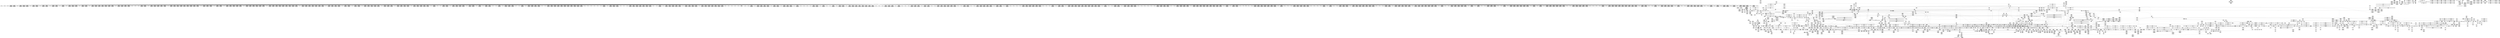 digraph {
	CE0x4c3c500 [shape=record,shape=Mrecord,label="{CE0x4c3c500|2472:_%struct.cred*,_:_CRE_2917,2918_}"]
	CE0x4bbd540 [shape=record,shape=Mrecord,label="{CE0x4bbd540|2472:_%struct.cred*,_:_CRE_696,697_}"]
	CE0x4c523e0 [shape=record,shape=Mrecord,label="{CE0x4c523e0|2472:_%struct.cred*,_:_CRE_6476,6480_|*MultipleSource*|Function::task_sid&Arg::task::|Function::current_has_perm&Arg::tsk::|Function::selinux_task_getioprio&Arg::p::|security/selinux/hooks.c,208}"]
	CE0x4c4dd70 [shape=record,shape=Mrecord,label="{CE0x4c4dd70|2472:_%struct.cred*,_:_CRE_6329,6330_}"]
	CE0x4c1f2e0 [shape=record,shape=Mrecord,label="{CE0x4c1f2e0|rcu_read_lock:tmp17|include/linux/rcupdate.h,882}"]
	CE0x4c8ec30 [shape=record,shape=Mrecord,label="{CE0x4c8ec30|_ret_void,_!dbg_!27719|./arch/x86/include/asm/preempt.h,73}"]
	CE0x4bb0740 [shape=record,shape=Mrecord,label="{CE0x4bb0740|i32_0|*Constant*|*SummSink*}"]
	CE0x4bd8de0 [shape=record,shape=Mrecord,label="{CE0x4bd8de0|2472:_%struct.cred*,_:_CRE_152,160_|*MultipleSource*|Function::task_sid&Arg::task::|Function::current_has_perm&Arg::tsk::|Function::selinux_task_getioprio&Arg::p::|security/selinux/hooks.c,208}"]
	CE0x4ca7650 [shape=record,shape=Mrecord,label="{CE0x4ca7650|i64*_getelementptr_inbounds_(_4_x_i64_,_4_x_i64_*___llvm_gcov_ctr130,_i64_0,_i64_1)|*Constant*|*SummSource*}"]
	CE0x4cdbae0 [shape=record,shape=Mrecord,label="{CE0x4cdbae0|__preempt_count_add:tmp3|*SummSource*}"]
	CE0x4c19e60 [shape=record,shape=Mrecord,label="{CE0x4c19e60|2472:_%struct.cred*,_:_CRE_240,248_|*MultipleSource*|Function::task_sid&Arg::task::|Function::current_has_perm&Arg::tsk::|Function::selinux_task_getioprio&Arg::p::|security/selinux/hooks.c,208}"]
	CE0x4c14660 [shape=record,shape=Mrecord,label="{CE0x4c14660|2472:_%struct.cred*,_:_CRE_80,84_|*MultipleSource*|Function::task_sid&Arg::task::|Function::current_has_perm&Arg::tsk::|Function::selinux_task_getioprio&Arg::p::|security/selinux/hooks.c,208}"]
	CE0x4bb25d0 [shape=record,shape=Mrecord,label="{CE0x4bb25d0|current_has_perm:call2|security/selinux/hooks.c,1544}"]
	CE0x4c7fd30 [shape=record,shape=Mrecord,label="{CE0x4c7fd30|__preempt_count_add:tmp|*SummSource*}"]
	CE0x4c43d50 [shape=record,shape=Mrecord,label="{CE0x4c43d50|2472:_%struct.cred*,_:_CRE_3136,3140_|*MultipleSource*|Function::task_sid&Arg::task::|Function::current_has_perm&Arg::tsk::|Function::selinux_task_getioprio&Arg::p::|security/selinux/hooks.c,208}"]
	CE0x4c3e9d0 [shape=record,shape=Mrecord,label="{CE0x4c3e9d0|2472:_%struct.cred*,_:_CRE_2948,2949_}"]
	CE0x4c0c620 [shape=record,shape=Mrecord,label="{CE0x4c0c620|i64*_getelementptr_inbounds_(_2_x_i64_,_2_x_i64_*___llvm_gcov_ctr98,_i64_0,_i64_1)|*Constant*|*SummSource*}"]
	CE0x4cac8e0 [shape=record,shape=Mrecord,label="{CE0x4cac8e0|_call_void_lockdep_rcu_suspicious(i8*_getelementptr_inbounds_(_25_x_i8_,_25_x_i8_*_.str45,_i32_0,_i32_0),_i32_934,_i8*_getelementptr_inbounds_(_44_x_i8_,_44_x_i8_*_.str47,_i32_0,_i32_0))_#10,_!dbg_!27726|include/linux/rcupdate.h,933|*SummSource*}"]
	CE0x4c17100 [shape=record,shape=Mrecord,label="{CE0x4c17100|__rcu_read_lock:tmp5|include/linux/rcupdate.h,239|*SummSink*}"]
	CE0x4cd80e0 [shape=record,shape=Mrecord,label="{CE0x4cd80e0|GLOBAL:__preempt_count|Global_var:__preempt_count|*SummSink*}"]
	CE0x4cf1d00 [shape=record,shape=Mrecord,label="{CE0x4cf1d00|__preempt_count_sub:tmp7|./arch/x86/include/asm/preempt.h,78|*SummSink*}"]
	CE0x4c5a420 [shape=record,shape=Mrecord,label="{CE0x4c5a420|task_sid:tmp12|security/selinux/hooks.c,208}"]
	CE0x4c38dc0 [shape=record,shape=Mrecord,label="{CE0x4c38dc0|2472:_%struct.cred*,_:_CRE_2792,2800_|*MultipleSource*|Function::task_sid&Arg::task::|Function::current_has_perm&Arg::tsk::|Function::selinux_task_getioprio&Arg::p::|security/selinux/hooks.c,208}"]
	CE0x4c43630 [shape=record,shape=Mrecord,label="{CE0x4c43630|2472:_%struct.cred*,_:_CRE_3116,3120_|*MultipleSource*|Function::task_sid&Arg::task::|Function::current_has_perm&Arg::tsk::|Function::selinux_task_getioprio&Arg::p::|security/selinux/hooks.c,208}"]
	CE0x4c1b270 [shape=record,shape=Mrecord,label="{CE0x4c1b270|GLOBAL:rcu_lock_map|Global_var:rcu_lock_map|*SummSink*}"]
	CE0x4c3e510 [shape=record,shape=Mrecord,label="{CE0x4c3e510|2472:_%struct.cred*,_:_CRE_2944,2945_}"]
	CE0x4ce2f30 [shape=record,shape=Mrecord,label="{CE0x4ce2f30|_ret_void,_!dbg_!27720|./arch/x86/include/asm/preempt.h,78}"]
	CE0x4bc8aa0 [shape=record,shape=Mrecord,label="{CE0x4bc8aa0|current_sid:tmp9|security/selinux/hooks.c,218|*SummSource*}"]
	CE0x4bb2230 [shape=record,shape=Mrecord,label="{CE0x4bb2230|task_sid:task|Function::task_sid&Arg::task::|*SummSource*}"]
	CE0x4c8f810 [shape=record,shape=Mrecord,label="{CE0x4c8f810|rcu_read_unlock:if.end|*SummSink*}"]
	CE0x4c54060 [shape=record,shape=Mrecord,label="{CE0x4c54060|2472:_%struct.cred*,_:_CRE_6560,6568_|*MultipleSource*|Function::task_sid&Arg::task::|Function::current_has_perm&Arg::tsk::|Function::selinux_task_getioprio&Arg::p::|security/selinux/hooks.c,208}"]
	CE0x4baffc0 [shape=record,shape=Mrecord,label="{CE0x4baffc0|current_sid:tmp1|*SummSink*}"]
	CE0x4ce3200 [shape=record,shape=Mrecord,label="{CE0x4ce3200|__rcu_read_unlock:tmp3}"]
	CE0x4c7d920 [shape=record,shape=Mrecord,label="{CE0x4c7d920|i64*_getelementptr_inbounds_(_4_x_i64_,_4_x_i64_*___llvm_gcov_ctr130,_i64_0,_i64_0)|*Constant*|*SummSource*}"]
	CE0x4c041d0 [shape=record,shape=Mrecord,label="{CE0x4c041d0|task_sid:do.body|*SummSink*}"]
	CE0x4c5c930 [shape=record,shape=Mrecord,label="{CE0x4c5c930|task_sid:tmp15|security/selinux/hooks.c,208|*SummSource*}"]
	CE0x4ca2740 [shape=record,shape=Mrecord,label="{CE0x4ca2740|rcu_read_unlock:tmp15|include/linux/rcupdate.h,933|*SummSink*}"]
	CE0x4bf1890 [shape=record,shape=Mrecord,label="{CE0x4bf1890|current_sid:tmp24|security/selinux/hooks.c,220|*SummSource*}"]
	CE0x4c2fa50 [shape=record,shape=Mrecord,label="{CE0x4c2fa50|2472:_%struct.cred*,_:_CRE_2304,2312_|*MultipleSource*|Function::task_sid&Arg::task::|Function::current_has_perm&Arg::tsk::|Function::selinux_task_getioprio&Arg::p::|security/selinux/hooks.c,208}"]
	CE0x574e5f0 [shape=record,shape=Mrecord,label="{CE0x574e5f0|_ret_i32_%call2,_!dbg_!27718|security/selinux/hooks.c,1544}"]
	CE0x4c92850 [shape=record,shape=Mrecord,label="{CE0x4c92850|rcu_lock_release:tmp2}"]
	CE0x4c23790 [shape=record,shape=Mrecord,label="{CE0x4c23790|2472:_%struct.cred*,_:_CRE_720,728_|*MultipleSource*|Function::task_sid&Arg::task::|Function::current_has_perm&Arg::tsk::|Function::selinux_task_getioprio&Arg::p::|security/selinux/hooks.c,208}"]
	CE0x4c13ed0 [shape=record,shape=Mrecord,label="{CE0x4c13ed0|rcu_read_lock:tmp|*SummSink*}"]
	CE0x4c70640 [shape=record,shape=Mrecord,label="{CE0x4c70640|cred_sid:entry|*SummSource*}"]
	CE0x4cb2120 [shape=record,shape=Mrecord,label="{CE0x4cb2120|GLOBAL:__rcu_read_unlock|*Constant*}"]
	CE0x4cd6ef0 [shape=record,shape=Mrecord,label="{CE0x4cd6ef0|_call_void_lock_acquire(%struct.lockdep_map*_%map,_i32_0,_i32_0,_i32_2,_i32_0,_%struct.lockdep_map*_null,_i64_ptrtoint_(i8*_blockaddress(_rcu_lock_acquire,_%__here)_to_i64))_#10,_!dbg_!27716|include/linux/rcupdate.h,418}"]
	CE0x4cda970 [shape=record,shape=Mrecord,label="{CE0x4cda970|__rcu_read_unlock:tmp6|include/linux/rcupdate.h,245|*SummSink*}"]
	CE0x4bcc920 [shape=record,shape=Mrecord,label="{CE0x4bcc920|i64*_getelementptr_inbounds_(_2_x_i64_,_2_x_i64_*___llvm_gcov_ctr285,_i64_0,_i64_0)|*Constant*|*SummSink*}"]
	CE0x4c940a0 [shape=record,shape=Mrecord,label="{CE0x4c940a0|_call_void_mcount()_#3|*SummSink*}"]
	CE0x4c3c760 [shape=record,shape=Mrecord,label="{CE0x4c3c760|2472:_%struct.cred*,_:_CRE_2919,2920_}"]
	CE0x4c5c1b0 [shape=record,shape=Mrecord,label="{CE0x4c5c1b0|i64_6|*Constant*|*SummSink*}"]
	CE0x4c484c0 [shape=record,shape=Mrecord,label="{CE0x4c484c0|2472:_%struct.cred*,_:_CRE_6152,6168_|*MultipleSource*|Function::task_sid&Arg::task::|Function::current_has_perm&Arg::tsk::|Function::selinux_task_getioprio&Arg::p::|security/selinux/hooks.c,208}"]
	CE0x4ceb3f0 [shape=record,shape=Mrecord,label="{CE0x4ceb3f0|__rcu_read_unlock:tmp|*SummSink*}"]
	CE0x4cb0440 [shape=record,shape=Mrecord,label="{CE0x4cb0440|i64*_getelementptr_inbounds_(_11_x_i64_,_11_x_i64_*___llvm_gcov_ctr132,_i64_0,_i64_10)|*Constant*|*SummSink*}"]
	CE0x4c70fa0 [shape=record,shape=Mrecord,label="{CE0x4c70fa0|_ret_i32_%tmp6,_!dbg_!27716|security/selinux/hooks.c,197|*SummSink*}"]
	CE0x4c76770 [shape=record,shape=Mrecord,label="{CE0x4c76770|i32_2|*Constant*}"]
	CE0x4c07100 [shape=record,shape=Mrecord,label="{CE0x4c07100|rcu_read_lock:tmp4|include/linux/rcupdate.h,882|*SummSink*}"]
	CE0x4c4f790 [shape=record,shape=Mrecord,label="{CE0x4c4f790|2472:_%struct.cred*,_:_CRE_6351,6352_}"]
	CE0x4cb13c0 [shape=record,shape=Mrecord,label="{CE0x4cb13c0|rcu_lock_release:entry}"]
	CE0x4bf2020 [shape=record,shape=Mrecord,label="{CE0x4bf2020|cred_sid:tmp2|*SummSource*}"]
	CE0x4c137d0 [shape=record,shape=Mrecord,label="{CE0x4c137d0|__rcu_read_lock:entry}"]
	CE0x4c03690 [shape=record,shape=Mrecord,label="{CE0x4c03690|rcu_read_lock:tmp1|*SummSource*}"]
	CE0x4bd4790 [shape=record,shape=Mrecord,label="{CE0x4bd4790|current_sid:tmp5|security/selinux/hooks.c,218|*SummSource*}"]
	CE0x4bf49b0 [shape=record,shape=Mrecord,label="{CE0x4bf49b0|current_sid:tmp22|security/selinux/hooks.c,218|*SummSink*}"]
	CE0x4ca7de0 [shape=record,shape=Mrecord,label="{CE0x4ca7de0|rcu_read_unlock:tmp11|include/linux/rcupdate.h,933|*SummSource*}"]
	CE0x4c6f550 [shape=record,shape=Mrecord,label="{CE0x4c6f550|task_sid:call7|security/selinux/hooks.c,208}"]
	CE0x4c81870 [shape=record,shape=Mrecord,label="{CE0x4c81870|__rcu_read_unlock:do.end}"]
	CE0x4ced7c0 [shape=record,shape=Mrecord,label="{CE0x4ced7c0|i64*_getelementptr_inbounds_(_4_x_i64_,_4_x_i64_*___llvm_gcov_ctr135,_i64_0,_i64_2)|*Constant*|*SummSource*}"]
	CE0x4bce690 [shape=record,shape=Mrecord,label="{CE0x4bce690|current_has_perm:tmp}"]
	CE0x4c09f50 [shape=record,shape=Mrecord,label="{CE0x4c09f50|cred_sid:bb|*SummSink*}"]
	CE0x4bbabf0 [shape=record,shape=Mrecord,label="{CE0x4bbabf0|current_sid:if.end|*SummSink*}"]
	CE0x4c6ffd0 [shape=record,shape=Mrecord,label="{CE0x4c6ffd0|task_sid:call7|security/selinux/hooks.c,208|*SummSink*}"]
	CE0x4c4f2d0 [shape=record,shape=Mrecord,label="{CE0x4c4f2d0|2472:_%struct.cred*,_:_CRE_6347,6348_}"]
	CE0x4cf5770 [shape=record,shape=Mrecord,label="{CE0x4cf5770|__preempt_count_sub:tmp5|./arch/x86/include/asm/preempt.h,77}"]
	CE0x4bdfb20 [shape=record,shape=Mrecord,label="{CE0x4bdfb20|task_sid:real_cred|security/selinux/hooks.c,208|*SummSink*}"]
	CE0x4c146f0 [shape=record,shape=Mrecord,label="{CE0x4c146f0|_ret_void,_!dbg_!27717|include/linux/rcupdate.h,419|*SummSink*}"]
	CE0x4c42a50 [shape=record,shape=Mrecord,label="{CE0x4c42a50|2472:_%struct.cred*,_:_CRE_3088,3096_|*MultipleSource*|Function::task_sid&Arg::task::|Function::current_has_perm&Arg::tsk::|Function::selinux_task_getioprio&Arg::p::|security/selinux/hooks.c,208}"]
	CE0x4baca70 [shape=record,shape=Mrecord,label="{CE0x4baca70|i64*_getelementptr_inbounds_(_11_x_i64_,_11_x_i64_*___llvm_gcov_ctr125,_i64_0,_i64_9)|*Constant*|*SummSource*}"]
	CE0x4c30630 [shape=record,shape=Mrecord,label="{CE0x4c30630|2472:_%struct.cred*,_:_CRE_2344,2352_|*MultipleSource*|Function::task_sid&Arg::task::|Function::current_has_perm&Arg::tsk::|Function::selinux_task_getioprio&Arg::p::|security/selinux/hooks.c,208}"]
	CE0x4c723a0 [shape=record,shape=Mrecord,label="{CE0x4c723a0|get_current:bb|*SummSource*}"]
	CE0x4c666b0 [shape=record,shape=Mrecord,label="{CE0x4c666b0|i64_5|*Constant*}"]
	CE0x4bae280 [shape=record,shape=Mrecord,label="{CE0x4bae280|avc_has_perm:tclass|Function::avc_has_perm&Arg::tclass::|*SummSink*}"]
	CE0x4ca28b0 [shape=record,shape=Mrecord,label="{CE0x4ca28b0|rcu_read_unlock:tmp16|include/linux/rcupdate.h,933}"]
	CE0x4c60d30 [shape=record,shape=Mrecord,label="{CE0x4c60d30|task_sid:tmp21|security/selinux/hooks.c,208|*SummSink*}"]
	CE0x4cae630 [shape=record,shape=Mrecord,label="{CE0x4cae630|rcu_read_unlock:tmp18|include/linux/rcupdate.h,933}"]
	CE0x4bf2fd0 [shape=record,shape=Mrecord,label="{CE0x4bf2fd0|i64*_getelementptr_inbounds_(_2_x_i64_,_2_x_i64_*___llvm_gcov_ctr98,_i64_0,_i64_1)|*Constant*|*SummSink*}"]
	CE0x4c58910 [shape=record,shape=Mrecord,label="{CE0x4c58910|2472:_%struct.cred*,_:_CRE_10608,10609_|*MultipleSource*|Function::task_sid&Arg::task::|Function::current_has_perm&Arg::tsk::|Function::selinux_task_getioprio&Arg::p::|security/selinux/hooks.c,208}"]
	CE0x4c42820 [shape=record,shape=Mrecord,label="{CE0x4c42820|2472:_%struct.cred*,_:_CRE_3080,3084_|*MultipleSource*|Function::task_sid&Arg::task::|Function::current_has_perm&Arg::tsk::|Function::selinux_task_getioprio&Arg::p::|security/selinux/hooks.c,208}"]
	CE0x4c1aa80 [shape=record,shape=Mrecord,label="{CE0x4c1aa80|2472:_%struct.cred*,_:_CRE_280,288_|*MultipleSource*|Function::task_sid&Arg::task::|Function::current_has_perm&Arg::tsk::|Function::selinux_task_getioprio&Arg::p::|security/selinux/hooks.c,208}"]
	CE0x4cee1f0 [shape=record,shape=Mrecord,label="{CE0x4cee1f0|i64*_getelementptr_inbounds_(_4_x_i64_,_4_x_i64_*___llvm_gcov_ctr129,_i64_0,_i64_3)|*Constant*|*SummSource*}"]
	CE0x4c1a230 [shape=record,shape=Mrecord,label="{CE0x4c1a230|COLLAPSED:_GCMRE___llvm_gcov_ctr127_internal_global_11_x_i64_zeroinitializer:_elem_0:default:}"]
	CE0x4c1a1c0 [shape=record,shape=Mrecord,label="{CE0x4c1a1c0|rcu_read_lock:tmp}"]
	CE0x4c5eb40 [shape=record,shape=Mrecord,label="{CE0x4c5eb40|task_sid:tmp26|security/selinux/hooks.c,208}"]
	CE0x4c50110 [shape=record,shape=Mrecord,label="{CE0x4c50110|2472:_%struct.cred*,_:_CRE_6359,6360_}"]
	CE0x4bb7300 [shape=record,shape=Mrecord,label="{CE0x4bb7300|selinux_task_getioprio:tmp2}"]
	CE0x4ce7670 [shape=record,shape=Mrecord,label="{CE0x4ce7670|i64*_getelementptr_inbounds_(_4_x_i64_,_4_x_i64_*___llvm_gcov_ctr134,_i64_0,_i64_0)|*Constant*}"]
	CE0x4c6ef40 [shape=record,shape=Mrecord,label="{CE0x4c6ef40|task_sid:tmp27|security/selinux/hooks.c,208}"]
	CE0x4d21030 [shape=record,shape=Mrecord,label="{CE0x4d21030|i64*_getelementptr_inbounds_(_4_x_i64_,_4_x_i64_*___llvm_gcov_ctr135,_i64_0,_i64_1)|*Constant*|*SummSource*}"]
	CE0x4c707d0 [shape=record,shape=Mrecord,label="{CE0x4c707d0|cred_sid:entry|*SummSink*}"]
	CE0x4c24f60 [shape=record,shape=Mrecord,label="{CE0x4c24f60|cred_sid:tmp}"]
	CE0x4c15ec0 [shape=record,shape=Mrecord,label="{CE0x4c15ec0|2472:_%struct.cred*,_:_CRE_88,92_|*MultipleSource*|Function::task_sid&Arg::task::|Function::current_has_perm&Arg::tsk::|Function::selinux_task_getioprio&Arg::p::|security/selinux/hooks.c,208}"]
	CE0x4c7d630 [shape=record,shape=Mrecord,label="{CE0x4c7d630|_call_void_asm_addl_$1,_%gs:$0_,_*m,ri,*m,_dirflag_,_fpsr_,_flags_(i32*___preempt_count,_i32_%sub,_i32*___preempt_count)_#3,_!dbg_!27717,_!srcloc_!27718|./arch/x86/include/asm/preempt.h,77|*SummSink*}"]
	CE0x4bb05c0 [shape=record,shape=Mrecord,label="{CE0x4bb05c0|i32_0|*Constant*|*SummSource*}"]
	CE0x4c11cc0 [shape=record,shape=Mrecord,label="{CE0x4c11cc0|2472:_%struct.cred*,_:_CRE_72,76_|*MultipleSource*|Function::task_sid&Arg::task::|Function::current_has_perm&Arg::tsk::|Function::selinux_task_getioprio&Arg::p::|security/selinux/hooks.c,208}"]
	CE0x4c1c7e0 [shape=record,shape=Mrecord,label="{CE0x4c1c7e0|rcu_read_lock:tmp16|include/linux/rcupdate.h,882|*SummSink*}"]
	CE0x4c7cb30 [shape=record,shape=Mrecord,label="{CE0x4c7cb30|rcu_lock_acquire:tmp7|*SummSink*}"]
	CE0x4c19c40 [shape=record,shape=Mrecord,label="{CE0x4c19c40|2472:_%struct.cred*,_:_CRE_232,240_|*MultipleSource*|Function::task_sid&Arg::task::|Function::current_has_perm&Arg::tsk::|Function::selinux_task_getioprio&Arg::p::|security/selinux/hooks.c,208}"]
	CE0x4cee6c0 [shape=record,shape=Mrecord,label="{CE0x4cee6c0|_call_void_mcount()_#3}"]
	CE0x4bd3360 [shape=record,shape=Mrecord,label="{CE0x4bd3360|_call_void___rcu_read_lock()_#10,_!dbg_!27710|include/linux/rcupdate.h,879|*SummSink*}"]
	CE0x4ca8ce0 [shape=record,shape=Mrecord,label="{CE0x4ca8ce0|rcu_read_unlock:tmp8|include/linux/rcupdate.h,933}"]
	CE0x4c90280 [shape=record,shape=Mrecord,label="{CE0x4c90280|rcu_lock_acquire:bb|*SummSource*}"]
	CE0x4bf0540 [shape=record,shape=Mrecord,label="{CE0x4bf0540|rcu_read_lock:tmp9|include/linux/rcupdate.h,882|*SummSink*}"]
	CE0x4cb2770 [shape=record,shape=Mrecord,label="{CE0x4cb2770|_call_void___rcu_read_unlock()_#10,_!dbg_!27734|include/linux/rcupdate.h,937|*SummSource*}"]
	CE0x4bcdbd0 [shape=record,shape=Mrecord,label="{CE0x4bcdbd0|current_sid:call4|security/selinux/hooks.c,218|*SummSource*}"]
	CE0x4cea140 [shape=record,shape=Mrecord,label="{CE0x4cea140|i64*_getelementptr_inbounds_(_4_x_i64_,_4_x_i64_*___llvm_gcov_ctr133,_i64_0,_i64_2)|*Constant*|*SummSource*}"]
	CE0x4ba4d80 [shape=record,shape=Mrecord,label="{CE0x4ba4d80|i32_1|*Constant*|*SummSink*}"]
	CE0x4c21280 [shape=record,shape=Mrecord,label="{CE0x4c21280|2472:_%struct.cred*,_:_CRE_600,608_|*MultipleSource*|Function::task_sid&Arg::task::|Function::current_has_perm&Arg::tsk::|Function::selinux_task_getioprio&Arg::p::|security/selinux/hooks.c,208}"]
	CE0x4c2b310 [shape=record,shape=Mrecord,label="{CE0x4c2b310|2472:_%struct.cred*,_:_CRE_2032,2036_|*MultipleSource*|Function::task_sid&Arg::task::|Function::current_has_perm&Arg::tsk::|Function::selinux_task_getioprio&Arg::p::|security/selinux/hooks.c,208}"]
	CE0x4bff6c0 [shape=record,shape=Mrecord,label="{CE0x4bff6c0|get_current:tmp4|./arch/x86/include/asm/current.h,14}"]
	CE0x4ce6750 [shape=record,shape=Mrecord,label="{CE0x4ce6750|i64*_getelementptr_inbounds_(_4_x_i64_,_4_x_i64_*___llvm_gcov_ctr135,_i64_0,_i64_3)|*Constant*}"]
	CE0x4cae3a0 [shape=record,shape=Mrecord,label="{CE0x4cae3a0|rcu_read_unlock:tmp17|include/linux/rcupdate.h,933|*SummSink*}"]
	CE0x4bca0c0 [shape=record,shape=Mrecord,label="{CE0x4bca0c0|current_has_perm:tmp1|*SummSink*}"]
	CE0x4c9d8c0 [shape=record,shape=Mrecord,label="{CE0x4c9d8c0|rcu_read_unlock:tmp16|include/linux/rcupdate.h,933|*SummSink*}"]
	CE0x4c8fa50 [shape=record,shape=Mrecord,label="{CE0x4c8fa50|rcu_read_unlock:bb|*SummSource*}"]
	CE0x4bc6490 [shape=record,shape=Mrecord,label="{CE0x4bc6490|current_has_perm:call|security/selinux/hooks.c,1542|*SummSource*}"]
	CE0x4bd8700 [shape=record,shape=Mrecord,label="{CE0x4bd8700|current_sid:tmp|*SummSink*}"]
	CE0x4bb1c10 [shape=record,shape=Mrecord,label="{CE0x4bb1c10|task_sid:entry}"]
	CE0x4cf6080 [shape=record,shape=Mrecord,label="{CE0x4cf6080|__preempt_count_sub:do.end|*SummSource*}"]
	CE0x4bd2610 [shape=record,shape=Mrecord,label="{CE0x4bd2610|current_sid:tmp8|security/selinux/hooks.c,218}"]
	CE0x4bbeaf0 [shape=record,shape=Mrecord,label="{CE0x4bbeaf0|2472:_%struct.cred*,_:_CRE_320,328_|*MultipleSource*|Function::task_sid&Arg::task::|Function::current_has_perm&Arg::tsk::|Function::selinux_task_getioprio&Arg::p::|security/selinux/hooks.c,208}"]
	CE0x4c37630 [shape=record,shape=Mrecord,label="{CE0x4c37630|2472:_%struct.cred*,_:_CRE_2720,2724_|*MultipleSource*|Function::task_sid&Arg::task::|Function::current_has_perm&Arg::tsk::|Function::selinux_task_getioprio&Arg::p::|security/selinux/hooks.c,208}"]
	CE0x4c1b840 [shape=record,shape=Mrecord,label="{CE0x4c1b840|rcu_read_lock:tmp13|include/linux/rcupdate.h,882|*SummSource*}"]
	CE0x4bf48b0 [shape=record,shape=Mrecord,label="{CE0x4bf48b0|current_sid:tmp23|security/selinux/hooks.c,218}"]
	CE0x4be0610 [shape=record,shape=Mrecord,label="{CE0x4be0610|task_sid:bb|*SummSource*}"]
	CE0x4ca1210 [shape=record,shape=Mrecord,label="{CE0x4ca1210|rcu_read_unlock:if.then|*SummSource*}"]
	CE0x4ca4600 [shape=record,shape=Mrecord,label="{CE0x4ca4600|GLOBAL:__llvm_gcov_ctr132|Global_var:__llvm_gcov_ctr132|*SummSink*}"]
	CE0x4ce8030 [shape=record,shape=Mrecord,label="{CE0x4ce8030|i64*_getelementptr_inbounds_(_4_x_i64_,_4_x_i64_*___llvm_gcov_ctr133,_i64_0,_i64_1)|*Constant*}"]
	CE0x4ca9d40 [shape=record,shape=Mrecord,label="{CE0x4ca9d40|0:_i8,_:_GCMR_rcu_read_unlock.__warned_internal_global_i8_0,_section_.data.unlikely_,_align_1:_elem_0:default:}"]
	CE0x4be0cc0 [shape=record,shape=Mrecord,label="{CE0x4be0cc0|i1_true|*Constant*|*SummSource*}"]
	CE0x4c5fc50 [shape=record,shape=Mrecord,label="{CE0x4c5fc50|i8*_getelementptr_inbounds_(_41_x_i8_,_41_x_i8_*_.str44,_i32_0,_i32_0)|*Constant*}"]
	CE0x4c4d190 [shape=record,shape=Mrecord,label="{CE0x4c4d190|2472:_%struct.cred*,_:_CRE_6319,6320_}"]
	CE0x4c51f50 [shape=record,shape=Mrecord,label="{CE0x4c51f50|2472:_%struct.cred*,_:_CRE_6472,6474_|*MultipleSource*|Function::task_sid&Arg::task::|Function::current_has_perm&Arg::tsk::|Function::selinux_task_getioprio&Arg::p::|security/selinux/hooks.c,208}"]
	CE0x4c4f1a0 [shape=record,shape=Mrecord,label="{CE0x4c4f1a0|2472:_%struct.cred*,_:_CRE_6346,6347_}"]
	CE0x4c0ccc0 [shape=record,shape=Mrecord,label="{CE0x4c0ccc0|cred_sid:tmp6|security/selinux/hooks.c,197|*SummSource*}"]
	CE0x4c75390 [shape=record,shape=Mrecord,label="{CE0x4c75390|task_sid:tmp9|security/selinux/hooks.c,208|*SummSink*}"]
	CE0x4befb70 [shape=record,shape=Mrecord,label="{CE0x4befb70|current_sid:tmp23|security/selinux/hooks.c,218|*SummSink*}"]
	CE0x4c335e0 [shape=record,shape=Mrecord,label="{CE0x4c335e0|2472:_%struct.cred*,_:_CRE_2524,2525_}"]
	CE0x4c9e960 [shape=record,shape=Mrecord,label="{CE0x4c9e960|_call_void___preempt_count_add(i32_1)_#10,_!dbg_!27711|include/linux/rcupdate.h,239}"]
	CE0x4c14e30 [shape=record,shape=Mrecord,label="{CE0x4c14e30|task_sid:do.end6}"]
	CE0x4bb14c0 [shape=record,shape=Mrecord,label="{CE0x4bb14c0|current_has_perm:call1|security/selinux/hooks.c,1543|*SummSink*}"]
	CE0x4c250c0 [shape=record,shape=Mrecord,label="{CE0x4c250c0|task_sid:tmp17|security/selinux/hooks.c,208|*SummSource*}"]
	CE0x4bd7e10 [shape=record,shape=Mrecord,label="{CE0x4bd7e10|current_sid:cred|security/selinux/hooks.c,218|*SummSink*}"]
	CE0x4c09dd0 [shape=record,shape=Mrecord,label="{CE0x4c09dd0|cred_sid:bb|*SummSource*}"]
	CE0x4c592d0 [shape=record,shape=Mrecord,label="{CE0x4c592d0|2472:_%struct.cred*,_:_CRE_10632,10640_|*MultipleSource*|Function::task_sid&Arg::task::|Function::current_has_perm&Arg::tsk::|Function::selinux_task_getioprio&Arg::p::|security/selinux/hooks.c,208}"]
	CE0x4bcfd80 [shape=record,shape=Mrecord,label="{CE0x4bcfd80|current_sid:tmp6|security/selinux/hooks.c,218}"]
	CE0x4bfef80 [shape=record,shape=Mrecord,label="{CE0x4bfef80|i32_0|*Constant*}"]
	CE0x4c58b80 [shape=record,shape=Mrecord,label="{CE0x4c58b80|2472:_%struct.cred*,_:_CRE_10616,10624_|*MultipleSource*|Function::task_sid&Arg::task::|Function::current_has_perm&Arg::tsk::|Function::selinux_task_getioprio&Arg::p::|security/selinux/hooks.c,208}"]
	CE0x4c2ff10 [shape=record,shape=Mrecord,label="{CE0x4c2ff10|2472:_%struct.cred*,_:_CRE_2320,2328_|*MultipleSource*|Function::task_sid&Arg::task::|Function::current_has_perm&Arg::tsk::|Function::selinux_task_getioprio&Arg::p::|security/selinux/hooks.c,208}"]
	CE0x4c20110 [shape=record,shape=Mrecord,label="{CE0x4c20110|2472:_%struct.cred*,_:_CRE_536,544_|*MultipleSource*|Function::task_sid&Arg::task::|Function::current_has_perm&Arg::tsk::|Function::selinux_task_getioprio&Arg::p::|security/selinux/hooks.c,208}"]
	CE0x4c2f100 [shape=record,shape=Mrecord,label="{CE0x4c2f100|2472:_%struct.cred*,_:_CRE_2272,2280_|*MultipleSource*|Function::task_sid&Arg::task::|Function::current_has_perm&Arg::tsk::|Function::selinux_task_getioprio&Arg::p::|security/selinux/hooks.c,208}"]
	CE0x4bb32b0 [shape=record,shape=Mrecord,label="{CE0x4bb32b0|i64*_getelementptr_inbounds_(_4_x_i64_,_4_x_i64_*___llvm_gcov_ctr134,_i64_0,_i64_1)|*Constant*|*SummSource*}"]
	CE0x4c40780 [shape=record,shape=Mrecord,label="{CE0x4c40780|2472:_%struct.cred*,_:_CRE_2973,2974_}"]
	CE0x4c0c3f0 [shape=record,shape=Mrecord,label="{CE0x4c0c3f0|i64*_getelementptr_inbounds_(_11_x_i64_,_11_x_i64_*___llvm_gcov_ctr127,_i64_0,_i64_9)|*Constant*|*SummSource*}"]
	CE0x4c46f60 [shape=record,shape=Mrecord,label="{CE0x4c46f60|2472:_%struct.cred*,_:_CRE_5960,5968_|*MultipleSource*|Function::task_sid&Arg::task::|Function::current_has_perm&Arg::tsk::|Function::selinux_task_getioprio&Arg::p::|security/selinux/hooks.c,208}"]
	CE0x4c59b00 [shape=record,shape=Mrecord,label="{CE0x4c59b00|task_sid:tobool1|security/selinux/hooks.c,208|*SummSink*}"]
	CE0x4c261f0 [shape=record,shape=Mrecord,label="{CE0x4c261f0|task_sid:tmp19|security/selinux/hooks.c,208|*SummSource*}"]
	CE0x4cf1620 [shape=record,shape=Mrecord,label="{CE0x4cf1620|__preempt_count_sub:tmp3|*SummSource*}"]
	CE0x4bf0dd0 [shape=record,shape=Mrecord,label="{CE0x4bf0dd0|rcu_read_lock:tmp11|include/linux/rcupdate.h,882|*SummSource*}"]
	CE0x4c59540 [shape=record,shape=Mrecord,label="{CE0x4c59540|task_sid:tmp4|*LoadInst*|security/selinux/hooks.c,208}"]
	CE0x4c7bab0 [shape=record,shape=Mrecord,label="{CE0x4c7bab0|__preempt_count_sub:val|Function::__preempt_count_sub&Arg::val::|*SummSink*}"]
	CE0x4c3ec30 [shape=record,shape=Mrecord,label="{CE0x4c3ec30|2472:_%struct.cred*,_:_CRE_2950,2951_}"]
	CE0x4c55f40 [shape=record,shape=Mrecord,label="{CE0x4c55f40|2472:_%struct.cred*,_:_CRE_6660,6664_|*MultipleSource*|Function::task_sid&Arg::task::|Function::current_has_perm&Arg::tsk::|Function::selinux_task_getioprio&Arg::p::|security/selinux/hooks.c,208}"]
	CE0x4c3f480 [shape=record,shape=Mrecord,label="{CE0x4c3f480|2472:_%struct.cred*,_:_CRE_2957,2958_}"]
	CE0x4c07ba0 [shape=record,shape=Mrecord,label="{CE0x4c07ba0|i64*_getelementptr_inbounds_(_11_x_i64_,_11_x_i64_*___llvm_gcov_ctr127,_i64_0,_i64_9)|*Constant*|*SummSink*}"]
	CE0x4ca4110 [shape=record,shape=Mrecord,label="{CE0x4ca4110|rcu_read_unlock:if.then}"]
	CE0x4c402c0 [shape=record,shape=Mrecord,label="{CE0x4c402c0|2472:_%struct.cred*,_:_CRE_2969,2970_}"]
	CE0x4c68dd0 [shape=record,shape=Mrecord,label="{CE0x4c68dd0|COLLAPSED:_GCMRE___llvm_gcov_ctr129_internal_global_4_x_i64_zeroinitializer:_elem_0:default:}"]
	CE0x4ca6850 [shape=record,shape=Mrecord,label="{CE0x4ca6850|rcu_read_unlock:tmp13|include/linux/rcupdate.h,933|*SummSink*}"]
	CE0x5f427c0 [shape=record,shape=Mrecord,label="{CE0x5f427c0|i64_1|*Constant*}"]
	CE0x4c7cea0 [shape=record,shape=Mrecord,label="{CE0x4c7cea0|i8*_undef|*Constant*|*SummSource*}"]
	CE0x4c0fc20 [shape=record,shape=Mrecord,label="{CE0x4c0fc20|rcu_read_lock:entry|*SummSink*}"]
	CE0x4ca0f90 [shape=record,shape=Mrecord,label="{CE0x4ca0f90|rcu_lock_release:tmp3|*SummSource*}"]
	CE0x4c00c90 [shape=record,shape=Mrecord,label="{CE0x4c00c90|2472:_%struct.cred*,_:_CRE_216,224_|*MultipleSource*|Function::task_sid&Arg::task::|Function::current_has_perm&Arg::tsk::|Function::selinux_task_getioprio&Arg::p::|security/selinux/hooks.c,208}"]
	CE0x4cea8c0 [shape=record,shape=Mrecord,label="{CE0x4cea8c0|rcu_lock_release:indirectgoto|*SummSink*}"]
	CE0x4c360a0 [shape=record,shape=Mrecord,label="{CE0x4c360a0|2472:_%struct.cred*,_:_CRE_2656,2664_|*MultipleSource*|Function::task_sid&Arg::task::|Function::current_has_perm&Arg::tsk::|Function::selinux_task_getioprio&Arg::p::|security/selinux/hooks.c,208}"]
	CE0x4c1ff20 [shape=record,shape=Mrecord,label="{CE0x4c1ff20|2472:_%struct.cred*,_:_CRE_528,536_|*MultipleSource*|Function::task_sid&Arg::task::|Function::current_has_perm&Arg::tsk::|Function::selinux_task_getioprio&Arg::p::|security/selinux/hooks.c,208}"]
	CE0x4bef870 [shape=record,shape=Mrecord,label="{CE0x4bef870|current_sid:tmp21|security/selinux/hooks.c,218|*SummSource*}"]
	CE0x4cb1120 [shape=record,shape=Mrecord,label="{CE0x4cb1120|_call_void_rcu_lock_release(%struct.lockdep_map*_rcu_lock_map)_#10,_!dbg_!27733|include/linux/rcupdate.h,935|*SummSource*}"]
	CE0x4c5d7d0 [shape=record,shape=Mrecord,label="{CE0x4c5d7d0|i64*_getelementptr_inbounds_(_13_x_i64_,_13_x_i64_*___llvm_gcov_ctr126,_i64_0,_i64_10)|*Constant*|*SummSink*}"]
	CE0x4ca2340 [shape=record,shape=Mrecord,label="{CE0x4ca2340|rcu_read_unlock:tmp15|include/linux/rcupdate.h,933}"]
	CE0x4c4dea0 [shape=record,shape=Mrecord,label="{CE0x4c4dea0|2472:_%struct.cred*,_:_CRE_6330,6331_}"]
	CE0x4ca3dc0 [shape=record,shape=Mrecord,label="{CE0x4ca3dc0|rcu_read_unlock:land.lhs.true2}"]
	CE0x4c8e320 [shape=record,shape=Mrecord,label="{CE0x4c8e320|i64*_getelementptr_inbounds_(_4_x_i64_,_4_x_i64_*___llvm_gcov_ctr128,_i64_0,_i64_3)|*Constant*}"]
	CE0x4c83120 [shape=record,shape=Mrecord,label="{CE0x4c83120|__rcu_read_unlock:do.body|*SummSink*}"]
	CE0x4c4c940 [shape=record,shape=Mrecord,label="{CE0x4c4c940|2472:_%struct.cred*,_:_CRE_6312,6313_}"]
	CE0x4d27720 [shape=record,shape=Mrecord,label="{CE0x4d27720|i64*_getelementptr_inbounds_(_4_x_i64_,_4_x_i64_*___llvm_gcov_ctr129,_i64_0,_i64_0)|*Constant*|*SummSource*}"]
	CE0x4c22550 [shape=record,shape=Mrecord,label="{CE0x4c22550|2472:_%struct.cred*,_:_CRE_652,656_|*MultipleSource*|Function::task_sid&Arg::task::|Function::current_has_perm&Arg::tsk::|Function::selinux_task_getioprio&Arg::p::|security/selinux/hooks.c,208}"]
	CE0x4cdbd10 [shape=record,shape=Mrecord,label="{CE0x4cdbd10|__preempt_count_add:tmp4|./arch/x86/include/asm/preempt.h,72}"]
	CE0x4ba4f60 [shape=record,shape=Mrecord,label="{CE0x4ba4f60|current_sid:sid|security/selinux/hooks.c,220|*SummSource*}"]
	CE0x4bd9260 [shape=record,shape=Mrecord,label="{CE0x4bd9260|current_sid:do.end|*SummSource*}"]
	CE0x4c4fd80 [shape=record,shape=Mrecord,label="{CE0x4c4fd80|2472:_%struct.cred*,_:_CRE_6356,6357_}"]
	CE0x4c74580 [shape=record,shape=Mrecord,label="{CE0x4c74580|task_sid:tmp8|security/selinux/hooks.c,208|*SummSource*}"]
	CE0x4bbb3f0 [shape=record,shape=Mrecord,label="{CE0x4bbb3f0|_ret_i32_%call2,_!dbg_!27718|security/selinux/hooks.c,1544|*SummSink*}"]
	CE0x4bda7a0 [shape=record,shape=Mrecord,label="{CE0x4bda7a0|COLLAPSED:_GCMRE___llvm_gcov_ctr128_internal_global_4_x_i64_zeroinitializer:_elem_0:default:}"]
	CE0x4c425f0 [shape=record,shape=Mrecord,label="{CE0x4c425f0|2472:_%struct.cred*,_:_CRE_3072,3080_|*MultipleSource*|Function::task_sid&Arg::task::|Function::current_has_perm&Arg::tsk::|Function::selinux_task_getioprio&Arg::p::|security/selinux/hooks.c,208}"]
	CE0x4cee600 [shape=record,shape=Mrecord,label="{CE0x4cee600|__rcu_read_unlock:tmp3|*SummSink*}"]
	CE0x4c51370 [shape=record,shape=Mrecord,label="{CE0x4c51370|2472:_%struct.cred*,_:_CRE_6432,6436_|*MultipleSource*|Function::task_sid&Arg::task::|Function::current_has_perm&Arg::tsk::|Function::selinux_task_getioprio&Arg::p::|security/selinux/hooks.c,208}"]
	CE0x4bd74e0 [shape=record,shape=Mrecord,label="{CE0x4bd74e0|_ret_%struct.task_struct*_%tmp4,_!dbg_!27714|./arch/x86/include/asm/current.h,14}"]
	CE0x4c04db0 [shape=record,shape=Mrecord,label="{CE0x4c04db0|%struct.task_struct*_(%struct.task_struct**)*_asm_movq_%gs:$_1:P_,$0_,_r,im,_dirflag_,_fpsr_,_flags_|*SummSink*}"]
	CE0x4ba5c30 [shape=record,shape=Mrecord,label="{CE0x4ba5c30|current_sid:tobool1|security/selinux/hooks.c,218|*SummSink*}"]
	CE0x4c84d10 [shape=record,shape=Mrecord,label="{CE0x4c84d10|rcu_lock_release:tmp5|include/linux/rcupdate.h,423}"]
	CE0x4cecbb0 [shape=record,shape=Mrecord,label="{CE0x4cecbb0|__preempt_count_sub:tmp4|./arch/x86/include/asm/preempt.h,77|*SummSink*}"]
	CE0x4c82cf0 [shape=record,shape=Mrecord,label="{CE0x4c82cf0|i8*_undef|*Constant*}"]
	CE0x4bd3670 [shape=record,shape=Mrecord,label="{CE0x4bd3670|_call_void_asm_sideeffect_,_memory_,_dirflag_,_fpsr_,_flags_()_#3,_!dbg_!27714,_!srcloc_!27715|include/linux/rcupdate.h,239}"]
	CE0x4c41550 [shape=record,shape=Mrecord,label="{CE0x4c41550|2472:_%struct.cred*,_:_CRE_3008,3024_|*MultipleSource*|Function::task_sid&Arg::task::|Function::current_has_perm&Arg::tsk::|Function::selinux_task_getioprio&Arg::p::|security/selinux/hooks.c,208}"]
	CE0x4c17720 [shape=record,shape=Mrecord,label="{CE0x4c17720|2472:_%struct.cred*,_:_CRE_96,104_|*MultipleSource*|Function::task_sid&Arg::task::|Function::current_has_perm&Arg::tsk::|Function::selinux_task_getioprio&Arg::p::|security/selinux/hooks.c,208}"]
	CE0x4c9ef50 [shape=record,shape=Mrecord,label="{CE0x4c9ef50|rcu_read_lock:do.body|*SummSink*}"]
	CE0x4c187d0 [shape=record,shape=Mrecord,label="{CE0x4c187d0|GLOBAL:rcu_lock_acquire|*Constant*}"]
	CE0x4c8e170 [shape=record,shape=Mrecord,label="{CE0x4c8e170|_call_void_asm_sideeffect_,_memory_,_dirflag_,_fpsr_,_flags_()_#3,_!dbg_!27714,_!srcloc_!27715|include/linux/rcupdate.h,239|*SummSink*}"]
	CE0x4c85000 [shape=record,shape=Mrecord,label="{CE0x4c85000|rcu_lock_release:tmp5|include/linux/rcupdate.h,423|*SummSink*}"]
	"CONST[source:0(mediator),value:2(dynamic)][purpose:{subject}][SrcIdx:4]"
	CE0x4c46350 [shape=record,shape=Mrecord,label="{CE0x4c46350|2472:_%struct.cred*,_:_CRE_5920,5928_|*MultipleSource*|Function::task_sid&Arg::task::|Function::current_has_perm&Arg::tsk::|Function::selinux_task_getioprio&Arg::p::|security/selinux/hooks.c,208}"]
	CE0x4c0da10 [shape=record,shape=Mrecord,label="{CE0x4c0da10|rcu_read_unlock:tmp6|include/linux/rcupdate.h,933|*SummSource*}"]
	CE0x4ce95a0 [shape=record,shape=Mrecord,label="{CE0x4ce95a0|rcu_lock_release:bb}"]
	CE0x4bda0b0 [shape=record,shape=Mrecord,label="{CE0x4bda0b0|current_sid:bb|*SummSource*}"]
	CE0x4ca98f0 [shape=record,shape=Mrecord,label="{CE0x4ca98f0|rcu_lock_acquire:tmp1|*SummSink*}"]
	CE0x4ba6120 [shape=record,shape=Mrecord,label="{CE0x4ba6120|i64_4|*Constant*|*SummSink*}"]
	CE0x4c2e520 [shape=record,shape=Mrecord,label="{CE0x4c2e520|2472:_%struct.cred*,_:_CRE_2168,2240_|*MultipleSource*|Function::task_sid&Arg::task::|Function::current_has_perm&Arg::tsk::|Function::selinux_task_getioprio&Arg::p::|security/selinux/hooks.c,208}"]
	CE0x4c7c3b0 [shape=record,shape=Mrecord,label="{CE0x4c7c3b0|i64*_getelementptr_inbounds_(_4_x_i64_,_4_x_i64_*___llvm_gcov_ctr130,_i64_0,_i64_3)|*Constant*|*SummSink*}"]
	CE0x4cd4d00 [shape=record,shape=Mrecord,label="{CE0x4cd4d00|GLOBAL:lock_release|*Constant*|*SummSink*}"]
	CE0x4ca4360 [shape=record,shape=Mrecord,label="{CE0x4ca4360|GLOBAL:__preempt_count_add|*Constant*|*SummSource*}"]
	CE0x4ced9f0 [shape=record,shape=Mrecord,label="{CE0x4ced9f0|_call_void_asm_addl_$1,_%gs:$0_,_*m,ri,*m,_dirflag_,_fpsr_,_flags_(i32*___preempt_count,_i32_%sub,_i32*___preempt_count)_#3,_!dbg_!27717,_!srcloc_!27718|./arch/x86/include/asm/preempt.h,77|*SummSource*}"]
	CE0x4c4f660 [shape=record,shape=Mrecord,label="{CE0x4c4f660|2472:_%struct.cred*,_:_CRE_6350,6351_}"]
	CE0x4ca57e0 [shape=record,shape=Mrecord,label="{CE0x4ca57e0|rcu_lock_acquire:tmp5|include/linux/rcupdate.h,418|*SummSink*}"]
	CE0x4be00c0 [shape=record,shape=Mrecord,label="{CE0x4be00c0|i64*_getelementptr_inbounds_(_11_x_i64_,_11_x_i64_*___llvm_gcov_ctr125,_i64_0,_i64_0)|*Constant*|*SummSource*}"]
	CE0x4bf2790 [shape=record,shape=Mrecord,label="{CE0x4bf2790|i64*_getelementptr_inbounds_(_11_x_i64_,_11_x_i64_*___llvm_gcov_ctr127,_i64_0,_i64_1)|*Constant*|*SummSink*}"]
	CE0x4c44210 [shape=record,shape=Mrecord,label="{CE0x4c44210|2472:_%struct.cred*,_:_CRE_3144,3148_|*MultipleSource*|Function::task_sid&Arg::task::|Function::current_has_perm&Arg::tsk::|Function::selinux_task_getioprio&Arg::p::|security/selinux/hooks.c,208}"]
	CE0x4c4c0f0 [shape=record,shape=Mrecord,label="{CE0x4c4c0f0|2472:_%struct.cred*,_:_CRE_6305,6306_}"]
	CE0x4bb98e0 [shape=record,shape=Mrecord,label="{CE0x4bb98e0|i64_1|*Constant*}"]
	CE0x4bbde00 [shape=record,shape=Mrecord,label="{CE0x4bbde00|avc_has_perm:tsid|Function::avc_has_perm&Arg::tsid::}"]
	CE0x4c7cac0 [shape=record,shape=Mrecord,label="{CE0x4c7cac0|rcu_lock_acquire:tmp7|*SummSource*}"]
	CE0x4c47da0 [shape=record,shape=Mrecord,label="{CE0x4c47da0|2472:_%struct.cred*,_:_CRE_6008,6136_|*MultipleSource*|Function::task_sid&Arg::task::|Function::current_has_perm&Arg::tsk::|Function::selinux_task_getioprio&Arg::p::|security/selinux/hooks.c,208}"]
	CE0x4c5cf30 [shape=record,shape=Mrecord,label="{CE0x4c5cf30|i64*_getelementptr_inbounds_(_13_x_i64_,_13_x_i64_*___llvm_gcov_ctr126,_i64_0,_i64_8)|*Constant*}"]
	CE0x4c4ca70 [shape=record,shape=Mrecord,label="{CE0x4c4ca70|2472:_%struct.cred*,_:_CRE_6313,6314_}"]
	CE0x4c758e0 [shape=record,shape=Mrecord,label="{CE0x4c758e0|__rcu_read_lock:bb}"]
	CE0x4c531f0 [shape=record,shape=Mrecord,label="{CE0x4c531f0|2472:_%struct.cred*,_:_CRE_6512,6520_|*MultipleSource*|Function::task_sid&Arg::task::|Function::current_has_perm&Arg::tsk::|Function::selinux_task_getioprio&Arg::p::|security/selinux/hooks.c,208}"]
	CE0x4c35980 [shape=record,shape=Mrecord,label="{CE0x4c35980|2472:_%struct.cred*,_:_CRE_2608,2616_|*MultipleSource*|Function::task_sid&Arg::task::|Function::current_has_perm&Arg::tsk::|Function::selinux_task_getioprio&Arg::p::|security/selinux/hooks.c,208}"]
	CE0x4c70500 [shape=record,shape=Mrecord,label="{CE0x4c70500|GLOBAL:cred_sid|*Constant*|*SummSink*}"]
	CE0x4bc6dc0 [shape=record,shape=Mrecord,label="{CE0x4bc6dc0|_ret_i32_%tmp24,_!dbg_!27742|security/selinux/hooks.c,220}"]
	CE0x4c75060 [shape=record,shape=Mrecord,label="{CE0x4c75060|task_sid:tmp9|security/selinux/hooks.c,208|*SummSource*}"]
	CE0x4c64870 [shape=record,shape=Mrecord,label="{CE0x4c64870|rcu_lock_acquire:tmp4|include/linux/rcupdate.h,418|*SummSource*}"]
	CE0x4ba5d60 [shape=record,shape=Mrecord,label="{CE0x4ba5d60|i64_4|*Constant*}"]
	CE0x4bd7ab0 [shape=record,shape=Mrecord,label="{CE0x4bd7ab0|i32_78|*Constant*|*SummSource*}"]
	CE0x4c9d550 [shape=record,shape=Mrecord,label="{CE0x4c9d550|i64_6|*Constant*}"]
	CE0x4c99770 [shape=record,shape=Mrecord,label="{CE0x4c99770|__preempt_count_add:tmp6|./arch/x86/include/asm/preempt.h,73}"]
	CE0x4d27410 [shape=record,shape=Mrecord,label="{CE0x4d27410|__preempt_count_sub:tmp|*SummSource*}"]
	CE0x4c59a20 [shape=record,shape=Mrecord,label="{CE0x4c59a20|task_sid:tmp4|*LoadInst*|security/selinux/hooks.c,208|*SummSink*}"]
	CE0x4c3aa10 [shape=record,shape=Mrecord,label="{CE0x4c3aa10|2472:_%struct.cred*,_:_CRE_2880,2884_|*MultipleSource*|Function::task_sid&Arg::task::|Function::current_has_perm&Arg::tsk::|Function::selinux_task_getioprio&Arg::p::|security/selinux/hooks.c,208}"]
	CE0x4c4a140 [shape=record,shape=Mrecord,label="{CE0x4c4a140|2472:_%struct.cred*,_:_CRE_6248,6256_|*MultipleSource*|Function::task_sid&Arg::task::|Function::current_has_perm&Arg::tsk::|Function::selinux_task_getioprio&Arg::p::|security/selinux/hooks.c,208}"]
	CE0x4ba5550 [shape=record,shape=Mrecord,label="{CE0x4ba5550|_call_void_mcount()_#3|*SummSink*}"]
	CE0x4c5b9a0 [shape=record,shape=Mrecord,label="{CE0x4c5b9a0|i64_7|*Constant*}"]
	CE0x4c36c80 [shape=record,shape=Mrecord,label="{CE0x4c36c80|2472:_%struct.cred*,_:_CRE_2692,2696_|*MultipleSource*|Function::task_sid&Arg::task::|Function::current_has_perm&Arg::tsk::|Function::selinux_task_getioprio&Arg::p::|security/selinux/hooks.c,208}"]
	CE0x4c57590 [shape=record,shape=Mrecord,label="{CE0x4c57590|2472:_%struct.cred*,_:_CRE_10560,10568_|*MultipleSource*|Function::task_sid&Arg::task::|Function::current_has_perm&Arg::tsk::|Function::selinux_task_getioprio&Arg::p::|security/selinux/hooks.c,208}"]
	CE0x4c12c70 [shape=record,shape=Mrecord,label="{CE0x4c12c70|cred_sid:tmp4|*LoadInst*|security/selinux/hooks.c,196}"]
	CE0x4c4ece0 [shape=record,shape=Mrecord,label="{CE0x4c4ece0|2472:_%struct.cred*,_:_CRE_6342,6343_}"]
	CE0x4c4db10 [shape=record,shape=Mrecord,label="{CE0x4c4db10|2472:_%struct.cred*,_:_CRE_6327,6328_}"]
	CE0x4bdeaf0 [shape=record,shape=Mrecord,label="{CE0x4bdeaf0|current_sid:tmp13|security/selinux/hooks.c,218|*SummSource*}"]
	CE0x4bd3ce0 [shape=record,shape=Mrecord,label="{CE0x4bd3ce0|rcu_read_lock:tobool1|include/linux/rcupdate.h,882}"]
	CE0x4ca6570 [shape=record,shape=Mrecord,label="{CE0x4ca6570|rcu_lock_acquire:indirectgoto|*SummSink*}"]
	CE0x4ca4c70 [shape=record,shape=Mrecord,label="{CE0x4ca4c70|rcu_lock_release:tmp1|*SummSource*}"]
	CE0x4c32770 [shape=record,shape=Mrecord,label="{CE0x4c32770|2472:_%struct.cred*,_:_CRE_2504,2508_|*MultipleSource*|Function::task_sid&Arg::task::|Function::current_has_perm&Arg::tsk::|Function::selinux_task_getioprio&Arg::p::|security/selinux/hooks.c,208}"]
	CE0x4c941c0 [shape=record,shape=Mrecord,label="{CE0x4c941c0|i64*_getelementptr_inbounds_(_4_x_i64_,_4_x_i64_*___llvm_gcov_ctr130,_i64_0,_i64_2)|*Constant*}"]
	CE0x4c60980 [shape=record,shape=Mrecord,label="{CE0x4c60980|task_sid:tmp20|security/selinux/hooks.c,208|*SummSink*}"]
	CE0x4ce4960 [shape=record,shape=Mrecord,label="{CE0x4ce4960|_call_void_mcount()_#3|*SummSource*}"]
	CE0x4ce4a20 [shape=record,shape=Mrecord,label="{CE0x4ce4a20|_call_void_mcount()_#3|*SummSink*}"]
	CE0x4bd80d0 [shape=record,shape=Mrecord,label="{CE0x4bd80d0|current_sid:tmp21|security/selinux/hooks.c,218}"]
	CE0x4c6a7a0 [shape=record,shape=Mrecord,label="{CE0x4c6a7a0|rcu_read_lock:if.then|*SummSink*}"]
	CE0x4cdacf0 [shape=record,shape=Mrecord,label="{CE0x4cdacf0|__rcu_read_unlock:tmp7|include/linux/rcupdate.h,245|*SummSource*}"]
	CE0x4c7d780 [shape=record,shape=Mrecord,label="{CE0x4c7d780|void_(i32*,_i32,_i32*)*_asm_addl_$1,_%gs:$0_,_*m,ri,*m,_dirflag_,_fpsr_,_flags_}"]
	CE0x4c36ee0 [shape=record,shape=Mrecord,label="{CE0x4c36ee0|2472:_%struct.cred*,_:_CRE_2696,2704_|*MultipleSource*|Function::task_sid&Arg::task::|Function::current_has_perm&Arg::tsk::|Function::selinux_task_getioprio&Arg::p::|security/selinux/hooks.c,208}"]
	CE0x4bdc770 [shape=record,shape=Mrecord,label="{CE0x4bdc770|2472:_%struct.cred*,_:_CRE_360,368_|*MultipleSource*|Function::task_sid&Arg::task::|Function::current_has_perm&Arg::tsk::|Function::selinux_task_getioprio&Arg::p::|security/selinux/hooks.c,208}"]
	CE0x4bb3710 [shape=record,shape=Mrecord,label="{CE0x4bb3710|i64_ptrtoint_(i8*_blockaddress(_rcu_lock_acquire,_%__here)_to_i64)|*Constant*}"]
	CE0x4c735f0 [shape=record,shape=Mrecord,label="{CE0x4c735f0|task_sid:tmp5|security/selinux/hooks.c,208|*SummSink*}"]
	CE0x4c81690 [shape=record,shape=Mrecord,label="{CE0x4c81690|rcu_lock_acquire:tmp5|include/linux/rcupdate.h,418}"]
	CE0x4bab070 [shape=record,shape=Mrecord,label="{CE0x4bab070|_call_void_rcu_read_lock()_#10,_!dbg_!27712|security/selinux/hooks.c,207|*SummSource*}"]
	CE0x4c03aa0 [shape=record,shape=Mrecord,label="{CE0x4c03aa0|2472:_%struct.cred*,_:_CRE_248,256_|*MultipleSource*|Function::task_sid&Arg::task::|Function::current_has_perm&Arg::tsk::|Function::selinux_task_getioprio&Arg::p::|security/selinux/hooks.c,208}"]
	CE0x53f0aa0 [shape=record,shape=Mrecord,label="{CE0x53f0aa0|current_has_perm:entry}"]
	CE0x4c5da30 [shape=record,shape=Mrecord,label="{CE0x4c5da30|task_sid:tmp24|security/selinux/hooks.c,208}"]
	CE0x4c5e950 [shape=record,shape=Mrecord,label="{CE0x4c5e950|task_sid:tmp24|security/selinux/hooks.c,208|*SummSource*}"]
	CE0x4c46810 [shape=record,shape=Mrecord,label="{CE0x4c46810|2472:_%struct.cred*,_:_CRE_5936,5944_|*MultipleSource*|Function::task_sid&Arg::task::|Function::current_has_perm&Arg::tsk::|Function::selinux_task_getioprio&Arg::p::|security/selinux/hooks.c,208}"]
	CE0x4ca5e70 [shape=record,shape=Mrecord,label="{CE0x4ca5e70|rcu_read_unlock:call3|include/linux/rcupdate.h,933|*SummSource*}"]
	CE0x4c3fa70 [shape=record,shape=Mrecord,label="{CE0x4c3fa70|2472:_%struct.cred*,_:_CRE_2962,2963_}"]
	CE0x4cae2c0 [shape=record,shape=Mrecord,label="{CE0x4cae2c0|rcu_read_unlock:tmp17|include/linux/rcupdate.h,933}"]
	CE0x4c0eb30 [shape=record,shape=Mrecord,label="{CE0x4c0eb30|i32_22|*Constant*}"]
	CE0x4ba5ff0 [shape=record,shape=Mrecord,label="{CE0x4ba5ff0|i64_4|*Constant*|*SummSource*}"]
	CE0x4c06dd0 [shape=record,shape=Mrecord,label="{CE0x4c06dd0|__rcu_read_lock:tmp4|include/linux/rcupdate.h,239}"]
	CE0x4cdabc0 [shape=record,shape=Mrecord,label="{CE0x4cdabc0|__rcu_read_unlock:tmp7|include/linux/rcupdate.h,245}"]
	CE0x4c4b210 [shape=record,shape=Mrecord,label="{CE0x4c4b210|2472:_%struct.cred*,_:_CRE_6292,6293_}"]
	CE0x4c11ef0 [shape=record,shape=Mrecord,label="{CE0x4c11ef0|cred_sid:tmp|*SummSink*}"]
	CE0x4bdbf70 [shape=record,shape=Mrecord,label="{CE0x4bdbf70|i8*_getelementptr_inbounds_(_25_x_i8_,_25_x_i8_*_.str3,_i32_0,_i32_0)|*Constant*}"]
	CE0x4d02d60 [shape=record,shape=Mrecord,label="{CE0x4d02d60|__preempt_count_add:do.body}"]
	CE0x4c688b0 [shape=record,shape=Mrecord,label="{CE0x4c688b0|__preempt_count_sub:do.end}"]
	CE0x4c9f670 [shape=record,shape=Mrecord,label="{CE0x4c9f670|rcu_lock_acquire:tmp2|*SummSink*}"]
	CE0x4c0ff50 [shape=record,shape=Mrecord,label="{CE0x4c0ff50|GLOBAL:__rcu_read_lock|*Constant*}"]
	CE0x4c1b5d0 [shape=record,shape=Mrecord,label="{CE0x4c1b5d0|cred_sid:security|security/selinux/hooks.c,196|*SummSource*}"]
	CE0x4bb3240 [shape=record,shape=Mrecord,label="{CE0x4bb3240|%struct.lockdep_map*_null|*Constant*|*SummSource*}"]
	CE0x4c4ebb0 [shape=record,shape=Mrecord,label="{CE0x4c4ebb0|2472:_%struct.cred*,_:_CRE_6341,6342_}"]
	CE0x4cd5b80 [shape=record,shape=Mrecord,label="{CE0x4cd5b80|i64*_getelementptr_inbounds_(_4_x_i64_,_4_x_i64_*___llvm_gcov_ctr133,_i64_0,_i64_3)|*Constant*|*SummSink*}"]
	CE0x4cb1bb0 [shape=record,shape=Mrecord,label="{CE0x4cb1bb0|rcu_lock_release:entry|*SummSource*}"]
	CE0x4c71c30 [shape=record,shape=Mrecord,label="{CE0x4c71c30|rcu_read_unlock:entry|*SummSink*}"]
	CE0x4c00570 [shape=record,shape=Mrecord,label="{CE0x4c00570|rcu_lock_acquire:map|Function::rcu_lock_acquire&Arg::map::|*SummSink*}"]
	CE0x4c1bdd0 [shape=record,shape=Mrecord,label="{CE0x4c1bdd0|rcu_read_lock:tmp14|include/linux/rcupdate.h,882|*SummSink*}"]
	CE0x4c08720 [shape=record,shape=Mrecord,label="{CE0x4c08720|rcu_read_lock:tmp20|include/linux/rcupdate.h,882|*SummSink*}"]
	CE0x4c67710 [shape=record,shape=Mrecord,label="{CE0x4c67710|rcu_read_lock:land.lhs.true|*SummSink*}"]
	CE0x4cd4240 [shape=record,shape=Mrecord,label="{CE0x4cd4240|_call_void_lock_release(%struct.lockdep_map*_%map,_i32_1,_i64_ptrtoint_(i8*_blockaddress(_rcu_lock_release,_%__here)_to_i64))_#10,_!dbg_!27716|include/linux/rcupdate.h,423}"]
	CE0x4c3c9c0 [shape=record,shape=Mrecord,label="{CE0x4c3c9c0|2472:_%struct.cred*,_:_CRE_2921,2922_}"]
	CE0x4cea4b0 [shape=record,shape=Mrecord,label="{CE0x4cea4b0|_call_void___preempt_count_sub(i32_1)_#10,_!dbg_!27715|include/linux/rcupdate.h,244|*SummSink*}"]
	CE0x4c37ac0 [shape=record,shape=Mrecord,label="{CE0x4c37ac0|2472:_%struct.cred*,_:_CRE_2728,2736_|*MultipleSource*|Function::task_sid&Arg::task::|Function::current_has_perm&Arg::tsk::|Function::selinux_task_getioprio&Arg::p::|security/selinux/hooks.c,208}"]
	CE0x4ce9720 [shape=record,shape=Mrecord,label="{CE0x4ce9720|rcu_lock_release:bb|*SummSink*}"]
	CE0x4bba410 [shape=record,shape=Mrecord,label="{CE0x4bba410|current_sid:tmp7|security/selinux/hooks.c,218|*SummSource*}"]
	CE0x4ca1730 [shape=record,shape=Mrecord,label="{CE0x4ca1730|__preempt_count_add:entry|*SummSink*}"]
	CE0x4c8ee20 [shape=record,shape=Mrecord,label="{CE0x4c8ee20|__preempt_count_add:val|Function::__preempt_count_add&Arg::val::|*SummSink*}"]
	CE0x4c80500 [shape=record,shape=Mrecord,label="{CE0x4c80500|__rcu_read_unlock:tmp4|include/linux/rcupdate.h,244|*SummSource*}"]
	CE0x4c4c6e0 [shape=record,shape=Mrecord,label="{CE0x4c4c6e0|2472:_%struct.cred*,_:_CRE_6310,6311_}"]
	CE0x4bca640 [shape=record,shape=Mrecord,label="{CE0x4bca640|current_has_perm:tmp2|*SummSource*}"]
	CE0x4c88b40 [shape=record,shape=Mrecord,label="{CE0x4c88b40|_call_void_mcount()_#3}"]
	CE0x4be0970 [shape=record,shape=Mrecord,label="{CE0x4be0970|i64*_getelementptr_inbounds_(_13_x_i64_,_13_x_i64_*___llvm_gcov_ctr126,_i64_0,_i64_0)|*Constant*|*SummSink*}"]
	CE0x69afa00 [shape=record,shape=Mrecord,label="{CE0x69afa00|GLOBAL:current_has_perm|*Constant*|*SummSink*}"]
	CE0x4c84150 [shape=record,shape=Mrecord,label="{CE0x4c84150|__rcu_read_unlock:bb|*SummSource*}"]
	CE0x4bb4f10 [shape=record,shape=Mrecord,label="{CE0x4bb4f10|current_sid:tmp1}"]
	CE0x4c00100 [shape=record,shape=Mrecord,label="{CE0x4c00100|2472:_%struct.cred*,_:_CRE_352,360_|*MultipleSource*|Function::task_sid&Arg::task::|Function::current_has_perm&Arg::tsk::|Function::selinux_task_getioprio&Arg::p::|security/selinux/hooks.c,208}"]
	CE0x4c52ad0 [shape=record,shape=Mrecord,label="{CE0x4c52ad0|2472:_%struct.cred*,_:_CRE_6488,6492_|*MultipleSource*|Function::task_sid&Arg::task::|Function::current_has_perm&Arg::tsk::|Function::selinux_task_getioprio&Arg::p::|security/selinux/hooks.c,208}"]
	CE0x4c44470 [shape=record,shape=Mrecord,label="{CE0x4c44470|2472:_%struct.cred*,_:_CRE_3148,3152_|*MultipleSource*|Function::task_sid&Arg::task::|Function::current_has_perm&Arg::tsk::|Function::selinux_task_getioprio&Arg::p::|security/selinux/hooks.c,208}"]
	CE0x4bdad80 [shape=record,shape=Mrecord,label="{CE0x4bdad80|current_sid:tmp12|security/selinux/hooks.c,218}"]
	CE0x4ba5380 [shape=record,shape=Mrecord,label="{CE0x4ba5380|rcu_read_lock:tmp4|include/linux/rcupdate.h,882|*SummSource*}"]
	CE0x4cec770 [shape=record,shape=Mrecord,label="{CE0x4cec770|__preempt_count_sub:sub|./arch/x86/include/asm/preempt.h,77|*SummSource*}"]
	CE0x4c5ae60 [shape=record,shape=Mrecord,label="{CE0x4c5ae60|task_sid:tobool4|security/selinux/hooks.c,208}"]
	CE0x4c34da0 [shape=record,shape=Mrecord,label="{CE0x4c34da0|2472:_%struct.cred*,_:_CRE_2592,2594_|*MultipleSource*|Function::task_sid&Arg::task::|Function::current_has_perm&Arg::tsk::|Function::selinux_task_getioprio&Arg::p::|security/selinux/hooks.c,208}"]
	CE0x4c74a50 [shape=record,shape=Mrecord,label="{CE0x4c74a50|GLOBAL:task_sid.__warned|Global_var:task_sid.__warned}"]
	CE0x4c3a7b0 [shape=record,shape=Mrecord,label="{CE0x4c3a7b0|2472:_%struct.cred*,_:_CRE_2876,2880_|*MultipleSource*|Function::task_sid&Arg::task::|Function::current_has_perm&Arg::tsk::|Function::selinux_task_getioprio&Arg::p::|security/selinux/hooks.c,208}"]
	CE0x4c0dee0 [shape=record,shape=Mrecord,label="{CE0x4c0dee0|rcu_read_lock:tmp8|include/linux/rcupdate.h,882}"]
	CE0x4c296c0 [shape=record,shape=Mrecord,label="{CE0x4c296c0|2472:_%struct.cred*,_:_CRE_1920,1928_|*MultipleSource*|Function::task_sid&Arg::task::|Function::current_has_perm&Arg::tsk::|Function::selinux_task_getioprio&Arg::p::|security/selinux/hooks.c,208}"]
	CE0x4c345c0 [shape=record,shape=Mrecord,label="{CE0x4c345c0|2472:_%struct.cred*,_:_CRE_2568,2576_|*MultipleSource*|Function::task_sid&Arg::task::|Function::current_has_perm&Arg::tsk::|Function::selinux_task_getioprio&Arg::p::|security/selinux/hooks.c,208}"]
	CE0x4c9f2a0 [shape=record,shape=Mrecord,label="{CE0x4c9f2a0|i64*_getelementptr_inbounds_(_11_x_i64_,_11_x_i64_*___llvm_gcov_ctr132,_i64_0,_i64_0)|*Constant*|*SummSink*}"]
	CE0x4c00250 [shape=record,shape=Mrecord,label="{CE0x4c00250|2472:_%struct.cred*,_:_CRE_416,424_|*MultipleSource*|Function::task_sid&Arg::task::|Function::current_has_perm&Arg::tsk::|Function::selinux_task_getioprio&Arg::p::|security/selinux/hooks.c,208}"]
	CE0x4c1bf40 [shape=record,shape=Mrecord,label="{CE0x4c1bf40|rcu_read_lock:tmp15|include/linux/rcupdate.h,882}"]
	CE0x4c9cfe0 [shape=record,shape=Mrecord,label="{CE0x4c9cfe0|rcu_read_lock:call3|include/linux/rcupdate.h,882|*SummSink*}"]
	CE0x4c90210 [shape=record,shape=Mrecord,label="{CE0x4c90210|rcu_lock_acquire:bb}"]
	CE0x4c710d0 [shape=record,shape=Mrecord,label="{CE0x4c710d0|_call_void_rcu_read_unlock()_#10,_!dbg_!27748|security/selinux/hooks.c,209|*SummSink*}"]
	CE0x4bda4c0 [shape=record,shape=Mrecord,label="{CE0x4bda4c0|i64_1|*Constant*}"]
	CE0x4c50790 [shape=record,shape=Mrecord,label="{CE0x4c50790|2472:_%struct.cred*,_:_CRE_6384,6392_|*MultipleSource*|Function::task_sid&Arg::task::|Function::current_has_perm&Arg::tsk::|Function::selinux_task_getioprio&Arg::p::|security/selinux/hooks.c,208}"]
	CE0x4bcfc40 [shape=record,shape=Mrecord,label="{CE0x4bcfc40|current_sid:tmp5|security/selinux/hooks.c,218|*SummSink*}"]
	CE0x4bfecf0 [shape=record,shape=Mrecord,label="{CE0x4bfecf0|i64*_getelementptr_inbounds_(_13_x_i64_,_13_x_i64_*___llvm_gcov_ctr126,_i64_0,_i64_1)|*Constant*|*SummSource*}"]
	CE0x4bb9090 [shape=record,shape=Mrecord,label="{CE0x4bb9090|get_current:tmp1|*SummSink*}"]
	CE0x4be1590 [shape=record,shape=Mrecord,label="{CE0x4be1590|current_sid:tmp16|security/selinux/hooks.c,218|*SummSink*}"]
	CE0x4c65690 [shape=record,shape=Mrecord,label="{CE0x4c65690|rcu_read_lock:tobool|include/linux/rcupdate.h,882|*SummSource*}"]
	CE0x4c4fc50 [shape=record,shape=Mrecord,label="{CE0x4c4fc50|2472:_%struct.cred*,_:_CRE_6355,6356_}"]
	CE0x4c934c0 [shape=record,shape=Mrecord,label="{CE0x4c934c0|rcu_read_unlock:tmp12|include/linux/rcupdate.h,933}"]
	CE0x4c29bb0 [shape=record,shape=Mrecord,label="{CE0x4c29bb0|2472:_%struct.cred*,_:_CRE_1936,1944_|*MultipleSource*|Function::task_sid&Arg::task::|Function::current_has_perm&Arg::tsk::|Function::selinux_task_getioprio&Arg::p::|security/selinux/hooks.c,208}"]
	CE0x4ce44f0 [shape=record,shape=Mrecord,label="{CE0x4ce44f0|__preempt_count_sub:tmp5|./arch/x86/include/asm/preempt.h,77|*SummSink*}"]
	CE0x4c22090 [shape=record,shape=Mrecord,label="{CE0x4c22090|2472:_%struct.cred*,_:_CRE_644,648_|*MultipleSource*|Function::task_sid&Arg::task::|Function::current_has_perm&Arg::tsk::|Function::selinux_task_getioprio&Arg::p::|security/selinux/hooks.c,208}"]
	CE0x4c99da0 [shape=record,shape=Mrecord,label="{CE0x4c99da0|__preempt_count_add:tmp2|*SummSink*}"]
	CE0x4c3d0e0 [shape=record,shape=Mrecord,label="{CE0x4c3d0e0|2472:_%struct.cred*,_:_CRE_2927,2928_}"]
	CE0x4c7c100 [shape=record,shape=Mrecord,label="{CE0x4c7c100|__rcu_read_lock:tmp2|*SummSink*}"]
	CE0x4c4e5c0 [shape=record,shape=Mrecord,label="{CE0x4c4e5c0|2472:_%struct.cred*,_:_CRE_6336,6337_}"]
	CE0x4bd9140 [shape=record,shape=Mrecord,label="{CE0x4bd9140|current_sid:do.end}"]
	CE0x4bf0470 [shape=record,shape=Mrecord,label="{CE0x4bf0470|rcu_read_lock:tmp9|include/linux/rcupdate.h,882|*SummSource*}"]
	CE0x4ca9880 [shape=record,shape=Mrecord,label="{CE0x4ca9880|rcu_lock_acquire:tmp1|*SummSource*}"]
	CE0x4caa850 [shape=record,shape=Mrecord,label="{CE0x4caa850|_call_void___preempt_count_sub(i32_1)_#10,_!dbg_!27715|include/linux/rcupdate.h,244|*SummSource*}"]
	CE0x4bd0550 [shape=record,shape=Mrecord,label="{CE0x4bd0550|current_has_perm:tmp|*SummSink*}"]
	CE0x4c997e0 [shape=record,shape=Mrecord,label="{CE0x4c997e0|__preempt_count_add:tmp6|./arch/x86/include/asm/preempt.h,73|*SummSource*}"]
	CE0x4bc7220 [shape=record,shape=Mrecord,label="{CE0x4bc7220|_call_void_mcount()_#3|*SummSource*}"]
	CE0x4c84e90 [shape=record,shape=Mrecord,label="{CE0x4c84e90|rcu_lock_release:tmp5|include/linux/rcupdate.h,423|*SummSource*}"]
	CE0x4c478e0 [shape=record,shape=Mrecord,label="{CE0x4c478e0|2472:_%struct.cred*,_:_CRE_5992,6000_|*MultipleSource*|Function::task_sid&Arg::task::|Function::current_has_perm&Arg::tsk::|Function::selinux_task_getioprio&Arg::p::|security/selinux/hooks.c,208}"]
	CE0x4c7c8e0 [shape=record,shape=Mrecord,label="{CE0x4c7c8e0|rcu_lock_acquire:tmp7}"]
	CE0x4c3e8a0 [shape=record,shape=Mrecord,label="{CE0x4c3e8a0|2472:_%struct.cred*,_:_CRE_2947,2948_}"]
	CE0x4c03130 [shape=record,shape=Mrecord,label="{CE0x4c03130|task_sid:tmp1|*SummSource*}"]
	CE0x4c16f00 [shape=record,shape=Mrecord,label="{CE0x4c16f00|2472:_%struct.cred*,_:_CRE_128,136_|*MultipleSource*|Function::task_sid&Arg::task::|Function::current_has_perm&Arg::tsk::|Function::selinux_task_getioprio&Arg::p::|security/selinux/hooks.c,208}"]
	CE0x4c44930 [shape=record,shape=Mrecord,label="{CE0x4c44930|2472:_%struct.cred*,_:_CRE_3160,3164_|*MultipleSource*|Function::task_sid&Arg::task::|Function::current_has_perm&Arg::tsk::|Function::selinux_task_getioprio&Arg::p::|security/selinux/hooks.c,208}"]
	CE0x4c62140 [shape=record,shape=Mrecord,label="{CE0x4c62140|i64*_getelementptr_inbounds_(_11_x_i64_,_11_x_i64_*___llvm_gcov_ctr127,_i64_0,_i64_0)|*Constant*|*SummSource*}"]
	CE0x4c5ad20 [shape=record,shape=Mrecord,label="{CE0x4c5ad20|task_sid:tmp13|security/selinux/hooks.c,208|*SummSource*}"]
	CE0x4c37890 [shape=record,shape=Mrecord,label="{CE0x4c37890|2472:_%struct.cred*,_:_CRE_2724,2725_|*MultipleSource*|Function::task_sid&Arg::task::|Function::current_has_perm&Arg::tsk::|Function::selinux_task_getioprio&Arg::p::|security/selinux/hooks.c,208}"]
	CE0x4ce74d0 [shape=record,shape=Mrecord,label="{CE0x4ce74d0|__rcu_read_lock:do.end|*SummSink*}"]
	CE0x4c16340 [shape=record,shape=Mrecord,label="{CE0x4c16340|task_sid:land.lhs.true|*SummSink*}"]
	CE0x4c0b9a0 [shape=record,shape=Mrecord,label="{CE0x4c0b9a0|rcu_read_unlock:tmp10|include/linux/rcupdate.h,933|*SummSink*}"]
	CE0x4c2e9e0 [shape=record,shape=Mrecord,label="{CE0x4c2e9e0|2472:_%struct.cred*,_:_CRE_2248,2256_|*MultipleSource*|Function::task_sid&Arg::task::|Function::current_has_perm&Arg::tsk::|Function::selinux_task_getioprio&Arg::p::|security/selinux/hooks.c,208}"]
	CE0x4c5c4c0 [shape=record,shape=Mrecord,label="{CE0x4c5c4c0|task_sid:tmp14|security/selinux/hooks.c,208|*SummSource*}"]
	CE0x4c1c340 [shape=record,shape=Mrecord,label="{CE0x4c1c340|rcu_read_lock:tmp15|include/linux/rcupdate.h,882|*SummSink*}"]
	CE0x4c73d90 [shape=record,shape=Mrecord,label="{CE0x4c73d90|task_sid:tmp6|security/selinux/hooks.c,208|*SummSource*}"]
	CE0x4c3bbb0 [shape=record,shape=Mrecord,label="{CE0x4c3bbb0|2472:_%struct.cred*,_:_CRE_2909,2910_}"]
	CE0x4bbdd40 [shape=record,shape=Mrecord,label="{CE0x4bbdd40|avc_has_perm:ssid|Function::avc_has_perm&Arg::ssid::|*SummSink*}"]
	CE0x4c40b10 [shape=record,shape=Mrecord,label="{CE0x4c40b10|2472:_%struct.cred*,_:_CRE_2976,2980_|*MultipleSource*|Function::task_sid&Arg::task::|Function::current_has_perm&Arg::tsk::|Function::selinux_task_getioprio&Arg::p::|security/selinux/hooks.c,208}"]
	CE0x4c100f0 [shape=record,shape=Mrecord,label="{CE0x4c100f0|task_sid:tmp2}"]
	CE0x4c40060 [shape=record,shape=Mrecord,label="{CE0x4c40060|2472:_%struct.cred*,_:_CRE_2967,2968_}"]
	CE0x4bc9ed0 [shape=record,shape=Mrecord,label="{CE0x4bc9ed0|i64*_getelementptr_inbounds_(_2_x_i64_,_2_x_i64_*___llvm_gcov_ctr136,_i64_0,_i64_1)|*Constant*}"]
	CE0x4c924b0 [shape=record,shape=Mrecord,label="{CE0x4c924b0|rcu_read_unlock:tmp9|include/linux/rcupdate.h,933}"]
	CE0x4bb0990 [shape=record,shape=Mrecord,label="{CE0x4bb0990|selinux_task_getioprio:tmp3|*SummSource*}"]
	CE0x4bf1980 [shape=record,shape=Mrecord,label="{CE0x4bf1980|current_sid:tmp24|security/selinux/hooks.c,220|*SummSink*}"]
	CE0x4c06e40 [shape=record,shape=Mrecord,label="{CE0x4c06e40|__rcu_read_lock:tmp4|include/linux/rcupdate.h,239|*SummSource*}"]
	CE0x4c3c040 [shape=record,shape=Mrecord,label="{CE0x4c3c040|2472:_%struct.cred*,_:_CRE_2913,2914_}"]
	CE0x4d27510 [shape=record,shape=Mrecord,label="{CE0x4d27510|__preempt_count_add:bb|*SummSink*}"]
	CE0x4c2ba60 [shape=record,shape=Mrecord,label="{CE0x4c2ba60|2472:_%struct.cred*,_:_CRE_2044,2048_|*MultipleSource*|Function::task_sid&Arg::task::|Function::current_has_perm&Arg::tsk::|Function::selinux_task_getioprio&Arg::p::|security/selinux/hooks.c,208}"]
	CE0x4c90b60 [shape=record,shape=Mrecord,label="{CE0x4c90b60|rcu_lock_acquire:tmp|*SummSource*}"]
	CE0x4cadca0 [shape=record,shape=Mrecord,label="{CE0x4cadca0|i8*_getelementptr_inbounds_(_44_x_i8_,_44_x_i8_*_.str47,_i32_0,_i32_0)|*Constant*|*SummSink*}"]
	CE0x4c60650 [shape=record,shape=Mrecord,label="{CE0x4c60650|task_sid:tmp20|security/selinux/hooks.c,208}"]
	CE0x4bc96b0 [shape=record,shape=Mrecord,label="{CE0x4bc96b0|i32_0|*Constant*}"]
	CE0x4ca4db0 [shape=record,shape=Mrecord,label="{CE0x4ca4db0|i64*_getelementptr_inbounds_(_4_x_i64_,_4_x_i64_*___llvm_gcov_ctr134,_i64_0,_i64_3)|*Constant*}"]
	CE0x4bf2c30 [shape=record,shape=Mrecord,label="{CE0x4bf2c30|_call_void_rcu_read_lock()_#10,_!dbg_!27712|security/selinux/hooks.c,207}"]
	CE0x4cee280 [shape=record,shape=Mrecord,label="{CE0x4cee280|i64*_getelementptr_inbounds_(_4_x_i64_,_4_x_i64_*___llvm_gcov_ctr129,_i64_0,_i64_3)|*Constant*|*SummSink*}"]
	CE0x4bdeb60 [shape=record,shape=Mrecord,label="{CE0x4bdeb60|current_sid:tmp13|security/selinux/hooks.c,218|*SummSink*}"]
	CE0x4c0bf70 [shape=record,shape=Mrecord,label="{CE0x4c0bf70|i8*_getelementptr_inbounds_(_42_x_i8_,_42_x_i8_*_.str46,_i32_0,_i32_0)|*Constant*|*SummSink*}"]
	CE0x4c38b30 [shape=record,shape=Mrecord,label="{CE0x4c38b30|2472:_%struct.cred*,_:_CRE_2784,2792_|*MultipleSource*|Function::task_sid&Arg::task::|Function::current_has_perm&Arg::tsk::|Function::selinux_task_getioprio&Arg::p::|security/selinux/hooks.c,208}"]
	CE0x4bc17e0 [shape=record,shape=Mrecord,label="{CE0x4bc17e0|_ret_void,_!dbg_!27717|include/linux/rcupdate.h,240}"]
	CE0x4ba4930 [shape=record,shape=Mrecord,label="{CE0x4ba4930|__rcu_read_lock:tmp}"]
	CE0x4bb39b0 [shape=record,shape=Mrecord,label="{CE0x4bb39b0|i64_ptrtoint_(i8*_blockaddress(_rcu_lock_acquire,_%__here)_to_i64)|*Constant*|*SummSink*}"]
	CE0x4c1b1b0 [shape=record,shape=Mrecord,label="{CE0x4c1b1b0|GLOBAL:rcu_lock_map|Global_var:rcu_lock_map|*SummSource*}"]
	CE0x4c70570 [shape=record,shape=Mrecord,label="{CE0x4c70570|cred_sid:entry}"]
	CE0x4c26090 [shape=record,shape=Mrecord,label="{CE0x4c26090|_call_void_lockdep_rcu_suspicious(i8*_getelementptr_inbounds_(_25_x_i8_,_25_x_i8_*_.str3,_i32_0,_i32_0),_i32_208,_i8*_getelementptr_inbounds_(_41_x_i8_,_41_x_i8_*_.str44,_i32_0,_i32_0))_#10,_!dbg_!27732|security/selinux/hooks.c,208}"]
	CE0x4bdcec0 [shape=record,shape=Mrecord,label="{CE0x4bdcec0|get_current:tmp4|./arch/x86/include/asm/current.h,14|*SummSource*}"]
	CE0x4cb17b0 [shape=record,shape=Mrecord,label="{CE0x4cb17b0|GLOBAL:rcu_lock_release|*Constant*|*SummSink*}"]
	CE0x4bdac50 [shape=record,shape=Mrecord,label="{CE0x4bdac50|current_sid:tmp11|security/selinux/hooks.c,218|*SummSink*}"]
	CE0x4c0e780 [shape=record,shape=Mrecord,label="{CE0x4c0e780|2472:_%struct.cred*,_:_CRE_40,44_|*MultipleSource*|Function::task_sid&Arg::task::|Function::current_has_perm&Arg::tsk::|Function::selinux_task_getioprio&Arg::p::|security/selinux/hooks.c,208}"]
	CE0x4bc2be0 [shape=record,shape=Mrecord,label="{CE0x4bc2be0|current_sid:tmp19|security/selinux/hooks.c,218|*SummSource*}"]
	CE0x4c42130 [shape=record,shape=Mrecord,label="{CE0x4c42130|2472:_%struct.cred*,_:_CRE_3056,3064_|*MultipleSource*|Function::task_sid&Arg::task::|Function::current_has_perm&Arg::tsk::|Function::selinux_task_getioprio&Arg::p::|security/selinux/hooks.c,208}"]
	CE0x4cad440 [shape=record,shape=Mrecord,label="{CE0x4cad440|i32_934|*Constant*|*SummSource*}"]
	CE0x4cd51a0 [shape=record,shape=Mrecord,label="{CE0x4cd51a0|i64*_getelementptr_inbounds_(_4_x_i64_,_4_x_i64_*___llvm_gcov_ctr133,_i64_0,_i64_3)|*Constant*}"]
	CE0x4bdda00 [shape=record,shape=Mrecord,label="{CE0x4bdda00|current_sid:bb}"]
	CE0x4bdcf60 [shape=record,shape=Mrecord,label="{CE0x4bdcf60|get_current:tmp4|./arch/x86/include/asm/current.h,14|*SummSink*}"]
	CE0x4bb2f70 [shape=record,shape=Mrecord,label="{CE0x4bb2f70|i64*_getelementptr_inbounds_(_2_x_i64_,_2_x_i64_*___llvm_gcov_ctr285,_i64_0,_i64_0)|*Constant*|*SummSource*}"]
	CE0x4ca8390 [shape=record,shape=Mrecord,label="{CE0x4ca8390|rcu_read_unlock:do.body|*SummSource*}"]
	CE0x4c0a840 [shape=record,shape=Mrecord,label="{CE0x4c0a840|cred_sid:sid|security/selinux/hooks.c,197}"]
	CE0x4ca29f0 [shape=record,shape=Mrecord,label="{CE0x4ca29f0|i64*_getelementptr_inbounds_(_4_x_i64_,_4_x_i64_*___llvm_gcov_ctr133,_i64_0,_i64_0)|*Constant*|*SummSource*}"]
	CE0x4c354c0 [shape=record,shape=Mrecord,label="{CE0x4c354c0|2472:_%struct.cred*,_:_CRE_2598,2600_|*MultipleSource*|Function::task_sid&Arg::task::|Function::current_has_perm&Arg::tsk::|Function::selinux_task_getioprio&Arg::p::|security/selinux/hooks.c,208}"]
	CE0x4ced630 [shape=record,shape=Mrecord,label="{CE0x4ced630|i64*_getelementptr_inbounds_(_4_x_i64_,_4_x_i64_*___llvm_gcov_ctr135,_i64_0,_i64_0)|*Constant*|*SummSink*}"]
	CE0x4c3ba00 [shape=record,shape=Mrecord,label="{CE0x4c3ba00|2472:_%struct.cred*,_:_CRE_2907,2908_}"]
	CE0x4cdbd80 [shape=record,shape=Mrecord,label="{CE0x4cdbd80|__preempt_count_add:tmp4|./arch/x86/include/asm/preempt.h,72|*SummSource*}"]
	CE0x53f0ba0 [shape=record,shape=Mrecord,label="{CE0x53f0ba0|current_has_perm:entry|*SummSource*}"]
	CE0x4c6eed0 [shape=record,shape=Mrecord,label="{CE0x4c6eed0|i64*_getelementptr_inbounds_(_13_x_i64_,_13_x_i64_*___llvm_gcov_ctr126,_i64_0,_i64_12)|*Constant*}"]
	CE0x4bce030 [shape=record,shape=Mrecord,label="{CE0x4bce030|_ret_i32_%call7,_!dbg_!27749|security/selinux/hooks.c,210|*SummSink*}"]
	CE0x4c082a0 [shape=record,shape=Mrecord,label="{CE0x4c082a0|rcu_read_lock:tmp19|include/linux/rcupdate.h,882|*SummSink*}"]
	CE0x4c4e820 [shape=record,shape=Mrecord,label="{CE0x4c4e820|2472:_%struct.cred*,_:_CRE_6338,6339_}"]
	CE0x4cf3240 [shape=record,shape=Mrecord,label="{CE0x4cf3240|__preempt_count_sub:do.body|*SummSink*}"]
	CE0x4bb1a70 [shape=record,shape=Mrecord,label="{CE0x4bb1a70|GLOBAL:task_sid|*Constant*|*SummSource*}"]
	CE0x4bab8b0 [shape=record,shape=Mrecord,label="{CE0x4bab8b0|cred_sid:tmp3}"]
	CE0x4c06eb0 [shape=record,shape=Mrecord,label="{CE0x4c06eb0|__rcu_read_lock:tmp4|include/linux/rcupdate.h,239|*SummSink*}"]
	CE0x4c0f260 [shape=record,shape=Mrecord,label="{CE0x4c0f260|2472:_%struct.cred*,_:_CRE_440,448_|*MultipleSource*|Function::task_sid&Arg::task::|Function::current_has_perm&Arg::tsk::|Function::selinux_task_getioprio&Arg::p::|security/selinux/hooks.c,208}"]
	CE0x4c4b510 [shape=record,shape=Mrecord,label="{CE0x4c4b510|2472:_%struct.cred*,_:_CRE_6295,6296_}"]
	CE0x4c851a0 [shape=record,shape=Mrecord,label="{CE0x4c851a0|i64*_getelementptr_inbounds_(_4_x_i64_,_4_x_i64_*___llvm_gcov_ctr128,_i64_0,_i64_2)|*Constant*|*SummSource*}"]
	CE0x4bf3760 [shape=record,shape=Mrecord,label="{CE0x4bf3760|2472:_%struct.cred*,_:_CRE_264,272_|*MultipleSource*|Function::task_sid&Arg::task::|Function::current_has_perm&Arg::tsk::|Function::selinux_task_getioprio&Arg::p::|security/selinux/hooks.c,208}"]
	CE0x4c3d800 [shape=record,shape=Mrecord,label="{CE0x4c3d800|2472:_%struct.cred*,_:_CRE_2933,2934_}"]
	CE0x4c1d220 [shape=record,shape=Mrecord,label="{CE0x4c1d220|rcu_read_lock:tmp18|include/linux/rcupdate.h,882|*SummSource*}"]
	CE0x4c99cc0 [shape=record,shape=Mrecord,label="{CE0x4c99cc0|__preempt_count_add:tmp2}"]
	CE0x4cafad0 [shape=record,shape=Mrecord,label="{CE0x4cafad0|rcu_read_unlock:tmp21|include/linux/rcupdate.h,935}"]
	CE0x4c72b20 [shape=record,shape=Mrecord,label="{CE0x4c72b20|i64*_getelementptr_inbounds_(_2_x_i64_,_2_x_i64_*___llvm_gcov_ctr98,_i64_0,_i64_0)|*Constant*|*SummSink*}"]
	CE0x4c2d1f0 [shape=record,shape=Mrecord,label="{CE0x4c2d1f0|2472:_%struct.cred*,_:_CRE_2104,2112_|*MultipleSource*|Function::task_sid&Arg::task::|Function::current_has_perm&Arg::tsk::|Function::selinux_task_getioprio&Arg::p::|security/selinux/hooks.c,208}"]
	CE0x4c5c0d0 [shape=record,shape=Mrecord,label="{CE0x4c5c0d0|i64_6|*Constant*|*SummSource*}"]
	CE0x4c607a0 [shape=record,shape=Mrecord,label="{CE0x4c607a0|task_sid:tmp21|security/selinux/hooks.c,208}"]
	CE0x4c8d580 [shape=record,shape=Mrecord,label="{CE0x4c8d580|rcu_read_unlock:tmp8|include/linux/rcupdate.h,933|*SummSink*}"]
	CE0x4c59a90 [shape=record,shape=Mrecord,label="{CE0x4c59a90|task_sid:tobool1|security/selinux/hooks.c,208|*SummSource*}"]
	CE0x4c197e0 [shape=record,shape=Mrecord,label="{CE0x4c197e0|rcu_read_lock:tmp1|*SummSink*}"]
	CE0x4c23a80 [shape=record,shape=Mrecord,label="{CE0x4c23a80|2472:_%struct.cred*,_:_CRE_728,732_|*MultipleSource*|Function::task_sid&Arg::task::|Function::current_has_perm&Arg::tsk::|Function::selinux_task_getioprio&Arg::p::|security/selinux/hooks.c,208}"]
	CE0x4c4fb20 [shape=record,shape=Mrecord,label="{CE0x4c4fb20|2472:_%struct.cred*,_:_CRE_6354,6355_}"]
	CE0x4cae6d0 [shape=record,shape=Mrecord,label="{CE0x4cae6d0|__rcu_read_lock:tmp7|include/linux/rcupdate.h,240}"]
	CE0x4c30170 [shape=record,shape=Mrecord,label="{CE0x4c30170|2472:_%struct.cred*,_:_CRE_2328,2336_|*MultipleSource*|Function::task_sid&Arg::task::|Function::current_has_perm&Arg::tsk::|Function::selinux_task_getioprio&Arg::p::|security/selinux/hooks.c,208}"]
	CE0x4c3bab0 [shape=record,shape=Mrecord,label="{CE0x4c3bab0|2472:_%struct.cred*,_:_CRE_2908,2909_}"]
	CE0x4bb9fb0 [shape=record,shape=Mrecord,label="{CE0x4bb9fb0|i64_3|*Constant*}"]
	CE0x4c9e0e0 [shape=record,shape=Mrecord,label="{CE0x4c9e0e0|i64*_getelementptr_inbounds_(_11_x_i64_,_11_x_i64_*___llvm_gcov_ctr132,_i64_0,_i64_1)|*Constant*}"]
	CE0x4c04d20 [shape=record,shape=Mrecord,label="{CE0x4c04d20|%struct.task_struct*_(%struct.task_struct**)*_asm_movq_%gs:$_1:P_,$0_,_r,im,_dirflag_,_fpsr_,_flags_|*SummSource*}"]
	CE0x4c84860 [shape=record,shape=Mrecord,label="{CE0x4c84860|rcu_lock_release:tmp4|include/linux/rcupdate.h,423|*SummSource*}"]
	CE0x4cedd00 [shape=record,shape=Mrecord,label="{CE0x4cedd00|__preempt_count_sub:sub|./arch/x86/include/asm/preempt.h,77|*SummSink*}"]
	CE0x4c55a80 [shape=record,shape=Mrecord,label="{CE0x4c55a80|2472:_%struct.cred*,_:_CRE_6648,6656_|*MultipleSource*|Function::task_sid&Arg::task::|Function::current_has_perm&Arg::tsk::|Function::selinux_task_getioprio&Arg::p::|security/selinux/hooks.c,208}"]
	CE0x4bb34c0 [shape=record,shape=Mrecord,label="{CE0x4bb34c0|%struct.lockdep_map*_null|*Constant*|*SummSink*}"]
	CE0x4c030c0 [shape=record,shape=Mrecord,label="{CE0x4c030c0|task_sid:tmp1}"]
	CE0x4bc6fd0 [shape=record,shape=Mrecord,label="{CE0x4bc6fd0|_ret_i32_%tmp24,_!dbg_!27742|security/selinux/hooks.c,220|*SummSource*}"]
	CE0x4bcdd50 [shape=record,shape=Mrecord,label="{CE0x4bcdd50|current_sid:call4|security/selinux/hooks.c,218|*SummSink*}"]
	CE0x4c28d40 [shape=record,shape=Mrecord,label="{CE0x4c28d40|2472:_%struct.cred*,_:_CRE_1888,1896_|*MultipleSource*|Function::task_sid&Arg::task::|Function::current_has_perm&Arg::tsk::|Function::selinux_task_getioprio&Arg::p::|security/selinux/hooks.c,208}"]
	CE0x4c61fd0 [shape=record,shape=Mrecord,label="{CE0x4c61fd0|i64*_getelementptr_inbounds_(_11_x_i64_,_11_x_i64_*___llvm_gcov_ctr127,_i64_0,_i64_0)|*Constant*}"]
	CE0x4bdff30 [shape=record,shape=Mrecord,label="{CE0x4bdff30|i64*_getelementptr_inbounds_(_11_x_i64_,_11_x_i64_*___llvm_gcov_ctr125,_i64_0,_i64_0)|*Constant*}"]
	CE0x4cd6c60 [shape=record,shape=Mrecord,label="{CE0x4cd6c60|_call_void_mcount()_#3|*SummSource*}"]
	CE0x4c41ed0 [shape=record,shape=Mrecord,label="{CE0x4c41ed0|2472:_%struct.cred*,_:_CRE_3048,3056_|*MultipleSource*|Function::task_sid&Arg::task::|Function::current_has_perm&Arg::tsk::|Function::selinux_task_getioprio&Arg::p::|security/selinux/hooks.c,208}"]
	CE0x4c82bf0 [shape=record,shape=Mrecord,label="{CE0x4c82bf0|rcu_lock_release:tmp7|*SummSink*}"]
	CE0x4c4c220 [shape=record,shape=Mrecord,label="{CE0x4c4c220|2472:_%struct.cred*,_:_CRE_6306,6307_}"]
	CE0x4c74ff0 [shape=record,shape=Mrecord,label="{CE0x4c74ff0|0:_i8,_:_GCMR_task_sid.__warned_internal_global_i8_0,_section_.data.unlikely_,_align_1:_elem_0:default:}"]
	CE0x4baef30 [shape=record,shape=Mrecord,label="{CE0x4baef30|avc_has_perm:requested|Function::avc_has_perm&Arg::requested::|*SummSink*}"]
	CE0x4ca5380 [shape=record,shape=Mrecord,label="{CE0x4ca5380|i64*_getelementptr_inbounds_(_4_x_i64_,_4_x_i64_*___llvm_gcov_ctr134,_i64_0,_i64_3)|*Constant*|*SummSink*}"]
	CE0x4c563d0 [shape=record,shape=Mrecord,label="{CE0x4c563d0|2472:_%struct.cred*,_:_CRE_6672,6680_|*MultipleSource*|Function::task_sid&Arg::task::|Function::current_has_perm&Arg::tsk::|Function::selinux_task_getioprio&Arg::p::|security/selinux/hooks.c,208}"]
	CE0x4cb0840 [shape=record,shape=Mrecord,label="{CE0x4cb0840|rcu_read_unlock:tmp22|include/linux/rcupdate.h,935|*SummSource*}"]
	CE0x4c3f6e0 [shape=record,shape=Mrecord,label="{CE0x4c3f6e0|2472:_%struct.cred*,_:_CRE_2959,2960_}"]
	CE0x4c913d0 [shape=record,shape=Mrecord,label="{CE0x4c913d0|rcu_read_unlock:tmp1|*SummSource*}"]
	CE0x4bbd310 [shape=record,shape=Mrecord,label="{CE0x4bbd310|2472:_%struct.cred*,_:_CRE_694,695_}"]
	CE0x4c1c4b0 [shape=record,shape=Mrecord,label="{CE0x4c1c4b0|rcu_read_lock:tmp16|include/linux/rcupdate.h,882}"]
	CE0x4c0f4e0 [shape=record,shape=Mrecord,label="{CE0x4c0f4e0|i64*_getelementptr_inbounds_(_2_x_i64_,_2_x_i64_*___llvm_gcov_ctr131,_i64_0,_i64_1)|*Constant*}"]
	CE0x4bdd4e0 [shape=record,shape=Mrecord,label="{CE0x4bdd4e0|task_sid:do.body5|*SummSource*}"]
	CE0x4c4d3f0 [shape=record,shape=Mrecord,label="{CE0x4c4d3f0|2472:_%struct.cred*,_:_CRE_6321,6322_}"]
	CE0x4c13c50 [shape=record,shape=Mrecord,label="{CE0x4c13c50|rcu_read_unlock:tmp7|include/linux/rcupdate.h,933|*SummSink*}"]
	CE0x4bc2280 [shape=record,shape=Mrecord,label="{CE0x4bc2280|rcu_read_lock:bb|*SummSource*}"]
	CE0x4bc6900 [shape=record,shape=Mrecord,label="{CE0x4bc6900|GLOBAL:current_sid|*Constant*|*SummSource*}"]
	CE0x4c23070 [shape=record,shape=Mrecord,label="{CE0x4c23070|2472:_%struct.cred*,_:_CRE_700,701_}"]
	CE0x4cac430 [shape=record,shape=Mrecord,label="{CE0x4cac430|rcu_read_unlock:tmp18|include/linux/rcupdate.h,933|*SummSink*}"]
	CE0x4c5be20 [shape=record,shape=Mrecord,label="{CE0x4c5be20|i64_7|*Constant*|*SummSink*}"]
	CE0x4c0b350 [shape=record,shape=Mrecord,label="{CE0x4c0b350|i64*_getelementptr_inbounds_(_4_x_i64_,_4_x_i64_*___llvm_gcov_ctr128,_i64_0,_i64_3)|*Constant*|*SummSource*}"]
	CE0x4c15990 [shape=record,shape=Mrecord,label="{CE0x4c15990|get_current:tmp2|*SummSource*}"]
	CE0x4c6fa40 [shape=record,shape=Mrecord,label="{CE0x4c6fa40|task_sid:tmp27|security/selinux/hooks.c,208|*SummSink*}"]
	CE0x4c06910 [shape=record,shape=Mrecord,label="{CE0x4c06910|__rcu_read_lock:entry|*SummSink*}"]
	CE0x4c20550 [shape=record,shape=Mrecord,label="{CE0x4c20550|2472:_%struct.cred*,_:_CRE_552,560_|*MultipleSource*|Function::task_sid&Arg::task::|Function::current_has_perm&Arg::tsk::|Function::selinux_task_getioprio&Arg::p::|security/selinux/hooks.c,208}"]
	CE0x4c02640 [shape=record,shape=Mrecord,label="{CE0x4c02640|2472:_%struct.cred*,_:_CRE_408,416_|*MultipleSource*|Function::task_sid&Arg::task::|Function::current_has_perm&Arg::tsk::|Function::selinux_task_getioprio&Arg::p::|security/selinux/hooks.c,208}"]
	CE0x4c771d0 [shape=record,shape=Mrecord,label="{CE0x4c771d0|rcu_lock_acquire:__here|*SummSource*}"]
	CE0x4bbcf00 [shape=record,shape=Mrecord,label="{CE0x4bbcf00|2472:_%struct.cred*,_:_CRE_690,691_}"]
	CE0x4c88a00 [shape=record,shape=Mrecord,label="{CE0x4c88a00|i64*_getelementptr_inbounds_(_4_x_i64_,_4_x_i64_*___llvm_gcov_ctr129,_i64_0,_i64_1)|*Constant*}"]
	CE0x4c410c0 [shape=record,shape=Mrecord,label="{CE0x4c410c0|2472:_%struct.cred*,_:_CRE_2992,3000_|*MultipleSource*|Function::task_sid&Arg::task::|Function::current_has_perm&Arg::tsk::|Function::selinux_task_getioprio&Arg::p::|security/selinux/hooks.c,208}"]
	CE0x4c303d0 [shape=record,shape=Mrecord,label="{CE0x4c303d0|2472:_%struct.cred*,_:_CRE_2336,2344_|*MultipleSource*|Function::task_sid&Arg::task::|Function::current_has_perm&Arg::tsk::|Function::selinux_task_getioprio&Arg::p::|security/selinux/hooks.c,208}"]
	CE0x4c5bf50 [shape=record,shape=Mrecord,label="{CE0x4c5bf50|task_sid:tmp14|security/selinux/hooks.c,208|*SummSink*}"]
	CE0x4bf4020 [shape=record,shape=Mrecord,label="{CE0x4bf4020|COLLAPSED:_CMRE:_elem_0::|security/selinux/hooks.c,218}"]
	CE0x4bae3e0 [shape=record,shape=Mrecord,label="{CE0x4bae3e0|i64*_getelementptr_inbounds_(_11_x_i64_,_11_x_i64_*___llvm_gcov_ctr125,_i64_0,_i64_8)|*Constant*|*SummSink*}"]
	CE0x4c1c950 [shape=record,shape=Mrecord,label="{CE0x4c1c950|i64*_getelementptr_inbounds_(_11_x_i64_,_11_x_i64_*___llvm_gcov_ctr127,_i64_0,_i64_8)|*Constant*}"]
	CE0x4c47fd0 [shape=record,shape=Mrecord,label="{CE0x4c47fd0|2472:_%struct.cred*,_:_CRE_6136,6140_|*MultipleSource*|Function::task_sid&Arg::task::|Function::current_has_perm&Arg::tsk::|Function::selinux_task_getioprio&Arg::p::|security/selinux/hooks.c,208}"]
	CE0x4c83e80 [shape=record,shape=Mrecord,label="{CE0x4c83e80|_call_void_mcount()_#3|*SummSource*}"]
	CE0x4bba6c0 [shape=record,shape=Mrecord,label="{CE0x4bba6c0|GLOBAL:current_sid.__warned|Global_var:current_sid.__warned}"]
	CE0x4c13070 [shape=record,shape=Mrecord,label="{CE0x4c13070|cred_sid:tmp4|*LoadInst*|security/selinux/hooks.c,196|*SummSink*}"]
	CE0x4c22d10 [shape=record,shape=Mrecord,label="{CE0x4c22d10|2472:_%struct.cred*,_:_CRE_697,698_}"]
	CE0x4bca5d0 [shape=record,shape=Mrecord,label="{CE0x4bca5d0|current_has_perm:tmp2}"]
	CE0x4bd3b20 [shape=record,shape=Mrecord,label="{CE0x4bd3b20|rcu_read_lock:tmp8|include/linux/rcupdate.h,882|*SummSource*}"]
	CE0x4c5c2b0 [shape=record,shape=Mrecord,label="{CE0x4c5c2b0|task_sid:tmp14|security/selinux/hooks.c,208}"]
	CE0x4c50e80 [shape=record,shape=Mrecord,label="{CE0x4c50e80|2472:_%struct.cred*,_:_CRE_6408,6424_|*MultipleSource*|Function::task_sid&Arg::task::|Function::current_has_perm&Arg::tsk::|Function::selinux_task_getioprio&Arg::p::|security/selinux/hooks.c,208}"]
	CE0x4c2de00 [shape=record,shape=Mrecord,label="{CE0x4c2de00|2472:_%struct.cred*,_:_CRE_2144,2152_|*MultipleSource*|Function::task_sid&Arg::task::|Function::current_has_perm&Arg::tsk::|Function::selinux_task_getioprio&Arg::p::|security/selinux/hooks.c,208}"]
	CE0x4c5d8b0 [shape=record,shape=Mrecord,label="{CE0x4c5d8b0|task_sid:tmp22|security/selinux/hooks.c,208|*SummSink*}"]
	CE0x4bbe440 [shape=record,shape=Mrecord,label="{CE0x4bbe440|i16_2|*Constant*|*SummSource*}"]
	CE0x4c3d210 [shape=record,shape=Mrecord,label="{CE0x4c3d210|2472:_%struct.cred*,_:_CRE_2928,2929_}"]
	CE0x4c1f3c0 [shape=record,shape=Mrecord,label="{CE0x4c1f3c0|rcu_read_lock:tmp17|include/linux/rcupdate.h,882|*SummSink*}"]
	CE0x4c2d940 [shape=record,shape=Mrecord,label="{CE0x4c2d940|2472:_%struct.cred*,_:_CRE_2128,2136_|*MultipleSource*|Function::task_sid&Arg::task::|Function::current_has_perm&Arg::tsk::|Function::selinux_task_getioprio&Arg::p::|security/selinux/hooks.c,208}"]
	CE0x4c70e40 [shape=record,shape=Mrecord,label="{CE0x4c70e40|_ret_i32_%tmp6,_!dbg_!27716|security/selinux/hooks.c,197|*SummSource*}"]
	CE0x4c048c0 [shape=record,shape=Mrecord,label="{CE0x4c048c0|2472:_%struct.cred*,_:_CRE_0,8_|*MultipleSource*|Function::task_sid&Arg::task::|Function::current_has_perm&Arg::tsk::|Function::selinux_task_getioprio&Arg::p::|security/selinux/hooks.c,208}"]
	CE0x4c3ee90 [shape=record,shape=Mrecord,label="{CE0x4c3ee90|2472:_%struct.cred*,_:_CRE_2952,2953_}"]
	CE0x4c74740 [shape=record,shape=Mrecord,label="{CE0x4c74740|task_sid:tmp8|security/selinux/hooks.c,208|*SummSink*}"]
	CE0x4c55360 [shape=record,shape=Mrecord,label="{CE0x4c55360|2472:_%struct.cred*,_:_CRE_6632,6640_|*MultipleSource*|Function::task_sid&Arg::task::|Function::current_has_perm&Arg::tsk::|Function::selinux_task_getioprio&Arg::p::|security/selinux/hooks.c,208}"]
	CE0x4c48c10 [shape=record,shape=Mrecord,label="{CE0x4c48c10|2472:_%struct.cred*,_:_CRE_6184,6192_|*MultipleSource*|Function::task_sid&Arg::task::|Function::current_has_perm&Arg::tsk::|Function::selinux_task_getioprio&Arg::p::|security/selinux/hooks.c,208}"]
	CE0x4cf1b80 [shape=record,shape=Mrecord,label="{CE0x4cf1b80|__preempt_count_sub:tmp7|./arch/x86/include/asm/preempt.h,78|*SummSource*}"]
	CE0x4c3c170 [shape=record,shape=Mrecord,label="{CE0x4c3c170|2472:_%struct.cred*,_:_CRE_2914,2915_}"]
	CE0x4c9a5a0 [shape=record,shape=Mrecord,label="{CE0x4c9a5a0|__preempt_count_add:tmp7|./arch/x86/include/asm/preempt.h,73|*SummSink*}"]
	CE0x4ca8450 [shape=record,shape=Mrecord,label="{CE0x4ca8450|rcu_read_unlock:do.body|*SummSink*}"]
	CE0x4c9e380 [shape=record,shape=Mrecord,label="{CE0x4c9e380|i64*_getelementptr_inbounds_(_11_x_i64_,_11_x_i64_*___llvm_gcov_ctr132,_i64_0,_i64_1)|*Constant*|*SummSource*}"]
	CE0x4c21bd0 [shape=record,shape=Mrecord,label="{CE0x4c21bd0|2472:_%struct.cred*,_:_CRE_632,640_|*MultipleSource*|Function::task_sid&Arg::task::|Function::current_has_perm&Arg::tsk::|Function::selinux_task_getioprio&Arg::p::|security/selinux/hooks.c,208}"]
	CE0x4c77380 [shape=record,shape=Mrecord,label="{CE0x4c77380|_call_void_mcount()_#3|*SummSource*}"]
	CE0x4c4e6f0 [shape=record,shape=Mrecord,label="{CE0x4c4e6f0|2472:_%struct.cred*,_:_CRE_6337,6338_}"]
	CE0x4bca370 [shape=record,shape=Mrecord,label="{CE0x4bca370|i64*_getelementptr_inbounds_(_2_x_i64_,_2_x_i64_*___llvm_gcov_ctr136,_i64_0,_i64_1)|*Constant*|*SummSink*}"]
	CE0x4c67ce0 [shape=record,shape=Mrecord,label="{CE0x4c67ce0|i64*_getelementptr_inbounds_(_4_x_i64_,_4_x_i64_*___llvm_gcov_ctr129,_i64_0,_i64_2)|*Constant*|*SummSource*}"]
	CE0x4bae690 [shape=record,shape=Mrecord,label="{CE0x4bae690|i64*_getelementptr_inbounds_(_11_x_i64_,_11_x_i64_*___llvm_gcov_ctr125,_i64_0,_i64_8)|*Constant*|*SummSource*}"]
	CE0x4cdbbe0 [shape=record,shape=Mrecord,label="{CE0x4cdbbe0|__preempt_count_add:tmp3|*SummSink*}"]
	CE0x4c51a90 [shape=record,shape=Mrecord,label="{CE0x4c51a90|2472:_%struct.cred*,_:_CRE_6456,6464_|*MultipleSource*|Function::task_sid&Arg::task::|Function::current_has_perm&Arg::tsk::|Function::selinux_task_getioprio&Arg::p::|security/selinux/hooks.c,208}"]
	CE0x4c40d70 [shape=record,shape=Mrecord,label="{CE0x4c40d70|2472:_%struct.cred*,_:_CRE_2984,2988_|*MultipleSource*|Function::task_sid&Arg::task::|Function::current_has_perm&Arg::tsk::|Function::selinux_task_getioprio&Arg::p::|security/selinux/hooks.c,208}"]
	CE0x4ca4f30 [shape=record,shape=Mrecord,label="{CE0x4ca4f30|i64*_getelementptr_inbounds_(_4_x_i64_,_4_x_i64_*___llvm_gcov_ctr134,_i64_0,_i64_3)|*Constant*|*SummSource*}"]
	CE0x4c42390 [shape=record,shape=Mrecord,label="{CE0x4c42390|2472:_%struct.cred*,_:_CRE_3064,3072_|*MultipleSource*|Function::task_sid&Arg::task::|Function::current_has_perm&Arg::tsk::|Function::selinux_task_getioprio&Arg::p::|security/selinux/hooks.c,208}"]
	CE0x4cd7f50 [shape=record,shape=Mrecord,label="{CE0x4cd7f50|GLOBAL:__preempt_count|Global_var:__preempt_count}"]
	CE0x4c0b080 [shape=record,shape=Mrecord,label="{CE0x4c0b080|rcu_read_unlock:land.lhs.true}"]
	CE0x4cabc00 [shape=record,shape=Mrecord,label="{CE0x4cabc00|i64*_getelementptr_inbounds_(_11_x_i64_,_11_x_i64_*___llvm_gcov_ctr132,_i64_0,_i64_8)|*Constant*|*SummSource*}"]
	CE0x4c63ed0 [shape=record,shape=Mrecord,label="{CE0x4c63ed0|rcu_read_lock:tmp6|include/linux/rcupdate.h,882|*SummSink*}"]
	CE0x4babe60 [shape=record,shape=Mrecord,label="{CE0x4babe60|i32_218|*Constant*|*SummSource*}"]
	CE0x4c93350 [shape=record,shape=Mrecord,label="{CE0x4c93350|rcu_read_unlock:tmp11|include/linux/rcupdate.h,933|*SummSink*}"]
	CE0x4bbaa80 [shape=record,shape=Mrecord,label="{CE0x4bbaa80|current_sid:if.end}"]
	CE0x4bf0130 [shape=record,shape=Mrecord,label="{CE0x4bf0130|rcu_read_lock:tmp9|include/linux/rcupdate.h,882}"]
	CE0x4bc61f0 [shape=record,shape=Mrecord,label="{CE0x4bc61f0|current_has_perm:call|security/selinux/hooks.c,1542}"]
	CE0x4bc95f0 [shape=record,shape=Mrecord,label="{CE0x4bc95f0|current_sid:call|security/selinux/hooks.c,218|*SummSink*}"]
	CE0x4c5f700 [shape=record,shape=Mrecord,label="{CE0x4c5f700|i32_208|*Constant*|*SummSource*}"]
	CE0x4c08410 [shape=record,shape=Mrecord,label="{CE0x4c08410|rcu_read_lock:tmp20|include/linux/rcupdate.h,882}"]
	CE0x4ca2ba0 [shape=record,shape=Mrecord,label="{CE0x4ca2ba0|i64*_getelementptr_inbounds_(_4_x_i64_,_4_x_i64_*___llvm_gcov_ctr133,_i64_0,_i64_0)|*Constant*|*SummSink*}"]
	CE0x4c4be90 [shape=record,shape=Mrecord,label="{CE0x4c4be90|2472:_%struct.cred*,_:_CRE_6303,6304_}"]
	CE0x4c6a3e0 [shape=record,shape=Mrecord,label="{CE0x4c6a3e0|cred_sid:tmp5|security/selinux/hooks.c,196}"]
	CE0x4c56af0 [shape=record,shape=Mrecord,label="{CE0x4c56af0|2472:_%struct.cred*,_:_CRE_10528,10536_|*MultipleSource*|Function::task_sid&Arg::task::|Function::current_has_perm&Arg::tsk::|Function::selinux_task_getioprio&Arg::p::|security/selinux/hooks.c,208}"]
	CE0x4c25790 [shape=record,shape=Mrecord,label="{CE0x4c25790|task_sid:tmp18|security/selinux/hooks.c,208}"]
	CE0x4ca1340 [shape=record,shape=Mrecord,label="{CE0x4ca1340|rcu_read_unlock:if.then|*SummSink*}"]
	CE0x4bcaca0 [shape=record,shape=Mrecord,label="{CE0x4bcaca0|current_has_perm:tmp3|*SummSink*}"]
	CE0x4c5dbd0 [shape=record,shape=Mrecord,label="{CE0x4c5dbd0|task_sid:tmp23|security/selinux/hooks.c,208|*SummSource*}"]
	CE0x4c31e20 [shape=record,shape=Mrecord,label="{CE0x4c31e20|2472:_%struct.cred*,_:_CRE_2424,2472_|*MultipleSource*|Function::task_sid&Arg::task::|Function::current_has_perm&Arg::tsk::|Function::selinux_task_getioprio&Arg::p::|security/selinux/hooks.c,208}"]
	CE0x4c3cfb0 [shape=record,shape=Mrecord,label="{CE0x4c3cfb0|2472:_%struct.cred*,_:_CRE_2926,2927_}"]
	CE0x4bc1e40 [shape=record,shape=Mrecord,label="{CE0x4bc1e40|rcu_read_unlock:tmp3|*SummSink*}"]
	CE0x4cb2360 [shape=record,shape=Mrecord,label="{CE0x4cb2360|_ret_void,_!dbg_!27717|include/linux/rcupdate.h,424}"]
	CE0x4c55820 [shape=record,shape=Mrecord,label="{CE0x4c55820|2472:_%struct.cred*,_:_CRE_6644,6648_|*MultipleSource*|Function::task_sid&Arg::task::|Function::current_has_perm&Arg::tsk::|Function::selinux_task_getioprio&Arg::p::|security/selinux/hooks.c,208}"]
	CE0x4baf1e0 [shape=record,shape=Mrecord,label="{CE0x4baf1e0|%struct.common_audit_data*_null|*Constant*|*SummSink*}"]
	CE0x4cb3820 [shape=record,shape=Mrecord,label="{CE0x4cb3820|GLOBAL:rcu_lock_release|*Constant*}"]
	CE0x4c42f10 [shape=record,shape=Mrecord,label="{CE0x4c42f10|2472:_%struct.cred*,_:_CRE_3104,3108_|*MultipleSource*|Function::task_sid&Arg::task::|Function::current_has_perm&Arg::tsk::|Function::selinux_task_getioprio&Arg::p::|security/selinux/hooks.c,208}"]
	CE0x4c75800 [shape=record,shape=Mrecord,label="{CE0x4c75800|__rcu_read_lock:do.body|*SummSink*}"]
	CE0x4d02bc0 [shape=record,shape=Mrecord,label="{CE0x4d02bc0|__preempt_count_add:do.end|*SummSource*}"]
	CE0x4bc2910 [shape=record,shape=Mrecord,label="{CE0x4bc2910|rcu_read_lock:do.end|*SummSource*}"]
	CE0x4c768e0 [shape=record,shape=Mrecord,label="{CE0x4c768e0|i32_2|*Constant*|*SummSource*}"]
	CE0x4c68540 [shape=record,shape=Mrecord,label="{CE0x4c68540|__preempt_count_sub:bb|*SummSource*}"]
	CE0x4c22a10 [shape=record,shape=Mrecord,label="{CE0x4c22a10|2472:_%struct.cred*,_:_CRE_664,672_|*MultipleSource*|Function::task_sid&Arg::task::|Function::current_has_perm&Arg::tsk::|Function::selinux_task_getioprio&Arg::p::|security/selinux/hooks.c,208}"]
	CE0x4cdbdf0 [shape=record,shape=Mrecord,label="{CE0x4cdbdf0|__preempt_count_add:tmp4|./arch/x86/include/asm/preempt.h,72|*SummSink*}"]
	CE0x4c459d0 [shape=record,shape=Mrecord,label="{CE0x4c459d0|2472:_%struct.cred*,_:_CRE_5888,5896_|*MultipleSource*|Function::task_sid&Arg::task::|Function::current_has_perm&Arg::tsk::|Function::selinux_task_getioprio&Arg::p::|security/selinux/hooks.c,208}"]
	CE0x4c16800 [shape=record,shape=Mrecord,label="{CE0x4c16800|rcu_read_lock:tmp3|*SummSink*}"]
	CE0x4c56630 [shape=record,shape=Mrecord,label="{CE0x4c56630|2472:_%struct.cred*,_:_CRE_6680,6684_|*MultipleSource*|Function::task_sid&Arg::task::|Function::current_has_perm&Arg::tsk::|Function::selinux_task_getioprio&Arg::p::|security/selinux/hooks.c,208}"]
	CE0x4bae1b0 [shape=record,shape=Mrecord,label="{CE0x4bae1b0|avc_has_perm:tclass|Function::avc_has_perm&Arg::tclass::|*SummSource*}"]
	CE0x4bc8970 [shape=record,shape=Mrecord,label="{CE0x4bc8970|current_sid:tmp9|security/selinux/hooks.c,218}"]
	CE0x4c0a420 [shape=record,shape=Mrecord,label="{CE0x4c0a420|cred_sid:tmp5|security/selinux/hooks.c,196|*SummSource*}"]
	CE0x574e6f0 [shape=record,shape=Mrecord,label="{CE0x574e6f0|current_has_perm:perms|Function::current_has_perm&Arg::perms::|*SummSink*}"]
	CE0x4babb70 [shape=record,shape=Mrecord,label="{CE0x4babb70|_call_void_mcount()_#3}"]
	CE0x4bb9e40 [shape=record,shape=Mrecord,label="{CE0x4bb9e40|i64_2|*Constant*|*SummSink*}"]
	CE0x4cd5040 [shape=record,shape=Mrecord,label="{CE0x4cd5040|i64_ptrtoint_(i8*_blockaddress(_rcu_lock_release,_%__here)_to_i64)|*Constant*|*SummSource*}"]
	CE0x4c31930 [shape=record,shape=Mrecord,label="{CE0x4c31930|2472:_%struct.cred*,_:_CRE_2408,2416_|*MultipleSource*|Function::task_sid&Arg::task::|Function::current_has_perm&Arg::tsk::|Function::selinux_task_getioprio&Arg::p::|security/selinux/hooks.c,208}"]
	CE0x4befa10 [shape=record,shape=Mrecord,label="{CE0x4befa10|current_sid:tmp23|security/selinux/hooks.c,218|*SummSource*}"]
	CE0x4cd69d0 [shape=record,shape=Mrecord,label="{CE0x4cd69d0|_call_void_mcount()_#3}"]
	CE0x4bd6b90 [shape=record,shape=Mrecord,label="{CE0x4bd6b90|current_sid:tmp17|security/selinux/hooks.c,218|*SummSink*}"]
	CE0x4c92930 [shape=record,shape=Mrecord,label="{CE0x4c92930|rcu_lock_release:tmp2|*SummSink*}"]
	CE0x4c39e60 [shape=record,shape=Mrecord,label="{CE0x4c39e60|2472:_%struct.cred*,_:_CRE_2848,2856_|*MultipleSource*|Function::task_sid&Arg::task::|Function::current_has_perm&Arg::tsk::|Function::selinux_task_getioprio&Arg::p::|security/selinux/hooks.c,208}"]
	CE0x4bdaef0 [shape=record,shape=Mrecord,label="{CE0x4bdaef0|current_sid:tmp12|security/selinux/hooks.c,218|*SummSource*}"]
	CE0x4c9d150 [shape=record,shape=Mrecord,label="{CE0x4c9d150|i64_7|*Constant*}"]
	CE0x4bbd410 [shape=record,shape=Mrecord,label="{CE0x4bbd410|2472:_%struct.cred*,_:_CRE_695,696_}"]
	CE0x4ce4b70 [shape=record,shape=Mrecord,label="{CE0x4ce4b70|i64*_getelementptr_inbounds_(_4_x_i64_,_4_x_i64_*___llvm_gcov_ctr134,_i64_0,_i64_2)|*Constant*}"]
	CE0x4bda1d0 [shape=record,shape=Mrecord,label="{CE0x4bda1d0|current_sid:bb|*SummSink*}"]
	CE0x4c01450 [shape=record,shape=Mrecord,label="{CE0x4c01450|rcu_read_lock:tmp2|*SummSource*}"]
	CE0x4bfed60 [shape=record,shape=Mrecord,label="{CE0x4bfed60|i64*_getelementptr_inbounds_(_13_x_i64_,_13_x_i64_*___llvm_gcov_ctr126,_i64_0,_i64_1)|*Constant*|*SummSink*}"]
	CE0x4c24660 [shape=record,shape=Mrecord,label="{CE0x4c24660|2472:_%struct.cred*,_:_CRE_772,776_|*MultipleSource*|Function::task_sid&Arg::task::|Function::current_has_perm&Arg::tsk::|Function::selinux_task_getioprio&Arg::p::|security/selinux/hooks.c,208}"]
	CE0x4baa720 [shape=record,shape=Mrecord,label="{CE0x4baa720|current_sid:tmp6|security/selinux/hooks.c,218|*SummSink*}"]
	CE0x4c388d0 [shape=record,shape=Mrecord,label="{CE0x4c388d0|2472:_%struct.cred*,_:_CRE_2776,2784_|*MultipleSource*|Function::task_sid&Arg::task::|Function::current_has_perm&Arg::tsk::|Function::selinux_task_getioprio&Arg::p::|security/selinux/hooks.c,208}"]
	CE0x4ca4000 [shape=record,shape=Mrecord,label="{CE0x4ca4000|rcu_read_unlock:land.lhs.true2|*SummSink*}"]
	CE0x4ce7df0 [shape=record,shape=Mrecord,label="{CE0x4ce7df0|__rcu_read_lock:tmp5|include/linux/rcupdate.h,239}"]
	CE0x4c04a90 [shape=record,shape=Mrecord,label="{CE0x4c04a90|task_sid:real_cred|security/selinux/hooks.c,208|*SummSource*}"]
	CE0x4ce61a0 [shape=record,shape=Mrecord,label="{CE0x4ce61a0|GLOBAL:lock_acquire|*Constant*}"]
	CE0x4c9f0a0 [shape=record,shape=Mrecord,label="{CE0x4c9f0a0|i64*_getelementptr_inbounds_(_11_x_i64_,_11_x_i64_*___llvm_gcov_ctr132,_i64_0,_i64_0)|*Constant*|*SummSource*}"]
	CE0x4c6f450 [shape=record,shape=Mrecord,label="{CE0x4c6f450|task_sid:tmp26|security/selinux/hooks.c,208|*SummSink*}"]
	CE0x4ca3310 [shape=record,shape=Mrecord,label="{CE0x4ca3310|i64*_getelementptr_inbounds_(_4_x_i64_,_4_x_i64_*___llvm_gcov_ctr130,_i64_0,_i64_2)|*Constant*|*SummSink*}"]
	CE0x4c2ae50 [shape=record,shape=Mrecord,label="{CE0x4c2ae50|2472:_%struct.cred*,_:_CRE_2016,2020_|*MultipleSource*|Function::task_sid&Arg::task::|Function::current_has_perm&Arg::tsk::|Function::selinux_task_getioprio&Arg::p::|security/selinux/hooks.c,208}"]
	CE0x4c62900 [shape=record,shape=Mrecord,label="{CE0x4c62900|rcu_read_lock:tmp7|include/linux/rcupdate.h,882|*SummSink*}"]
	CE0x4bd68f0 [shape=record,shape=Mrecord,label="{CE0x4bd68f0|2472:_%struct.cred*,_:_CRE_496,504_|*MultipleSource*|Function::task_sid&Arg::task::|Function::current_has_perm&Arg::tsk::|Function::selinux_task_getioprio&Arg::p::|security/selinux/hooks.c,208}"]
	CE0x4c4e950 [shape=record,shape=Mrecord,label="{CE0x4c4e950|2472:_%struct.cred*,_:_CRE_6339,6340_}"]
	CE0x4c0fe00 [shape=record,shape=Mrecord,label="{CE0x4c0fe00|_call_void_mcount()_#3|*SummSink*}"]
	CE0x4c92c10 [shape=record,shape=Mrecord,label="{CE0x4c92c10|rcu_read_unlock:call|include/linux/rcupdate.h,933|*SummSink*}"]
	CE0x4c71230 [shape=record,shape=Mrecord,label="{CE0x4c71230|GLOBAL:rcu_read_unlock|*Constant*}"]
	CE0x4ce8220 [shape=record,shape=Mrecord,label="{CE0x4ce8220|rcu_lock_release:tmp1|*SummSink*}"]
	CE0x4bb0920 [shape=record,shape=Mrecord,label="{CE0x4bb0920|selinux_task_getioprio:tmp3}"]
	CE0x4c125a0 [shape=record,shape=Mrecord,label="{CE0x4c125a0|rcu_read_unlock:tmp}"]
	CE0x4c4f530 [shape=record,shape=Mrecord,label="{CE0x4c4f530|2472:_%struct.cred*,_:_CRE_6349,6350_}"]
	CE0x4c16640 [shape=record,shape=Mrecord,label="{CE0x4c16640|task_sid:if.then}"]
	CE0x4ce64e0 [shape=record,shape=Mrecord,label="{CE0x4ce64e0|GLOBAL:lock_acquire|*Constant*|*SummSource*}"]
	CE0x4c18120 [shape=record,shape=Mrecord,label="{CE0x4c18120|cred_sid:tmp|*SummSource*}"]
	CE0x4c3cc20 [shape=record,shape=Mrecord,label="{CE0x4c3cc20|2472:_%struct.cred*,_:_CRE_2923,2924_}"]
	CE0x4c138f0 [shape=record,shape=Mrecord,label="{CE0x4c138f0|GLOBAL:__rcu_read_lock|*Constant*|*SummSource*}"]
	CE0x4be0440 [shape=record,shape=Mrecord,label="{CE0x4be0440|task_sid:land.lhs.true2|*SummSink*}"]
	CE0x4c31210 [shape=record,shape=Mrecord,label="{CE0x4c31210|2472:_%struct.cred*,_:_CRE_2384,2392_|*MultipleSource*|Function::task_sid&Arg::task::|Function::current_has_perm&Arg::tsk::|Function::selinux_task_getioprio&Arg::p::|security/selinux/hooks.c,208}"]
	CE0x4bd3280 [shape=record,shape=Mrecord,label="{CE0x4bd3280|_call_void___rcu_read_lock()_#10,_!dbg_!27710|include/linux/rcupdate.h,879|*SummSource*}"]
	CE0x4bd9b70 [shape=record,shape=Mrecord,label="{CE0x4bd9b70|_call_void_mcount()_#3|*SummSink*}"]
	CE0x4bd6e20 [shape=record,shape=Mrecord,label="{CE0x4bd6e20|current_sid:tmp18|security/selinux/hooks.c,218}"]
	CE0x4c14ef0 [shape=record,shape=Mrecord,label="{CE0x4c14ef0|get_current:tmp3}"]
	CE0x4c02420 [shape=record,shape=Mrecord,label="{CE0x4c02420|2472:_%struct.cred*,_:_CRE_400,408_|*MultipleSource*|Function::task_sid&Arg::task::|Function::current_has_perm&Arg::tsk::|Function::selinux_task_getioprio&Arg::p::|security/selinux/hooks.c,208}"]
	CE0x4cd5f40 [shape=record,shape=Mrecord,label="{CE0x4cd5f40|void_(i32*,_i32,_i32*)*_asm_addl_$1,_%gs:$0_,_*m,ri,*m,_dirflag_,_fpsr_,_flags_}"]
	CE0x4c0fd60 [shape=record,shape=Mrecord,label="{CE0x4c0fd60|_call_void_mcount()_#3|*SummSource*}"]
	CE0x4c3db90 [shape=record,shape=Mrecord,label="{CE0x4c3db90|2472:_%struct.cred*,_:_CRE_2936,2937_}"]
	CE0x4cd7090 [shape=record,shape=Mrecord,label="{CE0x4cd7090|_call_void_lock_acquire(%struct.lockdep_map*_%map,_i32_0,_i32_0,_i32_2,_i32_0,_%struct.lockdep_map*_null,_i64_ptrtoint_(i8*_blockaddress(_rcu_lock_acquire,_%__here)_to_i64))_#10,_!dbg_!27716|include/linux/rcupdate.h,418|*SummSink*}"]
	CE0x4c6f3e0 [shape=record,shape=Mrecord,label="{CE0x4c6f3e0|task_sid:tmp26|security/selinux/hooks.c,208|*SummSource*}"]
	CE0x4c2bef0 [shape=record,shape=Mrecord,label="{CE0x4c2bef0|2472:_%struct.cred*,_:_CRE_2052,2056_|*MultipleSource*|Function::task_sid&Arg::task::|Function::current_has_perm&Arg::tsk::|Function::selinux_task_getioprio&Arg::p::|security/selinux/hooks.c,208}"]
	CE0x4bf00a0 [shape=record,shape=Mrecord,label="{CE0x4bf00a0|i32_1|*Constant*|*SummSource*}"]
	CE0x4c54520 [shape=record,shape=Mrecord,label="{CE0x4c54520|2472:_%struct.cred*,_:_CRE_6576,6584_|*MultipleSource*|Function::task_sid&Arg::task::|Function::current_has_perm&Arg::tsk::|Function::selinux_task_getioprio&Arg::p::|security/selinux/hooks.c,208}"]
	CE0x4bd7260 [shape=record,shape=Mrecord,label="{CE0x4bd7260|get_current:entry|*SummSink*}"]
	CE0x4bbe130 [shape=record,shape=Mrecord,label="{CE0x4bbe130|avc_has_perm:tsid|Function::avc_has_perm&Arg::tsid::|*SummSink*}"]
	CE0x4c719f0 [shape=record,shape=Mrecord,label="{CE0x4c719f0|GLOBAL:rcu_read_unlock|*Constant*|*SummSource*}"]
	CE0x4ca6630 [shape=record,shape=Mrecord,label="{CE0x4ca6630|i64*_getelementptr_inbounds_(_4_x_i64_,_4_x_i64_*___llvm_gcov_ctr130,_i64_0,_i64_0)|*Constant*}"]
	CE0x4c04240 [shape=record,shape=Mrecord,label="{CE0x4c04240|task_sid:land.lhs.true2}"]
	CE0x4c99d30 [shape=record,shape=Mrecord,label="{CE0x4c99d30|__preempt_count_add:tmp2|*SummSource*}"]
	CE0x4bc92e0 [shape=record,shape=Mrecord,label="{CE0x4bc92e0|i64_0|*Constant*|*SummSink*}"]
	CE0x4be0270 [shape=record,shape=Mrecord,label="{CE0x4be0270|i64*_getelementptr_inbounds_(_11_x_i64_,_11_x_i64_*___llvm_gcov_ctr125,_i64_0,_i64_0)|*Constant*|*SummSink*}"]
	CE0x4bd2cd0 [shape=record,shape=Mrecord,label="{CE0x4bd2cd0|i64*_getelementptr_inbounds_(_2_x_i64_,_2_x_i64_*___llvm_gcov_ctr136,_i64_0,_i64_0)|*Constant*|*SummSource*}"]
	CE0x4c15f30 [shape=record,shape=Mrecord,label="{CE0x4c15f30|get_current:tmp|*SummSink*}"]
	CE0x4c10560 [shape=record,shape=Mrecord,label="{CE0x4c10560|GLOBAL:rcu_lock_acquire|*Constant*|*SummSource*}"]
	CE0x4c83490 [shape=record,shape=Mrecord,label="{CE0x4c83490|__rcu_read_unlock:do.body|*SummSource*}"]
	CE0x4bc8800 [shape=record,shape=Mrecord,label="{CE0x4bc8800|i64_5|*Constant*|*SummSource*}"]
	CE0x4c74080 [shape=record,shape=Mrecord,label="{CE0x4c74080|task_sid:tmp7|security/selinux/hooks.c,208|*SummSource*}"]
	CE0x4c39c30 [shape=record,shape=Mrecord,label="{CE0x4c39c30|2472:_%struct.cred*,_:_CRE_2840,2848_|*MultipleSource*|Function::task_sid&Arg::task::|Function::current_has_perm&Arg::tsk::|Function::selinux_task_getioprio&Arg::p::|security/selinux/hooks.c,208}"]
	CE0x4ca1e80 [shape=record,shape=Mrecord,label="{CE0x4ca1e80|rcu_lock_acquire:tmp3|*SummSource*}"]
	CE0x4c7fe40 [shape=record,shape=Mrecord,label="{CE0x4c7fe40|i64*_getelementptr_inbounds_(_4_x_i64_,_4_x_i64_*___llvm_gcov_ctr134,_i64_0,_i64_0)|*Constant*|*SummSource*}"]
	CE0x4ce7270 [shape=record,shape=Mrecord,label="{CE0x4ce7270|__rcu_read_lock:do.end|*SummSource*}"]
	CE0x4caca10 [shape=record,shape=Mrecord,label="{CE0x4caca10|_call_void_lockdep_rcu_suspicious(i8*_getelementptr_inbounds_(_25_x_i8_,_25_x_i8_*_.str45,_i32_0,_i32_0),_i32_934,_i8*_getelementptr_inbounds_(_44_x_i8_,_44_x_i8_*_.str47,_i32_0,_i32_0))_#10,_!dbg_!27726|include/linux/rcupdate.h,933|*SummSink*}"]
	CE0x4cd8070 [shape=record,shape=Mrecord,label="{CE0x4cd8070|i64*_getelementptr_inbounds_(_4_x_i64_,_4_x_i64_*___llvm_gcov_ctr129,_i64_0,_i64_3)|*Constant*}"]
	CE0x4c25e60 [shape=record,shape=Mrecord,label="{CE0x4c25e60|task_sid:tmp18|security/selinux/hooks.c,208|*SummSink*}"]
	CE0x4bcded0 [shape=record,shape=Mrecord,label="{CE0x4bcded0|_ret_i32_%call7,_!dbg_!27749|security/selinux/hooks.c,210|*SummSource*}"]
	CE0x4c0c8b0 [shape=record,shape=Mrecord,label="{CE0x4c0c8b0|_call_void_rcu_lock_acquire(%struct.lockdep_map*_rcu_lock_map)_#10,_!dbg_!27711|include/linux/rcupdate.h,881|*SummSink*}"]
	CE0x4ce2c20 [shape=record,shape=Mrecord,label="{CE0x4ce2c20|__preempt_count_sub:entry}"]
	CE0x4c433d0 [shape=record,shape=Mrecord,label="{CE0x4c433d0|2472:_%struct.cred*,_:_CRE_3112,3116_|*MultipleSource*|Function::task_sid&Arg::task::|Function::current_has_perm&Arg::tsk::|Function::selinux_task_getioprio&Arg::p::|security/selinux/hooks.c,208}"]
	CE0x4c75f80 [shape=record,shape=Mrecord,label="{CE0x4c75f80|__rcu_read_lock:tmp1|*SummSource*}"]
	CE0x4c0acb0 [shape=record,shape=Mrecord,label="{CE0x4c0acb0|4:_i32,_:_CRE_4,8_|*MultipleSource*|security/selinux/hooks.c,196|security/selinux/hooks.c,197|*LoadInst*|security/selinux/hooks.c,196}"]
	CE0x4c586a0 [shape=record,shape=Mrecord,label="{CE0x4c586a0|2472:_%struct.cred*,_:_CRE_10604,10608_|*MultipleSource*|Function::task_sid&Arg::task::|Function::current_has_perm&Arg::tsk::|Function::selinux_task_getioprio&Arg::p::|security/selinux/hooks.c,208}"]
	CE0x4c9fbc0 [shape=record,shape=Mrecord,label="{CE0x4c9fbc0|GLOBAL:__llvm_gcov_ctr132|Global_var:__llvm_gcov_ctr132|*SummSource*}"]
	CE0x4c057b0 [shape=record,shape=Mrecord,label="{CE0x4c057b0|i32_77|*Constant*}"]
	CE0x4c5aa70 [shape=record,shape=Mrecord,label="{CE0x4c5aa70|task_sid:call3|security/selinux/hooks.c,208}"]
	CE0x4c5d6d0 [shape=record,shape=Mrecord,label="{CE0x4c5d6d0|i64*_getelementptr_inbounds_(_13_x_i64_,_13_x_i64_*___llvm_gcov_ctr126,_i64_0,_i64_10)|*Constant*|*SummSource*}"]
	CE0x4c107d0 [shape=record,shape=Mrecord,label="{CE0x4c107d0|rcu_lock_acquire:entry|*SummSink*}"]
	CE0x4bbcca0 [shape=record,shape=Mrecord,label="{CE0x4bbcca0|2472:_%struct.cred*,_:_CRE_689,690_}"]
	CE0x4c0e7f0 [shape=record,shape=Mrecord,label="{CE0x4c0e7f0|task_sid:call|security/selinux/hooks.c,208}"]
	CE0x4ca7f40 [shape=record,shape=Mrecord,label="{CE0x4ca7f40|__rcu_read_lock:tmp6|include/linux/rcupdate.h,240|*SummSource*}"]
	CE0x4c2abf0 [shape=record,shape=Mrecord,label="{CE0x4c2abf0|2472:_%struct.cred*,_:_CRE_1984,2016_|*MultipleSource*|Function::task_sid&Arg::task::|Function::current_has_perm&Arg::tsk::|Function::selinux_task_getioprio&Arg::p::|security/selinux/hooks.c,208}"]
	CE0x4c73110 [shape=record,shape=Mrecord,label="{CE0x4c73110|task_sid:tobool|security/selinux/hooks.c,208|*SummSource*}"]
	CE0x4c44df0 [shape=record,shape=Mrecord,label="{CE0x4c44df0|2472:_%struct.cred*,_:_CRE_3168,5856_|*MultipleSource*|Function::task_sid&Arg::task::|Function::current_has_perm&Arg::tsk::|Function::selinux_task_getioprio&Arg::p::|security/selinux/hooks.c,208}"]
	CE0x4c835c0 [shape=record,shape=Mrecord,label="{CE0x4c835c0|__rcu_read_unlock:bb}"]
	CE0x4ba58f0 [shape=record,shape=Mrecord,label="{CE0x4ba58f0|current_sid:tmp8|security/selinux/hooks.c,218|*SummSink*}"]
	CE0x4c18760 [shape=record,shape=Mrecord,label="{CE0x4c18760|2472:_%struct.cred*,_:_CRE_112,116_|*MultipleSource*|Function::task_sid&Arg::task::|Function::current_has_perm&Arg::tsk::|Function::selinux_task_getioprio&Arg::p::|security/selinux/hooks.c,208}"]
	CE0x4c536b0 [shape=record,shape=Mrecord,label="{CE0x4c536b0|2472:_%struct.cred*,_:_CRE_6528,6536_|*MultipleSource*|Function::task_sid&Arg::task::|Function::current_has_perm&Arg::tsk::|Function::selinux_task_getioprio&Arg::p::|security/selinux/hooks.c,208}"]
	CE0x4c37170 [shape=record,shape=Mrecord,label="{CE0x4c37170|2472:_%struct.cred*,_:_CRE_2704,2712_|*MultipleSource*|Function::task_sid&Arg::task::|Function::current_has_perm&Arg::tsk::|Function::selinux_task_getioprio&Arg::p::|security/selinux/hooks.c,208}"]
	CE0x4c3a090 [shape=record,shape=Mrecord,label="{CE0x4c3a090|2472:_%struct.cred*,_:_CRE_2856,2864_|*MultipleSource*|Function::task_sid&Arg::task::|Function::current_has_perm&Arg::tsk::|Function::selinux_task_getioprio&Arg::p::|security/selinux/hooks.c,208}"]
	CE0x4c73490 [shape=record,shape=Mrecord,label="{CE0x4c73490|task_sid:tmp5|security/selinux/hooks.c,208|*SummSource*}"]
	"CONST[source:0(mediator),value:2(dynamic)][purpose:{object}][SnkIdx:2]"
	CE0x4d03630 [shape=record,shape=Mrecord,label="{CE0x4d03630|_call_void_mcount()_#3}"]
	CE0x574e470 [shape=record,shape=Mrecord,label="{CE0x574e470|i32_256|*Constant*|*SummSink*}"]
	CE0x4c39280 [shape=record,shape=Mrecord,label="{CE0x4c39280|2472:_%struct.cred*,_:_CRE_2808,2816_|*MultipleSource*|Function::task_sid&Arg::task::|Function::current_has_perm&Arg::tsk::|Function::selinux_task_getioprio&Arg::p::|security/selinux/hooks.c,208}"]
	CE0x4c6fb10 [shape=record,shape=Mrecord,label="{CE0x4c6fb10|GLOBAL:cred_sid|*Constant*}"]
	CE0x4bd0050 [shape=record,shape=Mrecord,label="{CE0x4bd0050|selinux_task_getioprio:tmp1|*SummSource*}"]
	CE0x4c903b0 [shape=record,shape=Mrecord,label="{CE0x4c903b0|rcu_lock_acquire:bb|*SummSink*}"]
	CE0x4baf4b0 [shape=record,shape=Mrecord,label="{CE0x4baf4b0|_ret_i32_%retval.0,_!dbg_!27728|security/selinux/avc.c,775}"]
	CE0x4bca9c0 [shape=record,shape=Mrecord,label="{CE0x4bca9c0|current_has_perm:tmp3}"]
	CE0x4c74ca0 [shape=record,shape=Mrecord,label="{CE0x4c74ca0|GLOBAL:task_sid.__warned|Global_var:task_sid.__warned|*SummSink*}"]
	CE0x4c7c5f0 [shape=record,shape=Mrecord,label="{CE0x4c7c5f0|rcu_lock_acquire:tmp6|*SummSource*}"]
	CE0x4bbad60 [shape=record,shape=Mrecord,label="{CE0x4bbad60|i64*_getelementptr_inbounds_(_2_x_i64_,_2_x_i64_*___llvm_gcov_ctr285,_i64_0,_i64_1)|*Constant*|*SummSource*}"]
	CE0x5f42830 [shape=record,shape=Mrecord,label="{CE0x5f42830|i64_1|*Constant*|*SummSink*}"]
	CE0x4ba7c80 [shape=record,shape=Mrecord,label="{CE0x4ba7c80|selinux_task_getioprio:bb|*SummSource*}"]
	CE0x4cb2f90 [shape=record,shape=Mrecord,label="{CE0x4cb2f90|__rcu_read_unlock:entry|*SummSource*}"]
	CE0x4cb3000 [shape=record,shape=Mrecord,label="{CE0x4cb3000|__rcu_read_unlock:entry|*SummSink*}"]
	CE0x4ca1460 [shape=record,shape=Mrecord,label="{CE0x4ca1460|i64*_getelementptr_inbounds_(_11_x_i64_,_11_x_i64_*___llvm_gcov_ctr132,_i64_0,_i64_0)|*Constant*}"]
	CE0x4c65980 [shape=record,shape=Mrecord,label="{CE0x4c65980|i64_3|*Constant*}"]
	CE0x4cdba10 [shape=record,shape=Mrecord,label="{CE0x4cdba10|__preempt_count_add:tmp3}"]
	CE0x4ce9c90 [shape=record,shape=Mrecord,label="{CE0x4ce9c90|_call_void_asm_addl_$1,_%gs:$0_,_*m,ri,*m,_dirflag_,_fpsr_,_flags_(i32*___preempt_count,_i32_%val,_i32*___preempt_count)_#3,_!dbg_!27714,_!srcloc_!27717|./arch/x86/include/asm/preempt.h,72}"]
	CE0x4bd7a40 [shape=record,shape=Mrecord,label="{CE0x4bd7a40|i32_78|*Constant*|*SummSink*}"]
	CE0x4bdd2d0 [shape=record,shape=Mrecord,label="{CE0x4bdd2d0|task_sid:if.then|*SummSource*}"]
	CE0x4c2d450 [shape=record,shape=Mrecord,label="{CE0x4c2d450|2472:_%struct.cred*,_:_CRE_2112,2120_|*MultipleSource*|Function::task_sid&Arg::task::|Function::current_has_perm&Arg::tsk::|Function::selinux_task_getioprio&Arg::p::|security/selinux/hooks.c,208}"]
	CE0x4c515d0 [shape=record,shape=Mrecord,label="{CE0x4c515d0|2472:_%struct.cred*,_:_CRE_6440,6448_|*MultipleSource*|Function::task_sid&Arg::task::|Function::current_has_perm&Arg::tsk::|Function::selinux_task_getioprio&Arg::p::|security/selinux/hooks.c,208}"]
	CE0x4bdb4a0 [shape=record,shape=Mrecord,label="{CE0x4bdb4a0|GLOBAL:lockdep_rcu_suspicious|*Constant*}"]
	CE0x4c3f0f0 [shape=record,shape=Mrecord,label="{CE0x4c3f0f0|2472:_%struct.cred*,_:_CRE_2954,2955_}"]
	CE0x4c64800 [shape=record,shape=Mrecord,label="{CE0x4c64800|rcu_lock_acquire:tmp4|include/linux/rcupdate.h,418}"]
	CE0x4cdab50 [shape=record,shape=Mrecord,label="{CE0x4cdab50|__preempt_count_add:do.end}"]
	CE0x4bd2c60 [shape=record,shape=Mrecord,label="{CE0x4bd2c60|i64*_getelementptr_inbounds_(_2_x_i64_,_2_x_i64_*___llvm_gcov_ctr136,_i64_0,_i64_0)|*Constant*}"]
	CE0x4c24d60 [shape=record,shape=Mrecord,label="{CE0x4c24d60|i64*_getelementptr_inbounds_(_2_x_i64_,_2_x_i64_*___llvm_gcov_ctr131,_i64_0,_i64_0)|*Constant*|*SummSource*}"]
	CE0x4c41780 [shape=record,shape=Mrecord,label="{CE0x4c41780|2472:_%struct.cred*,_:_CRE_3024,3032_|*MultipleSource*|Function::task_sid&Arg::task::|Function::current_has_perm&Arg::tsk::|Function::selinux_task_getioprio&Arg::p::|security/selinux/hooks.c,208}"]
	CE0x4bd72d0 [shape=record,shape=Mrecord,label="{CE0x4bd72d0|_ret_%struct.task_struct*_%tmp4,_!dbg_!27714|./arch/x86/include/asm/current.h,14|*SummSource*}"]
	CE0x4ceebd0 [shape=record,shape=Mrecord,label="{CE0x4ceebd0|void_(i32*,_i32,_i32*)*_asm_addl_$1,_%gs:$0_,_*m,ri,*m,_dirflag_,_fpsr_,_flags_|*SummSink*}"]
	CE0x4c016d0 [shape=record,shape=Mrecord,label="{CE0x4c016d0|rcu_read_lock:tmp3}"]
	CE0x4c504a0 [shape=record,shape=Mrecord,label="{CE0x4c504a0|2472:_%struct.cred*,_:_CRE_6376,6384_|*MultipleSource*|Function::task_sid&Arg::task::|Function::current_has_perm&Arg::tsk::|Function::selinux_task_getioprio&Arg::p::|security/selinux/hooks.c,208}"]
	CE0x4bd71f0 [shape=record,shape=Mrecord,label="{CE0x4bd71f0|current_sid:tmp18|security/selinux/hooks.c,218|*SummSink*}"]
	CE0x4bcc020 [shape=record,shape=Mrecord,label="{CE0x4bcc020|current_sid:tmp4|security/selinux/hooks.c,218|*SummSink*}"]
	CE0x4cdb0a0 [shape=record,shape=Mrecord,label="{CE0x4cdb0a0|__preempt_count_add:tmp1}"]
	CE0x4c94a10 [shape=record,shape=Mrecord,label="{CE0x4c94a10|GLOBAL:__llvm_gcov_ctr127|Global_var:__llvm_gcov_ctr127|*SummSource*}"]
	CE0x4c58df0 [shape=record,shape=Mrecord,label="{CE0x4c58df0|2472:_%struct.cred*,_:_CRE_10624,10628_|*MultipleSource*|Function::task_sid&Arg::task::|Function::current_has_perm&Arg::tsk::|Function::selinux_task_getioprio&Arg::p::|security/selinux/hooks.c,208}"]
	CE0x4c05980 [shape=record,shape=Mrecord,label="{CE0x4c05980|i32_77|*Constant*|*SummSink*}"]
	CE0x4c08890 [shape=record,shape=Mrecord,label="{CE0x4c08890|rcu_read_lock:tmp21|include/linux/rcupdate.h,884}"]
	CE0x4c4b770 [shape=record,shape=Mrecord,label="{CE0x4c4b770|2472:_%struct.cred*,_:_CRE_6297,6298_}"]
	CE0x4c2c150 [shape=record,shape=Mrecord,label="{CE0x4c2c150|2472:_%struct.cred*,_:_CRE_2056,2057_|*MultipleSource*|Function::task_sid&Arg::task::|Function::current_has_perm&Arg::tsk::|Function::selinux_task_getioprio&Arg::p::|security/selinux/hooks.c,208}"]
	CE0x4c91db0 [shape=record,shape=Mrecord,label="{CE0x4c91db0|_call_void_mcount()_#3|*SummSink*}"]
	CE0x4c53910 [shape=record,shape=Mrecord,label="{CE0x4c53910|2472:_%struct.cred*,_:_CRE_6536,6544_|*MultipleSource*|Function::task_sid&Arg::task::|Function::current_has_perm&Arg::tsk::|Function::selinux_task_getioprio&Arg::p::|security/selinux/hooks.c,208}"]
	CE0x4bce770 [shape=record,shape=Mrecord,label="{CE0x4bce770|current_has_perm:tmp|*SummSource*}"]
	CE0x4cb28a0 [shape=record,shape=Mrecord,label="{CE0x4cb28a0|_call_void___rcu_read_unlock()_#10,_!dbg_!27734|include/linux/rcupdate.h,937|*SummSink*}"]
	CE0x4c5ce30 [shape=record,shape=Mrecord,label="{CE0x4c5ce30|task_sid:tmp16|security/selinux/hooks.c,208|*SummSource*}"]
	CE0x4c081c0 [shape=record,shape=Mrecord,label="{CE0x4c081c0|rcu_read_lock:tmp19|include/linux/rcupdate.h,882}"]
	CE0x4bba7c0 [shape=record,shape=Mrecord,label="{CE0x4bba7c0|i64_1|*Constant*|*SummSource*}"]
	CE0x4c76460 [shape=record,shape=Mrecord,label="{CE0x4c76460|_call_void___preempt_count_sub(i32_1)_#10,_!dbg_!27715|include/linux/rcupdate.h,244}"]
	CE0x4bbb380 [shape=record,shape=Mrecord,label="{CE0x4bbb380|_ret_i32_%call2,_!dbg_!27718|security/selinux/hooks.c,1544|*SummSource*}"]
	CE0x4c7cf10 [shape=record,shape=Mrecord,label="{CE0x4c7cf10|i8*_undef|*Constant*|*SummSink*}"]
	CE0x4c73720 [shape=record,shape=Mrecord,label="{CE0x4c73720|task_sid:tmp6|security/selinux/hooks.c,208}"]
	CE0x4bde660 [shape=record,shape=Mrecord,label="{CE0x4bde660|i64*_getelementptr_inbounds_(_11_x_i64_,_11_x_i64_*___llvm_gcov_ctr125,_i64_0,_i64_6)|*Constant*|*SummSink*}"]
	CE0x4c4b160 [shape=record,shape=Mrecord,label="{CE0x4c4b160|2472:_%struct.cred*,_:_CRE_6291,6292_}"]
	CE0x4bef9a0 [shape=record,shape=Mrecord,label="{CE0x4bef9a0|i32_22|*Constant*}"]
	CE0x4c09080 [shape=record,shape=Mrecord,label="{CE0x4c09080|i64*_getelementptr_inbounds_(_11_x_i64_,_11_x_i64_*___llvm_gcov_ctr127,_i64_0,_i64_10)|*Constant*|*SummSource*}"]
	CE0x4c0e640 [shape=record,shape=Mrecord,label="{CE0x4c0e640|2472:_%struct.cred*,_:_CRE_24,28_|*MultipleSource*|Function::task_sid&Arg::task::|Function::current_has_perm&Arg::tsk::|Function::selinux_task_getioprio&Arg::p::|security/selinux/hooks.c,208}"]
	CE0x4c9f6e0 [shape=record,shape=Mrecord,label="{CE0x4c9f6e0|rcu_lock_acquire:tmp3}"]
	CE0x4c64490 [shape=record,shape=Mrecord,label="{CE0x4c64490|rcu_read_unlock:tmp7|include/linux/rcupdate.h,933}"]
	CE0x4c45510 [shape=record,shape=Mrecord,label="{CE0x4c45510|2472:_%struct.cred*,_:_CRE_5872,5880_|*MultipleSource*|Function::task_sid&Arg::task::|Function::current_has_perm&Arg::tsk::|Function::selinux_task_getioprio&Arg::p::|security/selinux/hooks.c,208}"]
	CE0x4c0a4e0 [shape=record,shape=Mrecord,label="{CE0x4c0a4e0|cred_sid:tmp5|security/selinux/hooks.c,196|*SummSink*}"]
	CE0x4c1cc60 [shape=record,shape=Mrecord,label="{CE0x4c1cc60|i64*_getelementptr_inbounds_(_11_x_i64_,_11_x_i64_*___llvm_gcov_ctr127,_i64_0,_i64_8)|*Constant*|*SummSource*}"]
	CE0x4c15920 [shape=record,shape=Mrecord,label="{CE0x4c15920|get_current:tmp2}"]
	CE0x4bdef90 [shape=record,shape=Mrecord,label="{CE0x4bdef90|task_sid:do.end6|*SummSink*}"]
	CE0x4c3af00 [shape=record,shape=Mrecord,label="{CE0x4c3af00|2472:_%struct.cred*,_:_CRE_2896,2900_|*MultipleSource*|Function::task_sid&Arg::task::|Function::current_has_perm&Arg::tsk::|Function::selinux_task_getioprio&Arg::p::|security/selinux/hooks.c,208}"]
	CE0x4ca9810 [shape=record,shape=Mrecord,label="{CE0x4ca9810|rcu_lock_acquire:tmp1}"]
	CE0x4c1aca0 [shape=record,shape=Mrecord,label="{CE0x4c1aca0|2472:_%struct.cred*,_:_CRE_288,296_|*MultipleSource*|Function::task_sid&Arg::task::|Function::current_has_perm&Arg::tsk::|Function::selinux_task_getioprio&Arg::p::|security/selinux/hooks.c,208}"]
	CE0x4c5cea0 [shape=record,shape=Mrecord,label="{CE0x4c5cea0|task_sid:tmp16|security/selinux/hooks.c,208|*SummSink*}"]
	CE0x4c460f0 [shape=record,shape=Mrecord,label="{CE0x4c460f0|2472:_%struct.cred*,_:_CRE_5912,5920_|*MultipleSource*|Function::task_sid&Arg::task::|Function::current_has_perm&Arg::tsk::|Function::selinux_task_getioprio&Arg::p::|security/selinux/hooks.c,208}"]
	CE0x4c04a20 [shape=record,shape=Mrecord,label="{CE0x4c04a20|task_sid:real_cred|security/selinux/hooks.c,208}"]
	CE0x4ca0a00 [shape=record,shape=Mrecord,label="{CE0x4ca0a00|rcu_read_unlock:tmp3}"]
	CE0x4c5fd10 [shape=record,shape=Mrecord,label="{CE0x4c5fd10|i8*_getelementptr_inbounds_(_41_x_i8_,_41_x_i8_*_.str44,_i32_0,_i32_0)|*Constant*|*SummSink*}"]
	CE0x4c33530 [shape=record,shape=Mrecord,label="{CE0x4c33530|2472:_%struct.cred*,_:_CRE_2523,2524_}"]
	CE0x4bc5670 [shape=record,shape=Mrecord,label="{CE0x4bc5670|current_sid:do.body}"]
	CE0x4c915c0 [shape=record,shape=Mrecord,label="{CE0x4c915c0|rcu_read_unlock:tmp1|*SummSink*}"]
	CE0x4ca0890 [shape=record,shape=Mrecord,label="{CE0x4ca0890|__rcu_read_lock:tmp6|include/linux/rcupdate.h,240}"]
	CE0x4ce32e0 [shape=record,shape=Mrecord,label="{CE0x4ce32e0|__rcu_read_unlock:tmp3|*SummSource*}"]
	CE0x4c348b0 [shape=record,shape=Mrecord,label="{CE0x4c348b0|2472:_%struct.cred*,_:_CRE_2576,2584_|*MultipleSource*|Function::task_sid&Arg::task::|Function::current_has_perm&Arg::tsk::|Function::selinux_task_getioprio&Arg::p::|security/selinux/hooks.c,208}"]
	CE0x4cf9fe0 [shape=record,shape=Mrecord,label="{CE0x4cf9fe0|_call_void_mcount()_#3|*SummSink*}"]
	CE0x4c52870 [shape=record,shape=Mrecord,label="{CE0x4c52870|2472:_%struct.cred*,_:_CRE_6484,6488_|*MultipleSource*|Function::task_sid&Arg::task::|Function::current_has_perm&Arg::tsk::|Function::selinux_task_getioprio&Arg::p::|security/selinux/hooks.c,208}"]
	CE0x4c7c340 [shape=record,shape=Mrecord,label="{CE0x4c7c340|rcu_lock_acquire:tmp6}"]
	CE0x4ce8650 [shape=record,shape=Mrecord,label="{CE0x4ce8650|_call_void_mcount()_#3}"]
	CE0x4c714e0 [shape=record,shape=Mrecord,label="{CE0x4c714e0|_call_void_rcu_read_unlock()_#10,_!dbg_!27748|security/selinux/hooks.c,209|*SummSource*}"]
	CE0x4c1dab0 [shape=record,shape=Mrecord,label="{CE0x4c1dab0|i8*_getelementptr_inbounds_(_25_x_i8_,_25_x_i8_*_.str45,_i32_0,_i32_0)|*Constant*|*SummSink*}"]
	CE0x4c43fb0 [shape=record,shape=Mrecord,label="{CE0x4c43fb0|2472:_%struct.cred*,_:_CRE_3140,3144_|*MultipleSource*|Function::task_sid&Arg::task::|Function::current_has_perm&Arg::tsk::|Function::selinux_task_getioprio&Arg::p::|security/selinux/hooks.c,208}"]
	CE0x4c71db0 [shape=record,shape=Mrecord,label="{CE0x4c71db0|get_current:bb}"]
	CE0x4c70b40 [shape=record,shape=Mrecord,label="{CE0x4c70b40|cred_sid:cred|Function::cred_sid&Arg::cred::|*SummSink*}"]
	CE0x4c27550 [shape=record,shape=Mrecord,label="{CE0x4c27550|2472:_%struct.cred*,_:_CRE_1808,1816_|*MultipleSource*|Function::task_sid&Arg::task::|Function::current_has_perm&Arg::tsk::|Function::selinux_task_getioprio&Arg::p::|security/selinux/hooks.c,208}"]
	CE0x4c31b90 [shape=record,shape=Mrecord,label="{CE0x4c31b90|2472:_%struct.cred*,_:_CRE_2416,2424_|*MultipleSource*|Function::task_sid&Arg::task::|Function::current_has_perm&Arg::tsk::|Function::selinux_task_getioprio&Arg::p::|security/selinux/hooks.c,208}"]
	CE0x4c5c060 [shape=record,shape=Mrecord,label="{CE0x4c5c060|i64_6|*Constant*}"]
	CE0x4c26330 [shape=record,shape=Mrecord,label="{CE0x4c26330|_call_void_lockdep_rcu_suspicious(i8*_getelementptr_inbounds_(_25_x_i8_,_25_x_i8_*_.str3,_i32_0,_i32_0),_i32_208,_i8*_getelementptr_inbounds_(_41_x_i8_,_41_x_i8_*_.str44,_i32_0,_i32_0))_#10,_!dbg_!27732|security/selinux/hooks.c,208|*SummSource*}"]
	CE0x4cdb6f0 [shape=record,shape=Mrecord,label="{CE0x4cdb6f0|i64*_getelementptr_inbounds_(_4_x_i64_,_4_x_i64_*___llvm_gcov_ctr134,_i64_0,_i64_2)|*Constant*|*SummSink*}"]
	CE0x4c2b5a0 [shape=record,shape=Mrecord,label="{CE0x4c2b5a0|2472:_%struct.cred*,_:_CRE_2036,2040_|*MultipleSource*|Function::task_sid&Arg::task::|Function::current_has_perm&Arg::tsk::|Function::selinux_task_getioprio&Arg::p::|security/selinux/hooks.c,208}"]
	CE0x4ce45e0 [shape=record,shape=Mrecord,label="{CE0x4ce45e0|i64*_getelementptr_inbounds_(_4_x_i64_,_4_x_i64_*___llvm_gcov_ctr135,_i64_0,_i64_2)|*Constant*}"]
	CE0x4c4c350 [shape=record,shape=Mrecord,label="{CE0x4c4c350|2472:_%struct.cred*,_:_CRE_6307,6308_}"]
	CE0x4bdfe50 [shape=record,shape=Mrecord,label="{CE0x4bdfe50|2472:_%struct.cred*,_:_CRE_8,16_|*MultipleSource*|Function::task_sid&Arg::task::|Function::current_has_perm&Arg::tsk::|Function::selinux_task_getioprio&Arg::p::|security/selinux/hooks.c,208}"]
	CE0x4c3a2f0 [shape=record,shape=Mrecord,label="{CE0x4c3a2f0|2472:_%struct.cred*,_:_CRE_2864,2872_|*MultipleSource*|Function::task_sid&Arg::task::|Function::current_has_perm&Arg::tsk::|Function::selinux_task_getioprio&Arg::p::|security/selinux/hooks.c,208}"]
	CE0x4cf9930 [shape=record,shape=Mrecord,label="{CE0x4cf9930|__preempt_count_add:bb|*SummSource*}"]
	CE0x4c34360 [shape=record,shape=Mrecord,label="{CE0x4c34360|2472:_%struct.cred*,_:_CRE_2536,2544_|*MultipleSource*|Function::task_sid&Arg::task::|Function::current_has_perm&Arg::tsk::|Function::selinux_task_getioprio&Arg::p::|security/selinux/hooks.c,208}"]
	CE0x4bc2110 [shape=record,shape=Mrecord,label="{CE0x4bc2110|rcu_read_lock:bb}"]
	CE0x4c499f0 [shape=record,shape=Mrecord,label="{CE0x4c499f0|2472:_%struct.cred*,_:_CRE_6224,6232_|*MultipleSource*|Function::task_sid&Arg::task::|Function::current_has_perm&Arg::tsk::|Function::selinux_task_getioprio&Arg::p::|security/selinux/hooks.c,208}"]
	CE0x4bfeea0 [shape=record,shape=Mrecord,label="{CE0x4bfeea0|rcu_read_lock:call|include/linux/rcupdate.h,882|*SummSink*}"]
	CE0x4c7c090 [shape=record,shape=Mrecord,label="{CE0x4c7c090|__rcu_read_lock:tmp2|*SummSource*}"]
	CE0x4c52f90 [shape=record,shape=Mrecord,label="{CE0x4c52f90|2472:_%struct.cred*,_:_CRE_6504,6512_|*MultipleSource*|Function::task_sid&Arg::task::|Function::current_has_perm&Arg::tsk::|Function::selinux_task_getioprio&Arg::p::|security/selinux/hooks.c,208}"]
	CE0x4bcbf50 [shape=record,shape=Mrecord,label="{CE0x4bcbf50|current_sid:tmp4|security/selinux/hooks.c,218|*SummSource*}"]
	CE0x4c38670 [shape=record,shape=Mrecord,label="{CE0x4c38670|2472:_%struct.cred*,_:_CRE_2768,2776_|*MultipleSource*|Function::task_sid&Arg::task::|Function::current_has_perm&Arg::tsk::|Function::selinux_task_getioprio&Arg::p::|security/selinux/hooks.c,208}"]
	CE0x4cdae60 [shape=record,shape=Mrecord,label="{CE0x4cdae60|__rcu_read_unlock:tmp7|include/linux/rcupdate.h,245|*SummSink*}"]
	CE0x4bd7c40 [shape=record,shape=Mrecord,label="{CE0x4bd7c40|COLLAPSED:_GCMRE_current_task_external_global_%struct.task_struct*:_elem_0::|security/selinux/hooks.c,218}"]
	CE0x4c15250 [shape=record,shape=Mrecord,label="{CE0x4c15250|i64*_getelementptr_inbounds_(_4_x_i64_,_4_x_i64_*___llvm_gcov_ctr128,_i64_0,_i64_1)|*Constant*|*SummSink*}"]
	CE0x4c2f360 [shape=record,shape=Mrecord,label="{CE0x4c2f360|2472:_%struct.cred*,_:_CRE_2280,2288_|*MultipleSource*|Function::task_sid&Arg::task::|Function::current_has_perm&Arg::tsk::|Function::selinux_task_getioprio&Arg::p::|security/selinux/hooks.c,208}"]
	CE0x4c8e6e0 [shape=record,shape=Mrecord,label="{CE0x4c8e6e0|rcu_read_unlock:tmp13|include/linux/rcupdate.h,933}"]
	CE0x4bc2e70 [shape=record,shape=Mrecord,label="{CE0x4bc2e70|i64*_getelementptr_inbounds_(_11_x_i64_,_11_x_i64_*___llvm_gcov_ctr125,_i64_0,_i64_10)|*Constant*|*SummSource*}"]
	CE0x4cdb550 [shape=record,shape=Mrecord,label="{CE0x4cdb550|i64*_getelementptr_inbounds_(_4_x_i64_,_4_x_i64_*___llvm_gcov_ctr134,_i64_0,_i64_2)|*Constant*|*SummSource*}"]
	CE0x4c71f10 [shape=record,shape=Mrecord,label="{CE0x4c71f10|_ret_void,_!dbg_!27735|include/linux/rcupdate.h,938}"]
	CE0x4c72260 [shape=record,shape=Mrecord,label="{CE0x4c72260|_ret_void,_!dbg_!27735|include/linux/rcupdate.h,938|*SummSink*}"]
	CE0x4c32540 [shape=record,shape=Mrecord,label="{CE0x4c32540|2472:_%struct.cred*,_:_CRE_2488,2504_|*MultipleSource*|Function::task_sid&Arg::task::|Function::current_has_perm&Arg::tsk::|Function::selinux_task_getioprio&Arg::p::|security/selinux/hooks.c,208}"]
	CE0x4c64040 [shape=record,shape=Mrecord,label="{CE0x4c64040|rcu_read_lock:tmp7|include/linux/rcupdate.h,882}"]
	CE0x4ce1150 [shape=record,shape=Mrecord,label="{CE0x4ce1150|__rcu_read_unlock:tmp1}"]
	CE0x4baaf70 [shape=record,shape=Mrecord,label="{CE0x4baaf70|current_sid:call|security/selinux/hooks.c,218|*SummSource*}"]
	CE0x4c72dd0 [shape=record,shape=Mrecord,label="{CE0x4c72dd0|task_sid:call|security/selinux/hooks.c,208|*SummSink*}"]
	CE0x4c60bb0 [shape=record,shape=Mrecord,label="{CE0x4c60bb0|task_sid:tmp22|security/selinux/hooks.c,208}"]
	CE0x4c94cc0 [shape=record,shape=Mrecord,label="{CE0x4c94cc0|rcu_read_lock:tmp6|include/linux/rcupdate.h,882}"]
	CE0x4bac560 [shape=record,shape=Mrecord,label="{CE0x4bac560|i8*_getelementptr_inbounds_(_45_x_i8_,_45_x_i8_*_.str12,_i32_0,_i32_0)|*Constant*|*SummSource*}"]
	CE0x4c0e2d0 [shape=record,shape=Mrecord,label="{CE0x4c0e2d0|0:_i8,_:_GCMR_rcu_read_lock.__warned_internal_global_i8_0,_section_.data.unlikely_,_align_1:_elem_0:default:}"]
	CE0x4ce6f70 [shape=record,shape=Mrecord,label="{CE0x4ce6f70|rcu_lock_acquire:indirectgoto}"]
	CE0x4c2c3b0 [shape=record,shape=Mrecord,label="{CE0x4c2c3b0|2472:_%struct.cred*,_:_CRE_2064,2072_|*MultipleSource*|Function::task_sid&Arg::task::|Function::current_has_perm&Arg::tsk::|Function::selinux_task_getioprio&Arg::p::|security/selinux/hooks.c,208}"]
	CE0x4baf170 [shape=record,shape=Mrecord,label="{CE0x4baf170|%struct.common_audit_data*_null|*Constant*|*SummSource*}"]
	CE0x4c3c3d0 [shape=record,shape=Mrecord,label="{CE0x4c3c3d0|2472:_%struct.cred*,_:_CRE_2916,2917_}"]
	CE0x4c71bc0 [shape=record,shape=Mrecord,label="{CE0x4c71bc0|rcu_read_unlock:entry|*SummSource*}"]
	CE0x4c60810 [shape=record,shape=Mrecord,label="{CE0x4c60810|task_sid:tmp20|security/selinux/hooks.c,208|*SummSource*}"]
	CE0x4bacc00 [shape=record,shape=Mrecord,label="{CE0x4bacc00|i64*_getelementptr_inbounds_(_11_x_i64_,_11_x_i64_*___llvm_gcov_ctr125,_i64_0,_i64_9)|*Constant*|*SummSink*}"]
	CE0x4c0d8f0 [shape=record,shape=Mrecord,label="{CE0x4c0d8f0|rcu_read_unlock:tmp6|include/linux/rcupdate.h,933}"]
	CE0x4c31470 [shape=record,shape=Mrecord,label="{CE0x4c31470|2472:_%struct.cred*,_:_CRE_2392,2400_|*MultipleSource*|Function::task_sid&Arg::task::|Function::current_has_perm&Arg::tsk::|Function::selinux_task_getioprio&Arg::p::|security/selinux/hooks.c,208}"]
	CE0x4c0a0c0 [shape=record,shape=Mrecord,label="{CE0x4c0a0c0|i64*_getelementptr_inbounds_(_2_x_i64_,_2_x_i64_*___llvm_gcov_ctr131,_i64_0,_i64_0)|*Constant*}"]
	CE0x4bcf4a0 [shape=record,shape=Mrecord,label="{CE0x4bcf4a0|current_has_perm:bb|*SummSource*}"]
	CE0x4ca0440 [shape=record,shape=Mrecord,label="{CE0x4ca0440|rcu_read_unlock:tmp9|include/linux/rcupdate.h,933|*SummSource*}"]
	CE0x4c80490 [shape=record,shape=Mrecord,label="{CE0x4c80490|__rcu_read_unlock:tmp4|include/linux/rcupdate.h,244}"]
	CE0x4c1b3d0 [shape=record,shape=Mrecord,label="{CE0x4c1b3d0|cred_sid:security|security/selinux/hooks.c,196}"]
	CE0x4c9eb00 [shape=record,shape=Mrecord,label="{CE0x4c9eb00|GLOBAL:__preempt_count_add|*Constant*}"]
	CE0x4ce75d0 [shape=record,shape=Mrecord,label="{CE0x4ce75d0|__rcu_read_unlock:tmp}"]
	CE0x4c34b40 [shape=record,shape=Mrecord,label="{CE0x4c34b40|2472:_%struct.cred*,_:_CRE_2584,2592_|*MultipleSource*|Function::task_sid&Arg::task::|Function::current_has_perm&Arg::tsk::|Function::selinux_task_getioprio&Arg::p::|security/selinux/hooks.c,208}"]
	CE0x4cdb8f0 [shape=record,shape=Mrecord,label="{CE0x4cdb8f0|__rcu_read_unlock:do.end|*SummSource*}"]
	CE0x4c45c30 [shape=record,shape=Mrecord,label="{CE0x4c45c30|2472:_%struct.cred*,_:_CRE_5896,5904_|*MultipleSource*|Function::task_sid&Arg::task::|Function::current_has_perm&Arg::tsk::|Function::selinux_task_getioprio&Arg::p::|security/selinux/hooks.c,208}"]
	CE0x4bc3180 [shape=record,shape=Mrecord,label="{CE0x4bc3180|current_sid:tmp20|security/selinux/hooks.c,218|*SummSource*}"]
	CE0x4bc1bf0 [shape=record,shape=Mrecord,label="{CE0x4bc1bf0|rcu_read_unlock:tmp2|*SummSink*}"]
	CE0x4c597b0 [shape=record,shape=Mrecord,label="{CE0x4c597b0|task_sid:tmp4|*LoadInst*|security/selinux/hooks.c,208|*SummSource*}"]
	CE0x4bb99c0 [shape=record,shape=Mrecord,label="{CE0x4bb99c0|current_has_perm:tmp1|*SummSource*}"]
	CE0x4ca9f00 [shape=record,shape=Mrecord,label="{CE0x4ca9f00|rcu_read_unlock:tmp8|include/linux/rcupdate.h,933|*SummSource*}"]
	CE0x4cf9ee0 [shape=record,shape=Mrecord,label="{CE0x4cf9ee0|_call_void_mcount()_#3|*SummSource*}"]
	CE0x4bdcbb0 [shape=record,shape=Mrecord,label="{CE0x4bdcbb0|2472:_%struct.cred*,_:_CRE_376,384_|*MultipleSource*|Function::task_sid&Arg::task::|Function::current_has_perm&Arg::tsk::|Function::selinux_task_getioprio&Arg::p::|security/selinux/hooks.c,208}"]
	CE0x4bacc70 [shape=record,shape=Mrecord,label="{CE0x4bacc70|current_sid:tmp17|security/selinux/hooks.c,218}"]
	CE0x4c71840 [shape=record,shape=Mrecord,label="{CE0x4c71840|rcu_read_unlock:entry}"]
	CE0x4c373d0 [shape=record,shape=Mrecord,label="{CE0x4c373d0|2472:_%struct.cred*,_:_CRE_2712,2720_|*MultipleSource*|Function::task_sid&Arg::task::|Function::current_has_perm&Arg::tsk::|Function::selinux_task_getioprio&Arg::p::|security/selinux/hooks.c,208}"]
	CE0x4c9c9e0 [shape=record,shape=Mrecord,label="{CE0x4c9c9e0|rcu_read_lock:tmp12|include/linux/rcupdate.h,882|*SummSink*}"]
	CE0x4c82190 [shape=record,shape=Mrecord,label="{CE0x4c82190|i64*_getelementptr_inbounds_(_4_x_i64_,_4_x_i64_*___llvm_gcov_ctr134,_i64_0,_i64_1)|*Constant*}"]
	CE0x4ca42f0 [shape=record,shape=Mrecord,label="{CE0x4ca42f0|GLOBAL:__preempt_count_add|*Constant*|*SummSink*}"]
	CE0x4be0e80 [shape=record,shape=Mrecord,label="{CE0x4be0e80|i1_true|*Constant*|*SummSink*}"]
	CE0x4d02c30 [shape=record,shape=Mrecord,label="{CE0x4d02c30|__preempt_count_add:do.end|*SummSink*}"]
	CE0x4c20770 [shape=record,shape=Mrecord,label="{CE0x4c20770|2472:_%struct.cred*,_:_CRE_560,568_|*MultipleSource*|Function::task_sid&Arg::task::|Function::current_has_perm&Arg::tsk::|Function::selinux_task_getioprio&Arg::p::|security/selinux/hooks.c,208}"]
	CE0x4c2cad0 [shape=record,shape=Mrecord,label="{CE0x4c2cad0|2472:_%struct.cred*,_:_CRE_2080,2088_|*MultipleSource*|Function::task_sid&Arg::task::|Function::current_has_perm&Arg::tsk::|Function::selinux_task_getioprio&Arg::p::|security/selinux/hooks.c,208}"]
	CE0x4cb34c0 [shape=record,shape=Mrecord,label="{CE0x4cb34c0|_ret_void,_!dbg_!27717|include/linux/rcupdate.h,245}"]
	CE0x4c70c10 [shape=record,shape=Mrecord,label="{CE0x4c70c10|_ret_i32_%tmp6,_!dbg_!27716|security/selinux/hooks.c,197}"]
	CE0x4bd15f0 [shape=record,shape=Mrecord,label="{CE0x4bd15f0|GLOBAL:get_current|*Constant*}"]
	CE0x4bdb340 [shape=record,shape=Mrecord,label="{CE0x4bdb340|i64*_getelementptr_inbounds_(_2_x_i64_,_2_x_i64_*___llvm_gcov_ctr98,_i64_0,_i64_1)|*Constant*}"]
	CE0x4c0f940 [shape=record,shape=Mrecord,label="{CE0x4c0f940|rcu_read_lock:entry|*SummSource*}"]
	CE0x4bc29e0 [shape=record,shape=Mrecord,label="{CE0x4bc29e0|rcu_read_lock:do.end|*SummSink*}"]
	CE0x4c23400 [shape=record,shape=Mrecord,label="{CE0x4c23400|2472:_%struct.cred*,_:_CRE_703,704_}"]
	CE0x4ce11c0 [shape=record,shape=Mrecord,label="{CE0x4ce11c0|__rcu_read_unlock:tmp1|*SummSource*}"]
	CE0x4cdf400 [shape=record,shape=Mrecord,label="{CE0x4cdf400|__preempt_count_sub:tmp2}"]
	CE0x4c5b2b0 [shape=record,shape=Mrecord,label="{CE0x4c5b2b0|task_sid:call3|security/selinux/hooks.c,208|*SummSource*}"]
	CE0x4bffad0 [shape=record,shape=Mrecord,label="{CE0x4bffad0|2472:_%struct.cred*,_:_CRE_328,336_|*MultipleSource*|Function::task_sid&Arg::task::|Function::current_has_perm&Arg::tsk::|Function::selinux_task_getioprio&Arg::p::|security/selinux/hooks.c,208}"]
	CE0x4d02ed0 [shape=record,shape=Mrecord,label="{CE0x4d02ed0|__preempt_count_add:do.body|*SummSource*}"]
	CE0x4c09a20 [shape=record,shape=Mrecord,label="{CE0x4c09a20|rcu_read_lock:tmp22|include/linux/rcupdate.h,884|*SummSink*}"]
	CE0x4c9e9d0 [shape=record,shape=Mrecord,label="{CE0x4c9e9d0|_call_void___preempt_count_add(i32_1)_#10,_!dbg_!27711|include/linux/rcupdate.h,239|*SummSource*}"]
	CE0x4c02200 [shape=record,shape=Mrecord,label="{CE0x4c02200|2472:_%struct.cred*,_:_CRE_392,400_|*MultipleSource*|Function::task_sid&Arg::task::|Function::current_has_perm&Arg::tsk::|Function::selinux_task_getioprio&Arg::p::|security/selinux/hooks.c,208}"]
	CE0x4c17500 [shape=record,shape=Mrecord,label="{CE0x4c17500|2472:_%struct.cred*,_:_CRE_92,96_|*MultipleSource*|Function::task_sid&Arg::task::|Function::current_has_perm&Arg::tsk::|Function::selinux_task_getioprio&Arg::p::|security/selinux/hooks.c,208}"]
	CE0x4bb2410 [shape=record,shape=Mrecord,label="{CE0x4bb2410|i32_(i32,_i32,_i16,_i32,_%struct.common_audit_data*)*_bitcast_(i32_(i32,_i32,_i16,_i32,_%struct.common_audit_data.495*)*_avc_has_perm_to_i32_(i32,_i32,_i16,_i32,_%struct.common_audit_data*)*)|*Constant*}"]
	CE0x4d27cd0 [shape=record,shape=Mrecord,label="{CE0x4d27cd0|__preempt_count_sub:tmp1}"]
	CE0x4bd5c30 [shape=record,shape=Mrecord,label="{CE0x4bd5c30|2472:_%struct.cred*,_:_CRE_456,460_|*MultipleSource*|Function::task_sid&Arg::task::|Function::current_has_perm&Arg::tsk::|Function::selinux_task_getioprio&Arg::p::|security/selinux/hooks.c,208}"]
	CE0x4c12360 [shape=record,shape=Mrecord,label="{CE0x4c12360|task_sid:tmp|*SummSink*}"]
	CE0x4c4b410 [shape=record,shape=Mrecord,label="{CE0x4c4b410|2472:_%struct.cred*,_:_CRE_6294,6295_}"]
	CE0x4ce79c0 [shape=record,shape=Mrecord,label="{CE0x4ce79c0|__rcu_read_unlock:tmp1|*SummSink*}"]
	CE0x4c10d20 [shape=record,shape=Mrecord,label="{CE0x4c10d20|cred_sid:tmp1}"]
	CE0x4bbe8d0 [shape=record,shape=Mrecord,label="{CE0x4bbe8d0|2472:_%struct.cred*,_:_CRE_312,320_|*MultipleSource*|Function::task_sid&Arg::task::|Function::current_has_perm&Arg::tsk::|Function::selinux_task_getioprio&Arg::p::|security/selinux/hooks.c,208}"]
	CE0x4c75610 [shape=record,shape=Mrecord,label="{CE0x4c75610|__rcu_read_lock:do.body}"]
	CE0x4cdaf60 [shape=record,shape=Mrecord,label="{CE0x4cdaf60|__rcu_read_unlock:do.end|*SummSink*}"]
	CE0x4c56d50 [shape=record,shape=Mrecord,label="{CE0x4c56d50|2472:_%struct.cred*,_:_CRE_10536,10544_|*MultipleSource*|Function::task_sid&Arg::task::|Function::current_has_perm&Arg::tsk::|Function::selinux_task_getioprio&Arg::p::|security/selinux/hooks.c,208}"]
	CE0x4bb1720 [shape=record,shape=Mrecord,label="{CE0x4bb1720|current_has_perm:call1|security/selinux/hooks.c,1543}"]
	CE0x4c8e570 [shape=record,shape=Mrecord,label="{CE0x4c8e570|rcu_read_unlock:call3|include/linux/rcupdate.h,933|*SummSink*}"]
	CE0x4ca77e0 [shape=record,shape=Mrecord,label="{CE0x4ca77e0|i64*_getelementptr_inbounds_(_4_x_i64_,_4_x_i64_*___llvm_gcov_ctr130,_i64_0,_i64_1)|*Constant*|*SummSink*}"]
	CE0x4ba5020 [shape=record,shape=Mrecord,label="{CE0x4ba5020|rcu_read_lock:tmp4|include/linux/rcupdate.h,882}"]
	CE0x4c762c0 [shape=record,shape=Mrecord,label="{CE0x4c762c0|_call_void_asm_sideeffect_,_memory_,_dirflag_,_fpsr_,_flags_()_#3,_!dbg_!27711,_!srcloc_!27714|include/linux/rcupdate.h,244|*SummSource*}"]
	CE0x4c0dd70 [shape=record,shape=Mrecord,label="{CE0x4c0dd70|GLOBAL:rcu_read_lock.__warned|Global_var:rcu_read_lock.__warned|*SummSink*}"]
	CE0x4c3fcd0 [shape=record,shape=Mrecord,label="{CE0x4c3fcd0|2472:_%struct.cred*,_:_CRE_2964,2965_}"]
	CE0x4c581c0 [shape=record,shape=Mrecord,label="{CE0x4c581c0|2472:_%struct.cred*,_:_CRE_10592,10600_|*MultipleSource*|Function::task_sid&Arg::task::|Function::current_has_perm&Arg::tsk::|Function::selinux_task_getioprio&Arg::p::|security/selinux/hooks.c,208}"]
	CE0x4ca2920 [shape=record,shape=Mrecord,label="{CE0x4ca2920|i64*_getelementptr_inbounds_(_4_x_i64_,_4_x_i64_*___llvm_gcov_ctr133,_i64_0,_i64_0)|*Constant*}"]
	CE0x4bda430 [shape=record,shape=Mrecord,label="{CE0x4bda430|current_sid:land.lhs.true2|*SummSource*}"]
	CE0x4bce700 [shape=record,shape=Mrecord,label="{CE0x4bce700|COLLAPSED:_GCMRE___llvm_gcov_ctr136_internal_global_2_x_i64_zeroinitializer:_elem_0:default:}"]
	CE0x4c62a70 [shape=record,shape=Mrecord,label="{CE0x4c62a70|GLOBAL:rcu_read_lock.__warned|Global_var:rcu_read_lock.__warned}"]
	CE0x4c497c0 [shape=record,shape=Mrecord,label="{CE0x4c497c0|2472:_%struct.cred*,_:_CRE_6216,6224_|*MultipleSource*|Function::task_sid&Arg::task::|Function::current_has_perm&Arg::tsk::|Function::selinux_task_getioprio&Arg::p::|security/selinux/hooks.c,208}"]
	CE0x4cebdf0 [shape=record,shape=Mrecord,label="{CE0x4cebdf0|__preempt_count_sub:tmp1|*SummSink*}"]
	CE0x4c19990 [shape=record,shape=Mrecord,label="{CE0x4c19990|i64*_getelementptr_inbounds_(_11_x_i64_,_11_x_i64_*___llvm_gcov_ctr127,_i64_0,_i64_1)|*Constant*|*SummSource*}"]
	CE0x4bbd210 [shape=record,shape=Mrecord,label="{CE0x4bbd210|2472:_%struct.cred*,_:_CRE_693,694_}"]
	CE0x4c0a8d0 [shape=record,shape=Mrecord,label="{CE0x4c0a8d0|cred_sid:sid|security/selinux/hooks.c,197|*SummSource*}"]
	CE0x4bd4950 [shape=record,shape=Mrecord,label="{CE0x4bd4950|i64_2|*Constant*}"]
	CE0x4bbed40 [shape=record,shape=Mrecord,label="{CE0x4bbed40|current_sid:tmp14|security/selinux/hooks.c,218|*SummSource*}"]
	CE0x4c2bc90 [shape=record,shape=Mrecord,label="{CE0x4c2bc90|2472:_%struct.cred*,_:_CRE_2048,2052_|*MultipleSource*|Function::task_sid&Arg::task::|Function::current_has_perm&Arg::tsk::|Function::selinux_task_getioprio&Arg::p::|security/selinux/hooks.c,208}"]
	CE0x4cac300 [shape=record,shape=Mrecord,label="{CE0x4cac300|rcu_read_unlock:tmp18|include/linux/rcupdate.h,933|*SummSource*}"]
	CE0x4bb9f20 [shape=record,shape=Mrecord,label="{CE0x4bb9f20|i64_0|*Constant*}"]
	CE0x4cb2c10 [shape=record,shape=Mrecord,label="{CE0x4cb2c10|GLOBAL:__rcu_read_unlock|*Constant*|*SummSink*}"]
	CE0x4bcad60 [shape=record,shape=Mrecord,label="{CE0x4bcad60|_call_void_mcount()_#3}"]
	CE0x4c4a370 [shape=record,shape=Mrecord,label="{CE0x4c4a370|2472:_%struct.cred*,_:_CRE_6256,6264_|*MultipleSource*|Function::task_sid&Arg::task::|Function::current_has_perm&Arg::tsk::|Function::selinux_task_getioprio&Arg::p::|security/selinux/hooks.c,208}"]
	CE0x4c2e780 [shape=record,shape=Mrecord,label="{CE0x4c2e780|2472:_%struct.cred*,_:_CRE_2240,2248_|*MultipleSource*|Function::task_sid&Arg::task::|Function::current_has_perm&Arg::tsk::|Function::selinux_task_getioprio&Arg::p::|security/selinux/hooks.c,208}"]
	CE0x4c7cc30 [shape=record,shape=Mrecord,label="{CE0x4c7cc30|i8*_undef|*Constant*}"]
	CE0x4c367c0 [shape=record,shape=Mrecord,label="{CE0x4c367c0|2472:_%struct.cred*,_:_CRE_2680,2688_|*MultipleSource*|Function::task_sid&Arg::task::|Function::current_has_perm&Arg::tsk::|Function::selinux_task_getioprio&Arg::p::|security/selinux/hooks.c,208}"]
	CE0x4bf3e30 [shape=record,shape=Mrecord,label="{CE0x4bf3e30|i32_22|*Constant*|*SummSink*}"]
	CE0x4c50c50 [shape=record,shape=Mrecord,label="{CE0x4c50c50|2472:_%struct.cred*,_:_CRE_6400,6408_|*MultipleSource*|Function::task_sid&Arg::task::|Function::current_has_perm&Arg::tsk::|Function::selinux_task_getioprio&Arg::p::|security/selinux/hooks.c,208}"]
	CE0x4c05820 [shape=record,shape=Mrecord,label="{CE0x4c05820|i32_77|*Constant*|*SummSource*}"]
	CE0x4bf26f0 [shape=record,shape=Mrecord,label="{CE0x4bf26f0|_ret_void,_!dbg_!27735|include/linux/rcupdate.h,884|*SummSink*}"]
	CE0x4be0530 [shape=record,shape=Mrecord,label="{CE0x4be0530|task_sid:bb}"]
	CE0x4c85260 [shape=record,shape=Mrecord,label="{CE0x4c85260|i64*_getelementptr_inbounds_(_4_x_i64_,_4_x_i64_*___llvm_gcov_ctr128,_i64_0,_i64_2)|*Constant*|*SummSink*}"]
	CE0x4ceb280 [shape=record,shape=Mrecord,label="{CE0x4ceb280|__rcu_read_lock:do.end}"]
	CE0x4c0c380 [shape=record,shape=Mrecord,label="{CE0x4c0c380|i64*_getelementptr_inbounds_(_11_x_i64_,_11_x_i64_*___llvm_gcov_ctr127,_i64_0,_i64_9)|*Constant*}"]
	CE0x4c4f9f0 [shape=record,shape=Mrecord,label="{CE0x4c4f9f0|2472:_%struct.cred*,_:_CRE_6353,6354_}"]
	CE0x4c12680 [shape=record,shape=Mrecord,label="{CE0x4c12680|rcu_read_unlock:tmp|*SummSource*}"]
	CE0x4c4a860 [shape=record,shape=Mrecord,label="{CE0x4c4a860|2472:_%struct.cred*,_:_CRE_6280,6284_|*MultipleSource*|Function::task_sid&Arg::task::|Function::current_has_perm&Arg::tsk::|Function::selinux_task_getioprio&Arg::p::|security/selinux/hooks.c,208}"]
	CE0x4c399d0 [shape=record,shape=Mrecord,label="{CE0x4c399d0|2472:_%struct.cred*,_:_CRE_2832,2840_|*MultipleSource*|Function::task_sid&Arg::task::|Function::current_has_perm&Arg::tsk::|Function::selinux_task_getioprio&Arg::p::|security/selinux/hooks.c,208}"]
	CE0x4bb28e0 [shape=record,shape=Mrecord,label="{CE0x4bb28e0|i32_(i32,_i32,_i16,_i32,_%struct.common_audit_data*)*_bitcast_(i32_(i32,_i32,_i16,_i32,_%struct.common_audit_data.495*)*_avc_has_perm_to_i32_(i32,_i32,_i16,_i32,_%struct.common_audit_data*)*)|*Constant*|*SummSink*}"]
	CE0x4cd7dc0 [shape=record,shape=Mrecord,label="{CE0x4cd7dc0|rcu_lock_acquire:__here|*SummSink*}"]
	CE0x4c5e440 [shape=record,shape=Mrecord,label="{CE0x4c5e440|i64*_getelementptr_inbounds_(_13_x_i64_,_13_x_i64_*___llvm_gcov_ctr126,_i64_0,_i64_11)|*Constant*}"]
	CE0x4bd49c0 [shape=record,shape=Mrecord,label="{CE0x4bd49c0|i64_2|*Constant*|*SummSource*}"]
	CE0x4cae330 [shape=record,shape=Mrecord,label="{CE0x4cae330|rcu_read_unlock:tmp17|include/linux/rcupdate.h,933|*SummSource*}"]
	CE0x4c35be0 [shape=record,shape=Mrecord,label="{CE0x4c35be0|2472:_%struct.cred*,_:_CRE_2616,2648_|*MultipleSource*|Function::task_sid&Arg::task::|Function::current_has_perm&Arg::tsk::|Function::selinux_task_getioprio&Arg::p::|security/selinux/hooks.c,208}"]
	CE0x4c4d060 [shape=record,shape=Mrecord,label="{CE0x4c4d060|2472:_%struct.cred*,_:_CRE_6318,6319_}"]
	CE0x4ca1990 [shape=record,shape=Mrecord,label="{CE0x4ca1990|rcu_read_unlock:tobool|include/linux/rcupdate.h,933|*SummSource*}"]
	CE0x4cb0ce0 [shape=record,shape=Mrecord,label="{CE0x4cb0ce0|rcu_read_unlock:tmp22|include/linux/rcupdate.h,935|*SummSink*}"]
	CE0x4c2a760 [shape=record,shape=Mrecord,label="{CE0x4c2a760|2472:_%struct.cred*,_:_CRE_1976,1977_|*MultipleSource*|Function::task_sid&Arg::task::|Function::current_has_perm&Arg::tsk::|Function::selinux_task_getioprio&Arg::p::|security/selinux/hooks.c,208}"]
	CE0x4c3a550 [shape=record,shape=Mrecord,label="{CE0x4c3a550|2472:_%struct.cred*,_:_CRE_2872,2876_|*MultipleSource*|Function::task_sid&Arg::task::|Function::current_has_perm&Arg::tsk::|Function::selinux_task_getioprio&Arg::p::|security/selinux/hooks.c,208}"]
	CE0x4c471c0 [shape=record,shape=Mrecord,label="{CE0x4c471c0|2472:_%struct.cred*,_:_CRE_5968,5976_|*MultipleSource*|Function::task_sid&Arg::task::|Function::current_has_perm&Arg::tsk::|Function::selinux_task_getioprio&Arg::p::|security/selinux/hooks.c,208}"]
	CE0x4c27ca0 [shape=record,shape=Mrecord,label="{CE0x4c27ca0|2472:_%struct.cred*,_:_CRE_1832,1840_|*MultipleSource*|Function::task_sid&Arg::task::|Function::current_has_perm&Arg::tsk::|Function::selinux_task_getioprio&Arg::p::|security/selinux/hooks.c,208}"]
	CE0x4bff490 [shape=record,shape=Mrecord,label="{CE0x4bff490|GLOBAL:rcu_read_lock|*Constant*|*SummSink*}"]
	CE0x4c194c0 [shape=record,shape=Mrecord,label="{CE0x4c194c0|task_sid:land.lhs.true}"]
	CE0x4c72f10 [shape=record,shape=Mrecord,label="{CE0x4c72f10|task_sid:tobool|security/selinux/hooks.c,208}"]
	CE0x4bc9000 [shape=record,shape=Mrecord,label="{CE0x4bc9000|current_sid:tmp10|security/selinux/hooks.c,218|*SummSink*}"]
	CE0x4ce9d00 [shape=record,shape=Mrecord,label="{CE0x4ce9d00|_call_void_asm_addl_$1,_%gs:$0_,_*m,ri,*m,_dirflag_,_fpsr_,_flags_(i32*___preempt_count,_i32_%val,_i32*___preempt_count)_#3,_!dbg_!27714,_!srcloc_!27717|./arch/x86/include/asm/preempt.h,72|*SummSource*}"]
	CE0x4c9dee0 [shape=record,shape=Mrecord,label="{CE0x4c9dee0|rcu_read_lock:tmp13|include/linux/rcupdate.h,882}"]
	CE0x4c700a0 [shape=record,shape=Mrecord,label="{CE0x4c700a0|GLOBAL:cred_sid|*Constant*|*SummSource*}"]
	CE0x4c6a810 [shape=record,shape=Mrecord,label="{CE0x4c6a810|rcu_read_lock:land.lhs.true2}"]
	CE0x4c3c630 [shape=record,shape=Mrecord,label="{CE0x4c3c630|2472:_%struct.cred*,_:_CRE_2918,2919_}"]
	CE0x4bd0fe0 [shape=record,shape=Mrecord,label="{CE0x4bd0fe0|current_sid:tmp3|*SummSink*}"]
	CE0x4c80740 [shape=record,shape=Mrecord,label="{CE0x4c80740|i64*_getelementptr_inbounds_(_4_x_i64_,_4_x_i64_*___llvm_gcov_ctr129,_i64_0,_i64_1)|*Constant*|*SummSink*}"]
	CE0x4ca44c0 [shape=record,shape=Mrecord,label="{CE0x4ca44c0|__preempt_count_add:entry|*SummSource*}"]
	CE0x4bc72f0 [shape=record,shape=Mrecord,label="{CE0x4bc72f0|_call_void_mcount()_#3|*SummSink*}"]
	CE0x4c842f0 [shape=record,shape=Mrecord,label="{CE0x4c842f0|__preempt_count_add:tmp|*SummSink*}"]
	CE0x4bd9330 [shape=record,shape=Mrecord,label="{CE0x4bd9330|current_sid:do.end|*SummSink*}"]
	CE0x4c04b80 [shape=record,shape=Mrecord,label="{CE0x4c04b80|%struct.task_struct*_(%struct.task_struct**)*_asm_movq_%gs:$_1:P_,$0_,_r,im,_dirflag_,_fpsr_,_flags_}"]
	CE0x4cb1c80 [shape=record,shape=Mrecord,label="{CE0x4cb1c80|rcu_lock_release:entry|*SummSink*}"]
	CE0x4c41c70 [shape=record,shape=Mrecord,label="{CE0x4c41c70|2472:_%struct.cred*,_:_CRE_3040,3048_|*MultipleSource*|Function::task_sid&Arg::task::|Function::current_has_perm&Arg::tsk::|Function::selinux_task_getioprio&Arg::p::|security/selinux/hooks.c,208}"]
	"CONST[source:0(mediator),value:2(dynamic)][purpose:{object}][SnkIdx:1]"
	CE0x4bf17a0 [shape=record,shape=Mrecord,label="{CE0x4bf17a0|current_sid:tmp24|security/selinux/hooks.c,220}"]
	CE0x4c5a9e0 [shape=record,shape=Mrecord,label="{CE0x4c5a9e0|task_sid:tmp12|security/selinux/hooks.c,208|*SummSink*}"]
	CE0x4c18540 [shape=record,shape=Mrecord,label="{CE0x4c18540|2472:_%struct.cred*,_:_CRE_104,112_|*MultipleSource*|Function::task_sid&Arg::task::|Function::current_has_perm&Arg::tsk::|Function::selinux_task_getioprio&Arg::p::|security/selinux/hooks.c,208}"]
	CE0x4c03c80 [shape=record,shape=Mrecord,label="{CE0x4c03c80|2472:_%struct.cred*,_:_CRE_20,24_|*MultipleSource*|Function::task_sid&Arg::task::|Function::current_has_perm&Arg::tsk::|Function::selinux_task_getioprio&Arg::p::|security/selinux/hooks.c,208}"]
	CE0x4c17f40 [shape=record,shape=Mrecord,label="{CE0x4c17f40|2472:_%struct.cred*,_:_CRE_176,184_|*MultipleSource*|Function::task_sid&Arg::task::|Function::current_has_perm&Arg::tsk::|Function::selinux_task_getioprio&Arg::p::|security/selinux/hooks.c,208}"]
	CE0x4c074b0 [shape=record,shape=Mrecord,label="{CE0x4c074b0|GLOBAL:__llvm_gcov_ctr127|Global_var:__llvm_gcov_ctr127}"]
	CE0x4c45770 [shape=record,shape=Mrecord,label="{CE0x4c45770|2472:_%struct.cred*,_:_CRE_5880,5888_|*MultipleSource*|Function::task_sid&Arg::task::|Function::current_has_perm&Arg::tsk::|Function::selinux_task_getioprio&Arg::p::|security/selinux/hooks.c,208}"]
	CE0x4c10e00 [shape=record,shape=Mrecord,label="{CE0x4c10e00|cred_sid:tmp1|*SummSink*}"]
	CE0x4c5e7e0 [shape=record,shape=Mrecord,label="{CE0x4c5e7e0|i64*_getelementptr_inbounds_(_13_x_i64_,_13_x_i64_*___llvm_gcov_ctr126,_i64_0,_i64_11)|*Constant*|*SummSource*}"]
	CE0x4c338e0 [shape=record,shape=Mrecord,label="{CE0x4c338e0|2472:_%struct.cred*,_:_CRE_2527,2528_}"]
	CE0x4c48e70 [shape=record,shape=Mrecord,label="{CE0x4c48e70|2472:_%struct.cred*,_:_CRE_6192,6196_|*MultipleSource*|Function::task_sid&Arg::task::|Function::current_has_perm&Arg::tsk::|Function::selinux_task_getioprio&Arg::p::|security/selinux/hooks.c,208}"]
	CE0x4c22e40 [shape=record,shape=Mrecord,label="{CE0x4c22e40|2472:_%struct.cred*,_:_CRE_698,699_}"]
	CE0x4cf1110 [shape=record,shape=Mrecord,label="{CE0x4cf1110|__preempt_count_sub:tmp}"]
	CE0x4bb73d0 [shape=record,shape=Mrecord,label="{CE0x4bb73d0|current_has_perm:tsk|Function::current_has_perm&Arg::tsk::|*SummSink*}"]
	CE0x4bdaad0 [shape=record,shape=Mrecord,label="{CE0x4bdaad0|current_sid:tmp11|security/selinux/hooks.c,218|*SummSource*}"]
	CE0x4bdedf0 [shape=record,shape=Mrecord,label="{CE0x4bdedf0|current_sid:tmp14|security/selinux/hooks.c,218}"]
	CE0x4bc8720 [shape=record,shape=Mrecord,label="{CE0x4bc8720|current_sid:tmp10|security/selinux/hooks.c,218}"]
	CE0x4c232d0 [shape=record,shape=Mrecord,label="{CE0x4c232d0|2472:_%struct.cred*,_:_CRE_702,703_}"]
	CE0x4cfdef0 [shape=record,shape=Mrecord,label="{CE0x4cfdef0|i64*_getelementptr_inbounds_(_4_x_i64_,_4_x_i64_*___llvm_gcov_ctr134,_i64_0,_i64_0)|*Constant*|*SummSink*}"]
	CE0x4c7dc70 [shape=record,shape=Mrecord,label="{CE0x4c7dc70|__rcu_read_lock:tmp3}"]
	CE0x4c3aca0 [shape=record,shape=Mrecord,label="{CE0x4c3aca0|2472:_%struct.cred*,_:_CRE_2888,2896_|*MultipleSource*|Function::task_sid&Arg::task::|Function::current_has_perm&Arg::tsk::|Function::selinux_task_getioprio&Arg::p::|security/selinux/hooks.c,208}"]
	CE0x4ca5b00 [shape=record,shape=Mrecord,label="{CE0x4ca5b00|rcu_read_unlock:call3|include/linux/rcupdate.h,933}"]
	CE0x4bd9000 [shape=record,shape=Mrecord,label="{CE0x4bd9000|2472:_%struct.cred*,_:_CRE_160,164_|*MultipleSource*|Function::task_sid&Arg::task::|Function::current_has_perm&Arg::tsk::|Function::selinux_task_getioprio&Arg::p::|security/selinux/hooks.c,208}"]
	CE0x4c3e770 [shape=record,shape=Mrecord,label="{CE0x4c3e770|2472:_%struct.cred*,_:_CRE_2946,2947_}"]
	CE0x4bcbe50 [shape=record,shape=Mrecord,label="{CE0x4bcbe50|current_sid:tmp4|security/selinux/hooks.c,218}"]
	CE0x4bb26e0 [shape=record,shape=Mrecord,label="{CE0x4bb26e0|current_has_perm:call2|security/selinux/hooks.c,1544|*SummSource*}"]
	CE0x4c489b0 [shape=record,shape=Mrecord,label="{CE0x4c489b0|2472:_%struct.cred*,_:_CRE_6176,6180_|*MultipleSource*|Function::task_sid&Arg::task::|Function::current_has_perm&Arg::tsk::|Function::selinux_task_getioprio&Arg::p::|security/selinux/hooks.c,208}"]
	CE0x4c222f0 [shape=record,shape=Mrecord,label="{CE0x4c222f0|2472:_%struct.cred*,_:_CRE_648,652_|*MultipleSource*|Function::task_sid&Arg::task::|Function::current_has_perm&Arg::tsk::|Function::selinux_task_getioprio&Arg::p::|security/selinux/hooks.c,208}"]
	CE0x4c045b0 [shape=record,shape=Mrecord,label="{CE0x4c045b0|_call_void_mcount()_#3|*SummSource*}"]
	CE0x4bdcdd0 [shape=record,shape=Mrecord,label="{CE0x4bdcdd0|2472:_%struct.cred*,_:_CRE_384,392_|*MultipleSource*|Function::task_sid&Arg::task::|Function::current_has_perm&Arg::tsk::|Function::selinux_task_getioprio&Arg::p::|security/selinux/hooks.c,208}"]
	CE0x4c28160 [shape=record,shape=Mrecord,label="{CE0x4c28160|2472:_%struct.cred*,_:_CRE_1848,1856_|*MultipleSource*|Function::task_sid&Arg::task::|Function::current_has_perm&Arg::tsk::|Function::selinux_task_getioprio&Arg::p::|security/selinux/hooks.c,208}"]
	CE0x4c8f000 [shape=record,shape=Mrecord,label="{CE0x4c8f000|__rcu_read_unlock:tmp5|include/linux/rcupdate.h,244}"]
	CE0x4c9edf0 [shape=record,shape=Mrecord,label="{CE0x4c9edf0|rcu_read_lock:do.body}"]
	CE0x4bb9d60 [shape=record,shape=Mrecord,label="{CE0x4bb9d60|current_sid:tobool|security/selinux/hooks.c,218}"]
	CE0x4bf4270 [shape=record,shape=Mrecord,label="{CE0x4bf4270|current_sid:security|security/selinux/hooks.c,218|*SummSink*}"]
	CE0x4bd4540 [shape=record,shape=Mrecord,label="{CE0x4bd4540|i64*_getelementptr_inbounds_(_11_x_i64_,_11_x_i64_*___llvm_gcov_ctr125,_i64_0,_i64_10)|*Constant*}"]
	CE0x4ce2bb0 [shape=record,shape=Mrecord,label="{CE0x4ce2bb0|__preempt_count_sub:entry|*SummSource*}"]
	CE0x4c4b310 [shape=record,shape=Mrecord,label="{CE0x4c4b310|2472:_%struct.cred*,_:_CRE_6293,6294_}"]
	CE0x4c75a40 [shape=record,shape=Mrecord,label="{CE0x4c75a40|COLLAPSED:_GCMRE___llvm_gcov_ctr134_internal_global_4_x_i64_zeroinitializer:_elem_0:default:}"]
	CE0x4bd2e90 [shape=record,shape=Mrecord,label="{CE0x4bd2e90|i64*_getelementptr_inbounds_(_2_x_i64_,_2_x_i64_*___llvm_gcov_ctr136,_i64_0,_i64_0)|*Constant*|*SummSink*}"]
	CE0x4d27610 [shape=record,shape=Mrecord,label="{CE0x4d27610|i64*_getelementptr_inbounds_(_4_x_i64_,_4_x_i64_*___llvm_gcov_ctr135,_i64_0,_i64_1)|*Constant*}"]
	CE0x4c28880 [shape=record,shape=Mrecord,label="{CE0x4c28880|2472:_%struct.cred*,_:_CRE_1872,1880_|*MultipleSource*|Function::task_sid&Arg::task::|Function::current_has_perm&Arg::tsk::|Function::selinux_task_getioprio&Arg::p::|security/selinux/hooks.c,208}"]
	CE0x4caf960 [shape=record,shape=Mrecord,label="{CE0x4caf960|rcu_read_unlock:tmp20|include/linux/rcupdate.h,933|*SummSink*}"]
	CE0x4c59b90 [shape=record,shape=Mrecord,label="{CE0x4c59b90|task_sid:tmp10|security/selinux/hooks.c,208}"]
	CE0x4c14c50 [shape=record,shape=Mrecord,label="{CE0x4c14c50|task_sid:if.end|*SummSource*}"]
	CE0x4c93a20 [shape=record,shape=Mrecord,label="{CE0x4c93a20|__preempt_count_add:tmp5|./arch/x86/include/asm/preempt.h,72}"]
	CE0x4c52d30 [shape=record,shape=Mrecord,label="{CE0x4c52d30|2472:_%struct.cred*,_:_CRE_6496,6504_|*MultipleSource*|Function::task_sid&Arg::task::|Function::current_has_perm&Arg::tsk::|Function::selinux_task_getioprio&Arg::p::|security/selinux/hooks.c,208}"]
	CE0x4bdc420 [shape=record,shape=Mrecord,label="{CE0x4bdc420|GLOBAL:lockdep_rcu_suspicious|*Constant*|*SummSource*}"]
	CE0x4c5a630 [shape=record,shape=Mrecord,label="{CE0x4c5a630|task_sid:tmp13|security/selinux/hooks.c,208}"]
	CE0x4c93120 [shape=record,shape=Mrecord,label="{CE0x4c93120|_ret_void,_!dbg_!27719|./arch/x86/include/asm/preempt.h,73|*SummSource*}"]
	CE0x4cb00b0 [shape=record,shape=Mrecord,label="{CE0x4cb00b0|rcu_read_unlock:tmp21|include/linux/rcupdate.h,935|*SummSource*}"]
	CE0x4c1d7c0 [shape=record,shape=Mrecord,label="{CE0x4c1d7c0|_call_void_lockdep_rcu_suspicious(i8*_getelementptr_inbounds_(_25_x_i8_,_25_x_i8_*_.str45,_i32_0,_i32_0),_i32_883,_i8*_getelementptr_inbounds_(_42_x_i8_,_42_x_i8_*_.str46,_i32_0,_i32_0))_#10,_!dbg_!27728|include/linux/rcupdate.h,882}"]
	CE0x4c339e0 [shape=record,shape=Mrecord,label="{CE0x4c339e0|2472:_%struct.cred*,_:_CRE_2528,2529_}"]
	CE0x4badd60 [shape=record,shape=Mrecord,label="{CE0x4badd60|selinux_task_getioprio:tmp1}"]
	CE0x4bdbc30 [shape=record,shape=Mrecord,label="{CE0x4bdbc30|i8*_getelementptr_inbounds_(_25_x_i8_,_25_x_i8_*_.str3,_i32_0,_i32_0)|*Constant*|*SummSource*}"]
	CE0x4c20330 [shape=record,shape=Mrecord,label="{CE0x4c20330|2472:_%struct.cred*,_:_CRE_544,552_|*MultipleSource*|Function::task_sid&Arg::task::|Function::current_has_perm&Arg::tsk::|Function::selinux_task_getioprio&Arg::p::|security/selinux/hooks.c,208}"]
	CE0x4c4b640 [shape=record,shape=Mrecord,label="{CE0x4c4b640|2472:_%struct.cred*,_:_CRE_6296,6297_}"]
	CE0x4c16f90 [shape=record,shape=Mrecord,label="{CE0x4c16f90|__rcu_read_lock:tmp5|include/linux/rcupdate.h,239|*SummSource*}"]
	CE0x4c1dde0 [shape=record,shape=Mrecord,label="{CE0x4c1dde0|_call_void_lockdep_rcu_suspicious(i8*_getelementptr_inbounds_(_25_x_i8_,_25_x_i8_*_.str45,_i32_0,_i32_0),_i32_883,_i8*_getelementptr_inbounds_(_42_x_i8_,_42_x_i8_*_.str46,_i32_0,_i32_0))_#10,_!dbg_!27728|include/linux/rcupdate.h,882|*SummSink*}"]
	CE0x4c329d0 [shape=record,shape=Mrecord,label="{CE0x4c329d0|2472:_%struct.cred*,_:_CRE_2508,2512_|*MultipleSource*|Function::task_sid&Arg::task::|Function::current_has_perm&Arg::tsk::|Function::selinux_task_getioprio&Arg::p::|security/selinux/hooks.c,208}"]
	CE0x4c94b40 [shape=record,shape=Mrecord,label="{CE0x4c94b40|rcu_read_lock:tmp5|include/linux/rcupdate.h,882|*SummSource*}"]
	CE0x4cf19f0 [shape=record,shape=Mrecord,label="{CE0x4cf19f0|__preempt_count_sub:tmp7|./arch/x86/include/asm/preempt.h,78}"]
	CE0x4c1f8c0 [shape=record,shape=Mrecord,label="{CE0x4c1f8c0|2472:_%struct.cred*,_:_CRE_504,512_|*MultipleSource*|Function::task_sid&Arg::task::|Function::current_has_perm&Arg::tsk::|Function::selinux_task_getioprio&Arg::p::|security/selinux/hooks.c,208}"]
	CE0x4cfe220 [shape=record,shape=Mrecord,label="{CE0x4cfe220|GLOBAL:__preempt_count_sub|*Constant*|*SummSink*}"]
	CE0x4ca3550 [shape=record,shape=Mrecord,label="{CE0x4ca3550|rcu_read_unlock:tmp4|include/linux/rcupdate.h,933|*SummSink*}"]
	CE0x4baea40 [shape=record,shape=Mrecord,label="{CE0x4baea40|current_sid:tmp15|security/selinux/hooks.c,218}"]
	CE0x4cd4930 [shape=record,shape=Mrecord,label="{CE0x4cd4930|GLOBAL:lock_release|*Constant*}"]
	CE0x4c3ff30 [shape=record,shape=Mrecord,label="{CE0x4c3ff30|2472:_%struct.cred*,_:_CRE_2966,2967_}"]
	CE0x4c60180 [shape=record,shape=Mrecord,label="{CE0x4c60180|i64*_getelementptr_inbounds_(_13_x_i64_,_13_x_i64_*___llvm_gcov_ctr126,_i64_0,_i64_9)|*Constant*|*SummSink*}"]
	CE0x4c66c90 [shape=record,shape=Mrecord,label="{CE0x4c66c90|rcu_read_lock:land.lhs.true}"]
	CE0x4c4f400 [shape=record,shape=Mrecord,label="{CE0x4c4f400|2472:_%struct.cred*,_:_CRE_6348,6349_}"]
	CE0x4ca47d0 [shape=record,shape=Mrecord,label="{CE0x4ca47d0|rcu_read_unlock:tmp5|include/linux/rcupdate.h,933|*SummSource*}"]
	CE0x4c5df20 [shape=record,shape=Mrecord,label="{CE0x4c5df20|task_sid:tmp23|security/selinux/hooks.c,208|*SummSink*}"]
	CE0x4c81a50 [shape=record,shape=Mrecord,label="{CE0x4c81a50|__rcu_read_unlock:tmp2|*SummSource*}"]
	CE0x4d25960 [shape=record,shape=Mrecord,label="{CE0x4d25960|__preempt_count_sub:do.body|*SummSource*}"]
	CE0x4c21e30 [shape=record,shape=Mrecord,label="{CE0x4c21e30|2472:_%struct.cred*,_:_CRE_640,644_|*MultipleSource*|Function::task_sid&Arg::task::|Function::current_has_perm&Arg::tsk::|Function::selinux_task_getioprio&Arg::p::|security/selinux/hooks.c,208}"]
	CE0x4c62320 [shape=record,shape=Mrecord,label="{CE0x4c62320|i64*_getelementptr_inbounds_(_11_x_i64_,_11_x_i64_*___llvm_gcov_ctr127,_i64_0,_i64_0)|*Constant*|*SummSink*}"]
	CE0x4c1f350 [shape=record,shape=Mrecord,label="{CE0x4c1f350|rcu_read_lock:tmp17|include/linux/rcupdate.h,882|*SummSource*}"]
	CE0x4bd7580 [shape=record,shape=Mrecord,label="{CE0x4bd7580|_ret_%struct.task_struct*_%tmp4,_!dbg_!27714|./arch/x86/include/asm/current.h,14|*SummSink*}"]
	CE0x4c4bfc0 [shape=record,shape=Mrecord,label="{CE0x4c4bfc0|2472:_%struct.cred*,_:_CRE_6304,6305_}"]
	CE0x4c685b0 [shape=record,shape=Mrecord,label="{CE0x4c685b0|__preempt_count_sub:do.body}"]
	CE0x4c47420 [shape=record,shape=Mrecord,label="{CE0x4c47420|2472:_%struct.cred*,_:_CRE_5976,5984_|*MultipleSource*|Function::task_sid&Arg::task::|Function::current_has_perm&Arg::tsk::|Function::selinux_task_getioprio&Arg::p::|security/selinux/hooks.c,208}"]
	CE0x4c59060 [shape=record,shape=Mrecord,label="{CE0x4c59060|2472:_%struct.cred*,_:_CRE_10628,10632_|*MultipleSource*|Function::task_sid&Arg::task::|Function::current_has_perm&Arg::tsk::|Function::selinux_task_getioprio&Arg::p::|security/selinux/hooks.c,208}"]
	CE0x4baf930 [shape=record,shape=Mrecord,label="{CE0x4baf930|_ret_i32_%retval.0,_!dbg_!27728|security/selinux/avc.c,775|*SummSink*}"]
	CE0x4bd5a40 [shape=record,shape=Mrecord,label="{CE0x4bd5a40|2472:_%struct.cred*,_:_CRE_448,456_|*MultipleSource*|Function::task_sid&Arg::task::|Function::current_has_perm&Arg::tsk::|Function::selinux_task_getioprio&Arg::p::|security/selinux/hooks.c,208}"]
	CE0x4bac5d0 [shape=record,shape=Mrecord,label="{CE0x4bac5d0|i8*_getelementptr_inbounds_(_45_x_i8_,_45_x_i8_*_.str12,_i32_0,_i32_0)|*Constant*|*SummSink*}"]
	CE0x4cd49a0 [shape=record,shape=Mrecord,label="{CE0x4cd49a0|GLOBAL:lock_release|*Constant*|*SummSource*}"]
	CE0x4c4cba0 [shape=record,shape=Mrecord,label="{CE0x4c4cba0|2472:_%struct.cred*,_:_CRE_6314,6315_}"]
	CE0x4bfea90 [shape=record,shape=Mrecord,label="{CE0x4bfea90|i64*_getelementptr_inbounds_(_13_x_i64_,_13_x_i64_*___llvm_gcov_ctr126,_i64_0,_i64_1)|*Constant*}"]
	CE0x4c32e90 [shape=record,shape=Mrecord,label="{CE0x4c32e90|2472:_%struct.cred*,_:_CRE_2520,2521_}"]
	CE0x4bd7bd0 [shape=record,shape=Mrecord,label="{CE0x4bd7bd0|current_sid:cred|security/selinux/hooks.c,218}"]
	CE0x4c29e10 [shape=record,shape=Mrecord,label="{CE0x4c29e10|2472:_%struct.cred*,_:_CRE_1944,1952_|*MultipleSource*|Function::task_sid&Arg::task::|Function::current_has_perm&Arg::tsk::|Function::selinux_task_getioprio&Arg::p::|security/selinux/hooks.c,208}"]
	CE0x4cb04b0 [shape=record,shape=Mrecord,label="{CE0x4cb04b0|rcu_read_unlock:tmp21|include/linux/rcupdate.h,935|*SummSink*}"]
	CE0x4bc8e80 [shape=record,shape=Mrecord,label="{CE0x4bc8e80|current_sid:tmp10|security/selinux/hooks.c,218|*SummSource*}"]
	CE0x4c02aa0 [shape=record,shape=Mrecord,label="{CE0x4c02aa0|rcu_read_unlock:tmp4|include/linux/rcupdate.h,933}"]
	CE0x4c4e360 [shape=record,shape=Mrecord,label="{CE0x4c4e360|2472:_%struct.cred*,_:_CRE_6334,6335_}"]
	CE0x4ca0190 [shape=record,shape=Mrecord,label="{CE0x4ca0190|rcu_read_unlock:tobool1|include/linux/rcupdate.h,933|*SummSink*}"]
	CE0x4c20990 [shape=record,shape=Mrecord,label="{CE0x4c20990|2472:_%struct.cred*,_:_CRE_568,576_|*MultipleSource*|Function::task_sid&Arg::task::|Function::current_has_perm&Arg::tsk::|Function::selinux_task_getioprio&Arg::p::|security/selinux/hooks.c,208}"]
	CE0x4c25c50 [shape=record,shape=Mrecord,label="{CE0x4c25c50|task_sid:tmp18|security/selinux/hooks.c,208|*SummSource*}"]
	CE0x4c36a20 [shape=record,shape=Mrecord,label="{CE0x4c36a20|2472:_%struct.cred*,_:_CRE_2688,2692_|*MultipleSource*|Function::task_sid&Arg::task::|Function::current_has_perm&Arg::tsk::|Function::selinux_task_getioprio&Arg::p::|security/selinux/hooks.c,208}"]
	CE0x4cb2010 [shape=record,shape=Mrecord,label="{CE0x4cb2010|rcu_lock_release:map|Function::rcu_lock_release&Arg::map::|*SummSink*}"]
	CE0x4cf6ff0 [shape=record,shape=Mrecord,label="{CE0x4cf6ff0|i64*_getelementptr_inbounds_(_4_x_i64_,_4_x_i64_*___llvm_gcov_ctr129,_i64_0,_i64_2)|*Constant*|*SummSink*}"]
	CE0x4c0e6e0 [shape=record,shape=Mrecord,label="{CE0x4c0e6e0|2472:_%struct.cred*,_:_CRE_32,40_|*MultipleSource*|Function::task_sid&Arg::task::|Function::current_has_perm&Arg::tsk::|Function::selinux_task_getioprio&Arg::p::|security/selinux/hooks.c,208}"]
	CE0x4c27320 [shape=record,shape=Mrecord,label="{CE0x4c27320|2472:_%struct.cred*,_:_CRE_784,1808_|*MultipleSource*|Function::task_sid&Arg::task::|Function::current_has_perm&Arg::tsk::|Function::selinux_task_getioprio&Arg::p::|security/selinux/hooks.c,208}"]
	"CONST[source:0(mediator),value:0(static)][purpose:{operation}][SnkIdx:3]"
	CE0x4bbca40 [shape=record,shape=Mrecord,label="{CE0x4bbca40|2472:_%struct.cred*,_:_CRE_688,689_}"]
	CE0x4bc9180 [shape=record,shape=Mrecord,label="{CE0x4bc9180|i64_0|*Constant*|*SummSource*}"]
	CE0x4c408b0 [shape=record,shape=Mrecord,label="{CE0x4c408b0|2472:_%struct.cred*,_:_CRE_2974,2975_}"]
	CE0x4c90e00 [shape=record,shape=Mrecord,label="{CE0x4c90e00|rcu_read_unlock:do.body}"]
	CE0x4cdb030 [shape=record,shape=Mrecord,label="{CE0x4cdb030|i64_1|*Constant*}"]
	CE0x4bf2090 [shape=record,shape=Mrecord,label="{CE0x4bf2090|cred_sid:tmp2|*SummSink*}"]
	CE0x4ce9660 [shape=record,shape=Mrecord,label="{CE0x4ce9660|rcu_lock_release:bb|*SummSource*}"]
	CE0x4c2c870 [shape=record,shape=Mrecord,label="{CE0x4c2c870|2472:_%struct.cred*,_:_CRE_2076,2080_|*MultipleSource*|Function::task_sid&Arg::task::|Function::current_has_perm&Arg::tsk::|Function::selinux_task_getioprio&Arg::p::|security/selinux/hooks.c,208}"]
	CE0x4c5d330 [shape=record,shape=Mrecord,label="{CE0x4c5d330|i64*_getelementptr_inbounds_(_13_x_i64_,_13_x_i64_*___llvm_gcov_ctr126,_i64_0,_i64_10)|*Constant*}"]
	CE0x4c150d0 [shape=record,shape=Mrecord,label="{CE0x4c150d0|i64*_getelementptr_inbounds_(_4_x_i64_,_4_x_i64_*___llvm_gcov_ctr128,_i64_0,_i64_1)|*Constant*|*SummSource*}"]
	CE0x4baece0 [shape=record,shape=Mrecord,label="{CE0x4baece0|avc_has_perm:requested|Function::avc_has_perm&Arg::requested::}"]
	CE0x4c180b0 [shape=record,shape=Mrecord,label="{CE0x4c180b0|COLLAPSED:_GCMRE___llvm_gcov_ctr131_internal_global_2_x_i64_zeroinitializer:_elem_0:default:}"]
	CE0x4c509f0 [shape=record,shape=Mrecord,label="{CE0x4c509f0|2472:_%struct.cred*,_:_CRE_6392,6400_|*MultipleSource*|Function::task_sid&Arg::task::|Function::current_has_perm&Arg::tsk::|Function::selinux_task_getioprio&Arg::p::|security/selinux/hooks.c,208}"]
	CE0x4c8f2f0 [shape=record,shape=Mrecord,label="{CE0x4c8f2f0|__rcu_read_unlock:tmp5|include/linux/rcupdate.h,244|*SummSink*}"]
	CE0x4ca3f30 [shape=record,shape=Mrecord,label="{CE0x4ca3f30|rcu_read_unlock:land.lhs.true2|*SummSource*}"]
	CE0x4c727b0 [shape=record,shape=Mrecord,label="{CE0x4c727b0|i64*_getelementptr_inbounds_(_2_x_i64_,_2_x_i64_*___llvm_gcov_ctr98,_i64_0,_i64_0)|*Constant*|*SummSource*}"]
	CE0x4d03810 [shape=record,shape=Mrecord,label="{CE0x4d03810|i64*_getelementptr_inbounds_(_4_x_i64_,_4_x_i64_*___llvm_gcov_ctr129,_i64_0,_i64_2)|*Constant*}"]
	CE0x4bd1890 [shape=record,shape=Mrecord,label="{CE0x4bd1890|GLOBAL:get_current|*Constant*|*SummSource*}"]
	CE0x4cb06a0 [shape=record,shape=Mrecord,label="{CE0x4cb06a0|rcu_read_unlock:tmp22|include/linux/rcupdate.h,935}"]
	CE0x4c18ff0 [shape=record,shape=Mrecord,label="{CE0x4c18ff0|GLOBAL:current_task|Global_var:current_task}"]
	CE0x4c810c0 [shape=record,shape=Mrecord,label="{CE0x4c810c0|rcu_lock_release:__here|*SummSource*}"]
	CE0x4c03ff0 [shape=record,shape=Mrecord,label="{CE0x4c03ff0|rcu_read_lock:land.lhs.true2|*SummSink*}"]
	CE0x4be0af0 [shape=record,shape=Mrecord,label="{CE0x4be0af0|task_sid:tmp}"]
	CE0x4bdc990 [shape=record,shape=Mrecord,label="{CE0x4bdc990|2472:_%struct.cred*,_:_CRE_368,376_|*MultipleSource*|Function::task_sid&Arg::task::|Function::current_has_perm&Arg::tsk::|Function::selinux_task_getioprio&Arg::p::|security/selinux/hooks.c,208}"]
	CE0x4c5c820 [shape=record,shape=Mrecord,label="{CE0x4c5c820|task_sid:tmp16|security/selinux/hooks.c,208}"]
	CE0x4c6f370 [shape=record,shape=Mrecord,label="{CE0x4c6f370|i64*_getelementptr_inbounds_(_13_x_i64_,_13_x_i64_*___llvm_gcov_ctr126,_i64_0,_i64_12)|*Constant*|*SummSink*}"]
	CE0x4bd9890 [shape=record,shape=Mrecord,label="{CE0x4bd9890|_call_void_mcount()_#3}"]
	CE0x4c5a530 [shape=record,shape=Mrecord,label="{CE0x4c5a530|task_sid:tmp11|security/selinux/hooks.c,208|*SummSource*}"]
	CE0x4c82fd0 [shape=record,shape=Mrecord,label="{CE0x4c82fd0|__rcu_read_unlock:do.body}"]
	CE0x4bffee0 [shape=record,shape=Mrecord,label="{CE0x4bffee0|2472:_%struct.cred*,_:_CRE_344,352_|*MultipleSource*|Function::task_sid&Arg::task::|Function::current_has_perm&Arg::tsk::|Function::selinux_task_getioprio&Arg::p::|security/selinux/hooks.c,208}"]
	CE0x4bd1ba0 [shape=record,shape=Mrecord,label="{CE0x4bd1ba0|get_current:entry}"]
	CE0x4c829a0 [shape=record,shape=Mrecord,label="{CE0x4c829a0|rcu_lock_release:tmp7}"]
	CE0x4bc1dd0 [shape=record,shape=Mrecord,label="{CE0x4bc1dd0|rcu_read_unlock:tmp3|*SummSource*}"]
	CE0x4c43890 [shape=record,shape=Mrecord,label="{CE0x4c43890|2472:_%struct.cred*,_:_CRE_3120,3128_|*MultipleSource*|Function::task_sid&Arg::task::|Function::current_has_perm&Arg::tsk::|Function::selinux_task_getioprio&Arg::p::|security/selinux/hooks.c,208}"]
	CE0x4bc6b60 [shape=record,shape=Mrecord,label="{CE0x4bc6b60|current_sid:entry}"]
	CE0x4c16770 [shape=record,shape=Mrecord,label="{CE0x4c16770|rcu_read_lock:tmp3|*SummSource*}"]
	CE0x4c82560 [shape=record,shape=Mrecord,label="{CE0x4c82560|__rcu_read_lock:bb|*SummSink*}"]
	CE0x4c35e40 [shape=record,shape=Mrecord,label="{CE0x4c35e40|2472:_%struct.cred*,_:_CRE_2648,2656_|*MultipleSource*|Function::task_sid&Arg::task::|Function::current_has_perm&Arg::tsk::|Function::selinux_task_getioprio&Arg::p::|security/selinux/hooks.c,208}"]
	CE0x4c38410 [shape=record,shape=Mrecord,label="{CE0x4c38410|2472:_%struct.cred*,_:_CRE_2760,2768_|*MultipleSource*|Function::task_sid&Arg::task::|Function::current_has_perm&Arg::tsk::|Function::selinux_task_getioprio&Arg::p::|security/selinux/hooks.c,208}"]
	CE0x4c44b90 [shape=record,shape=Mrecord,label="{CE0x4c44b90|2472:_%struct.cred*,_:_CRE_3164,3168_|*MultipleSource*|Function::task_sid&Arg::task::|Function::current_has_perm&Arg::tsk::|Function::selinux_task_getioprio&Arg::p::|security/selinux/hooks.c,208}"]
	CE0x4caf340 [shape=record,shape=Mrecord,label="{CE0x4caf340|rcu_read_unlock:tmp19|include/linux/rcupdate.h,933}"]
	CE0x4bc2820 [shape=record,shape=Mrecord,label="{CE0x4bc2820|rcu_read_lock:do.end}"]
	CE0x4bc94c0 [shape=record,shape=Mrecord,label="{CE0x4bc94c0|current_sid:tmp5|security/selinux/hooks.c,218}"]
	CE0x4bd1a10 [shape=record,shape=Mrecord,label="{CE0x4bd1a10|GLOBAL:get_current|*Constant*|*SummSink*}"]
	CE0x4c928c0 [shape=record,shape=Mrecord,label="{CE0x4c928c0|rcu_lock_release:tmp2|*SummSource*}"]
	CE0x4c765a0 [shape=record,shape=Mrecord,label="{CE0x4c765a0|GLOBAL:lock_acquire|*Constant*|*SummSink*}"]
	CE0x4bbe000 [shape=record,shape=Mrecord,label="{CE0x4bbe000|avc_has_perm:tsid|Function::avc_has_perm&Arg::tsid::|*SummSource*}"]
	CE0x4c90ce0 [shape=record,shape=Mrecord,label="{CE0x4c90ce0|rcu_read_unlock:do.end|*SummSink*}"]
	CE0x4ca8690 [shape=record,shape=Mrecord,label="{CE0x4ca8690|rcu_read_unlock:if.end|*SummSource*}"]
	CE0x4c72150 [shape=record,shape=Mrecord,label="{CE0x4c72150|_ret_void,_!dbg_!27735|include/linux/rcupdate.h,938|*SummSource*}"]
	CE0x4bc6ca0 [shape=record,shape=Mrecord,label="{CE0x4bc6ca0|current_sid:entry|*SummSource*}"]
	CE0x4c55ce0 [shape=record,shape=Mrecord,label="{CE0x4c55ce0|2472:_%struct.cred*,_:_CRE_6656,6660_|*MultipleSource*|Function::task_sid&Arg::task::|Function::current_has_perm&Arg::tsk::|Function::selinux_task_getioprio&Arg::p::|security/selinux/hooks.c,208}"]
	CE0x4ca1c40 [shape=record,shape=Mrecord,label="{CE0x4ca1c40|rcu_read_unlock:tobool|include/linux/rcupdate.h,933|*SummSink*}"]
	CE0x4be0f60 [shape=record,shape=Mrecord,label="{CE0x4be0f60|current_sid:tmp15|security/selinux/hooks.c,218|*SummSource*}"]
	CE0x4be0bd0 [shape=record,shape=Mrecord,label="{CE0x4be0bd0|task_sid:tmp|*SummSource*}"]
	CE0x4ca21d0 [shape=record,shape=Mrecord,label="{CE0x4ca21d0|rcu_read_unlock:tmp14|include/linux/rcupdate.h,933|*SummSink*}"]
	CE0x4c48230 [shape=record,shape=Mrecord,label="{CE0x4c48230|2472:_%struct.cred*,_:_CRE_6144,6152_|*MultipleSource*|Function::task_sid&Arg::task::|Function::current_has_perm&Arg::tsk::|Function::selinux_task_getioprio&Arg::p::|security/selinux/hooks.c,208}"]
	CE0x4c23f40 [shape=record,shape=Mrecord,label="{CE0x4c23f40|2472:_%struct.cred*,_:_CRE_744,760_|*MultipleSource*|Function::task_sid&Arg::task::|Function::current_has_perm&Arg::tsk::|Function::selinux_task_getioprio&Arg::p::|security/selinux/hooks.c,208}"]
	CE0x4bda2c0 [shape=record,shape=Mrecord,label="{CE0x4bda2c0|current_sid:land.lhs.true2}"]
	CE0x4c4f8c0 [shape=record,shape=Mrecord,label="{CE0x4c4f8c0|2472:_%struct.cred*,_:_CRE_6352,6353_}"]
	CE0x4c336e0 [shape=record,shape=Mrecord,label="{CE0x4c336e0|2472:_%struct.cred*,_:_CRE_2525,2526_}"]
	CE0x4bb31d0 [shape=record,shape=Mrecord,label="{CE0x4bb31d0|%struct.lockdep_map*_null|*Constant*}"]
	CE0x4bb46e0 [shape=record,shape=Mrecord,label="{CE0x4bb46e0|current_sid:tobool1|security/selinux/hooks.c,218}"]
	CE0x4c75680 [shape=record,shape=Mrecord,label="{CE0x4c75680|__rcu_read_lock:do.body|*SummSource*}"]
	CE0x4c05120 [shape=record,shape=Mrecord,label="{CE0x4c05120|_call_void_mcount()_#3}"]
	CE0x4c3d6d0 [shape=record,shape=Mrecord,label="{CE0x4c3d6d0|2472:_%struct.cred*,_:_CRE_2932,2933_}"]
	CE0x4ca6770 [shape=record,shape=Mrecord,label="{CE0x4ca6770|rcu_read_unlock:tmp13|include/linux/rcupdate.h,933|*SummSource*}"]
	CE0x4ca8560 [shape=record,shape=Mrecord,label="{CE0x4ca8560|rcu_read_unlock:if.end}"]
	CE0x4c33d70 [shape=record,shape=Mrecord,label="{CE0x4c33d70|2472:_%struct.cred*,_:_CRE_2531,2532_}"]
	CE0x4bb95e0 [shape=record,shape=Mrecord,label="{CE0x4bb95e0|current_sid:tmp2|*SummSource*}"]
	CE0x4ba4e60 [shape=record,shape=Mrecord,label="{CE0x4ba4e60|current_sid:sid|security/selinux/hooks.c,220}"]
	CE0x4c0f770 [shape=record,shape=Mrecord,label="{CE0x4c0f770|i64*_getelementptr_inbounds_(_2_x_i64_,_2_x_i64_*___llvm_gcov_ctr131,_i64_0,_i64_1)|*Constant*|*SummSource*}"]
	CE0x4cd7ee0 [shape=record,shape=Mrecord,label="{CE0x4cd7ee0|GLOBAL:__preempt_count|Global_var:__preempt_count|*SummSource*}"]
	CE0x4c3f810 [shape=record,shape=Mrecord,label="{CE0x4c3f810|2472:_%struct.cred*,_:_CRE_2960,2961_}"]
	CE0x4c33b10 [shape=record,shape=Mrecord,label="{CE0x4c33b10|2472:_%struct.cred*,_:_CRE_2529,2530_}"]
	CE0x4c53b70 [shape=record,shape=Mrecord,label="{CE0x4c53b70|2472:_%struct.cred*,_:_CRE_6544,6552_|*MultipleSource*|Function::task_sid&Arg::task::|Function::current_has_perm&Arg::tsk::|Function::selinux_task_getioprio&Arg::p::|security/selinux/hooks.c,208}"]
	CE0x4ca4840 [shape=record,shape=Mrecord,label="{CE0x4ca4840|rcu_read_unlock:tmp5|include/linux/rcupdate.h,933|*SummSink*}"]
	CE0x4c3da60 [shape=record,shape=Mrecord,label="{CE0x4c3da60|2472:_%struct.cred*,_:_CRE_2935,2936_}"]
	CE0x5e0fa20 [shape=record,shape=Mrecord,label="{CE0x5e0fa20|selinux_task_getioprio:call|security/selinux/hooks.c,3616|*SummSink*}"]
	CE0x4bc3320 [shape=record,shape=Mrecord,label="{CE0x4bc3320|current_sid:tmp20|security/selinux/hooks.c,218|*SummSink*}"]
	CE0x4c555c0 [shape=record,shape=Mrecord,label="{CE0x4c555c0|2472:_%struct.cred*,_:_CRE_6640,6644_|*MultipleSource*|Function::task_sid&Arg::task::|Function::current_has_perm&Arg::tsk::|Function::selinux_task_getioprio&Arg::p::|security/selinux/hooks.c,208}"]
	CE0x4cae080 [shape=record,shape=Mrecord,label="{CE0x4cae080|i64*_getelementptr_inbounds_(_11_x_i64_,_11_x_i64_*___llvm_gcov_ctr132,_i64_0,_i64_9)|*Constant*}"]
	CE0x4c2a500 [shape=record,shape=Mrecord,label="{CE0x4c2a500|2472:_%struct.cred*,_:_CRE_1968,1976_|*MultipleSource*|Function::task_sid&Arg::task::|Function::current_has_perm&Arg::tsk::|Function::selinux_task_getioprio&Arg::p::|security/selinux/hooks.c,208}"]
	CE0x4bbdca0 [shape=record,shape=Mrecord,label="{CE0x4bbdca0|avc_has_perm:ssid|Function::avc_has_perm&Arg::ssid::|*SummSource*}"]
	CE0x4ca79f0 [shape=record,shape=Mrecord,label="{CE0x4ca79f0|rcu_lock_acquire:tmp2}"]
	CE0x4c94560 [shape=record,shape=Mrecord,label="{CE0x4c94560|rcu_read_unlock:do.end}"]
	CE0x4cf32b0 [shape=record,shape=Mrecord,label="{CE0x4cf32b0|i64*_getelementptr_inbounds_(_4_x_i64_,_4_x_i64_*___llvm_gcov_ctr135,_i64_0,_i64_0)|*Constant*}"]
	CE0x5e0fac0 [shape=record,shape=Mrecord,label="{CE0x5e0fac0|GLOBAL:current_has_perm|*Constant*}"]
	CE0x4c75ab0 [shape=record,shape=Mrecord,label="{CE0x4c75ab0|__rcu_read_unlock:tmp|*SummSource*}"]
	CE0x4ca7350 [shape=record,shape=Mrecord,label="{CE0x4ca7350|__preempt_count_add:tmp5|./arch/x86/include/asm/preempt.h,72|*SummSink*}"]
	CE0x4c570b0 [shape=record,shape=Mrecord,label="{CE0x4c570b0|2472:_%struct.cred*,_:_CRE_10544,10548_|*MultipleSource*|Function::task_sid&Arg::task::|Function::current_has_perm&Arg::tsk::|Function::selinux_task_getioprio&Arg::p::|security/selinux/hooks.c,208}"]
	CE0x4cd5b10 [shape=record,shape=Mrecord,label="{CE0x4cd5b10|rcu_lock_release:tmp6}"]
	CE0x4c4d2c0 [shape=record,shape=Mrecord,label="{CE0x4c4d2c0|2472:_%struct.cred*,_:_CRE_6320,6321_}"]
	CE0x4c630d0 [shape=record,shape=Mrecord,label="{CE0x4c630d0|rcu_read_lock:tobool|include/linux/rcupdate.h,882}"]
	CE0x4c02c20 [shape=record,shape=Mrecord,label="{CE0x4c02c20|rcu_read_unlock:tobool|include/linux/rcupdate.h,933}"]
	CE0x4c04f90 [shape=record,shape=Mrecord,label="{CE0x4c04f90|task_sid:tmp3|*SummSource*}"]
	CE0x4c04650 [shape=record,shape=Mrecord,label="{CE0x4c04650|_call_void_mcount()_#3|*SummSink*}"]
	CE0x4c091a0 [shape=record,shape=Mrecord,label="{CE0x4c091a0|rcu_read_lock:tmp21|include/linux/rcupdate.h,884|*SummSink*}"]
	CE0x4c0aaa0 [shape=record,shape=Mrecord,label="{CE0x4c0aaa0|cred_sid:sid|security/selinux/hooks.c,197|*SummSink*}"]
	CE0x4bb1d80 [shape=record,shape=Mrecord,label="{CE0x4bb1d80|task_sid:entry|*SummSource*}"]
	CE0x574e760 [shape=record,shape=Mrecord,label="{CE0x574e760|current_has_perm:perms|Function::current_has_perm&Arg::perms::}"]
	CE0x4c59e80 [shape=record,shape=Mrecord,label="{CE0x4c59e80|task_sid:tmp11|security/selinux/hooks.c,208}"]
	CE0x4bb9950 [shape=record,shape=Mrecord,label="{CE0x4bb9950|current_has_perm:tmp1}"]
	CE0x4bae140 [shape=record,shape=Mrecord,label="{CE0x4bae140|avc_has_perm:tclass|Function::avc_has_perm&Arg::tclass::}"]
	CE0x4c40520 [shape=record,shape=Mrecord,label="{CE0x4c40520|2472:_%struct.cred*,_:_CRE_2971,2972_}"]
	CE0x4c3cd50 [shape=record,shape=Mrecord,label="{CE0x4c3cd50|2472:_%struct.cred*,_:_CRE_2924,2925_}"]
	CE0x4ce6af0 [shape=record,shape=Mrecord,label="{CE0x4ce6af0|_call_void_asm_addl_$1,_%gs:$0_,_*m,ri,*m,_dirflag_,_fpsr_,_flags_(i32*___preempt_count,_i32_%sub,_i32*___preempt_count)_#3,_!dbg_!27717,_!srcloc_!27718|./arch/x86/include/asm/preempt.h,77}"]
	CE0x4c65910 [shape=record,shape=Mrecord,label="{CE0x4c65910|i64_2|*Constant*}"]
	CE0x4be16c0 [shape=record,shape=Mrecord,label="{CE0x4be16c0|i8_1|*Constant*}"]
	CE0x4bd24e0 [shape=record,shape=Mrecord,label="{CE0x4bd24e0|GLOBAL:current_sid.__warned|Global_var:current_sid.__warned|*SummSink*}"]
	CE0x4ba55f0 [shape=record,shape=Mrecord,label="{CE0x4ba55f0|GLOBAL:rcu_read_lock|*Constant*}"]
	CE0x4bd4650 [shape=record,shape=Mrecord,label="{CE0x4bd4650|GLOBAL:__llvm_gcov_ctr125|Global_var:__llvm_gcov_ctr125|*SummSource*}"]
	CE0x4c192a0 [shape=record,shape=Mrecord,label="{CE0x4c192a0|GLOBAL:current_task|Global_var:current_task|*SummSink*}"]
	CE0x4bc7450 [shape=record,shape=Mrecord,label="{CE0x4bc7450|_ret_i32_%call,_!dbg_!27713|security/selinux/hooks.c,3616|*SummSource*}"]
	CE0x4c195f0 [shape=record,shape=Mrecord,label="{CE0x4c195f0|task_sid:do.end}"]
	CE0x4ca7ad0 [shape=record,shape=Mrecord,label="{CE0x4ca7ad0|rcu_read_unlock:tmp11|include/linux/rcupdate.h,933}"]
	CE0x4c908b0 [shape=record,shape=Mrecord,label="{CE0x4c908b0|i64*_getelementptr_inbounds_(_4_x_i64_,_4_x_i64_*___llvm_gcov_ctr130,_i64_0,_i64_0)|*Constant*|*SummSink*}"]
	CE0x4c6a1e0 [shape=record,shape=Mrecord,label="{CE0x4c6a1e0|_ret_void,_!dbg_!27717|include/linux/rcupdate.h,419|*SummSource*}"]
	CE0x4c35720 [shape=record,shape=Mrecord,label="{CE0x4c35720|2472:_%struct.cred*,_:_CRE_2600,2608_|*MultipleSource*|Function::task_sid&Arg::task::|Function::current_has_perm&Arg::tsk::|Function::selinux_task_getioprio&Arg::p::|security/selinux/hooks.c,208}"]
	CE0x4c10840 [shape=record,shape=Mrecord,label="{CE0x4c10840|GLOBAL:rcu_lock_map|Global_var:rcu_lock_map}"]
	CE0x4c23530 [shape=record,shape=Mrecord,label="{CE0x4c23530|2472:_%struct.cred*,_:_CRE_704,712_|*MultipleSource*|Function::task_sid&Arg::task::|Function::current_has_perm&Arg::tsk::|Function::selinux_task_getioprio&Arg::p::|security/selinux/hooks.c,208}"]
	CE0x4beff20 [shape=record,shape=Mrecord,label="{CE0x4beff20|i32_1|*Constant*}"]
	CE0x4cb10b0 [shape=record,shape=Mrecord,label="{CE0x4cb10b0|_call_void_rcu_lock_release(%struct.lockdep_map*_rcu_lock_map)_#10,_!dbg_!27733|include/linux/rcupdate.h,935}"]
	CE0x4c9e050 [shape=record,shape=Mrecord,label="{CE0x4c9e050|rcu_read_lock:tmp14|include/linux/rcupdate.h,882}"]
	CE0x4c8ed10 [shape=record,shape=Mrecord,label="{CE0x4c8ed10|__preempt_count_add:val|Function::__preempt_count_add&Arg::val::}"]
	CE0x4bb4f80 [shape=record,shape=Mrecord,label="{CE0x4bb4f80|current_sid:tmp1|*SummSource*}"]
	CE0x4c24ec0 [shape=record,shape=Mrecord,label="{CE0x4c24ec0|i64*_getelementptr_inbounds_(_2_x_i64_,_2_x_i64_*___llvm_gcov_ctr131,_i64_0,_i64_0)|*Constant*|*SummSink*}"]
	CE0x4cde190 [shape=record,shape=Mrecord,label="{CE0x4cde190|__preempt_count_add:do.body|*SummSink*}"]
	CE0x4c0cc20 [shape=record,shape=Mrecord,label="{CE0x4c0cc20|_call_void_rcu_lock_acquire(%struct.lockdep_map*_rcu_lock_map)_#10,_!dbg_!27711|include/linux/rcupdate.h,881|*SummSource*}"]
	CE0x4bda8d0 [shape=record,shape=Mrecord,label="{CE0x4bda8d0|current_sid:tmp11|security/selinux/hooks.c,218}"]
	CE0x4c227b0 [shape=record,shape=Mrecord,label="{CE0x4c227b0|2472:_%struct.cred*,_:_CRE_656,660_|*MultipleSource*|Function::task_sid&Arg::task::|Function::current_has_perm&Arg::tsk::|Function::selinux_task_getioprio&Arg::p::|security/selinux/hooks.c,208}"]
	CE0x4cda780 [shape=record,shape=Mrecord,label="{CE0x4cda780|__rcu_read_unlock:tmp6|include/linux/rcupdate.h,245}"]
	CE0x4c9c710 [shape=record,shape=Mrecord,label="{CE0x4c9c710|rcu_read_lock:tmp12|include/linux/rcupdate.h,882}"]
	CE0x4c109e0 [shape=record,shape=Mrecord,label="{CE0x4c109e0|2472:_%struct.cred*,_:_CRE_48,56_|*MultipleSource*|Function::task_sid&Arg::task::|Function::current_has_perm&Arg::tsk::|Function::selinux_task_getioprio&Arg::p::|security/selinux/hooks.c,208}"]
	CE0x4c51cf0 [shape=record,shape=Mrecord,label="{CE0x4c51cf0|2472:_%struct.cred*,_:_CRE_6464,6472_|*MultipleSource*|Function::task_sid&Arg::task::|Function::current_has_perm&Arg::tsk::|Function::selinux_task_getioprio&Arg::p::|security/selinux/hooks.c,208}"]
	CE0x4c2cd30 [shape=record,shape=Mrecord,label="{CE0x4c2cd30|2472:_%struct.cred*,_:_CRE_2088,2096_|*MultipleSource*|Function::task_sid&Arg::task::|Function::current_has_perm&Arg::tsk::|Function::selinux_task_getioprio&Arg::p::|security/selinux/hooks.c,208}"]
	CE0x4bbab20 [shape=record,shape=Mrecord,label="{CE0x4bbab20|current_sid:if.end|*SummSource*}"]
	CE0x4ca0db0 [shape=record,shape=Mrecord,label="{CE0x4ca0db0|rcu_lock_release:tmp3}"]
	CE0x4c09d60 [shape=record,shape=Mrecord,label="{CE0x4c09d60|cred_sid:bb}"]
	CE0x4c68d60 [shape=record,shape=Mrecord,label="{CE0x4c68d60|__preempt_count_add:tmp}"]
	CE0x4bda530 [shape=record,shape=Mrecord,label="{CE0x4bda530|get_current:tmp1}"]
	CE0x4c322e0 [shape=record,shape=Mrecord,label="{CE0x4c322e0|2472:_%struct.cred*,_:_CRE_2480,2488_|*MultipleSource*|Function::task_sid&Arg::task::|Function::current_has_perm&Arg::tsk::|Function::selinux_task_getioprio&Arg::p::|security/selinux/hooks.c,208}"]
	CE0x4bdb070 [shape=record,shape=Mrecord,label="{CE0x4bdb070|current_sid:tmp12|security/selinux/hooks.c,218|*SummSink*}"]
	CE0x4c014c0 [shape=record,shape=Mrecord,label="{CE0x4c014c0|rcu_read_lock:tmp2|*SummSink*}"]
	CE0x4c848d0 [shape=record,shape=Mrecord,label="{CE0x4c848d0|rcu_lock_release:tmp4|include/linux/rcupdate.h,423|*SummSink*}"]
	CE0x4c3bde0 [shape=record,shape=Mrecord,label="{CE0x4c3bde0|2472:_%struct.cred*,_:_CRE_2911,2912_}"]
	CE0x4c4dfd0 [shape=record,shape=Mrecord,label="{CE0x4c4dfd0|2472:_%struct.cred*,_:_CRE_6331,6332_}"]
	CE0x4bb15f0 [shape=record,shape=Mrecord,label="{CE0x4bb15f0|GLOBAL:task_sid|*Constant*}"]
	CE0x4baba70 [shape=record,shape=Mrecord,label="{CE0x4baba70|cred_sid:tmp3|*SummSink*}"]
	CE0x4bf3980 [shape=record,shape=Mrecord,label="{CE0x4bf3980|2472:_%struct.cred*,_:_CRE_272,280_|*MultipleSource*|Function::task_sid&Arg::task::|Function::current_has_perm&Arg::tsk::|Function::selinux_task_getioprio&Arg::p::|security/selinux/hooks.c,208}"]
	CE0x4c4d520 [shape=record,shape=Mrecord,label="{CE0x4c4d520|2472:_%struct.cred*,_:_CRE_6322,6323_}"]
	CE0x4c23660 [shape=record,shape=Mrecord,label="{CE0x4c23660|2472:_%struct.cred*,_:_CRE_712,720_|*MultipleSource*|Function::task_sid&Arg::task::|Function::current_has_perm&Arg::tsk::|Function::selinux_task_getioprio&Arg::p::|security/selinux/hooks.c,208}"]
	CE0x4c45e90 [shape=record,shape=Mrecord,label="{CE0x4c45e90|2472:_%struct.cred*,_:_CRE_5904,5912_|*MultipleSource*|Function::task_sid&Arg::task::|Function::current_has_perm&Arg::tsk::|Function::selinux_task_getioprio&Arg::p::|security/selinux/hooks.c,208}"]
	CE0x4bb4b10 [shape=record,shape=Mrecord,label="{CE0x4bb4b10|i64*_getelementptr_inbounds_(_2_x_i64_,_2_x_i64_*___llvm_gcov_ctr285,_i64_0,_i64_1)|*Constant*|*SummSink*}"]
	CE0x4bd9070 [shape=record,shape=Mrecord,label="{CE0x4bd9070|current_sid:land.lhs.true2|*SummSink*}"]
	CE0x4c2dba0 [shape=record,shape=Mrecord,label="{CE0x4c2dba0|2472:_%struct.cred*,_:_CRE_2136,2144_|*MultipleSource*|Function::task_sid&Arg::task::|Function::current_has_perm&Arg::tsk::|Function::selinux_task_getioprio&Arg::p::|security/selinux/hooks.c,208}"]
	CE0x4c465b0 [shape=record,shape=Mrecord,label="{CE0x4c465b0|2472:_%struct.cred*,_:_CRE_5928,5936_|*MultipleSource*|Function::task_sid&Arg::task::|Function::current_has_perm&Arg::tsk::|Function::selinux_task_getioprio&Arg::p::|security/selinux/hooks.c,208}"]
	CE0x4c15a00 [shape=record,shape=Mrecord,label="{CE0x4c15a00|get_current:tmp2|*SummSink*}"]
	CE0x4c39020 [shape=record,shape=Mrecord,label="{CE0x4c39020|2472:_%struct.cred*,_:_CRE_2800,2808_|*MultipleSource*|Function::task_sid&Arg::task::|Function::current_has_perm&Arg::tsk::|Function::selinux_task_getioprio&Arg::p::|security/selinux/hooks.c,208}"]
	CE0x4bba090 [shape=record,shape=Mrecord,label="{CE0x4bba090|i64_3|*Constant*|*SummSink*}"]
	CE0x4c3e2b0 [shape=record,shape=Mrecord,label="{CE0x4c3e2b0|2472:_%struct.cred*,_:_CRE_2942,2943_}"]
	CE0x4bb9650 [shape=record,shape=Mrecord,label="{CE0x4bb9650|current_sid:tmp2|*SummSink*}"]
	CE0x4c52180 [shape=record,shape=Mrecord,label="{CE0x4c52180|2472:_%struct.cred*,_:_CRE_6474,6476_|*MultipleSource*|Function::task_sid&Arg::task::|Function::current_has_perm&Arg::tsk::|Function::selinux_task_getioprio&Arg::p::|security/selinux/hooks.c,208}"]
	CE0x4c72410 [shape=record,shape=Mrecord,label="{CE0x4c72410|get_current:bb|*SummSink*}"]
	CE0x4cd6cd0 [shape=record,shape=Mrecord,label="{CE0x4cd6cd0|_call_void_mcount()_#3|*SummSink*}"]
	CE0x4c9da30 [shape=record,shape=Mrecord,label="{CE0x4c9da30|i64*_getelementptr_inbounds_(_11_x_i64_,_11_x_i64_*___llvm_gcov_ctr132,_i64_0,_i64_8)|*Constant*}"]
	CE0x4c80970 [shape=record,shape=Mrecord,label="{CE0x4c80970|__rcu_read_unlock:tmp4|include/linux/rcupdate.h,244|*SummSink*}"]
	CE0x4bbd720 [shape=record,shape=Mrecord,label="{CE0x4bbd720|avc_has_perm:entry|*SummSink*}"]
	CE0x4c5fec0 [shape=record,shape=Mrecord,label="{CE0x4c5fec0|i64*_getelementptr_inbounds_(_13_x_i64_,_13_x_i64_*___llvm_gcov_ctr126,_i64_0,_i64_9)|*Constant*}"]
	CE0x4c452b0 [shape=record,shape=Mrecord,label="{CE0x4c452b0|2472:_%struct.cred*,_:_CRE_5864,5872_|*MultipleSource*|Function::task_sid&Arg::task::|Function::current_has_perm&Arg::tsk::|Function::selinux_task_getioprio&Arg::p::|security/selinux/hooks.c,208}"]
	CE0x4c53450 [shape=record,shape=Mrecord,label="{CE0x4c53450|2472:_%struct.cred*,_:_CRE_6520,6528_|*MultipleSource*|Function::task_sid&Arg::task::|Function::current_has_perm&Arg::tsk::|Function::selinux_task_getioprio&Arg::p::|security/selinux/hooks.c,208}"]
	CE0x4c0ea00 [shape=record,shape=Mrecord,label="{CE0x4c0ea00|_call_void_mcount()_#3|*SummSource*}"]
	CE0x4be1a10 [shape=record,shape=Mrecord,label="{CE0x4be1a10|i8_1|*Constant*|*SummSink*}"]
	CE0x4c21020 [shape=record,shape=Mrecord,label="{CE0x4c21020|2472:_%struct.cred*,_:_CRE_592,600_|*MultipleSource*|Function::task_sid&Arg::task::|Function::current_has_perm&Arg::tsk::|Function::selinux_task_getioprio&Arg::p::|security/selinux/hooks.c,208}"]
	CE0x4c7c020 [shape=record,shape=Mrecord,label="{CE0x4c7c020|__rcu_read_lock:tmp2}"]
	CE0x4bcd940 [shape=record,shape=Mrecord,label="{CE0x4bcd940|current_sid:call4|security/selinux/hooks.c,218}"]
	CE0x4cd43e0 [shape=record,shape=Mrecord,label="{CE0x4cd43e0|_call_void_lock_release(%struct.lockdep_map*_%map,_i32_1,_i64_ptrtoint_(i8*_blockaddress(_rcu_lock_release,_%__here)_to_i64))_#10,_!dbg_!27716|include/linux/rcupdate.h,423|*SummSink*}"]
	CE0x4bc5600 [shape=record,shape=Mrecord,label="{CE0x4bc5600|current_sid:if.then|*SummSink*}"]
	CE0x4c7dd60 [shape=record,shape=Mrecord,label="{CE0x4c7dd60|__rcu_read_lock:tmp3|*SummSource*}"]
	CE0x4c5ca70 [shape=record,shape=Mrecord,label="{CE0x4c5ca70|task_sid:tmp17|security/selinux/hooks.c,208}"]
	CE0x4bbd160 [shape=record,shape=Mrecord,label="{CE0x4bbd160|2472:_%struct.cred*,_:_CRE_692,693_}"]
	CE0x4c54780 [shape=record,shape=Mrecord,label="{CE0x4c54780|2472:_%struct.cred*,_:_CRE_6584,6600_|*MultipleSource*|Function::task_sid&Arg::task::|Function::current_has_perm&Arg::tsk::|Function::selinux_task_getioprio&Arg::p::|security/selinux/hooks.c,208}"]
	CE0x4c47680 [shape=record,shape=Mrecord,label="{CE0x4c47680|2472:_%struct.cred*,_:_CRE_5984,5992_|*MultipleSource*|Function::task_sid&Arg::task::|Function::current_has_perm&Arg::tsk::|Function::selinux_task_getioprio&Arg::p::|security/selinux/hooks.c,208}"]
	CE0x4c42cb0 [shape=record,shape=Mrecord,label="{CE0x4c42cb0|2472:_%struct.cred*,_:_CRE_3096,3104_|*MultipleSource*|Function::task_sid&Arg::task::|Function::current_has_perm&Arg::tsk::|Function::selinux_task_getioprio&Arg::p::|security/selinux/hooks.c,208}"]
	CE0x4c916e0 [shape=record,shape=Mrecord,label="{CE0x4c916e0|i64*_getelementptr_inbounds_(_4_x_i64_,_4_x_i64_*___llvm_gcov_ctr128,_i64_0,_i64_2)|*Constant*}"]
	CE0x4c8f180 [shape=record,shape=Mrecord,label="{CE0x4c8f180|__rcu_read_unlock:tmp5|include/linux/rcupdate.h,244|*SummSource*}"]
	CE0x4c70ad0 [shape=record,shape=Mrecord,label="{CE0x4c70ad0|cred_sid:cred|Function::cred_sid&Arg::cred::|*SummSource*}"]
	CE0x4bb2a10 [shape=record,shape=Mrecord,label="{CE0x4bb2a10|avc_has_perm:entry}"]
	CE0x4c73b00 [shape=record,shape=Mrecord,label="{CE0x4c73b00|GLOBAL:__llvm_gcov_ctr126|Global_var:__llvm_gcov_ctr126|*SummSource*}"]
	CE0x4cb25c0 [shape=record,shape=Mrecord,label="{CE0x4cb25c0|_ret_void,_!dbg_!27717|include/linux/rcupdate.h,424|*SummSink*}"]
	CE0x4ca1840 [shape=record,shape=Mrecord,label="{CE0x4ca1840|i32_1|*Constant*}"]
	CE0x4ce4330 [shape=record,shape=Mrecord,label="{CE0x4ce4330|__preempt_count_sub:tmp5|./arch/x86/include/asm/preempt.h,77|*SummSource*}"]
	CE0x4c54c10 [shape=record,shape=Mrecord,label="{CE0x4c54c10|2472:_%struct.cred*,_:_CRE_6608,6616_|*MultipleSource*|Function::task_sid&Arg::task::|Function::current_has_perm&Arg::tsk::|Function::selinux_task_getioprio&Arg::p::|security/selinux/hooks.c,208}"]
	CE0x4c2a9c0 [shape=record,shape=Mrecord,label="{CE0x4c2a9c0|2472:_%struct.cred*,_:_CRE_1980,1984_|*MultipleSource*|Function::task_sid&Arg::task::|Function::current_has_perm&Arg::tsk::|Function::selinux_task_getioprio&Arg::p::|security/selinux/hooks.c,208}"]
	CE0x4ce9ef0 [shape=record,shape=Mrecord,label="{CE0x4ce9ef0|_call_void_asm_addl_$1,_%gs:$0_,_*m,ri,*m,_dirflag_,_fpsr_,_flags_(i32*___preempt_count,_i32_%val,_i32*___preempt_count)_#3,_!dbg_!27714,_!srcloc_!27717|./arch/x86/include/asm/preempt.h,72|*SummSink*}"]
	CE0x4c27ed0 [shape=record,shape=Mrecord,label="{CE0x4c27ed0|2472:_%struct.cred*,_:_CRE_1840,1844_|*MultipleSource*|Function::task_sid&Arg::task::|Function::current_has_perm&Arg::tsk::|Function::selinux_task_getioprio&Arg::p::|security/selinux/hooks.c,208}"]
	CE0x4bba300 [shape=record,shape=Mrecord,label="{CE0x4bba300|current_sid:tmp7|security/selinux/hooks.c,218}"]
	CE0x4c9cb50 [shape=record,shape=Mrecord,label="{CE0x4c9cb50|rcu_read_lock:call3|include/linux/rcupdate.h,882}"]
	CE0x4c00eb0 [shape=record,shape=Mrecord,label="{CE0x4c00eb0|2472:_%struct.cred*,_:_CRE_224,232_|*MultipleSource*|Function::task_sid&Arg::task::|Function::current_has_perm&Arg::tsk::|Function::selinux_task_getioprio&Arg::p::|security/selinux/hooks.c,208}"]
	CE0x4c73280 [shape=record,shape=Mrecord,label="{CE0x4c73280|task_sid:tobool|security/selinux/hooks.c,208|*SummSink*}"]
	CE0x4c22f20 [shape=record,shape=Mrecord,label="{CE0x4c22f20|2472:_%struct.cred*,_:_CRE_699,700_}"]
	CE0x4c3e050 [shape=record,shape=Mrecord,label="{CE0x4c3e050|2472:_%struct.cred*,_:_CRE_2940,2941_}"]
	CE0x4c9d790 [shape=record,shape=Mrecord,label="{CE0x4c9d790|rcu_read_unlock:tmp16|include/linux/rcupdate.h,933|*SummSource*}"]
	CE0x4bc6d30 [shape=record,shape=Mrecord,label="{CE0x4bc6d30|current_sid:entry|*SummSink*}"]
	CE0x4c823a0 [shape=record,shape=Mrecord,label="{CE0x4c823a0|__rcu_read_lock:tmp|*SummSource*}"]
	CE0x4c4bc30 [shape=record,shape=Mrecord,label="{CE0x4c4bc30|2472:_%struct.cred*,_:_CRE_6301,6302_}"]
	CE0x4ca69c0 [shape=record,shape=Mrecord,label="{CE0x4ca69c0|rcu_read_unlock:tmp14|include/linux/rcupdate.h,933}"]
	CE0x4cd3d70 [shape=record,shape=Mrecord,label="{CE0x4cd3d70|i64*_getelementptr_inbounds_(_4_x_i64_,_4_x_i64_*___llvm_gcov_ctr133,_i64_0,_i64_2)|*Constant*}"]
	CE0x4ca0920 [shape=record,shape=Mrecord,label="{CE0x4ca0920|rcu_read_unlock:tmp2}"]
	CE0x4c002f0 [shape=record,shape=Mrecord,label="{CE0x4c002f0|rcu_lock_acquire:map|Function::rcu_lock_acquire&Arg::map::}"]
	CE0x4c3bcb0 [shape=record,shape=Mrecord,label="{CE0x4c3bcb0|2472:_%struct.cred*,_:_CRE_2910,2911_}"]
	CE0x4c3eb00 [shape=record,shape=Mrecord,label="{CE0x4c3eb00|2472:_%struct.cred*,_:_CRE_2949,2950_}"]
	CE0x4bb8ab0 [shape=record,shape=Mrecord,label="{CE0x4bb8ab0|selinux_task_getioprio:p|Function::selinux_task_getioprio&Arg::p::|*SummSource*}"]
	CE0x4bbe2a0 [shape=record,shape=Mrecord,label="{CE0x4bbe2a0|i16_2|*Constant*}"]
	CE0x4c3fe00 [shape=record,shape=Mrecord,label="{CE0x4c3fe00|2472:_%struct.cred*,_:_CRE_2965,2966_}"]
	CE0x4c3c2a0 [shape=record,shape=Mrecord,label="{CE0x4c3c2a0|2472:_%struct.cred*,_:_CRE_2915,2916_}"]
	CE0x4bac4a0 [shape=record,shape=Mrecord,label="{CE0x4bac4a0|i8*_getelementptr_inbounds_(_45_x_i8_,_45_x_i8_*_.str12,_i32_0,_i32_0)|*Constant*}"]
	CE0x4c40190 [shape=record,shape=Mrecord,label="{CE0x4c40190|2472:_%struct.cred*,_:_CRE_2968,2969_}"]
	CE0x4bbe6b0 [shape=record,shape=Mrecord,label="{CE0x4bbe6b0|2472:_%struct.cred*,_:_CRE_304,312_|*MultipleSource*|Function::task_sid&Arg::task::|Function::current_has_perm&Arg::tsk::|Function::selinux_task_getioprio&Arg::p::|security/selinux/hooks.c,208}"]
	CE0x4c19400 [shape=record,shape=Mrecord,label="{CE0x4c19400|task_sid:bb|*SummSink*}"]
	CE0x4bf25e0 [shape=record,shape=Mrecord,label="{CE0x4bf25e0|_ret_void,_!dbg_!27735|include/linux/rcupdate.h,884|*SummSource*}"]
	CE0x4c9a3e0 [shape=record,shape=Mrecord,label="{CE0x4c9a3e0|__preempt_count_add:tmp7|./arch/x86/include/asm/preempt.h,73|*SummSource*}"]
	CE0x4c0a6d0 [shape=record,shape=Mrecord,label="{CE0x4c0a6d0|i32_1|*Constant*}"]
	CE0x4c73310 [shape=record,shape=Mrecord,label="{CE0x4c73310|task_sid:tmp5|security/selinux/hooks.c,208}"]
	CE0x4bd0f40 [shape=record,shape=Mrecord,label="{CE0x4bd0f40|current_sid:tmp3|*SummSource*}"]
	CE0x4c8dc60 [shape=record,shape=Mrecord,label="{CE0x4c8dc60|_call_void_mcount()_#3|*SummSource*}"]
	CE0x4c10d90 [shape=record,shape=Mrecord,label="{CE0x4c10d90|cred_sid:tmp1|*SummSource*}"]
	CE0x4c8f920 [shape=record,shape=Mrecord,label="{CE0x4c8f920|rcu_read_unlock:bb}"]
	CE0x4ce9a00 [shape=record,shape=Mrecord,label="{CE0x4ce9a00|i64*_getelementptr_inbounds_(_4_x_i64_,_4_x_i64_*___llvm_gcov_ctr133,_i64_0,_i64_1)|*Constant*|*SummSink*}"]
	CE0x4cfa120 [shape=record,shape=Mrecord,label="{CE0x4cfa120|__preempt_count_sub:do.end|*SummSink*}"]
	CE0x4bd1c50 [shape=record,shape=Mrecord,label="{CE0x4bd1c50|get_current:entry|*SummSource*}"]
	CE0x4c49c80 [shape=record,shape=Mrecord,label="{CE0x4c49c80|2472:_%struct.cred*,_:_CRE_6232,6240_|*MultipleSource*|Function::task_sid&Arg::task::|Function::current_has_perm&Arg::tsk::|Function::selinux_task_getioprio&Arg::p::|security/selinux/hooks.c,208}"]
	CE0x4c3c890 [shape=record,shape=Mrecord,label="{CE0x4c3c890|2472:_%struct.cred*,_:_CRE_2920,2921_}"]
	CE0x4cda7f0 [shape=record,shape=Mrecord,label="{CE0x4cda7f0|__rcu_read_unlock:tmp6|include/linux/rcupdate.h,245|*SummSource*}"]
	CE0x4bb22a0 [shape=record,shape=Mrecord,label="{CE0x4bb22a0|task_sid:task|Function::task_sid&Arg::task::|*SummSink*}"]
	CE0x4c45050 [shape=record,shape=Mrecord,label="{CE0x4c45050|2472:_%struct.cred*,_:_CRE_5856,5860_|*MultipleSource*|Function::task_sid&Arg::task::|Function::current_has_perm&Arg::tsk::|Function::selinux_task_getioprio&Arg::p::|security/selinux/hooks.c,208}"]
	CE0x4c3d470 [shape=record,shape=Mrecord,label="{CE0x4c3d470|2472:_%struct.cred*,_:_CRE_2930,2931_}"]
	CE0x4be1410 [shape=record,shape=Mrecord,label="{CE0x4be1410|current_sid:tmp16|security/selinux/hooks.c,218|*SummSource*}"]
	CE0x4baedc0 [shape=record,shape=Mrecord,label="{CE0x4baedc0|avc_has_perm:requested|Function::avc_has_perm&Arg::requested::|*SummSource*}"]
	CE0x4bafb10 [shape=record,shape=Mrecord,label="{CE0x4bafb10|current_sid:if.then|*SummSource*}"]
	CE0x4c3bf10 [shape=record,shape=Mrecord,label="{CE0x4c3bf10|2472:_%struct.cred*,_:_CRE_2912,2913_}"]
	CE0x4c11ad0 [shape=record,shape=Mrecord,label="{CE0x4c11ad0|2472:_%struct.cred*,_:_CRE_64,72_|*MultipleSource*|Function::task_sid&Arg::task::|Function::current_has_perm&Arg::tsk::|Function::selinux_task_getioprio&Arg::p::|security/selinux/hooks.c,208}"]
	CE0x4c3f5b0 [shape=record,shape=Mrecord,label="{CE0x4c3f5b0|2472:_%struct.cred*,_:_CRE_2958,2959_}"]
	CE0x4bba590 [shape=record,shape=Mrecord,label="{CE0x4bba590|current_sid:tmp7|security/selinux/hooks.c,218|*SummSink*}"]
	CE0x4cf3450 [shape=record,shape=Mrecord,label="{CE0x4cf3450|i64*_getelementptr_inbounds_(_4_x_i64_,_4_x_i64_*___llvm_gcov_ctr135,_i64_0,_i64_0)|*Constant*|*SummSource*}"]
	CE0x4cf2260 [shape=record,shape=Mrecord,label="{CE0x4cf2260|__preempt_count_sub:tmp2|*SummSource*}"]
	CE0x4c46a70 [shape=record,shape=Mrecord,label="{CE0x4c46a70|2472:_%struct.cred*,_:_CRE_5944,5952_|*MultipleSource*|Function::task_sid&Arg::task::|Function::current_has_perm&Arg::tsk::|Function::selinux_task_getioprio&Arg::p::|security/selinux/hooks.c,208}"]
	CE0x4ca88a0 [shape=record,shape=Mrecord,label="{CE0x4ca88a0|COLLAPSED:_GCMRE___llvm_gcov_ctr133_internal_global_4_x_i64_zeroinitializer:_elem_0:default:}"]
	CE0x4c550d0 [shape=record,shape=Mrecord,label="{CE0x4c550d0|2472:_%struct.cred*,_:_CRE_6624,6632_|*MultipleSource*|Function::task_sid&Arg::task::|Function::current_has_perm&Arg::tsk::|Function::selinux_task_getioprio&Arg::p::|security/selinux/hooks.c,208}"]
	CE0x4c5f390 [shape=record,shape=Mrecord,label="{CE0x4c5f390|i8*_getelementptr_inbounds_(_41_x_i8_,_41_x_i8_*_.str44,_i32_0,_i32_0)|*Constant*|*SummSource*}"]
	CE0x4c4cf30 [shape=record,shape=Mrecord,label="{CE0x4c4cf30|2472:_%struct.cred*,_:_CRE_6317,6318_}"]
	CE0x4c03f80 [shape=record,shape=Mrecord,label="{CE0x4c03f80|rcu_read_lock:land.lhs.true2|*SummSource*}"]
	CE0x4c0f040 [shape=record,shape=Mrecord,label="{CE0x4c0f040|2472:_%struct.cred*,_:_CRE_432,440_|*MultipleSource*|Function::task_sid&Arg::task::|Function::current_has_perm&Arg::tsk::|Function::selinux_task_getioprio&Arg::p::|security/selinux/hooks.c,208}"]
	CE0x4bbf050 [shape=record,shape=Mrecord,label="{CE0x4bbf050|i1_true|*Constant*}"]
	CE0x4bb85f0 [shape=record,shape=Mrecord,label="{CE0x4bb85f0|selinux_task_getioprio:tmp2|*SummSink*}"]
	CE0x4baf650 [shape=record,shape=Mrecord,label="{CE0x4baf650|avc_has_perm:auditdata|Function::avc_has_perm&Arg::auditdata::}"]
	CE0x4ca5670 [shape=record,shape=Mrecord,label="{CE0x4ca5670|rcu_lock_acquire:tmp5|include/linux/rcupdate.h,418|*SummSource*}"]
	CE0x4c49590 [shape=record,shape=Mrecord,label="{CE0x4c49590|2472:_%struct.cred*,_:_CRE_6208,6216_|*MultipleSource*|Function::task_sid&Arg::task::|Function::current_has_perm&Arg::tsk::|Function::selinux_task_getioprio&Arg::p::|security/selinux/hooks.c,208}"]
	CE0x4c32c30 [shape=record,shape=Mrecord,label="{CE0x4c32c30|2472:_%struct.cred*,_:_CRE_2512,2520_|*MultipleSource*|Function::task_sid&Arg::task::|Function::current_has_perm&Arg::tsk::|Function::selinux_task_getioprio&Arg::p::|security/selinux/hooks.c,208}"]
	CE0x4bd64b0 [shape=record,shape=Mrecord,label="{CE0x4bd64b0|2472:_%struct.cred*,_:_CRE_480,488_|*MultipleSource*|Function::task_sid&Arg::task::|Function::current_has_perm&Arg::tsk::|Function::selinux_task_getioprio&Arg::p::|security/selinux/hooks.c,208}"]
	CE0x4c28fa0 [shape=record,shape=Mrecord,label="{CE0x4c28fa0|2472:_%struct.cred*,_:_CRE_1896,1900_|*MultipleSource*|Function::task_sid&Arg::task::|Function::current_has_perm&Arg::tsk::|Function::selinux_task_getioprio&Arg::p::|security/selinux/hooks.c,208}"]
	CE0x4bf1dc0 [shape=record,shape=Mrecord,label="{CE0x4bf1dc0|task_sid:do.body}"]
	CE0x4bcf060 [shape=record,shape=Mrecord,label="{CE0x4bcf060|current_has_perm:bb}"]
	CE0x4c34490 [shape=record,shape=Mrecord,label="{CE0x4c34490|2472:_%struct.cred*,_:_CRE_2544,2568_|*MultipleSource*|Function::task_sid&Arg::task::|Function::current_has_perm&Arg::tsk::|Function::selinux_task_getioprio&Arg::p::|security/selinux/hooks.c,208}"]
	CE0x4bdb7b0 [shape=record,shape=Mrecord,label="{CE0x4bdb7b0|_call_void_lockdep_rcu_suspicious(i8*_getelementptr_inbounds_(_25_x_i8_,_25_x_i8_*_.str3,_i32_0,_i32_0),_i32_218,_i8*_getelementptr_inbounds_(_45_x_i8_,_45_x_i8_*_.str12,_i32_0,_i32_0))_#10,_!dbg_!27727|security/selinux/hooks.c,218}"]
	CE0x4c1c1c0 [shape=record,shape=Mrecord,label="{CE0x4c1c1c0|rcu_read_lock:tmp15|include/linux/rcupdate.h,882|*SummSource*}"]
	CE0x4c9a250 [shape=record,shape=Mrecord,label="{CE0x4c9a250|__preempt_count_add:tmp7|./arch/x86/include/asm/preempt.h,73}"]
	CE0x4c35000 [shape=record,shape=Mrecord,label="{CE0x4c35000|2472:_%struct.cred*,_:_CRE_2594,2596_|*MultipleSource*|Function::task_sid&Arg::task::|Function::current_has_perm&Arg::tsk::|Function::selinux_task_getioprio&Arg::p::|security/selinux/hooks.c,208}"]
	CE0x4c13b20 [shape=record,shape=Mrecord,label="{CE0x4c13b20|rcu_read_unlock:tmp7|include/linux/rcupdate.h,933|*SummSource*}"]
	CE0x4bd6b20 [shape=record,shape=Mrecord,label="{CE0x4bd6b20|current_sid:tmp17|security/selinux/hooks.c,218|*SummSource*}"]
	CE0x4c16950 [shape=record,shape=Mrecord,label="{CE0x4c16950|_call_void_mcount()_#3}"]
	CE0x4bc6050 [shape=record,shape=Mrecord,label="{CE0x4bc6050|selinux_task_getioprio:tmp|*SummSource*}"]
	CE0x4be11f0 [shape=record,shape=Mrecord,label="{CE0x4be11f0|current_sid:tmp16|security/selinux/hooks.c,218}"]
	CE0x4be08b0 [shape=record,shape=Mrecord,label="{CE0x4be08b0|i64*_getelementptr_inbounds_(_13_x_i64_,_13_x_i64_*___llvm_gcov_ctr126,_i64_0,_i64_0)|*Constant*|*SummSource*}"]
	CE0x4c43170 [shape=record,shape=Mrecord,label="{CE0x4c43170|2472:_%struct.cred*,_:_CRE_3108,3112_|*MultipleSource*|Function::task_sid&Arg::task::|Function::current_has_perm&Arg::tsk::|Function::selinux_task_getioprio&Arg::p::|security/selinux/hooks.c,208}"]
	CE0x4bc6a80 [shape=record,shape=Mrecord,label="{CE0x4bc6a80|GLOBAL:current_sid|*Constant*|*SummSink*}"]
	CE0x4c82720 [shape=record,shape=Mrecord,label="{CE0x4c82720|rcu_lock_release:tmp6|*SummSink*}"]
	CE0x4c74420 [shape=record,shape=Mrecord,label="{CE0x4c74420|task_sid:tmp8|security/selinux/hooks.c,208}"]
	CE0x4c409e0 [shape=record,shape=Mrecord,label="{CE0x4c409e0|2472:_%struct.cred*,_:_CRE_2975,2976_}"]
	CE0x4c5b3f0 [shape=record,shape=Mrecord,label="{CE0x4c5b3f0|task_sid:tobool4|security/selinux/hooks.c,208|*SummSource*}"]
	CE0x4c93700 [shape=record,shape=Mrecord,label="{CE0x4c93700|rcu_read_unlock:tmp12|include/linux/rcupdate.h,933|*SummSource*}"]
	CE0x4bdeef0 [shape=record,shape=Mrecord,label="{CE0x4bdeef0|task_sid:do.end6|*SummSource*}"]
	CE0x4c042b0 [shape=record,shape=Mrecord,label="{CE0x4c042b0|task_sid:land.lhs.true2|*SummSource*}"]
	CE0x4bc8b70 [shape=record,shape=Mrecord,label="{CE0x4bc8b70|current_sid:tmp9|security/selinux/hooks.c,218|*SummSink*}"]
	CE0x4c1a2a0 [shape=record,shape=Mrecord,label="{CE0x4c1a2a0|rcu_read_lock:tmp|*SummSource*}"]
	CE0x4bdb1a0 [shape=record,shape=Mrecord,label="{CE0x4bdb1a0|i64*_getelementptr_inbounds_(_11_x_i64_,_11_x_i64_*___llvm_gcov_ctr125,_i64_0,_i64_6)|*Constant*}"]
	CE0x4be0b60 [shape=record,shape=Mrecord,label="{CE0x4be0b60|COLLAPSED:_GCMRE___llvm_gcov_ctr126_internal_global_13_x_i64_zeroinitializer:_elem_0:default:}"]
	CE0x4c403f0 [shape=record,shape=Mrecord,label="{CE0x4c403f0|2472:_%struct.cred*,_:_CRE_2970,2971_}"]
	CE0x4c1e1c0 [shape=record,shape=Mrecord,label="{CE0x4c1e1c0|GLOBAL:lockdep_rcu_suspicious|*Constant*}"]
	CE0x4c08cc0 [shape=record,shape=Mrecord,label="{CE0x4c08cc0|i64*_getelementptr_inbounds_(_11_x_i64_,_11_x_i64_*___llvm_gcov_ctr127,_i64_0,_i64_10)|*Constant*}"]
	CE0x4c037a0 [shape=record,shape=Mrecord,label="{CE0x4c037a0|i64*_getelementptr_inbounds_(_11_x_i64_,_11_x_i64_*___llvm_gcov_ctr127,_i64_0,_i64_1)|*Constant*}"]
	CE0x4c266c0 [shape=record,shape=Mrecord,label="{CE0x4c266c0|_call_void_lockdep_rcu_suspicious(i8*_getelementptr_inbounds_(_25_x_i8_,_25_x_i8_*_.str3,_i32_0,_i32_0),_i32_208,_i8*_getelementptr_inbounds_(_41_x_i8_,_41_x_i8_*_.str44,_i32_0,_i32_0))_#10,_!dbg_!27732|security/selinux/hooks.c,208|*SummSink*}"]
	CE0x4bac8a0 [shape=record,shape=Mrecord,label="{CE0x4bac8a0|i64*_getelementptr_inbounds_(_11_x_i64_,_11_x_i64_*___llvm_gcov_ctr125,_i64_0,_i64_9)|*Constant*}"]
	CE0x4c73b90 [shape=record,shape=Mrecord,label="{CE0x4c73b90|GLOBAL:__llvm_gcov_ctr126|Global_var:__llvm_gcov_ctr126|*SummSink*}"]
	CE0x4c256c0 [shape=record,shape=Mrecord,label="{CE0x4c256c0|i64*_getelementptr_inbounds_(_13_x_i64_,_13_x_i64_*___llvm_gcov_ctr126,_i64_0,_i64_8)|*Constant*|*SummSink*}"]
	CE0x4cb1cf0 [shape=record,shape=Mrecord,label="{CE0x4cb1cf0|rcu_lock_release:map|Function::rcu_lock_release&Arg::map::}"]
	CE0x4c3efc0 [shape=record,shape=Mrecord,label="{CE0x4c3efc0|2472:_%struct.cred*,_:_CRE_2953,2954_}"]
	CE0x4bc1f90 [shape=record,shape=Mrecord,label="{CE0x4bc1f90|_call_void_mcount()_#3}"]
	"CONST[source:2(external),value:2(dynamic)][purpose:{subject}][SrcIdx:3]"
	CE0x4c68090 [shape=record,shape=Mrecord,label="{CE0x4c68090|__preempt_count_sub:tmp6|./arch/x86/include/asm/preempt.h,78}"]
	CE0x4bdea80 [shape=record,shape=Mrecord,label="{CE0x4bdea80|current_sid:tmp13|security/selinux/hooks.c,218}"]
	CE0x4cd3f30 [shape=record,shape=Mrecord,label="{CE0x4cd3f30|i64*_getelementptr_inbounds_(_4_x_i64_,_4_x_i64_*___llvm_gcov_ctr133,_i64_0,_i64_2)|*Constant*|*SummSink*}"]
	CE0x4cac5a0 [shape=record,shape=Mrecord,label="{CE0x4cac5a0|_call_void_lockdep_rcu_suspicious(i8*_getelementptr_inbounds_(_25_x_i8_,_25_x_i8_*_.str45,_i32_0,_i32_0),_i32_934,_i8*_getelementptr_inbounds_(_44_x_i8_,_44_x_i8_*_.str47,_i32_0,_i32_0))_#10,_!dbg_!27726|include/linux/rcupdate.h,933}"]
	CE0x4c21970 [shape=record,shape=Mrecord,label="{CE0x4c21970|2472:_%struct.cred*,_:_CRE_624,632_|*MultipleSource*|Function::task_sid&Arg::task::|Function::current_has_perm&Arg::tsk::|Function::selinux_task_getioprio&Arg::p::|security/selinux/hooks.c,208}"]
	CE0x4bb0870 [shape=record,shape=Mrecord,label="{CE0x4bb0870|current_sid:tobool|security/selinux/hooks.c,218|*SummSink*}"]
	CE0x4bb2370 [shape=record,shape=Mrecord,label="{CE0x4bb2370|_ret_i32_%call7,_!dbg_!27749|security/selinux/hooks.c,210}"]
	CE0x4bcc470 [shape=record,shape=Mrecord,label="{CE0x4bcc470|current_sid:tmp}"]
	CE0x4ca97a0 [shape=record,shape=Mrecord,label="{CE0x4ca97a0|rcu_lock_acquire:tmp|*SummSink*}"]
	CE0x4bdb890 [shape=record,shape=Mrecord,label="{CE0x4bdb890|_call_void_lockdep_rcu_suspicious(i8*_getelementptr_inbounds_(_25_x_i8_,_25_x_i8_*_.str3,_i32_0,_i32_0),_i32_218,_i8*_getelementptr_inbounds_(_45_x_i8_,_45_x_i8_*_.str12,_i32_0,_i32_0))_#10,_!dbg_!27727|security/selinux/hooks.c,218|*SummSink*}"]
	CE0x4c80b70 [shape=record,shape=Mrecord,label="{CE0x4c80b70|_call_void_asm_sideeffect_,_memory_,_dirflag_,_fpsr_,_flags_()_#3,_!dbg_!27711,_!srcloc_!27714|include/linux/rcupdate.h,244}"]
	CE0x4bc9410 [shape=record,shape=Mrecord,label="{CE0x4bc9410|GLOBAL:__llvm_gcov_ctr125|Global_var:__llvm_gcov_ctr125|*SummSink*}"]
	CE0x4bf0b50 [shape=record,shape=Mrecord,label="{CE0x4bf0b50|rcu_read_lock:tmp11|include/linux/rcupdate.h,882}"]
	CE0x4c684d0 [shape=record,shape=Mrecord,label="{CE0x4c684d0|__preempt_count_sub:bb}"]
	CE0x4c5f790 [shape=record,shape=Mrecord,label="{CE0x4c5f790|i32_208|*Constant*|*SummSink*}"]
	CE0x4c82b80 [shape=record,shape=Mrecord,label="{CE0x4c82b80|rcu_lock_release:tmp7|*SummSource*}"]
	CE0x4c76330 [shape=record,shape=Mrecord,label="{CE0x4c76330|_call_void_asm_sideeffect_,_memory_,_dirflag_,_fpsr_,_flags_()_#3,_!dbg_!27711,_!srcloc_!27714|include/linux/rcupdate.h,244|*SummSink*}"]
	CE0x4c7c660 [shape=record,shape=Mrecord,label="{CE0x4c7c660|rcu_lock_acquire:tmp6|*SummSink*}"]
	CE0x4c73990 [shape=record,shape=Mrecord,label="{CE0x4c73990|GLOBAL:__llvm_gcov_ctr126|Global_var:__llvm_gcov_ctr126}"]
	CE0x4c71450 [shape=record,shape=Mrecord,label="{CE0x4c71450|_call_void_rcu_read_unlock()_#10,_!dbg_!27748|security/selinux/hooks.c,209}"]
	CE0x4c72cc0 [shape=record,shape=Mrecord,label="{CE0x4c72cc0|task_sid:call|security/selinux/hooks.c,208|*SummSource*}"]
	CE0x4ca8830 [shape=record,shape=Mrecord,label="{CE0x4ca8830|rcu_lock_release:tmp}"]
	CE0x4cea640 [shape=record,shape=Mrecord,label="{CE0x4cea640|GLOBAL:__preempt_count_sub|*Constant*}"]
	CE0x4c17d20 [shape=record,shape=Mrecord,label="{CE0x4c17d20|2472:_%struct.cred*,_:_CRE_168,176_|*MultipleSource*|Function::task_sid&Arg::task::|Function::current_has_perm&Arg::tsk::|Function::selinux_task_getioprio&Arg::p::|security/selinux/hooks.c,208}"]
	CE0x4c5ba70 [shape=record,shape=Mrecord,label="{CE0x4c5ba70|i64_7|*Constant*|*SummSource*}"]
	CE0x4c66290 [shape=record,shape=Mrecord,label="{CE0x4c66290|rcu_read_lock:tobool1|include/linux/rcupdate.h,882|*SummSink*}"]
	CE0x4c561a0 [shape=record,shape=Mrecord,label="{CE0x4c561a0|2472:_%struct.cred*,_:_CRE_6664,6668_|*MultipleSource*|Function::task_sid&Arg::task::|Function::current_has_perm&Arg::tsk::|Function::selinux_task_getioprio&Arg::p::|security/selinux/hooks.c,208}"]
	CE0x4cf0030 [shape=record,shape=Mrecord,label="{CE0x4cf0030|__preempt_count_add:tmp1|*SummSink*}"]
	CE0x4cb2700 [shape=record,shape=Mrecord,label="{CE0x4cb2700|_call_void___rcu_read_unlock()_#10,_!dbg_!27734|include/linux/rcupdate.h,937}"]
	CE0x4c1f650 [shape=record,shape=Mrecord,label="{CE0x4c1f650|rcu_read_lock:tmp18|include/linux/rcupdate.h,882}"]
	CE0x4baac60 [shape=record,shape=Mrecord,label="{CE0x4baac60|current_sid:call|security/selinux/hooks.c,218}"]
	CE0x4c4b9d0 [shape=record,shape=Mrecord,label="{CE0x4c4b9d0|2472:_%struct.cred*,_:_CRE_6299,6300_}"]
	CE0x4c09390 [shape=record,shape=Mrecord,label="{CE0x4c09390|rcu_read_lock:tmp22|include/linux/rcupdate.h,884}"]
	CE0x4c20bb0 [shape=record,shape=Mrecord,label="{CE0x4c20bb0|2472:_%struct.cred*,_:_CRE_576,584_|*MultipleSource*|Function::task_sid&Arg::task::|Function::current_has_perm&Arg::tsk::|Function::selinux_task_getioprio&Arg::p::|security/selinux/hooks.c,208}"]
	CE0x4bb8520 [shape=record,shape=Mrecord,label="{CE0x4bb8520|selinux_task_getioprio:entry|*SummSink*}"]
	CE0x4cf9a00 [shape=record,shape=Mrecord,label="{CE0x4cf9a00|__preempt_count_sub:tmp|*SummSink*}"]
	CE0x4c25130 [shape=record,shape=Mrecord,label="{CE0x4c25130|task_sid:tmp17|security/selinux/hooks.c,208|*SummSink*}"]
	CE0x4bee040 [shape=record,shape=Mrecord,label="{CE0x4bee040|__rcu_read_lock:tmp1|*SummSink*}"]
	"CONST[source:0(mediator),value:0(static)][purpose:{operation}][SrcIdx:2]"
	CE0x4bc8790 [shape=record,shape=Mrecord,label="{CE0x4bc8790|i64_5|*Constant*}"]
	CE0x4c3ed60 [shape=record,shape=Mrecord,label="{CE0x4c3ed60|2472:_%struct.cred*,_:_CRE_2951,2952_}"]
	CE0x4ca4aa0 [shape=record,shape=Mrecord,label="{CE0x4ca4aa0|rcu_lock_release:tmp1}"]
	CE0x4c76d30 [shape=record,shape=Mrecord,label="{CE0x4c76d30|i32_2|*Constant*|*SummSink*}"]
	CE0x4bb3eb0 [shape=record,shape=Mrecord,label="{CE0x4bb3eb0|current_sid:tobool|security/selinux/hooks.c,218|*SummSource*}"]
	CE0x4cad6c0 [shape=record,shape=Mrecord,label="{CE0x4cad6c0|i32_934|*Constant*|*SummSink*}"]
	CE0x4bdb820 [shape=record,shape=Mrecord,label="{CE0x4bdb820|_call_void_lockdep_rcu_suspicious(i8*_getelementptr_inbounds_(_25_x_i8_,_25_x_i8_*_.str3,_i32_0,_i32_0),_i32_218,_i8*_getelementptr_inbounds_(_45_x_i8_,_45_x_i8_*_.str12,_i32_0,_i32_0))_#10,_!dbg_!27727|security/selinux/hooks.c,218|*SummSource*}"]
	CE0x4c7d060 [shape=record,shape=Mrecord,label="{CE0x4c7d060|rcu_lock_release:indirectgoto}"]
	CE0x4bc6530 [shape=record,shape=Mrecord,label="{CE0x4bc6530|current_has_perm:call|security/selinux/hooks.c,1542|*SummSink*}"]
	CE0x4c33fd0 [shape=record,shape=Mrecord,label="{CE0x4c33fd0|2472:_%struct.cred*,_:_CRE_2533,2534_}"]
	CE0x4ca9390 [shape=record,shape=Mrecord,label="{CE0x4ca9390|rcu_read_unlock:tmp9|include/linux/rcupdate.h,933|*SummSink*}"]
	CE0x4c4c480 [shape=record,shape=Mrecord,label="{CE0x4c4c480|2472:_%struct.cred*,_:_CRE_6308,6309_}"]
	CE0x4bf02f0 [shape=record,shape=Mrecord,label="{CE0x4bf02f0|rcu_read_lock:tmp10|include/linux/rcupdate.h,882}"]
	CE0x4bf45c0 [shape=record,shape=Mrecord,label="{CE0x4bf45c0|current_sid:tmp22|security/selinux/hooks.c,218}"]
	CE0x4bbd990 [shape=record,shape=Mrecord,label="{CE0x4bbd990|avc_has_perm:ssid|Function::avc_has_perm&Arg::ssid::}"]
	CE0x4beef20 [shape=record,shape=Mrecord,label="{CE0x4beef20|0:_i32,_4:_i32,_8:_i32,_12:_i32,_:_CMRE_4,8_|*MultipleSource*|security/selinux/hooks.c,218|security/selinux/hooks.c,218|security/selinux/hooks.c,220}"]
	CE0x4c50240 [shape=record,shape=Mrecord,label="{CE0x4c50240|2472:_%struct.cred*,_:_CRE_6360,6368_|*MultipleSource*|Function::task_sid&Arg::task::|Function::current_has_perm&Arg::tsk::|Function::selinux_task_getioprio&Arg::p::|security/selinux/hooks.c,208}"]
	CE0x4bb8a40 [shape=record,shape=Mrecord,label="{CE0x4bb8a40|selinux_task_getioprio:p|Function::selinux_task_getioprio&Arg::p::}"]
	CE0x4bf3350 [shape=record,shape=Mrecord,label="{CE0x4bf3350|get_current:tmp}"]
	CE0x4ce2e20 [shape=record,shape=Mrecord,label="{CE0x4ce2e20|__preempt_count_sub:entry|*SummSink*}"]
	CE0x4c446d0 [shape=record,shape=Mrecord,label="{CE0x4c446d0|2472:_%struct.cred*,_:_CRE_3152,3160_|*MultipleSource*|Function::task_sid&Arg::task::|Function::current_has_perm&Arg::tsk::|Function::selinux_task_getioprio&Arg::p::|security/selinux/hooks.c,208}"]
	CE0x4c63240 [shape=record,shape=Mrecord,label="{CE0x4c63240|rcu_read_lock:tobool|include/linux/rcupdate.h,882|*SummSink*}"]
	CE0x4c68730 [shape=record,shape=Mrecord,label="{CE0x4c68730|__preempt_count_sub:bb|*SummSink*}"]
	CE0x4c14fc0 [shape=record,shape=Mrecord,label="{CE0x4c14fc0|get_current:tmp3|*SummSource*}"]
	CE0x4c54e70 [shape=record,shape=Mrecord,label="{CE0x4c54e70|2472:_%struct.cred*,_:_CRE_6616,6624_|*MultipleSource*|Function::task_sid&Arg::task::|Function::current_has_perm&Arg::tsk::|Function::selinux_task_getioprio&Arg::p::|security/selinux/hooks.c,208}"]
	CE0x4ca3680 [shape=record,shape=Mrecord,label="{CE0x4ca3680|rcu_read_unlock:tmp5|include/linux/rcupdate.h,933}"]
	CE0x4c72680 [shape=record,shape=Mrecord,label="{CE0x4c72680|i64*_getelementptr_inbounds_(_2_x_i64_,_2_x_i64_*___llvm_gcov_ctr98,_i64_0,_i64_0)|*Constant*}"]
	CE0x4c330f0 [shape=record,shape=Mrecord,label="{CE0x4c330f0|2472:_%struct.cred*,_:_CRE_2521,2522_}"]
	CE0x4c22c70 [shape=record,shape=Mrecord,label="{CE0x4c22c70|2472:_%struct.cred*,_:_CRE_672,680_|*MultipleSource*|Function::task_sid&Arg::task::|Function::current_has_perm&Arg::tsk::|Function::selinux_task_getioprio&Arg::p::|security/selinux/hooks.c,208}"]
	CE0x4c57ce0 [shape=record,shape=Mrecord,label="{CE0x4c57ce0|2472:_%struct.cred*,_:_CRE_10576,10584_|*MultipleSource*|Function::task_sid&Arg::task::|Function::current_has_perm&Arg::tsk::|Function::selinux_task_getioprio&Arg::p::|security/selinux/hooks.c,208}"]
	CE0x4c3d5a0 [shape=record,shape=Mrecord,label="{CE0x4c3d5a0|2472:_%struct.cred*,_:_CRE_2931,2932_}"]
	CE0x4c3f350 [shape=record,shape=Mrecord,label="{CE0x4c3f350|2472:_%struct.cred*,_:_CRE_2956,2957_}"]
	CE0x4c56890 [shape=record,shape=Mrecord,label="{CE0x4c56890|2472:_%struct.cred*,_:_CRE_6688,10528_|*MultipleSource*|Function::task_sid&Arg::task::|Function::current_has_perm&Arg::tsk::|Function::selinux_task_getioprio&Arg::p::|security/selinux/hooks.c,208}"]
	CE0x4d03260 [shape=record,shape=Mrecord,label="{CE0x4d03260|__preempt_count_add:bb}"]
	CE0x4c09130 [shape=record,shape=Mrecord,label="{CE0x4c09130|i64*_getelementptr_inbounds_(_11_x_i64_,_11_x_i64_*___llvm_gcov_ctr127,_i64_0,_i64_10)|*Constant*|*SummSink*}"]
	CE0x4ceb050 [shape=record,shape=Mrecord,label="{CE0x4ceb050|i64*_getelementptr_inbounds_(_4_x_i64_,_4_x_i64_*___llvm_gcov_ctr130,_i64_0,_i64_3)|*Constant*|*SummSource*}"]
	CE0x4bf1400 [shape=record,shape=Mrecord,label="{CE0x4bf1400|128:_i8*,_:_CRE_128,136_|*MultipleSource*|Function::cred_sid&Arg::cred::|*LoadInst*|security/selinux/hooks.c,208|security/selinux/hooks.c,196}"]
	CE0x4bcfbd0 [shape=record,shape=Mrecord,label="{CE0x4bcfbd0|GLOBAL:__llvm_gcov_ctr125|Global_var:__llvm_gcov_ctr125}"]
	CE0x4bd6070 [shape=record,shape=Mrecord,label="{CE0x4bd6070|2472:_%struct.cred*,_:_CRE_464,472_|*MultipleSource*|Function::task_sid&Arg::task::|Function::current_has_perm&Arg::tsk::|Function::selinux_task_getioprio&Arg::p::|security/selinux/hooks.c,208}"]
	CE0x4ca1cb0 [shape=record,shape=Mrecord,label="{CE0x4ca1cb0|rcu_read_unlock:tmp4|include/linux/rcupdate.h,933|*SummSource*}"]
	CE0x4c10c00 [shape=record,shape=Mrecord,label="{CE0x4c10c00|2472:_%struct.cred*,_:_CRE_56,64_|*MultipleSource*|Function::task_sid&Arg::task::|Function::current_has_perm&Arg::tsk::|Function::selinux_task_getioprio&Arg::p::|security/selinux/hooks.c,208}"]
	CE0x4c26260 [shape=record,shape=Mrecord,label="{CE0x4c26260|task_sid:tmp19|security/selinux/hooks.c,208|*SummSink*}"]
	CE0x4cf22d0 [shape=record,shape=Mrecord,label="{CE0x4cf22d0|__preempt_count_sub:tmp2|*SummSink*}"]
	CE0x4c41320 [shape=record,shape=Mrecord,label="{CE0x4c41320|2472:_%struct.cred*,_:_CRE_3000,3008_|*MultipleSource*|Function::task_sid&Arg::task::|Function::current_has_perm&Arg::tsk::|Function::selinux_task_getioprio&Arg::p::|security/selinux/hooks.c,208}"]
	CE0x4bc6640 [shape=record,shape=Mrecord,label="{CE0x4bc6640|GLOBAL:current_sid|*Constant*}"]
	CE0x4c627d0 [shape=record,shape=Mrecord,label="{CE0x4c627d0|rcu_read_lock:tmp7|include/linux/rcupdate.h,882|*SummSource*}"]
	CE0x4c49330 [shape=record,shape=Mrecord,label="{CE0x4c49330|2472:_%struct.cred*,_:_CRE_6200,6208_|*MultipleSource*|Function::task_sid&Arg::task::|Function::current_has_perm&Arg::tsk::|Function::selinux_task_getioprio&Arg::p::|security/selinux/hooks.c,208}"]
	CE0x4ca8b70 [shape=record,shape=Mrecord,label="{CE0x4ca8b70|GLOBAL:rcu_read_unlock.__warned|Global_var:rcu_read_unlock.__warned|*SummSink*}"]
	CE0x4c7b9a0 [shape=record,shape=Mrecord,label="{CE0x4c7b9a0|__preempt_count_sub:val|Function::__preempt_count_sub&Arg::val::|*SummSource*}"]
	CE0x4c35260 [shape=record,shape=Mrecord,label="{CE0x4c35260|2472:_%struct.cred*,_:_CRE_2596,2598_|*MultipleSource*|Function::task_sid&Arg::task::|Function::current_has_perm&Arg::tsk::|Function::selinux_task_getioprio&Arg::p::|security/selinux/hooks.c,208}"]
	CE0x4c3e3e0 [shape=record,shape=Mrecord,label="{CE0x4c3e3e0|2472:_%struct.cred*,_:_CRE_2943,2944_}"]
	CE0x4bca6b0 [shape=record,shape=Mrecord,label="{CE0x4bca6b0|current_has_perm:tmp2|*SummSink*}"]
	CE0x4c66400 [shape=record,shape=Mrecord,label="{CE0x4c66400|i64_4|*Constant*}"]
	CE0x4cd66d0 [shape=record,shape=Mrecord,label="{CE0x4cd66d0|i64*_getelementptr_inbounds_(_4_x_i64_,_4_x_i64_*___llvm_gcov_ctr128,_i64_0,_i64_0)|*Constant*|*SummSink*}"]
	CE0x4c4d780 [shape=record,shape=Mrecord,label="{CE0x4c4d780|2472:_%struct.cred*,_:_CRE_6324,6325_}"]
	CE0x4c14870 [shape=record,shape=Mrecord,label="{CE0x4c14870|rcu_read_lock:call|include/linux/rcupdate.h,882|*SummSource*}"]
	CE0x4c81ac0 [shape=record,shape=Mrecord,label="{CE0x4c81ac0|__rcu_read_unlock:tmp2|*SummSink*}"]
	CE0x4bcc750 [shape=record,shape=Mrecord,label="{CE0x4bcc750|selinux_task_getioprio:call|security/selinux/hooks.c,3616}"]
	CE0x4bf4190 [shape=record,shape=Mrecord,label="{CE0x4bf4190|current_sid:security|security/selinux/hooks.c,218}"]
	CE0x4bb0a30 [shape=record,shape=Mrecord,label="{CE0x4bb0a30|selinux_task_getioprio:tmp3|*SummSink*}"]
	CE0x4caf610 [shape=record,shape=Mrecord,label="{CE0x4caf610|rcu_read_unlock:tmp20|include/linux/rcupdate.h,933}"]
	CE0x4c5b930 [shape=record,shape=Mrecord,label="{CE0x4c5b930|task_sid:tobool4|security/selinux/hooks.c,208|*SummSink*}"]
	CE0x4cae800 [shape=record,shape=Mrecord,label="{CE0x4cae800|__rcu_read_lock:tmp7|include/linux/rcupdate.h,240|*SummSource*}"]
	CE0x4c811f0 [shape=record,shape=Mrecord,label="{CE0x4c811f0|rcu_lock_release:__here|*SummSink*}"]
	CE0x4c316d0 [shape=record,shape=Mrecord,label="{CE0x4c316d0|2472:_%struct.cred*,_:_CRE_2400,2408_|*MultipleSource*|Function::task_sid&Arg::task::|Function::current_has_perm&Arg::tsk::|Function::selinux_task_getioprio&Arg::p::|security/selinux/hooks.c,208}"]
	CE0x4c01c70 [shape=record,shape=Mrecord,label="{CE0x4c01c70|rcu_read_lock:if.then}"]
	CE0x4bb8910 [shape=record,shape=Mrecord,label="{CE0x4bb8910|current_has_perm:entry|*SummSink*}"]
	CE0x4c2fcb0 [shape=record,shape=Mrecord,label="{CE0x4c2fcb0|2472:_%struct.cred*,_:_CRE_2312,2320_|*MultipleSource*|Function::task_sid&Arg::task::|Function::current_has_perm&Arg::tsk::|Function::selinux_task_getioprio&Arg::p::|security/selinux/hooks.c,208}"]
	CE0x4c4ee10 [shape=record,shape=Mrecord,label="{CE0x4c4ee10|2472:_%struct.cred*,_:_CRE_6343,6344_}"]
	CE0x4c33380 [shape=record,shape=Mrecord,label="{CE0x4c33380|2472:_%struct.cred*,_:_CRE_2522,2523_}"]
	CE0x4c10700 [shape=record,shape=Mrecord,label="{CE0x4c10700|rcu_lock_acquire:entry|*SummSource*}"]
	CE0x4c0ee20 [shape=record,shape=Mrecord,label="{CE0x4c0ee20|2472:_%struct.cred*,_:_CRE_424,428_|*MultipleSource*|Function::task_sid&Arg::task::|Function::current_has_perm&Arg::tsk::|Function::selinux_task_getioprio&Arg::p::|security/selinux/hooks.c,208}"]
	CE0x4c32080 [shape=record,shape=Mrecord,label="{CE0x4c32080|2472:_%struct.cred*,_:_CRE_2472,2480_|*MultipleSource*|Function::task_sid&Arg::task::|Function::current_has_perm&Arg::tsk::|Function::selinux_task_getioprio&Arg::p::|security/selinux/hooks.c,208}"]
	CE0x4ca49c0 [shape=record,shape=Mrecord,label="{CE0x4ca49c0|rcu_lock_release:tmp|*SummSink*}"]
	CE0x4bb55d0 [shape=record,shape=Mrecord,label="{CE0x4bb55d0|i64*_getelementptr_inbounds_(_11_x_i64_,_11_x_i64_*___llvm_gcov_ctr125,_i64_0,_i64_1)|*Constant*|*SummSink*}"]
	CE0x4bcac30 [shape=record,shape=Mrecord,label="{CE0x4bcac30|current_has_perm:tmp3|*SummSource*}"]
	CE0x4caf7e0 [shape=record,shape=Mrecord,label="{CE0x4caf7e0|rcu_read_unlock:tmp20|include/linux/rcupdate.h,933|*SummSource*}"]
	CE0x4bd3590 [shape=record,shape=Mrecord,label="{CE0x4bd3590|_call_void___rcu_read_lock()_#10,_!dbg_!27710|include/linux/rcupdate.h,879}"]
	CE0x4c75510 [shape=record,shape=Mrecord,label="{CE0x4c75510|_ret_void,_!dbg_!27717|include/linux/rcupdate.h,245|*SummSink*}"]
	CE0x4bbb1e0 [shape=record,shape=Mrecord,label="{CE0x4bbb1e0|current_has_perm:perms|Function::current_has_perm&Arg::perms::|*SummSource*}"]
	CE0x4c1e690 [shape=record,shape=Mrecord,label="{CE0x4c1e690|i8*_getelementptr_inbounds_(_25_x_i8_,_25_x_i8_*_.str45,_i32_0,_i32_0)|*Constant*|*SummSource*}"]
	CE0x4cd42b0 [shape=record,shape=Mrecord,label="{CE0x4cd42b0|_call_void_lock_release(%struct.lockdep_map*_%map,_i32_1,_i64_ptrtoint_(i8*_blockaddress(_rcu_lock_release,_%__here)_to_i64))_#10,_!dbg_!27716|include/linux/rcupdate.h,423|*SummSource*}"]
	CE0x4c2f5c0 [shape=record,shape=Mrecord,label="{CE0x4c2f5c0|2472:_%struct.cred*,_:_CRE_2288,2296_|*MultipleSource*|Function::task_sid&Arg::task::|Function::current_has_perm&Arg::tsk::|Function::selinux_task_getioprio&Arg::p::|security/selinux/hooks.c,208}"]
	CE0x4ca3140 [shape=record,shape=Mrecord,label="{CE0x4ca3140|i64*_getelementptr_inbounds_(_4_x_i64_,_4_x_i64_*___llvm_gcov_ctr130,_i64_0,_i64_2)|*Constant*|*SummSource*}"]
	CE0x4cf1180 [shape=record,shape=Mrecord,label="{CE0x4cf1180|COLLAPSED:_GCMRE___llvm_gcov_ctr135_internal_global_4_x_i64_zeroinitializer:_elem_0:default:}"]
	CE0x4bb6890 [shape=record,shape=Mrecord,label="{CE0x4bb6890|_call_void_mcount()_#3}"]
	CE0x4c241a0 [shape=record,shape=Mrecord,label="{CE0x4c241a0|2472:_%struct.cred*,_:_CRE_760,768_|*MultipleSource*|Function::task_sid&Arg::task::|Function::current_has_perm&Arg::tsk::|Function::selinux_task_getioprio&Arg::p::|security/selinux/hooks.c,208}"]
	CE0x4bd5e50 [shape=record,shape=Mrecord,label="{CE0x4bd5e50|2472:_%struct.cred*,_:_CRE_460,464_|*MultipleSource*|Function::task_sid&Arg::task::|Function::current_has_perm&Arg::tsk::|Function::selinux_task_getioprio&Arg::p::|security/selinux/hooks.c,208}"]
	CE0x4c67f10 [shape=record,shape=Mrecord,label="{CE0x4c67f10|i64*_getelementptr_inbounds_(_4_x_i64_,_4_x_i64_*___llvm_gcov_ctr135,_i64_0,_i64_3)|*Constant*|*SummSink*}"]
	CE0x4c1ef60 [shape=record,shape=Mrecord,label="{CE0x4c1ef60|i32_883|*Constant*|*SummSink*}"]
	CE0x4bca240 [shape=record,shape=Mrecord,label="{CE0x4bca240|i64*_getelementptr_inbounds_(_2_x_i64_,_2_x_i64_*___llvm_gcov_ctr136,_i64_0,_i64_1)|*Constant*|*SummSource*}"]
	CE0x4c07380 [shape=record,shape=Mrecord,label="{CE0x4c07380|rcu_read_lock:tmp5|include/linux/rcupdate.h,882}"]
	CE0x4c283c0 [shape=record,shape=Mrecord,label="{CE0x4c283c0|2472:_%struct.cred*,_:_CRE_1856,1864_|*MultipleSource*|Function::task_sid&Arg::task::|Function::current_has_perm&Arg::tsk::|Function::selinux_task_getioprio&Arg::p::|security/selinux/hooks.c,208}"]
	CE0x4ca0680 [shape=record,shape=Mrecord,label="{CE0x4ca0680|i64*_getelementptr_inbounds_(_4_x_i64_,_4_x_i64_*___llvm_gcov_ctr128,_i64_0,_i64_3)|*Constant*|*SummSink*}"]
	CE0x4bba020 [shape=record,shape=Mrecord,label="{CE0x4bba020|i64_3|*Constant*|*SummSource*}"]
	CE0x4c67820 [shape=record,shape=Mrecord,label="{CE0x4c67820|rcu_read_lock:if.end}"]
	CE0x4bb43b0 [shape=record,shape=Mrecord,label="{CE0x4bb43b0|0:_i8,_:_GCMR_current_sid.__warned_internal_global_i8_0,_section_.data.unlikely_,_align_1:_elem_0:default:}"]
	CE0x4c6ff60 [shape=record,shape=Mrecord,label="{CE0x4c6ff60|task_sid:call7|security/selinux/hooks.c,208|*SummSource*}"]
	CE0x4c5a130 [shape=record,shape=Mrecord,label="{CE0x4c5a130|task_sid:tmp10|security/selinux/hooks.c,208|*SummSink*}"]
	CE0x4ca4a30 [shape=record,shape=Mrecord,label="{CE0x4ca4a30|i64_1|*Constant*}"]
	CE0x4cadb80 [shape=record,shape=Mrecord,label="{CE0x4cadb80|i8*_getelementptr_inbounds_(_44_x_i8_,_44_x_i8_*_.str47,_i32_0,_i32_0)|*Constant*}"]
	CE0x4ba84d0 [shape=record,shape=Mrecord,label="{CE0x4ba84d0|selinux_task_getioprio:bb|*SummSink*}"]
	CE0x4c33ea0 [shape=record,shape=Mrecord,label="{CE0x4c33ea0|2472:_%struct.cred*,_:_CRE_2532,2533_}"]
	CE0x4ba5ab0 [shape=record,shape=Mrecord,label="{CE0x4ba5ab0|current_sid:tobool1|security/selinux/hooks.c,218|*SummSource*}"]
	CE0x69afb10 [shape=record,shape=Mrecord,label="{CE0x69afb10|GLOBAL:current_has_perm|*Constant*|*SummSource*}"]
	CE0x4c92f40 [shape=record,shape=Mrecord,label="{CE0x4c92f40|__preempt_count_add:val|Function::__preempt_count_add&Arg::val::|*SummSource*}"]
	CE0x4bcb040 [shape=record,shape=Mrecord,label="{CE0x4bcb040|_call_void_mcount()_#3|*SummSink*}"]
	CE0x4bc7070 [shape=record,shape=Mrecord,label="{CE0x4bc7070|_ret_i32_%tmp24,_!dbg_!27742|security/selinux/hooks.c,220|*SummSink*}"]
	CE0x4bce160 [shape=record,shape=Mrecord,label="{CE0x4bce160|current_has_perm:call2|security/selinux/hooks.c,1544|*SummSink*}"]
	CE0x4c36560 [shape=record,shape=Mrecord,label="{CE0x4c36560|2472:_%struct.cred*,_:_CRE_2672,2680_|*MultipleSource*|Function::task_sid&Arg::task::|Function::current_has_perm&Arg::tsk::|Function::selinux_task_getioprio&Arg::p::|security/selinux/hooks.c,208}"]
	CE0x4c10160 [shape=record,shape=Mrecord,label="{CE0x4c10160|task_sid:tmp2|*SummSource*}"]
	CE0x4bc60c0 [shape=record,shape=Mrecord,label="{CE0x4bc60c0|COLLAPSED:_GCMRE___llvm_gcov_ctr285_internal_global_2_x_i64_zeroinitializer:_elem_0:default:}"]
	CE0x4bd66d0 [shape=record,shape=Mrecord,label="{CE0x4bd66d0|2472:_%struct.cred*,_:_CRE_488,496_|*MultipleSource*|Function::task_sid&Arg::task::|Function::current_has_perm&Arg::tsk::|Function::selinux_task_getioprio&Arg::p::|security/selinux/hooks.c,208}"]
	CE0x4c05030 [shape=record,shape=Mrecord,label="{CE0x4c05030|task_sid:tmp3|*SummSink*}"]
	CE0x4bd0d90 [shape=record,shape=Mrecord,label="{CE0x4bd0d90|current_sid:tmp3}"]
	CE0x4c4e490 [shape=record,shape=Mrecord,label="{CE0x4c4e490|2472:_%struct.cred*,_:_CRE_6335,6336_}"]
	CE0x4c75b50 [shape=record,shape=Mrecord,label="{CE0x4c75b50|i64*_getelementptr_inbounds_(_4_x_i64_,_4_x_i64_*___llvm_gcov_ctr128,_i64_0,_i64_0)|*Constant*|*SummSource*}"]
	CE0x4caf3b0 [shape=record,shape=Mrecord,label="{CE0x4caf3b0|rcu_read_unlock:tmp19|include/linux/rcupdate.h,933|*SummSource*}"]
	CE0x4c9ecf0 [shape=record,shape=Mrecord,label="{CE0x4c9ecf0|rcu_read_lock:if.end|*SummSink*}"]
	CE0x4c28ae0 [shape=record,shape=Mrecord,label="{CE0x4c28ae0|2472:_%struct.cred*,_:_CRE_1880,1888_|*MultipleSource*|Function::task_sid&Arg::task::|Function::current_has_perm&Arg::tsk::|Function::selinux_task_getioprio&Arg::p::|security/selinux/hooks.c,208}"]
	CE0x4baf6f0 [shape=record,shape=Mrecord,label="{CE0x4baf6f0|avc_has_perm:auditdata|Function::avc_has_perm&Arg::auditdata::|*SummSource*}"]
	CE0x4c00640 [shape=record,shape=Mrecord,label="{CE0x4c00640|rcu_read_lock:call|include/linux/rcupdate.h,882}"]
	CE0x4c3f220 [shape=record,shape=Mrecord,label="{CE0x4c3f220|2472:_%struct.cred*,_:_CRE_2955,2956_}"]
	CE0x4c3df20 [shape=record,shape=Mrecord,label="{CE0x4c3df20|2472:_%struct.cred*,_:_CRE_2939,2940_}"]
	CE0x4c67960 [shape=record,shape=Mrecord,label="{CE0x4c67960|rcu_read_lock:if.end|*SummSource*}"]
	CE0x4c33c40 [shape=record,shape=Mrecord,label="{CE0x4c33c40|2472:_%struct.cred*,_:_CRE_2530,2531_}"]
	CE0x4c101d0 [shape=record,shape=Mrecord,label="{CE0x4c101d0|task_sid:tmp2|*SummSink*}"]
	CE0x4cb1250 [shape=record,shape=Mrecord,label="{CE0x4cb1250|_call_void_rcu_lock_release(%struct.lockdep_map*_rcu_lock_map)_#10,_!dbg_!27733|include/linux/rcupdate.h,935|*SummSink*}"]
	CE0x4c3fba0 [shape=record,shape=Mrecord,label="{CE0x4c3fba0|2472:_%struct.cred*,_:_CRE_2963,2964_}"]
	CE0x4bb4570 [shape=record,shape=Mrecord,label="{CE0x4bb4570|current_sid:tmp8|security/selinux/hooks.c,218|*SummSource*}"]
	CE0x4c74c10 [shape=record,shape=Mrecord,label="{CE0x4c74c10|GLOBAL:task_sid.__warned|Global_var:task_sid.__warned|*SummSource*}"]
	CE0x4c84360 [shape=record,shape=Mrecord,label="{CE0x4c84360|__rcu_read_unlock:bb|*SummSink*}"]
	CE0x4bdd850 [shape=record,shape=Mrecord,label="{CE0x4bdd850|current_sid:land.lhs.true|*SummSource*}"]
	CE0x4c5e9c0 [shape=record,shape=Mrecord,label="{CE0x4c5e9c0|task_sid:tmp24|security/selinux/hooks.c,208|*SummSink*}"]
	CE0x4bd37f0 [shape=record,shape=Mrecord,label="{CE0x4bd37f0|_call_void_asm_sideeffect_,_memory_,_dirflag_,_fpsr_,_flags_()_#3,_!dbg_!27714,_!srcloc_!27715|include/linux/rcupdate.h,239|*SummSource*}"]
	CE0x4c30fe0 [shape=record,shape=Mrecord,label="{CE0x4c30fe0|2472:_%struct.cred*,_:_CRE_2376,2384_|*MultipleSource*|Function::task_sid&Arg::task::|Function::current_has_perm&Arg::tsk::|Function::selinux_task_getioprio&Arg::p::|security/selinux/hooks.c,208}"]
	CE0x4c08e30 [shape=record,shape=Mrecord,label="{CE0x4c08e30|rcu_read_lock:tmp21|include/linux/rcupdate.h,884|*SummSource*}"]
	CE0x4c06ae0 [shape=record,shape=Mrecord,label="{CE0x4c06ae0|_call_void_rcu_lock_acquire(%struct.lockdep_map*_rcu_lock_map)_#10,_!dbg_!27711|include/linux/rcupdate.h,881}"]
	CE0x4c9f600 [shape=record,shape=Mrecord,label="{CE0x4c9f600|rcu_lock_acquire:tmp2|*SummSource*}"]
	CE0x4bc56e0 [shape=record,shape=Mrecord,label="{CE0x4bc56e0|current_sid:do.body|*SummSource*}"]
	CE0x4bf4200 [shape=record,shape=Mrecord,label="{CE0x4bf4200|current_sid:security|security/selinux/hooks.c,218|*SummSource*}"]
	CE0x4be1890 [shape=record,shape=Mrecord,label="{CE0x4be1890|i8_1|*Constant*|*SummSource*}"]
	CE0x4bba9e0 [shape=record,shape=Mrecord,label="{CE0x4bba9e0|current_sid:do.body|*SummSink*}"]
	CE0x4c16ce0 [shape=record,shape=Mrecord,label="{CE0x4c16ce0|2472:_%struct.cred*,_:_CRE_120,128_|*MultipleSource*|Function::task_sid&Arg::task::|Function::current_has_perm&Arg::tsk::|Function::selinux_task_getioprio&Arg::p::|security/selinux/hooks.c,208}"]
	CE0x4c3b160 [shape=record,shape=Mrecord,label="{CE0x4c3b160|2472:_%struct.cred*,_:_CRE_2900,2904_|*MultipleSource*|Function::task_sid&Arg::task::|Function::current_has_perm&Arg::tsk::|Function::selinux_task_getioprio&Arg::p::|security/selinux/hooks.c,208}"]
	CE0x4be0ef0 [shape=record,shape=Mrecord,label="{CE0x4be0ef0|current_sid:tmp15|security/selinux/hooks.c,218|*SummSink*}"]
	CE0x4d27a10 [shape=record,shape=Mrecord,label="{CE0x4d27a10|i64*_getelementptr_inbounds_(_4_x_i64_,_4_x_i64_*___llvm_gcov_ctr129,_i64_0,_i64_0)|*Constant*|*SummSink*}"]
	CE0x4c13dc0 [shape=record,shape=Mrecord,label="{CE0x4c13dc0|GLOBAL:rcu_read_unlock.__warned|Global_var:rcu_read_unlock.__warned}"]
	CE0x4bb3430 [shape=record,shape=Mrecord,label="{CE0x4bb3430|i64*_getelementptr_inbounds_(_4_x_i64_,_4_x_i64_*___llvm_gcov_ctr134,_i64_0,_i64_1)|*Constant*|*SummSink*}"]
	CE0x4c2d6e0 [shape=record,shape=Mrecord,label="{CE0x4c2d6e0|2472:_%struct.cred*,_:_CRE_2120,2128_|*MultipleSource*|Function::task_sid&Arg::task::|Function::current_has_perm&Arg::tsk::|Function::selinux_task_getioprio&Arg::p::|security/selinux/hooks.c,208}"]
	CE0x4c19580 [shape=record,shape=Mrecord,label="{CE0x4c19580|task_sid:land.lhs.true|*SummSource*}"]
	CE0x4c16530 [shape=record,shape=Mrecord,label="{CE0x4c16530|task_sid:do.end|*SummSink*}"]
	CE0x4c6f6f0 [shape=record,shape=Mrecord,label="{CE0x4c6f6f0|task_sid:tmp27|security/selinux/hooks.c,208|*SummSource*}"]
	CE0x4caec60 [shape=record,shape=Mrecord,label="{CE0x4caec60|i64*_getelementptr_inbounds_(_11_x_i64_,_11_x_i64_*___llvm_gcov_ctr132,_i64_0,_i64_9)|*Constant*|*SummSink*}"]
	CE0x4bae620 [shape=record,shape=Mrecord,label="{CE0x4bae620|i64*_getelementptr_inbounds_(_11_x_i64_,_11_x_i64_*___llvm_gcov_ctr125,_i64_0,_i64_8)|*Constant*}"]
	CE0x4c04100 [shape=record,shape=Mrecord,label="{CE0x4c04100|task_sid:do.body|*SummSource*}"]
	CE0x4c7d350 [shape=record,shape=Mrecord,label="{CE0x4c7d350|__rcu_read_lock:tmp1}"]
	CE0x4ba46b0 [shape=record,shape=Mrecord,label="{CE0x4ba46b0|current_sid:if.then}"]
	CE0x4c30d80 [shape=record,shape=Mrecord,label="{CE0x4c30d80|2472:_%struct.cred*,_:_CRE_2368,2376_|*MultipleSource*|Function::task_sid&Arg::task::|Function::current_has_perm&Arg::tsk::|Function::selinux_task_getioprio&Arg::p::|security/selinux/hooks.c,208}"]
	CE0x4c94bb0 [shape=record,shape=Mrecord,label="{CE0x4c94bb0|rcu_read_lock:tmp5|include/linux/rcupdate.h,882|*SummSink*}"]
	CE0x4c91a60 [shape=record,shape=Mrecord,label="{CE0x4c91a60|__rcu_read_lock:bb|*SummSource*}"]
	CE0x4c39510 [shape=record,shape=Mrecord,label="{CE0x4c39510|2472:_%struct.cred*,_:_CRE_2816,2824_|*MultipleSource*|Function::task_sid&Arg::task::|Function::current_has_perm&Arg::tsk::|Function::selinux_task_getioprio&Arg::p::|security/selinux/hooks.c,208}"]
	CE0x4c6ea80 [shape=record,shape=Mrecord,label="{CE0x4c6ea80|task_sid:tmp25|security/selinux/hooks.c,208|*SummSink*}"]
	CE0x4bbef20 [shape=record,shape=Mrecord,label="{CE0x4bbef20|current_sid:tmp14|security/selinux/hooks.c,218|*SummSink*}"]
	CE0x4c0ce40 [shape=record,shape=Mrecord,label="{CE0x4c0ce40|cred_sid:tmp6|security/selinux/hooks.c,197|*SummSink*}"]
	CE0x4c3caf0 [shape=record,shape=Mrecord,label="{CE0x4c3caf0|2472:_%struct.cred*,_:_CRE_2922,2923_}"]
	CE0x4c7bd80 [shape=record,shape=Mrecord,label="{CE0x4c7bd80|_ret_void,_!dbg_!27720|./arch/x86/include/asm/preempt.h,78|*SummSink*}"]
	CE0x4c4ce00 [shape=record,shape=Mrecord,label="{CE0x4c4ce00|2472:_%struct.cred*,_:_CRE_6316,6317_}"]
	CE0x4bcc4e0 [shape=record,shape=Mrecord,label="{CE0x4bcc4e0|COLLAPSED:_GCMRE___llvm_gcov_ctr125_internal_global_11_x_i64_zeroinitializer:_elem_0:default:}"]
	CE0x4c231a0 [shape=record,shape=Mrecord,label="{CE0x4c231a0|2472:_%struct.cred*,_:_CRE_701,702_}"]
	CE0x4c90a80 [shape=record,shape=Mrecord,label="{CE0x4c90a80|rcu_lock_acquire:tmp}"]
	CE0x4cd6330 [shape=record,shape=Mrecord,label="{CE0x4cd6330|rcu_lock_release:indirectgoto|*SummSource*}"]
	CE0x4c30890 [shape=record,shape=Mrecord,label="{CE0x4c30890|2472:_%struct.cred*,_:_CRE_2352,2360_|*MultipleSource*|Function::task_sid&Arg::task::|Function::current_has_perm&Arg::tsk::|Function::selinux_task_getioprio&Arg::p::|security/selinux/hooks.c,208}"]
	CE0x4bd9fb0 [shape=record,shape=Mrecord,label="{CE0x4bd9fb0|COLLAPSED:_GCMRE___llvm_gcov_ctr98_internal_global_2_x_i64_zeroinitializer:_elem_0:default:}"]
	CE0x4baf330 [shape=record,shape=Mrecord,label="{CE0x4baf330|avc_has_perm:auditdata|Function::avc_has_perm&Arg::auditdata::|*SummSink*}"]
	CE0x4c81bf0 [shape=record,shape=Mrecord,label="{CE0x4c81bf0|i32_0|*Constant*}"]
	CE0x4ca8910 [shape=record,shape=Mrecord,label="{CE0x4ca8910|rcu_lock_release:tmp|*SummSource*}"]
	CE0x4bdf060 [shape=record,shape=Mrecord,label="{CE0x4bdf060|i64*_getelementptr_inbounds_(_13_x_i64_,_13_x_i64_*___llvm_gcov_ctr126,_i64_0,_i64_0)|*Constant*}"]
	CE0x4d275a0 [shape=record,shape=Mrecord,label="{CE0x4d275a0|i64*_getelementptr_inbounds_(_4_x_i64_,_4_x_i64_*___llvm_gcov_ctr129,_i64_0,_i64_0)|*Constant*}"]
	CE0x4c13960 [shape=record,shape=Mrecord,label="{CE0x4c13960|GLOBAL:__rcu_read_lock|*Constant*|*SummSink*}"]
	CE0x4c4ccd0 [shape=record,shape=Mrecord,label="{CE0x4c4ccd0|2472:_%struct.cred*,_:_CRE_6315,6316_}"]
	CE0x4bb1fe0 [shape=record,shape=Mrecord,label="{CE0x4bb1fe0|task_sid:task|Function::task_sid&Arg::task::}"]
	CE0x4c9ce60 [shape=record,shape=Mrecord,label="{CE0x4c9ce60|rcu_read_lock:call3|include/linux/rcupdate.h,882|*SummSource*}"]
	CE0x4c12e70 [shape=record,shape=Mrecord,label="{CE0x4c12e70|cred_sid:tmp4|*LoadInst*|security/selinux/hooks.c,196|*SummSource*}"]
	CE0x4bbb680 [shape=record,shape=Mrecord,label="{CE0x4bbb680|_ret_i32_%call,_!dbg_!27713|security/selinux/hooks.c,3616}"]
	CE0x4c7bd10 [shape=record,shape=Mrecord,label="{CE0x4c7bd10|_ret_void,_!dbg_!27720|./arch/x86/include/asm/preempt.h,78|*SummSource*}"]
	CE0x4c06150 [shape=record,shape=Mrecord,label="{CE0x4c06150|2472:_%struct.cred*,_:_CRE_200,208_|*MultipleSource*|Function::task_sid&Arg::task::|Function::current_has_perm&Arg::tsk::|Function::selinux_task_getioprio&Arg::p::|security/selinux/hooks.c,208}"]
	CE0x4c49ee0 [shape=record,shape=Mrecord,label="{CE0x4c49ee0|2472:_%struct.cred*,_:_CRE_6240,6248_|*MultipleSource*|Function::task_sid&Arg::task::|Function::current_has_perm&Arg::tsk::|Function::selinux_task_getioprio&Arg::p::|security/selinux/hooks.c,208}"]
	CE0x4bc3000 [shape=record,shape=Mrecord,label="{CE0x4bc3000|current_sid:tmp20|security/selinux/hooks.c,218}"]
	CE0x4bb8980 [shape=record,shape=Mrecord,label="{CE0x4bb8980|current_has_perm:tsk|Function::current_has_perm&Arg::tsk::}"]
	CE0x4c1c660 [shape=record,shape=Mrecord,label="{CE0x4c1c660|rcu_read_lock:tmp16|include/linux/rcupdate.h,882|*SummSource*}"]
	CE0x4c003f0 [shape=record,shape=Mrecord,label="{CE0x4c003f0|rcu_lock_acquire:map|Function::rcu_lock_acquire&Arg::map::|*SummSource*}"]
	CE0x4cf2360 [shape=record,shape=Mrecord,label="{CE0x4cf2360|__preempt_count_sub:tmp3}"]
	CE0x4d27c60 [shape=record,shape=Mrecord,label="{CE0x4d27c60|i64_1|*Constant*}"]
	CE0x4c3e180 [shape=record,shape=Mrecord,label="{CE0x4c3e180|2472:_%struct.cred*,_:_CRE_2941,2942_}"]
	CE0x4bae040 [shape=record,shape=Mrecord,label="{CE0x4bae040|%struct.common_audit_data*_null|*Constant*}"]
	CE0x4c2ec40 [shape=record,shape=Mrecord,label="{CE0x4c2ec40|2472:_%struct.cred*,_:_CRE_2256,2264_|*MultipleSource*|Function::task_sid&Arg::task::|Function::current_has_perm&Arg::tsk::|Function::selinux_task_getioprio&Arg::p::|security/selinux/hooks.c,208}"]
	CE0x4c510e0 [shape=record,shape=Mrecord,label="{CE0x4c510e0|2472:_%struct.cred*,_:_CRE_6424,6432_|*MultipleSource*|Function::task_sid&Arg::task::|Function::current_has_perm&Arg::tsk::|Function::selinux_task_getioprio&Arg::p::|security/selinux/hooks.c,208}"]
	CE0x4bffcc0 [shape=record,shape=Mrecord,label="{CE0x4bffcc0|2472:_%struct.cred*,_:_CRE_336,344_|*MultipleSource*|Function::task_sid&Arg::task::|Function::current_has_perm&Arg::tsk::|Function::selinux_task_getioprio&Arg::p::|security/selinux/hooks.c,208}"]
	CE0x4bc19a0 [shape=record,shape=Mrecord,label="{CE0x4bc19a0|_ret_void,_!dbg_!27717|include/linux/rcupdate.h,240|*SummSource*}"]
	CE0x4c57320 [shape=record,shape=Mrecord,label="{CE0x4c57320|2472:_%struct.cred*,_:_CRE_10552,10560_|*MultipleSource*|Function::task_sid&Arg::task::|Function::current_has_perm&Arg::tsk::|Function::selinux_task_getioprio&Arg::p::|security/selinux/hooks.c,208}"]
	CE0x4c747d0 [shape=record,shape=Mrecord,label="{CE0x4c747d0|task_sid:tmp9|security/selinux/hooks.c,208}"]
	CE0x4c15ca0 [shape=record,shape=Mrecord,label="{CE0x4c15ca0|2472:_%struct.cred*,_:_CRE_84,88_|*MultipleSource*|Function::task_sid&Arg::task::|Function::current_has_perm&Arg::tsk::|Function::selinux_task_getioprio&Arg::p::|security/selinux/hooks.c,208}"]
	CE0x4c648e0 [shape=record,shape=Mrecord,label="{CE0x4c648e0|rcu_lock_acquire:tmp4|include/linux/rcupdate.h,418|*SummSink*}"]
	CE0x4bdd6e0 [shape=record,shape=Mrecord,label="{CE0x4bdd6e0|current_sid:land.lhs.true}"]
	CE0x4bd1ee0 [shape=record,shape=Mrecord,label="{CE0x4bd1ee0|get_current:tmp1|*SummSource*}"]
	CE0x4c381e0 [shape=record,shape=Mrecord,label="{CE0x4c381e0|2472:_%struct.cred*,_:_CRE_2752,2760_|*MultipleSource*|Function::task_sid&Arg::task::|Function::current_has_perm&Arg::tsk::|Function::selinux_task_getioprio&Arg::p::|security/selinux/hooks.c,208}"]
	CE0x4bb18e0 [shape=record,shape=Mrecord,label="{CE0x4bb18e0|current_has_perm:call1|security/selinux/hooks.c,1543|*SummSource*}"]
	CE0x4bde3b0 [shape=record,shape=Mrecord,label="{CE0x4bde3b0|i64*_getelementptr_inbounds_(_11_x_i64_,_11_x_i64_*___llvm_gcov_ctr125,_i64_0,_i64_6)|*Constant*|*SummSource*}"]
	CE0x4bf3b40 [shape=record,shape=Mrecord,label="{CE0x4bf3b40|current_sid:tmp21|security/selinux/hooks.c,218|*SummSink*}"]
	CE0x4cea960 [shape=record,shape=Mrecord,label="{CE0x4cea960|rcu_lock_release:__here}"]
	CE0x4bac2b0 [shape=record,shape=Mrecord,label="{CE0x4bac2b0|i32_218|*Constant*|*SummSink*}"]
	CE0x4bb7600 [shape=record,shape=Mrecord,label="{CE0x4bb7600|i32_256|*Constant*}"]
	CE0x4c6a090 [shape=record,shape=Mrecord,label="{CE0x4c6a090|_ret_void,_!dbg_!27717|include/linux/rcupdate.h,419}"]
	CE0x4c53e00 [shape=record,shape=Mrecord,label="{CE0x4c53e00|2472:_%struct.cred*,_:_CRE_6552,6560_|*MultipleSource*|Function::task_sid&Arg::task::|Function::current_has_perm&Arg::tsk::|Function::selinux_task_getioprio&Arg::p::|security/selinux/hooks.c,208}"]
	CE0x4c23ce0 [shape=record,shape=Mrecord,label="{CE0x4c23ce0|2472:_%struct.cred*,_:_CRE_736,744_|*MultipleSource*|Function::task_sid&Arg::task::|Function::current_has_perm&Arg::tsk::|Function::selinux_task_getioprio&Arg::p::|security/selinux/hooks.c,208}"]
	CE0x4c1fd00 [shape=record,shape=Mrecord,label="{CE0x4c1fd00|2472:_%struct.cred*,_:_CRE_520,524_|*MultipleSource*|Function::task_sid&Arg::task::|Function::current_has_perm&Arg::tsk::|Function::selinux_task_getioprio&Arg::p::|security/selinux/hooks.c,208}"]
	CE0x4c52610 [shape=record,shape=Mrecord,label="{CE0x4c52610|2472:_%struct.cred*,_:_CRE_6480,6484_|*MultipleSource*|Function::task_sid&Arg::task::|Function::current_has_perm&Arg::tsk::|Function::selinux_task_getioprio&Arg::p::|security/selinux/hooks.c,208}"]
	CE0x4c0d700 [shape=record,shape=Mrecord,label="{CE0x4c0d700|cred_sid:tmp6|security/selinux/hooks.c,197}"]
	CE0x4c103e0 [shape=record,shape=Mrecord,label="{CE0x4c103e0|task_sid:tmp3}"]
	CE0x4cb2dc0 [shape=record,shape=Mrecord,label="{CE0x4cb2dc0|GLOBAL:__rcu_read_unlock|*Constant*|*SummSource*}"]
	CE0x4c4f070 [shape=record,shape=Mrecord,label="{CE0x4c4f070|2472:_%struct.cred*,_:_CRE_6345,6346_}"]
	CE0x4c24400 [shape=record,shape=Mrecord,label="{CE0x4c24400|2472:_%struct.cred*,_:_CRE_768,772_|*MultipleSource*|Function::task_sid&Arg::task::|Function::current_has_perm&Arg::tsk::|Function::selinux_task_getioprio&Arg::p::|security/selinux/hooks.c,208}"]
	CE0x4c5b320 [shape=record,shape=Mrecord,label="{CE0x4c5b320|task_sid:call3|security/selinux/hooks.c,208|*SummSink*}"]
	CE0x4c5d3a0 [shape=record,shape=Mrecord,label="{CE0x4c5d3a0|task_sid:tmp23|security/selinux/hooks.c,208}"]
	CE0x4bcc990 [shape=record,shape=Mrecord,label="{CE0x4bcc990|selinux_task_getioprio:tmp}"]
	CE0x4c14ae0 [shape=record,shape=Mrecord,label="{CE0x4c14ae0|task_sid:if.end}"]
	CE0x4c3d930 [shape=record,shape=Mrecord,label="{CE0x4c3d930|2472:_%struct.cred*,_:_CRE_2934,2935_}"]
	CE0x4c3dcc0 [shape=record,shape=Mrecord,label="{CE0x4c3dcc0|2472:_%struct.cred*,_:_CRE_2937,2938_}"]
	CE0x4c65dd0 [shape=record,shape=Mrecord,label="{CE0x4c65dd0|GLOBAL:rcu_read_unlock.__warned|Global_var:rcu_read_unlock.__warned|*SummSource*}"]
	CE0x4bb74d0 [shape=record,shape=Mrecord,label="{CE0x4bb74d0|current_has_perm:tsk|Function::current_has_perm&Arg::tsk::|*SummSource*}"]
	CE0x4c549b0 [shape=record,shape=Mrecord,label="{CE0x4c549b0|2472:_%struct.cred*,_:_CRE_6600,6608_|*MultipleSource*|Function::task_sid&Arg::task::|Function::current_has_perm&Arg::tsk::|Function::selinux_task_getioprio&Arg::p::|security/selinux/hooks.c,208}"]
	CE0x4c0bf00 [shape=record,shape=Mrecord,label="{CE0x4c0bf00|i8*_getelementptr_inbounds_(_42_x_i8_,_42_x_i8_*_.str46,_i32_0,_i32_0)|*Constant*|*SummSource*}"]
	CE0x4c2c610 [shape=record,shape=Mrecord,label="{CE0x4c2c610|2472:_%struct.cred*,_:_CRE_2072,2076_|*MultipleSource*|Function::task_sid&Arg::task::|Function::current_has_perm&Arg::tsk::|Function::selinux_task_getioprio&Arg::p::|security/selinux/hooks.c,208}"]
	CE0x4c73e00 [shape=record,shape=Mrecord,label="{CE0x4c73e00|task_sid:tmp6|security/selinux/hooks.c,208|*SummSink*}"]
	CE0x4c16440 [shape=record,shape=Mrecord,label="{CE0x4c16440|task_sid:do.end|*SummSource*}"]
	CE0x4bd9ad0 [shape=record,shape=Mrecord,label="{CE0x4bd9ad0|_call_void_mcount()_#3|*SummSource*}"]
	CE0x4bb1ae0 [shape=record,shape=Mrecord,label="{CE0x4bb1ae0|GLOBAL:task_sid|*Constant*|*SummSink*}"]
	CE0x4bf1fb0 [shape=record,shape=Mrecord,label="{CE0x4bf1fb0|cred_sid:tmp2}"]
	CE0x4ca9630 [shape=record,shape=Mrecord,label="{CE0x4ca9630|rcu_read_unlock:tmp10|include/linux/rcupdate.h,933|*SummSource*}"]
	"CONST[source:0(mediator),value:2(dynamic)][purpose:{subject}][SnkIdx:0]"
	CE0x4ce8540 [shape=record,shape=Mrecord,label="{CE0x4ce8540|__rcu_read_lock:tmp3|*SummSink*}"]
	CE0x4c4ef40 [shape=record,shape=Mrecord,label="{CE0x4c4ef40|2472:_%struct.cred*,_:_CRE_6344,6345_}"]
	CE0x4c36300 [shape=record,shape=Mrecord,label="{CE0x4c36300|2472:_%struct.cred*,_:_CRE_2664,2672_|*MultipleSource*|Function::task_sid&Arg::task::|Function::current_has_perm&Arg::tsk::|Function::selinux_task_getioprio&Arg::p::|security/selinux/hooks.c,208}"]
	CE0x4c085f0 [shape=record,shape=Mrecord,label="{CE0x4c085f0|rcu_read_lock:tmp20|include/linux/rcupdate.h,882|*SummSource*}"]
	CE0x4bcff20 [shape=record,shape=Mrecord,label="{CE0x4bcff20|current_sid:tmp6|security/selinux/hooks.c,218|*SummSource*}"]
	CE0x4c7d2e0 [shape=record,shape=Mrecord,label="{CE0x4c7d2e0|i64_1|*Constant*}"]
	CE0x4c57f50 [shape=record,shape=Mrecord,label="{CE0x4c57f50|2472:_%struct.cred*,_:_CRE_10584,10592_|*MultipleSource*|Function::task_sid&Arg::task::|Function::current_has_perm&Arg::tsk::|Function::selinux_task_getioprio&Arg::p::|security/selinux/hooks.c,208}"]
	CE0x4c20dd0 [shape=record,shape=Mrecord,label="{CE0x4c20dd0|2472:_%struct.cred*,_:_CRE_584,592_|*MultipleSource*|Function::task_sid&Arg::task::|Function::current_has_perm&Arg::tsk::|Function::selinux_task_getioprio&Arg::p::|security/selinux/hooks.c,208}"]
	CE0x4c67ea0 [shape=record,shape=Mrecord,label="{CE0x4c67ea0|i64*_getelementptr_inbounds_(_4_x_i64_,_4_x_i64_*___llvm_gcov_ctr135,_i64_0,_i64_3)|*Constant*|*SummSource*}"]
	CE0x4ce0fc0 [shape=record,shape=Mrecord,label="{CE0x4ce0fc0|i64*_getelementptr_inbounds_(_4_x_i64_,_4_x_i64_*___llvm_gcov_ctr129,_i64_0,_i64_1)|*Constant*|*SummSource*}"]
	CE0x4c2e060 [shape=record,shape=Mrecord,label="{CE0x4c2e060|2472:_%struct.cred*,_:_CRE_2152,2160_|*MultipleSource*|Function::task_sid&Arg::task::|Function::current_has_perm&Arg::tsk::|Function::selinux_task_getioprio&Arg::p::|security/selinux/hooks.c,208}"]
	CE0x4c0f8d0 [shape=record,shape=Mrecord,label="{CE0x4c0f8d0|rcu_read_lock:entry}"]
	CE0x4c3ddf0 [shape=record,shape=Mrecord,label="{CE0x4c3ddf0|2472:_%struct.cred*,_:_CRE_2938,2939_}"]
	CE0x4bb2870 [shape=record,shape=Mrecord,label="{CE0x4bb2870|i32_(i32,_i32,_i16,_i32,_%struct.common_audit_data*)*_bitcast_(i32_(i32,_i32,_i16,_i32,_%struct.common_audit_data.495*)*_avc_has_perm_to_i32_(i32,_i32,_i16,_i32,_%struct.common_audit_data*)*)|*Constant*|*SummSource*}"]
	CE0x4bf4740 [shape=record,shape=Mrecord,label="{CE0x4bf4740|current_sid:tmp22|security/selinux/hooks.c,218|*SummSource*}"]
	CE0x4bb3850 [shape=record,shape=Mrecord,label="{CE0x4bb3850|i64_ptrtoint_(i8*_blockaddress(_rcu_lock_acquire,_%__here)_to_i64)|*Constant*|*SummSource*}"]
	CE0x4bc2f90 [shape=record,shape=Mrecord,label="{CE0x4bc2f90|current_sid:tmp19|security/selinux/hooks.c,218|*SummSink*}"]
	CE0x4bdd5e0 [shape=record,shape=Mrecord,label="{CE0x4bdd5e0|task_sid:do.body5|*SummSink*}"]
	CE0x4c1ed70 [shape=record,shape=Mrecord,label="{CE0x4c1ed70|i32_883|*Constant*}"]
	CE0x4c769f0 [shape=record,shape=Mrecord,label="{CE0x4c769f0|i64*_getelementptr_inbounds_(_4_x_i64_,_4_x_i64_*___llvm_gcov_ctr130,_i64_0,_i64_3)|*Constant*}"]
	CE0x4bdd370 [shape=record,shape=Mrecord,label="{CE0x4bdd370|task_sid:if.then|*SummSink*}"]
	CE0x4c34100 [shape=record,shape=Mrecord,label="{CE0x4c34100|2472:_%struct.cred*,_:_CRE_2534,2535_}"]
	CE0x4bb2b80 [shape=record,shape=Mrecord,label="{CE0x4bb2b80|avc_has_perm:entry|*SummSource*}"]
	CE0x4c3b3c0 [shape=record,shape=Mrecord,label="{CE0x4c3b3c0|2472:_%struct.cred*,_:_CRE_2904,2905_}"]
	CE0x4c34230 [shape=record,shape=Mrecord,label="{CE0x4c34230|2472:_%struct.cred*,_:_CRE_2535,2536_}"]
	CE0x4c4bb00 [shape=record,shape=Mrecord,label="{CE0x4c4bb00|2472:_%struct.cred*,_:_CRE_6300,6301_}"]
	CE0x4c11740 [shape=record,shape=Mrecord,label="{CE0x4c11740|GLOBAL:rcu_lock_acquire|*Constant*|*SummSink*}"]
	CE0x4c40650 [shape=record,shape=Mrecord,label="{CE0x4c40650|2472:_%struct.cred*,_:_CRE_2972,2973_}"]
	CE0x4bd2360 [shape=record,shape=Mrecord,label="{CE0x4bd2360|GLOBAL:current_sid.__warned|Global_var:current_sid.__warned|*SummSource*}"]
	CE0x4cb2e30 [shape=record,shape=Mrecord,label="{CE0x4cb2e30|__rcu_read_unlock:entry}"]
	CE0x4c06370 [shape=record,shape=Mrecord,label="{CE0x4c06370|2472:_%struct.cred*,_:_CRE_208,216_|*MultipleSource*|Function::task_sid&Arg::task::|Function::current_has_perm&Arg::tsk::|Function::selinux_task_getioprio&Arg::p::|security/selinux/hooks.c,208}"]
	CE0x4bd7d40 [shape=record,shape=Mrecord,label="{CE0x4bd7d40|current_sid:cred|security/selinux/hooks.c,218|*SummSource*}"]
	CE0x4c57a70 [shape=record,shape=Mrecord,label="{CE0x4c57a70|2472:_%struct.cred*,_:_CRE_10572,10576_|*MultipleSource*|Function::task_sid&Arg::task::|Function::current_has_perm&Arg::tsk::|Function::selinux_task_getioprio&Arg::p::|security/selinux/hooks.c,208}"]
	CE0x4c37f80 [shape=record,shape=Mrecord,label="{CE0x4c37f80|2472:_%struct.cred*,_:_CRE_2744,2752_|*MultipleSource*|Function::task_sid&Arg::task::|Function::current_has_perm&Arg::tsk::|Function::selinux_task_getioprio&Arg::p::|security/selinux/hooks.c,208}"]
	CE0x4cfc3d0 [shape=record,shape=Mrecord,label="{CE0x4cfc3d0|i64*_getelementptr_inbounds_(_4_x_i64_,_4_x_i64_*___llvm_gcov_ctr135,_i64_0,_i64_2)|*Constant*|*SummSink*}"]
	CE0x4ba51e0 [shape=record,shape=Mrecord,label="{CE0x4ba51e0|i64_0|*Constant*}"]
	CE0x4c29950 [shape=record,shape=Mrecord,label="{CE0x4c29950|2472:_%struct.cred*,_:_CRE_1928,1936_|*MultipleSource*|Function::task_sid&Arg::task::|Function::current_has_perm&Arg::tsk::|Function::selinux_task_getioprio&Arg::p::|security/selinux/hooks.c,208}"]
	CE0x4c708b0 [shape=record,shape=Mrecord,label="{CE0x4c708b0|cred_sid:cred|Function::cred_sid&Arg::cred::}"]
	CE0x4c4afb0 [shape=record,shape=Mrecord,label="{CE0x4c4afb0|2472:_%struct.cred*,_:_CRE_6290,6291_}"]
	CE0x4c99850 [shape=record,shape=Mrecord,label="{CE0x4c99850|__preempt_count_add:tmp6|./arch/x86/include/asm/preempt.h,73|*SummSink*}"]
	CE0x4ce77b0 [shape=record,shape=Mrecord,label="{CE0x4ce77b0|i64*_getelementptr_inbounds_(_4_x_i64_,_4_x_i64_*___llvm_gcov_ctr128,_i64_0,_i64_1)|*Constant*}"]
	CE0x4c4ffe0 [shape=record,shape=Mrecord,label="{CE0x4c4ffe0|2472:_%struct.cred*,_:_CRE_6358,6359_}"]
	CE0x4cd59f0 [shape=record,shape=Mrecord,label="{CE0x4cd59f0|i64*_getelementptr_inbounds_(_4_x_i64_,_4_x_i64_*___llvm_gcov_ctr133,_i64_0,_i64_3)|*Constant*|*SummSource*}"]
	CE0x4c58430 [shape=record,shape=Mrecord,label="{CE0x4c58430|2472:_%struct.cred*,_:_CRE_10600,10604_|*MultipleSource*|Function::task_sid&Arg::task::|Function::current_has_perm&Arg::tsk::|Function::selinux_task_getioprio&Arg::p::|security/selinux/hooks.c,208}"]
	"CONST[source:1(input),value:2(dynamic)][purpose:{object}][SrcIdx:1]"
	CE0x4c9c860 [shape=record,shape=Mrecord,label="{CE0x4c9c860|rcu_read_lock:tmp12|include/linux/rcupdate.h,882|*SummSource*}"]
	CE0x4c29460 [shape=record,shape=Mrecord,label="{CE0x4c29460|2472:_%struct.cred*,_:_CRE_1912,1920_|*MultipleSource*|Function::task_sid&Arg::task::|Function::current_has_perm&Arg::tsk::|Function::selinux_task_getioprio&Arg::p::|security/selinux/hooks.c,208}"]
	CE0x4c62d80 [shape=record,shape=Mrecord,label="{CE0x4c62d80|GLOBAL:rcu_read_lock.__warned|Global_var:rcu_read_lock.__warned|*SummSource*}"]
	CE0x4bc2320 [shape=record,shape=Mrecord,label="{CE0x4bc2320|rcu_read_lock:bb|*SummSink*}"]
	CE0x4c5a970 [shape=record,shape=Mrecord,label="{CE0x4c5a970|task_sid:tmp12|security/selinux/hooks.c,208|*SummSource*}"]
	CE0x4c5d840 [shape=record,shape=Mrecord,label="{CE0x4c5d840|task_sid:tmp22|security/selinux/hooks.c,208|*SummSource*}"]
	CE0x4c29200 [shape=record,shape=Mrecord,label="{CE0x4c29200|2472:_%struct.cred*,_:_CRE_1904,1912_|*MultipleSource*|Function::task_sid&Arg::task::|Function::current_has_perm&Arg::tsk::|Function::selinux_task_getioprio&Arg::p::|security/selinux/hooks.c,208}"]
	CE0x4c542c0 [shape=record,shape=Mrecord,label="{CE0x4c542c0|2472:_%struct.cred*,_:_CRE_6568,6576_|*MultipleSource*|Function::task_sid&Arg::task::|Function::current_has_perm&Arg::tsk::|Function::selinux_task_getioprio&Arg::p::|security/selinux/hooks.c,208}"]
	CE0x4c068a0 [shape=record,shape=Mrecord,label="{CE0x4c068a0|__rcu_read_lock:entry|*SummSource*}"]
	CE0x4cb0390 [shape=record,shape=Mrecord,label="{CE0x4cb0390|i64*_getelementptr_inbounds_(_11_x_i64_,_11_x_i64_*___llvm_gcov_ctr132,_i64_0,_i64_10)|*Constant*|*SummSource*}"]
	CE0x4c14d20 [shape=record,shape=Mrecord,label="{CE0x4c14d20|task_sid:if.end|*SummSink*}"]
	CE0x4c25be0 [shape=record,shape=Mrecord,label="{CE0x4c25be0|task_sid:tmp19|security/selinux/hooks.c,208}"]
	CE0x4c66df0 [shape=record,shape=Mrecord,label="{CE0x4c66df0|rcu_read_lock:land.lhs.true|*SummSource*}"]
	CE0x4bb0140 [shape=record,shape=Mrecord,label="{CE0x4bb0140|i64*_getelementptr_inbounds_(_11_x_i64_,_11_x_i64_*___llvm_gcov_ctr125,_i64_0,_i64_1)|*Constant*|*SummSource*}"]
	CE0x4ca37f0 [shape=record,shape=Mrecord,label="{CE0x4ca37f0|GLOBAL:__llvm_gcov_ctr132|Global_var:__llvm_gcov_ctr132}"]
	CE0x4c1b4b0 [shape=record,shape=Mrecord,label="{CE0x4c1b4b0|cred_sid:security|security/selinux/hooks.c,196|*SummSink*}"]
	CE0x4ca94c0 [shape=record,shape=Mrecord,label="{CE0x4ca94c0|rcu_read_unlock:tmp10|include/linux/rcupdate.h,933}"]
	CE0x4c93190 [shape=record,shape=Mrecord,label="{CE0x4c93190|_ret_void,_!dbg_!27719|./arch/x86/include/asm/preempt.h,73|*SummSink*}"]
	CE0x4c71a60 [shape=record,shape=Mrecord,label="{CE0x4c71a60|GLOBAL:rcu_read_unlock|*Constant*|*SummSink*}"]
	CE0x4c4d9e0 [shape=record,shape=Mrecord,label="{CE0x4c4d9e0|2472:_%struct.cred*,_:_CRE_6326,6327_}"]
	CE0x4c90af0 [shape=record,shape=Mrecord,label="{CE0x4c90af0|COLLAPSED:_GCMRE___llvm_gcov_ctr130_internal_global_4_x_i64_zeroinitializer:_elem_0:default:}"]
	CE0x4c1fae0 [shape=record,shape=Mrecord,label="{CE0x4c1fae0|2472:_%struct.cred*,_:_CRE_512,520_|*MultipleSource*|Function::task_sid&Arg::task::|Function::current_has_perm&Arg::tsk::|Function::selinux_task_getioprio&Arg::p::|security/selinux/hooks.c,208}"]
	CE0x4cd8550 [shape=record,shape=Mrecord,label="{CE0x4cd8550|__preempt_count_sub:tmp6|./arch/x86/include/asm/preempt.h,78|*SummSource*}"]
	CE0x4cd6f60 [shape=record,shape=Mrecord,label="{CE0x4cd6f60|_call_void_lock_acquire(%struct.lockdep_map*_%map,_i32_0,_i32_0,_i32_2,_i32_0,_%struct.lockdep_map*_null,_i64_ptrtoint_(i8*_blockaddress(_rcu_lock_acquire,_%__here)_to_i64))_#10,_!dbg_!27716|include/linux/rcupdate.h,418|*SummSource*}"]
	CE0x4c277b0 [shape=record,shape=Mrecord,label="{CE0x4c277b0|2472:_%struct.cred*,_:_CRE_1816,1817_|*MultipleSource*|Function::task_sid&Arg::task::|Function::current_has_perm&Arg::tsk::|Function::selinux_task_getioprio&Arg::p::|security/selinux/hooks.c,208}"]
	CE0x4bb9570 [shape=record,shape=Mrecord,label="{CE0x4bb9570|current_sid:tmp2}"]
	CE0x4c9fdf0 [shape=record,shape=Mrecord,label="{CE0x4c9fdf0|i64*_getelementptr_inbounds_(_4_x_i64_,_4_x_i64_*___llvm_gcov_ctr130,_i64_0,_i64_1)|*Constant*}"]
	CE0x4ca2060 [shape=record,shape=Mrecord,label="{CE0x4ca2060|rcu_lock_acquire:tmp3|*SummSink*}"]
	CE0x4baa850 [shape=record,shape=Mrecord,label="{CE0x4baa850|get_current:tmp|*SummSource*}"]
	CE0x4c39770 [shape=record,shape=Mrecord,label="{CE0x4c39770|2472:_%struct.cred*,_:_CRE_2824,2832_|*MultipleSource*|Function::task_sid&Arg::task::|Function::current_has_perm&Arg::tsk::|Function::selinux_task_getioprio&Arg::p::|security/selinux/hooks.c,208}"]
	CE0x4cd4550 [shape=record,shape=Mrecord,label="{CE0x4cd4550|i32_1|*Constant*}"]
	CE0x4ca0990 [shape=record,shape=Mrecord,label="{CE0x4ca0990|rcu_read_unlock:tmp2|*SummSource*}"]
	CE0x4bf3540 [shape=record,shape=Mrecord,label="{CE0x4bf3540|2472:_%struct.cred*,_:_CRE_256,264_|*MultipleSource*|Function::task_sid&Arg::task::|Function::current_has_perm&Arg::tsk::|Function::selinux_task_getioprio&Arg::p::|security/selinux/hooks.c,208}"]
	CE0x4baba00 [shape=record,shape=Mrecord,label="{CE0x4baba00|cred_sid:tmp3|*SummSource*}"]
	CE0x4bd95c0 [shape=record,shape=Mrecord,label="{CE0x4bd95c0|2472:_%struct.cred*,_:_CRE_184,192_|*MultipleSource*|Function::task_sid&Arg::task::|Function::current_has_perm&Arg::tsk::|Function::selinux_task_getioprio&Arg::p::|security/selinux/hooks.c,208}"]
	CE0x4c1ede0 [shape=record,shape=Mrecord,label="{CE0x4c1ede0|i32_883|*Constant*|*SummSource*}"]
	CE0x4c30b20 [shape=record,shape=Mrecord,label="{CE0x4c30b20|2472:_%struct.cred*,_:_CRE_2360,2368_|*MultipleSource*|Function::task_sid&Arg::task::|Function::current_has_perm&Arg::tsk::|Function::selinux_task_getioprio&Arg::p::|security/selinux/hooks.c,208}"]
	CE0x4cee890 [shape=record,shape=Mrecord,label="{CE0x4cee890|void_(i32*,_i32,_i32*)*_asm_addl_$1,_%gs:$0_,_*m,ri,*m,_dirflag_,_fpsr_,_flags_|*SummSource*}"]
	CE0x4c751c0 [shape=record,shape=Mrecord,label="{CE0x4c751c0|task_sid:tobool1|security/selinux/hooks.c,208}"]
	CE0x4c8d850 [shape=record,shape=Mrecord,label="{CE0x4c8d850|rcu_read_unlock:tobool1|include/linux/rcupdate.h,933|*SummSource*}"]
	CE0x4c114d0 [shape=record,shape=Mrecord,label="{CE0x4c114d0|2472:_%struct.cred*,_:_CRE_144,152_|*MultipleSource*|Function::task_sid&Arg::task::|Function::current_has_perm&Arg::tsk::|Function::selinux_task_getioprio&Arg::p::|security/selinux/hooks.c,208}"]
	CE0x4c5c3b0 [shape=record,shape=Mrecord,label="{CE0x4c5c3b0|task_sid:tmp15|security/selinux/hooks.c,208}"]
	CE0x4c14440 [shape=record,shape=Mrecord,label="{CE0x4c14440|2472:_%struct.cred*,_:_CRE_76,80_|*MultipleSource*|Function::task_sid&Arg::task::|Function::current_has_perm&Arg::tsk::|Function::selinux_task_getioprio&Arg::p::|security/selinux/hooks.c,208}"]
	CE0x4c65f80 [shape=record,shape=Mrecord,label="{CE0x4c65f80|rcu_read_lock:tmp8|include/linux/rcupdate.h,882|*SummSink*}"]
	CE0x4c8d7c0 [shape=record,shape=Mrecord,label="{CE0x4c8d7c0|rcu_read_unlock:tobool1|include/linux/rcupdate.h,933}"]
	CE0x4ca2610 [shape=record,shape=Mrecord,label="{CE0x4ca2610|rcu_read_unlock:tmp15|include/linux/rcupdate.h,933|*SummSource*}"]
	CE0x4cb1f50 [shape=record,shape=Mrecord,label="{CE0x4cb1f50|rcu_lock_release:map|Function::rcu_lock_release&Arg::map::|*SummSource*}"]
	CE0x4cae0f0 [shape=record,shape=Mrecord,label="{CE0x4cae0f0|i64*_getelementptr_inbounds_(_11_x_i64_,_11_x_i64_*___llvm_gcov_ctr132,_i64_0,_i64_9)|*Constant*|*SummSource*}"]
	CE0x4c5a000 [shape=record,shape=Mrecord,label="{CE0x4c5a000|task_sid:tmp10|security/selinux/hooks.c,208|*SummSource*}"]
	CE0x4cd8b10 [shape=record,shape=Mrecord,label="{CE0x4cd8b10|__preempt_count_add:tmp1|*SummSource*}"]
	CE0x4c5ad90 [shape=record,shape=Mrecord,label="{CE0x4c5ad90|task_sid:tmp13|security/selinux/hooks.c,208|*SummSink*}"]
	CE0x4c847f0 [shape=record,shape=Mrecord,label="{CE0x4c847f0|rcu_lock_release:tmp4|include/linux/rcupdate.h,423}"]
	CE0x4d03700 [shape=record,shape=Mrecord,label="{CE0x4d03700|_call_void_mcount()_#3|*SummSink*}"]
	CE0x4c90c40 [shape=record,shape=Mrecord,label="{CE0x4c90c40|rcu_read_unlock:do.end|*SummSource*}"]
	CE0x4cd85c0 [shape=record,shape=Mrecord,label="{CE0x4cd85c0|__preempt_count_sub:tmp6|./arch/x86/include/asm/preempt.h,78|*SummSink*}"]
	CE0x4c2eea0 [shape=record,shape=Mrecord,label="{CE0x4c2eea0|2472:_%struct.cred*,_:_CRE_2264,2272_|*MultipleSource*|Function::task_sid&Arg::task::|Function::current_has_perm&Arg::tsk::|Function::selinux_task_getioprio&Arg::p::|security/selinux/hooks.c,208}"]
	CE0x4ca6d30 [shape=record,shape=Mrecord,label="{CE0x4ca6d30|rcu_read_unlock:tmp14|include/linux/rcupdate.h,933|*SummSource*}"]
	CE0x4c6f270 [shape=record,shape=Mrecord,label="{CE0x4c6f270|i64*_getelementptr_inbounds_(_13_x_i64_,_13_x_i64_*___llvm_gcov_ctr126,_i64_0,_i64_12)|*Constant*|*SummSource*}"]
	CE0x4c25200 [shape=record,shape=Mrecord,label="{CE0x4c25200|i64*_getelementptr_inbounds_(_13_x_i64_,_13_x_i64_*___llvm_gcov_ctr126,_i64_0,_i64_8)|*Constant*|*SummSource*}"]
	CE0x4cd4ed0 [shape=record,shape=Mrecord,label="{CE0x4cd4ed0|i64_ptrtoint_(i8*_blockaddress(_rcu_lock_release,_%__here)_to_i64)|*Constant*}"]
	CE0x4bdc1c0 [shape=record,shape=Mrecord,label="{CE0x4bdc1c0|i8*_getelementptr_inbounds_(_25_x_i8_,_25_x_i8_*_.str3,_i32_0,_i32_0)|*Constant*|*SummSink*}"]
	CE0x4bab160 [shape=record,shape=Mrecord,label="{CE0x4bab160|_call_void_rcu_read_lock()_#10,_!dbg_!27712|security/selinux/hooks.c,207|*SummSink*}"]
	CE0x4c4e230 [shape=record,shape=Mrecord,label="{CE0x4c4e230|2472:_%struct.cred*,_:_CRE_6333,6334_}"]
	CE0x4bdd8f0 [shape=record,shape=Mrecord,label="{CE0x4bdd8f0|current_sid:land.lhs.true|*SummSink*}"]
	CE0x4c47b40 [shape=record,shape=Mrecord,label="{CE0x4c47b40|2472:_%struct.cred*,_:_CRE_6000,6008_|*MultipleSource*|Function::task_sid&Arg::task::|Function::current_has_perm&Arg::tsk::|Function::selinux_task_getioprio&Arg::p::|security/selinux/hooks.c,208}"]
	CE0x4ce7050 [shape=record,shape=Mrecord,label="{CE0x4ce7050|rcu_lock_acquire:indirectgoto|*SummSource*}"]
	CE0x4bafda0 [shape=record,shape=Mrecord,label="{CE0x4bafda0|i64*_getelementptr_inbounds_(_11_x_i64_,_11_x_i64_*___llvm_gcov_ctr125,_i64_0,_i64_1)|*Constant*}"]
	CE0x4bf2af0 [shape=record,shape=Mrecord,label="{CE0x4bf2af0|rcu_read_lock:tmp2}"]
	CE0x4c90490 [shape=record,shape=Mrecord,label="{CE0x4c90490|i64*_getelementptr_inbounds_(_11_x_i64_,_11_x_i64_*___llvm_gcov_ctr132,_i64_0,_i64_1)|*Constant*|*SummSink*}"]
	CE0x4c826b0 [shape=record,shape=Mrecord,label="{CE0x4c826b0|rcu_lock_release:tmp6|*SummSource*}"]
	CE0x4c4c5b0 [shape=record,shape=Mrecord,label="{CE0x4c4c5b0|2472:_%struct.cred*,_:_CRE_6309,6310_}"]
	CE0x4c2b0b0 [shape=record,shape=Mrecord,label="{CE0x4c2b0b0|2472:_%struct.cred*,_:_CRE_2020,2032_|*MultipleSource*|Function::task_sid&Arg::task::|Function::current_has_perm&Arg::tsk::|Function::selinux_task_getioprio&Arg::p::|security/selinux/hooks.c,208}"]
	CE0x4c2e2c0 [shape=record,shape=Mrecord,label="{CE0x4c2e2c0|2472:_%struct.cred*,_:_CRE_2160,2168_|*MultipleSource*|Function::task_sid&Arg::task::|Function::current_has_perm&Arg::tsk::|Function::selinux_task_getioprio&Arg::p::|security/selinux/hooks.c,208}"]
	CE0x4c4e100 [shape=record,shape=Mrecord,label="{CE0x4c4e100|2472:_%struct.cred*,_:_CRE_6332,6333_}"]
	CE0x4c4acf0 [shape=record,shape=Mrecord,label="{CE0x4c4acf0|2472:_%struct.cred*,_:_CRE_6289,6290_}"]
	CE0x4cecb40 [shape=record,shape=Mrecord,label="{CE0x4cecb40|__preempt_count_sub:tmp4|./arch/x86/include/asm/preempt.h,77|*SummSource*}"]
	CE0x4c08230 [shape=record,shape=Mrecord,label="{CE0x4c08230|rcu_read_lock:tmp19|include/linux/rcupdate.h,882|*SummSource*}"]
	CE0x4bf0f50 [shape=record,shape=Mrecord,label="{CE0x4bf0f50|rcu_read_lock:tmp11|include/linux/rcupdate.h,882|*SummSink*}"]
	CE0x4c4c810 [shape=record,shape=Mrecord,label="{CE0x4c4c810|2472:_%struct.cred*,_:_CRE_6311,6312_}"]
	CE0x4bef220 [shape=record,shape=Mrecord,label="{CE0x4bef220|_call_void_mcount()_#3}"]
	CE0x4bdd440 [shape=record,shape=Mrecord,label="{CE0x4bdd440|task_sid:do.body5}"]
	CE0x4c3e640 [shape=record,shape=Mrecord,label="{CE0x4c3e640|2472:_%struct.cred*,_:_CRE_2945,2946_}"]
	CE0x4ba8dc0 [shape=record,shape=Mrecord,label="{CE0x4ba8dc0|selinux_task_getioprio:entry}"]
	CE0x4c37d20 [shape=record,shape=Mrecord,label="{CE0x4c37d20|2472:_%struct.cred*,_:_CRE_2736,2744_|*MultipleSource*|Function::task_sid&Arg::task::|Function::current_has_perm&Arg::tsk::|Function::selinux_task_getioprio&Arg::p::|security/selinux/hooks.c,208}"]
	CE0x4c12610 [shape=record,shape=Mrecord,label="{CE0x4c12610|COLLAPSED:_GCMRE___llvm_gcov_ctr132_internal_global_11_x_i64_zeroinitializer:_elem_0:default:}"]
	CE0x4bcd230 [shape=record,shape=Mrecord,label="{CE0x4bcd230|selinux_task_getioprio:call|security/selinux/hooks.c,3616|*SummSource*}"]
	CE0x4cabea0 [shape=record,shape=Mrecord,label="{CE0x4cabea0|i64*_getelementptr_inbounds_(_11_x_i64_,_11_x_i64_*___llvm_gcov_ctr132,_i64_0,_i64_8)|*Constant*|*SummSink*}"]
	CE0x4bba750 [shape=record,shape=Mrecord,label="{CE0x4bba750|selinux_task_getioprio:tmp|*SummSink*}"]
	CE0x4bd2bf0 [shape=record,shape=Mrecord,label="{CE0x4bd2bf0|current_has_perm:bb|*SummSink*}"]
	CE0x4c2a070 [shape=record,shape=Mrecord,label="{CE0x4c2a070|2472:_%struct.cred*,_:_CRE_1952,1960_|*MultipleSource*|Function::task_sid&Arg::task::|Function::current_has_perm&Arg::tsk::|Function::selinux_task_getioprio&Arg::p::|security/selinux/hooks.c,208}"]
	CE0x4c819e0 [shape=record,shape=Mrecord,label="{CE0x4c819e0|__rcu_read_unlock:tmp2}"]
	CE0x4c21740 [shape=record,shape=Mrecord,label="{CE0x4c21740|2472:_%struct.cred*,_:_CRE_616,624_|*MultipleSource*|Function::task_sid&Arg::task::|Function::current_has_perm&Arg::tsk::|Function::selinux_task_getioprio&Arg::p::|security/selinux/hooks.c,208}"]
	CE0x4c94e30 [shape=record,shape=Mrecord,label="{CE0x4c94e30|rcu_read_lock:tmp6|include/linux/rcupdate.h,882|*SummSource*}"]
	CE0x4c19120 [shape=record,shape=Mrecord,label="{CE0x4c19120|GLOBAL:current_task|Global_var:current_task|*SummSource*}"]
	CE0x4c41a10 [shape=record,shape=Mrecord,label="{CE0x4c41a10|2472:_%struct.cred*,_:_CRE_3032,3036_|*MultipleSource*|Function::task_sid&Arg::task::|Function::current_has_perm&Arg::tsk::|Function::selinux_task_getioprio&Arg::p::|security/selinux/hooks.c,208}"]
	CE0x4c0b110 [shape=record,shape=Mrecord,label="{CE0x4c0b110|rcu_read_unlock:land.lhs.true|*SummSource*}"]
	CE0x4c490d0 [shape=record,shape=Mrecord,label="{CE0x4c490d0|2472:_%struct.cred*,_:_CRE_6196,6200_|*MultipleSource*|Function::task_sid&Arg::task::|Function::current_has_perm&Arg::tsk::|Function::selinux_task_getioprio&Arg::p::|security/selinux/hooks.c,208}"]
	CE0x4d27870 [shape=record,shape=Mrecord,label="{CE0x4d27870|__preempt_count_sub:tmp1|*SummSource*}"]
	CE0x4ca1000 [shape=record,shape=Mrecord,label="{CE0x4ca1000|rcu_lock_release:tmp3|*SummSink*}"]
	CE0x4bd4310 [shape=record,shape=Mrecord,label="{CE0x4bd4310|current_sid:tmp19|security/selinux/hooks.c,218}"]
	CE0x4c1b910 [shape=record,shape=Mrecord,label="{CE0x4c1b910|rcu_read_lock:tmp13|include/linux/rcupdate.h,882|*SummSink*}"]
	CE0x4c92b70 [shape=record,shape=Mrecord,label="{CE0x4c92b70|rcu_read_unlock:call|include/linux/rcupdate.h,933|*SummSource*}"]
	CE0x4c4a600 [shape=record,shape=Mrecord,label="{CE0x4c4a600|2472:_%struct.cred*,_:_CRE_6264,6280_|*MultipleSource*|Function::task_sid&Arg::task::|Function::current_has_perm&Arg::tsk::|Function::selinux_task_getioprio&Arg::p::|security/selinux/hooks.c,208}"]
	CE0x4cd54b0 [shape=record,shape=Mrecord,label="{CE0x4cd54b0|i64_ptrtoint_(i8*_blockaddress(_rcu_lock_release,_%__here)_to_i64)|*Constant*|*SummSink*}"]
	CE0x4c1d940 [shape=record,shape=Mrecord,label="{CE0x4c1d940|_call_void_lockdep_rcu_suspicious(i8*_getelementptr_inbounds_(_25_x_i8_,_25_x_i8_*_.str45,_i32_0,_i32_0),_i32_883,_i8*_getelementptr_inbounds_(_42_x_i8_,_42_x_i8_*_.str46,_i32_0,_i32_0))_#10,_!dbg_!27728|include/linux/rcupdate.h,882|*SummSource*}"]
	CE0x4c824b0 [shape=record,shape=Mrecord,label="{CE0x4c824b0|__rcu_read_lock:tmp|*SummSink*}"]
	CE0x4bb1ed0 [shape=record,shape=Mrecord,label="{CE0x4bb1ed0|task_sid:entry|*SummSink*}"]
	CE0x4c1cf50 [shape=record,shape=Mrecord,label="{CE0x4c1cf50|i64*_getelementptr_inbounds_(_11_x_i64_,_11_x_i64_*___llvm_gcov_ctr127,_i64_0,_i64_8)|*Constant*|*SummSink*}"]
	CE0x4c8dd00 [shape=record,shape=Mrecord,label="{CE0x4c8dd00|rcu_read_unlock:call|include/linux/rcupdate.h,933}"]
	CE0x4c1e410 [shape=record,shape=Mrecord,label="{CE0x4c1e410|i8*_getelementptr_inbounds_(_25_x_i8_,_25_x_i8_*_.str45,_i32_0,_i32_0)|*Constant*}"]
	CE0x4c09530 [shape=record,shape=Mrecord,label="{CE0x4c09530|rcu_read_lock:tmp22|include/linux/rcupdate.h,884|*SummSource*}"]
	CE0x4ba8ad0 [shape=record,shape=Mrecord,label="{CE0x4ba8ad0|selinux_task_getioprio:bb}"]
	CE0x4c1d510 [shape=record,shape=Mrecord,label="{CE0x4c1d510|i8_1|*Constant*}"]
	CE0x4c46d00 [shape=record,shape=Mrecord,label="{CE0x4c46d00|2472:_%struct.cred*,_:_CRE_5952,5960_|*MultipleSource*|Function::task_sid&Arg::task::|Function::current_has_perm&Arg::tsk::|Function::selinux_task_getioprio&Arg::p::|security/selinux/hooks.c,208}"]
	CE0x4bb4ea0 [shape=record,shape=Mrecord,label="{CE0x4bb4ea0|i64_1|*Constant*}"]
	CE0x4ba54e0 [shape=record,shape=Mrecord,label="{CE0x4ba54e0|_call_void_mcount()_#3|*SummSource*}"]
	CE0x4c4ea80 [shape=record,shape=Mrecord,label="{CE0x4c4ea80|2472:_%struct.cred*,_:_CRE_6340,6341_}"]
	CE0x4caff40 [shape=record,shape=Mrecord,label="{CE0x4caff40|i64*_getelementptr_inbounds_(_11_x_i64_,_11_x_i64_*___llvm_gcov_ctr132,_i64_0,_i64_10)|*Constant*}"]
	CE0x4ca59e0 [shape=record,shape=Mrecord,label="{CE0x4ca59e0|rcu_read_unlock:tmp12|include/linux/rcupdate.h,933|*SummSink*}"]
	CE0x4c1aec0 [shape=record,shape=Mrecord,label="{CE0x4c1aec0|2472:_%struct.cred*,_:_CRE_296,304_|*MultipleSource*|Function::task_sid&Arg::task::|Function::current_has_perm&Arg::tsk::|Function::selinux_task_getioprio&Arg::p::|security/selinux/hooks.c,208}"]
	CE0x4c4b8a0 [shape=record,shape=Mrecord,label="{CE0x4c4b8a0|2472:_%struct.cred*,_:_CRE_6298,6299_}"]
	CE0x4c8d950 [shape=record,shape=Mrecord,label="{CE0x4c8d950|_call_void_mcount()_#3}"]
	CE0x4c5ece0 [shape=record,shape=Mrecord,label="{CE0x4c5ece0|task_sid:tmp25|security/selinux/hooks.c,208|*SummSource*}"]
	CE0x4caa050 [shape=record,shape=Mrecord,label="{CE0x4caa050|_call_void___preempt_count_add(i32_1)_#10,_!dbg_!27711|include/linux/rcupdate.h,239|*SummSink*}"]
	CE0x4c3b620 [shape=record,shape=Mrecord,label="{CE0x4c3b620|2472:_%struct.cred*,_:_CRE_2905,2906_}"]
	CE0x4bc2f20 [shape=record,shape=Mrecord,label="{CE0x4bc2f20|i64*_getelementptr_inbounds_(_11_x_i64_,_11_x_i64_*___llvm_gcov_ctr125,_i64_0,_i64_10)|*Constant*|*SummSink*}"]
	CE0x4cb1a10 [shape=record,shape=Mrecord,label="{CE0x4cb1a10|GLOBAL:rcu_lock_release|*Constant*|*SummSource*}"]
	CE0x4c0be40 [shape=record,shape=Mrecord,label="{CE0x4c0be40|i8*_getelementptr_inbounds_(_42_x_i8_,_42_x_i8_*_.str46,_i32_0,_i32_0)|*Constant*}"]
	CE0x4bf2540 [shape=record,shape=Mrecord,label="{CE0x4bf2540|_ret_void,_!dbg_!27735|include/linux/rcupdate.h,884}"]
	CE0x4c60cc0 [shape=record,shape=Mrecord,label="{CE0x4c60cc0|task_sid:tmp21|security/selinux/hooks.c,208|*SummSource*}"]
	CE0x4c4feb0 [shape=record,shape=Mrecord,label="{CE0x4c4feb0|2472:_%struct.cred*,_:_CRE_6357,6358_}"]
	CE0x4c73f10 [shape=record,shape=Mrecord,label="{CE0x4c73f10|task_sid:tmp7|security/selinux/hooks.c,208}"]
	CE0x4c912f0 [shape=record,shape=Mrecord,label="{CE0x4c912f0|rcu_read_unlock:tmp|*SummSink*}"]
	CE0x4bc88d0 [shape=record,shape=Mrecord,label="{CE0x4bc88d0|i64_5|*Constant*|*SummSink*}"]
	CE0x4c2f820 [shape=record,shape=Mrecord,label="{CE0x4c2f820|2472:_%struct.cred*,_:_CRE_2296,2304_|*MultipleSource*|Function::task_sid&Arg::task::|Function::current_has_perm&Arg::tsk::|Function::selinux_task_getioprio&Arg::p::|security/selinux/hooks.c,208}"]
	CE0x4bcafd0 [shape=record,shape=Mrecord,label="{CE0x4bcafd0|_call_void_mcount()_#3|*SummSource*}"]
	CE0x4ce7560 [shape=record,shape=Mrecord,label="{CE0x4ce7560|i64*_getelementptr_inbounds_(_4_x_i64_,_4_x_i64_*___llvm_gcov_ctr128,_i64_0,_i64_0)|*Constant*}"]
	CE0x4bb7e60 [shape=record,shape=Mrecord,label="{CE0x4bb7e60|i64*_getelementptr_inbounds_(_2_x_i64_,_2_x_i64_*___llvm_gcov_ctr285,_i64_0,_i64_0)|*Constant*}"]
	CE0x4c031a0 [shape=record,shape=Mrecord,label="{CE0x4c031a0|task_sid:tmp1|*SummSink*}"]
	CE0x4c74390 [shape=record,shape=Mrecord,label="{CE0x4c74390|task_sid:tmp7|security/selinux/hooks.c,208|*SummSink*}"]
	CE0x4c43af0 [shape=record,shape=Mrecord,label="{CE0x4c43af0|2472:_%struct.cred*,_:_CRE_3128,3136_|*MultipleSource*|Function::task_sid&Arg::task::|Function::current_has_perm&Arg::tsk::|Function::selinux_task_getioprio&Arg::p::|security/selinux/hooks.c,208}"]
	CE0x4caf420 [shape=record,shape=Mrecord,label="{CE0x4caf420|rcu_read_unlock:tmp19|include/linux/rcupdate.h,933|*SummSink*}"]
	CE0x4cf1720 [shape=record,shape=Mrecord,label="{CE0x4cf1720|__preempt_count_sub:tmp3|*SummSink*}"]
	CE0x4c57800 [shape=record,shape=Mrecord,label="{CE0x4c57800|2472:_%struct.cred*,_:_CRE_10568,10572_|*MultipleSource*|Function::task_sid&Arg::task::|Function::current_has_perm&Arg::tsk::|Function::selinux_task_getioprio&Arg::p::|security/selinux/hooks.c,208}"]
	CE0x4c64320 [shape=record,shape=Mrecord,label="{CE0x4c64320|rcu_read_unlock:tmp6|include/linux/rcupdate.h,933|*SummSink*}"]
	CE0x4c50370 [shape=record,shape=Mrecord,label="{CE0x4c50370|2472:_%struct.cred*,_:_CRE_6368,6376_|*MultipleSource*|Function::task_sid&Arg::task::|Function::current_has_perm&Arg::tsk::|Function::selinux_task_getioprio&Arg::p::|security/selinux/hooks.c,208}"]
	CE0x4c034d0 [shape=record,shape=Mrecord,label="{CE0x4c034d0|rcu_read_lock:tmp1}"]
	CE0x4cf6170 [shape=record,shape=Mrecord,label="{CE0x4cf6170|i64*_getelementptr_inbounds_(_4_x_i64_,_4_x_i64_*___llvm_gcov_ctr135,_i64_0,_i64_1)|*Constant*|*SummSink*}"]
	CE0x4c48720 [shape=record,shape=Mrecord,label="{CE0x4c48720|2472:_%struct.cred*,_:_CRE_6168,6176_|*MultipleSource*|Function::task_sid&Arg::task::|Function::current_has_perm&Arg::tsk::|Function::selinux_task_getioprio&Arg::p::|security/selinux/hooks.c,208}"]
	CE0x4c3b850 [shape=record,shape=Mrecord,label="{CE0x4c3b850|2472:_%struct.cred*,_:_CRE_2906,2907_}"]
	CE0x4bc2030 [shape=record,shape=Mrecord,label="{CE0x4bc2030|rcu_read_lock:do.body|*SummSource*}"]
	CE0x4bf3cb0 [shape=record,shape=Mrecord,label="{CE0x4bf3cb0|i32_22|*Constant*|*SummSource*}"]
	CE0x4bf09e0 [shape=record,shape=Mrecord,label="{CE0x4bf09e0|rcu_read_lock:tmp10|include/linux/rcupdate.h,882|*SummSink*}"]
	CE0x4bdc490 [shape=record,shape=Mrecord,label="{CE0x4bdc490|GLOBAL:lockdep_rcu_suspicious|*Constant*|*SummSink*}"]
	CE0x4c948e0 [shape=record,shape=Mrecord,label="{CE0x4c948e0|GLOBAL:__llvm_gcov_ctr127|Global_var:__llvm_gcov_ctr127|*SummSink*}"]
	CE0x4c944f0 [shape=record,shape=Mrecord,label="{CE0x4c944f0|rcu_read_unlock:land.lhs.true|*SummSink*}"]
	CE0x4bcc550 [shape=record,shape=Mrecord,label="{CE0x4bcc550|current_sid:tmp|*SummSource*}"]
	CE0x4c5ff30 [shape=record,shape=Mrecord,label="{CE0x4c5ff30|i64*_getelementptr_inbounds_(_13_x_i64_,_13_x_i64_*___llvm_gcov_ctr126,_i64_0,_i64_9)|*Constant*|*SummSource*}"]
	CE0x4c4aac0 [shape=record,shape=Mrecord,label="{CE0x4c4aac0|2472:_%struct.cred*,_:_CRE_6288,6289_}"]
	CE0x4c3d340 [shape=record,shape=Mrecord,label="{CE0x4c3d340|2472:_%struct.cred*,_:_CRE_2929,2930_}"]
	CE0x4c91360 [shape=record,shape=Mrecord,label="{CE0x4c91360|rcu_read_unlock:tmp1}"]
	CE0x4c337e0 [shape=record,shape=Mrecord,label="{CE0x4c337e0|2472:_%struct.cred*,_:_CRE_2526,2527_}"]
	CE0x4c5e8e0 [shape=record,shape=Mrecord,label="{CE0x4c5e8e0|i64*_getelementptr_inbounds_(_13_x_i64_,_13_x_i64_*___llvm_gcov_ctr126,_i64_0,_i64_11)|*Constant*|*SummSink*}"]
	CE0x4c112b0 [shape=record,shape=Mrecord,label="{CE0x4c112b0|2472:_%struct.cred*,_:_CRE_136,144_|*MultipleSource*|Function::task_sid&Arg::task::|Function::current_has_perm&Arg::tsk::|Function::selinux_task_getioprio&Arg::p::|security/selinux/hooks.c,208}"]
	CE0x4cad1f0 [shape=record,shape=Mrecord,label="{CE0x4cad1f0|i32_934|*Constant*}"]
	CE0x4c91d40 [shape=record,shape=Mrecord,label="{CE0x4c91d40|_call_void_mcount()_#3|*SummSource*}"]
	CE0x4c3f940 [shape=record,shape=Mrecord,label="{CE0x4c3f940|2472:_%struct.cred*,_:_CRE_2961,2962_}"]
	CE0x4ce30a0 [shape=record,shape=Mrecord,label="{CE0x4ce30a0|__preempt_count_sub:val|Function::__preempt_count_sub&Arg::val::}"]
	CE0x4c2b800 [shape=record,shape=Mrecord,label="{CE0x4c2b800|2472:_%struct.cred*,_:_CRE_2040,2044_|*MultipleSource*|Function::task_sid&Arg::task::|Function::current_has_perm&Arg::tsk::|Function::selinux_task_getioprio&Arg::p::|security/selinux/hooks.c,208}"]
	CE0x4bcf130 [shape=record,shape=Mrecord,label="{CE0x4bcf130|_ret_i32_%call,_!dbg_!27713|security/selinux/hooks.c,3616|*SummSink*}"]
	CE0x4c8fb40 [shape=record,shape=Mrecord,label="{CE0x4c8fb40|rcu_read_unlock:bb|*SummSink*}"]
	CE0x4cfc5d0 [shape=record,shape=Mrecord,label="{CE0x4cfc5d0|__preempt_count_sub:tmp4|./arch/x86/include/asm/preempt.h,77}"]
	CE0x4c3ce80 [shape=record,shape=Mrecord,label="{CE0x4c3ce80|2472:_%struct.cred*,_:_CRE_2925,2926_}"]
	CE0x4baf8c0 [shape=record,shape=Mrecord,label="{CE0x4baf8c0|_ret_i32_%retval.0,_!dbg_!27728|security/selinux/avc.c,775|*SummSource*}"]
	CE0x4c01e00 [shape=record,shape=Mrecord,label="{CE0x4c01e00|rcu_read_lock:if.then|*SummSource*}"]
	CE0x4c4d8b0 [shape=record,shape=Mrecord,label="{CE0x4c4d8b0|2472:_%struct.cred*,_:_CRE_6325,6326_}"]
	CE0x4bc9b60 [shape=record,shape=Mrecord,label="{CE0x4bc9b60|i32_256|*Constant*|*SummSource*}"]
	CE0x4c51830 [shape=record,shape=Mrecord,label="{CE0x4c51830|2472:_%struct.cred*,_:_CRE_6448,6456_|*MultipleSource*|Function::task_sid&Arg::task::|Function::current_has_perm&Arg::tsk::|Function::selinux_task_getioprio&Arg::p::|security/selinux/hooks.c,208}"]
	CE0x4c27a40 [shape=record,shape=Mrecord,label="{CE0x4c27a40|2472:_%struct.cred*,_:_CRE_1824,1832_|*MultipleSource*|Function::task_sid&Arg::task::|Function::current_has_perm&Arg::tsk::|Function::selinux_task_getioprio&Arg::p::|security/selinux/hooks.c,208}"]
	CE0x4c40c40 [shape=record,shape=Mrecord,label="{CE0x4c40c40|2472:_%struct.cred*,_:_CRE_2980,2984_|*MultipleSource*|Function::task_sid&Arg::task::|Function::current_has_perm&Arg::tsk::|Function::selinux_task_getioprio&Arg::p::|security/selinux/hooks.c,208}"]
	CE0x4ca1530 [shape=record,shape=Mrecord,label="{CE0x4ca1530|__preempt_count_add:entry}"]
	CE0x4c4d650 [shape=record,shape=Mrecord,label="{CE0x4c4d650|2472:_%struct.cred*,_:_CRE_6323,6324_}"]
	CE0x4cb3580 [shape=record,shape=Mrecord,label="{CE0x4cb3580|_ret_void,_!dbg_!27717|include/linux/rcupdate.h,245|*SummSource*}"]
	CE0x4c2cf90 [shape=record,shape=Mrecord,label="{CE0x4c2cf90|2472:_%struct.cred*,_:_CRE_2096,2104_|*MultipleSource*|Function::task_sid&Arg::task::|Function::current_has_perm&Arg::tsk::|Function::selinux_task_getioprio&Arg::p::|security/selinux/hooks.c,208}"]
	CE0x4c270f0 [shape=record,shape=Mrecord,label="{CE0x4c270f0|2472:_%struct.cred*,_:_CRE_776,780_|*MultipleSource*|Function::task_sid&Arg::task::|Function::current_has_perm&Arg::tsk::|Function::selinux_task_getioprio&Arg::p::|security/selinux/hooks.c,208}"]
	CE0x4c5a5a0 [shape=record,shape=Mrecord,label="{CE0x4c5a5a0|task_sid:tmp11|security/selinux/hooks.c,208|*SummSink*}"]
	CE0x4c0c9e0 [shape=record,shape=Mrecord,label="{CE0x4c0c9e0|rcu_lock_acquire:entry}"]
	CE0x4c214e0 [shape=record,shape=Mrecord,label="{CE0x4c214e0|2472:_%struct.cred*,_:_CRE_608,616_|*MultipleSource*|Function::task_sid&Arg::task::|Function::current_has_perm&Arg::tsk::|Function::selinux_task_getioprio&Arg::p::|security/selinux/hooks.c,208}"]
	CE0x4bdc610 [shape=record,shape=Mrecord,label="{CE0x4bdc610|i32_218|*Constant*}"]
	CE0x4c5e4b0 [shape=record,shape=Mrecord,label="{CE0x4c5e4b0|task_sid:tmp25|security/selinux/hooks.c,208}"]
	CE0x4bcffe0 [shape=record,shape=Mrecord,label="{CE0x4bcffe0|selinux_task_getioprio:tmp1|*SummSink*}"]
	CE0x4c26800 [shape=record,shape=Mrecord,label="{CE0x4c26800|i32_208|*Constant*}"]
	CE0x4cadbf0 [shape=record,shape=Mrecord,label="{CE0x4cadbf0|i8*_getelementptr_inbounds_(_44_x_i8_,_44_x_i8_*_.str47,_i32_0,_i32_0)|*Constant*|*SummSource*}"]
	CE0x4c2a2d0 [shape=record,shape=Mrecord,label="{CE0x4c2a2d0|2472:_%struct.cred*,_:_CRE_1960,1968_|*MultipleSource*|Function::task_sid&Arg::task::|Function::current_has_perm&Arg::tsk::|Function::selinux_task_getioprio&Arg::p::|security/selinux/hooks.c,208}"]
	CE0x4cf6ef0 [shape=record,shape=Mrecord,label="{CE0x4cf6ef0|i32_0|*Constant*}"]
	CE0x4bd6290 [shape=record,shape=Mrecord,label="{CE0x4bd6290|2472:_%struct.cred*,_:_CRE_472,480_|*MultipleSource*|Function::task_sid&Arg::task::|Function::current_has_perm&Arg::tsk::|Function::selinux_task_getioprio&Arg::p::|security/selinux/hooks.c,208}"]
	CE0x4cae970 [shape=record,shape=Mrecord,label="{CE0x4cae970|__rcu_read_lock:tmp7|include/linux/rcupdate.h,240|*SummSink*}"]
	CE0x4c93be0 [shape=record,shape=Mrecord,label="{CE0x4c93be0|__preempt_count_add:tmp5|./arch/x86/include/asm/preempt.h,72|*SummSource*}"]
	CE0x4c03930 [shape=record,shape=Mrecord,label="{CE0x4c03930|2472:_%struct.cred*,_:_CRE_16,20_|*MultipleSource*|Function::task_sid&Arg::task::|Function::current_has_perm&Arg::tsk::|Function::selinux_task_getioprio&Arg::p::|security/selinux/hooks.c,208}"]
	CE0x4baded0 [shape=record,shape=Mrecord,label="{CE0x4baded0|i16_2|*Constant*|*SummSink*}"]
	CE0x4bff420 [shape=record,shape=Mrecord,label="{CE0x4bff420|GLOBAL:rcu_read_lock|*Constant*|*SummSource*}"]
	CE0x4bd97e0 [shape=record,shape=Mrecord,label="{CE0x4bd97e0|2472:_%struct.cred*,_:_CRE_192,200_|*MultipleSource*|Function::task_sid&Arg::task::|Function::current_has_perm&Arg::tsk::|Function::selinux_task_getioprio&Arg::p::|security/selinux/hooks.c,208}"]
	CE0x4bbacf0 [shape=record,shape=Mrecord,label="{CE0x4bbacf0|i64*_getelementptr_inbounds_(_2_x_i64_,_2_x_i64_*___llvm_gcov_ctr285,_i64_0,_i64_1)|*Constant*}"]
	CE0x4bd78f0 [shape=record,shape=Mrecord,label="{CE0x4bd78f0|i32_78|*Constant*}"]
	CE0x4c77420 [shape=record,shape=Mrecord,label="{CE0x4c77420|_call_void_mcount()_#3|*SummSink*}"]
	CE0x4bbd070 [shape=record,shape=Mrecord,label="{CE0x4bbd070|2472:_%struct.cred*,_:_CRE_691,692_}"]
	CE0x4cedfe0 [shape=record,shape=Mrecord,label="{CE0x4cedfe0|GLOBAL:__preempt_count|Global_var:__preempt_count}"]
	CE0x4c66200 [shape=record,shape=Mrecord,label="{CE0x4c66200|rcu_read_lock:tobool1|include/linux/rcupdate.h,882|*SummSource*}"]
	CE0x4ba5420 [shape=record,shape=Mrecord,label="{CE0x4ba5420|current_sid:sid|security/selinux/hooks.c,220|*SummSink*}"]
	CE0x4bb8660 [shape=record,shape=Mrecord,label="{CE0x4bb8660|selinux_task_getioprio:tmp2|*SummSource*}"]
	CE0x4cb2450 [shape=record,shape=Mrecord,label="{CE0x4cb2450|_ret_void,_!dbg_!27717|include/linux/rcupdate.h,424|*SummSource*}"]
	CE0x4ba85f0 [shape=record,shape=Mrecord,label="{CE0x4ba85f0|selinux_task_getioprio:p|Function::selinux_task_getioprio&Arg::p::|*SummSink*}"]
	CE0x4c13f40 [shape=record,shape=Mrecord,label="{CE0x4c13f40|i64_1|*Constant*}"]
	CE0x4bc9a00 [shape=record,shape=Mrecord,label="{CE0x4bc9a00|selinux_task_getioprio:entry|*SummSource*}"]
	CE0x4bf08b0 [shape=record,shape=Mrecord,label="{CE0x4bf08b0|rcu_read_lock:tmp10|include/linux/rcupdate.h,882|*SummSource*}"]
	CE0x4ca7fb0 [shape=record,shape=Mrecord,label="{CE0x4ca7fb0|__rcu_read_lock:tmp6|include/linux/rcupdate.h,240|*SummSink*}"]
	CE0x4c1bc50 [shape=record,shape=Mrecord,label="{CE0x4c1bc50|rcu_read_lock:tmp14|include/linux/rcupdate.h,882|*SummSource*}"]
	CE0x4c15060 [shape=record,shape=Mrecord,label="{CE0x4c15060|get_current:tmp3|*SummSink*}"]
	CE0x4c4dc40 [shape=record,shape=Mrecord,label="{CE0x4c4dc40|2472:_%struct.cred*,_:_CRE_6328,6329_}"]
	CE0x4c4bd60 [shape=record,shape=Mrecord,label="{CE0x4c4bd60|2472:_%struct.cred*,_:_CRE_6302,6303_}"]
	CE0x4ce2b20 [shape=record,shape=Mrecord,label="{CE0x4ce2b20|GLOBAL:__preempt_count_sub|*Constant*|*SummSource*}"]
	CE0x4cec580 [shape=record,shape=Mrecord,label="{CE0x4cec580|__preempt_count_sub:sub|./arch/x86/include/asm/preempt.h,77}"]
	CE0x4c0ea70 [shape=record,shape=Mrecord,label="{CE0x4c0ea70|_call_void_mcount()_#3|*SummSink*}"]
	CE0x4c28620 [shape=record,shape=Mrecord,label="{CE0x4c28620|2472:_%struct.cred*,_:_CRE_1864,1872_|*MultipleSource*|Function::task_sid&Arg::task::|Function::current_has_perm&Arg::tsk::|Function::selinux_task_getioprio&Arg::p::|security/selinux/hooks.c,208}"]
	CE0x4c64b60 [shape=record,shape=Mrecord,label="{CE0x4c64b60|rcu_lock_acquire:__here}"]
	CE0x4ce9880 [shape=record,shape=Mrecord,label="{CE0x4ce9880|i64*_getelementptr_inbounds_(_4_x_i64_,_4_x_i64_*___llvm_gcov_ctr133,_i64_0,_i64_1)|*Constant*|*SummSource*}"]
	CE0x4bd7070 [shape=record,shape=Mrecord,label="{CE0x4bd7070|current_sid:tmp18|security/selinux/hooks.c,218|*SummSource*}"]
	CE0x4bc1ab0 [shape=record,shape=Mrecord,label="{CE0x4bc1ab0|_ret_void,_!dbg_!27717|include/linux/rcupdate.h,240|*SummSink*}"]
	CE0x4c1d3a0 [shape=record,shape=Mrecord,label="{CE0x4c1d3a0|rcu_read_lock:tmp18|include/linux/rcupdate.h,882|*SummSink*}"]
	CE0x4bbc7e0 [shape=record,shape=Mrecord,label="{CE0x4bbc7e0|2472:_%struct.cred*,_:_CRE_680,688_|*MultipleSource*|Function::task_sid&Arg::task::|Function::current_has_perm&Arg::tsk::|Function::selinux_task_getioprio&Arg::p::|security/selinux/hooks.c,208}"]
	CE0x4c05be0 [shape=record,shape=Mrecord,label="{CE0x4c05be0|i64*_getelementptr_inbounds_(_2_x_i64_,_2_x_i64_*___llvm_gcov_ctr131,_i64_0,_i64_1)|*Constant*|*SummSink*}"]
	CE0x4c5c9a0 [shape=record,shape=Mrecord,label="{CE0x4c5c9a0|task_sid:tmp15|security/selinux/hooks.c,208|*SummSink*}"]
	"CONST[source:1(input),value:2(dynamic)][purpose:{object}][SrcIdx:1]" -> CE0x4c3e9d0
	CE0x4c74c10 -> CE0x4c74a50
	"CONST[source:1(input),value:2(dynamic)][purpose:{object}][SrcIdx:1]" -> CE0x4c3d340
	"CONST[source:1(input),value:2(dynamic)][purpose:{object}][SrcIdx:1]" -> CE0x4c4d060
	CE0x4bc8790 -> CE0x4bc88d0
	"CONST[source:1(input),value:2(dynamic)][purpose:{object}][SrcIdx:1]" -> CE0x4c31470
	CE0x4bcf060 -> CE0x4bcad60
	"CONST[source:1(input),value:2(dynamic)][purpose:{object}][SrcIdx:1]" -> CE0x4c3bde0
	CE0x4c5c820 -> CE0x4c5cea0
	CE0x4c1a230 -> CE0x4c1a1c0
	"CONST[source:1(input),value:2(dynamic)][purpose:{object}][SrcIdx:1]" -> CE0x4c37890
	CE0x4c90e00 -> CE0x4ca4110
	CE0x4c72cc0 -> CE0x4c0e7f0
	CE0x4c8e320 -> CE0x4ca0680
	CE0x4cb1cf0 -> CE0x4cb2010
	CE0x4c5d330 -> CE0x4be0b60
	CE0x4bdb7b0 -> CE0x4bdb890
	CE0x4c708b0 -> CE0x4c70b40
	CE0x4bde3b0 -> CE0x4bdb1a0
	CE0x4ce6750 -> CE0x4c68090
	CE0x4c90e00 -> CE0x4c02c20
	CE0x4ce77b0 -> CE0x4c15250
	CE0x4c66c90 -> CE0x4bf0130
	CE0x4cda780 -> CE0x4cda970
	CE0x4bce770 -> CE0x4bce690
	"CONST[source:1(input),value:2(dynamic)][purpose:{object}][SrcIdx:1]" -> CE0x4c373d0
	CE0x4bb98e0 -> CE0x4bb9950
	CE0x4d02d60 -> CE0x4ce9c90
	CE0x4c8f000 -> CE0x4c75a40
	CE0x4d03810 -> CE0x4c68dd0
	CE0x4bcc4e0 -> CE0x4bb9570
	CE0x4bc8800 -> CE0x4c666b0
	CE0x4cfc5d0 -> CE0x4cf5770
	CE0x4caff40 -> CE0x4c12610
	"CONST[source:1(input),value:2(dynamic)][purpose:{object}][SrcIdx:1]" -> CE0x4c21e30
	CE0x4c74420 -> CE0x4c74740
	"CONST[source:1(input),value:2(dynamic)][purpose:{object}][SrcIdx:1]" -> CE0x4c30d80
	"CONST[source:1(input),value:2(dynamic)][purpose:{object}][SrcIdx:1]" -> CE0x4c4afb0
	"CONST[source:1(input),value:2(dynamic)][purpose:{object}][SrcIdx:1]" -> CE0x4c2c150
	CE0x4c18ff0 -> CE0x4bff6c0
	CE0x4c62d80 -> CE0x4c62a70
	CE0x4bb2230 -> CE0x4bb1fe0
	"CONST[source:1(input),value:2(dynamic)][purpose:{object}][SrcIdx:1]" -> CE0x4c39280
	CE0x4bc8970 -> CE0x4bc8720
	CE0x4d27610 -> CE0x4cf6170
	CE0x4bdd6e0 -> CE0x4bdd8f0
	CE0x4c62a70 -> CE0x4c0e2d0
	CE0x4bc3180 -> CE0x4bc3000
	CE0x4bc5670 -> CE0x4bb9d60
	CE0x4c09d60 -> CE0x4c70c10
	CE0x4c90e00 -> CE0x4c0b080
	CE0x4c64b60 -> CE0x4cd6ef0
	CE0x4c685b0 -> CE0x4ce6af0
	CE0x4c65980 -> CE0x4bba090
	CE0x574e6f0 -> "CONST[source:0(mediator),value:0(static)][purpose:{operation}][SnkIdx:3]"
	CE0x4bac8a0 -> CE0x4bacc00
	CE0x4ce7270 -> CE0x4ceb280
	CE0x4ca0db0 -> CE0x4ca88a0
	CE0x4bf02f0 -> CE0x4bf09e0
	CE0x4c90e00 -> CE0x4c0d8f0
	"CONST[source:1(input),value:2(dynamic)][purpose:{object}][SrcIdx:1]" -> CE0x4c3d210
	CE0x4bcbf50 -> CE0x4bcbe50
	CE0x4ce7670 -> CE0x4ce75d0
	CE0x4ca4a30 -> CE0x4ce1150
	"CONST[source:1(input),value:2(dynamic)][purpose:{object}][SrcIdx:1]" -> CE0x4c4db10
	"CONST[source:1(input),value:2(dynamic)][purpose:{object}][SrcIdx:1]" -> CE0x4c03930
	CE0x4c0c380 -> CE0x4c1a230
	"CONST[source:1(input),value:2(dynamic)][purpose:{object}][SrcIdx:1]" -> CE0x4c38dc0
	CE0x4c25200 -> CE0x4c5cf30
	CE0x4c14fc0 -> CE0x4c14ef0
	CE0x4c0a0c0 -> CE0x4c24f60
	CE0x4c913d0 -> CE0x4c91360
	CE0x4bf1890 -> CE0x4bf17a0
	CE0x4c8f920 -> CE0x4bc1f90
	CE0x4ca4db0 -> CE0x4ca5380
	"CONST[source:1(input),value:2(dynamic)][purpose:{object}][SrcIdx:1]" -> CE0x4c4b8a0
	CE0x4c194c0 -> CE0x4be0b60
	"CONST[source:1(input),value:2(dynamic)][purpose:{object}][SrcIdx:1]" -> CE0x4c4dd70
	CE0x4bb4ea0 -> CE0x4c25be0
	CE0x4c037a0 -> CE0x4bf2af0
	"CONST[source:1(input),value:2(dynamic)][purpose:{object}][SrcIdx:1]" -> CE0x4c49590
	"CONST[source:1(input),value:2(dynamic)][purpose:{object}][SrcIdx:1]" -> CE0x4bdc770
	CE0x4c73110 -> CE0x4c72f10
	CE0x4ca69c0 -> CE0x4ca2340
	"CONST[source:1(input),value:2(dynamic)][purpose:{object}][SrcIdx:1]" -> CE0x4c2de00
	CE0x4bb1c10 -> CE0x4bdd440
	CE0x4c0ff50 -> CE0x4c13960
	CE0x5f427c0 -> CE0x4badd60
	CE0x4c9edf0 -> CE0x4c66c90
	CE0x4ca79f0 -> CE0x4c9f670
	"CONST[source:1(input),value:2(dynamic)][purpose:{object}][SrcIdx:1]" -> CE0x4c19e60
	CE0x4c0d8f0 -> CE0x4c64490
	CE0x4c82fd0 -> CE0x4ce2c20
	CE0x4c04d20 -> CE0x4c04b80
	"CONST[source:1(input),value:2(dynamic)][purpose:{object}][SrcIdx:1]" -> CE0x4c53450
	CE0x4bbb380 -> CE0x574e5f0
	CE0x4c916e0 -> CE0x4c06dd0
	CE0x4bdd2d0 -> CE0x4c16640
	"CONST[source:1(input),value:2(dynamic)][purpose:{object}][SrcIdx:1]" -> CE0x4c27550
	CE0x4bbaa80 -> CE0x4bd6e20
	CE0x4bd9140 -> CE0x4bd7bd0
	CE0x4c7d060 -> CE0x4ca88a0
	"CONST[source:1(input),value:2(dynamic)][purpose:{object}][SrcIdx:1]" -> CE0x4c2cf90
	CE0x4be0530 -> CE0x4c100f0
	CE0x4c09d60 -> CE0x4c6a3e0
	"CONST[source:1(input),value:2(dynamic)][purpose:{object}][SrcIdx:1]" -> CE0x4c3fba0
	CE0x4ca2920 -> CE0x4ca88a0
	CE0x4c66df0 -> CE0x4c66c90
	CE0x4c7d350 -> CE0x4bee040
	"CONST[source:1(input),value:2(dynamic)][purpose:{object}][SrcIdx:1]" -> CE0x4c3f810
	CE0x4be0530 -> CE0x4c103e0
	CE0x4c5da30 -> CE0x4c5e9c0
	CE0x4cea640 -> CE0x4cfe220
	"CONST[source:1(input),value:2(dynamic)][purpose:{object}][SrcIdx:1]" -> CE0x4c37ac0
	CE0x4bc8790 -> CE0x4bc8970
	CE0x4c70ad0 -> CE0x4c708b0
	CE0x4c26330 -> CE0x4c26090
	CE0x4bae620 -> CE0x4bcc4e0
	"CONST[source:1(input),value:2(dynamic)][purpose:{object}][SrcIdx:1]" -> CE0x4c2b800
	CE0x4bcc750 -> CE0x5e0fa20
	CE0x4bba7c0 -> CE0x4bda4c0
	CE0x4ce95a0 -> CE0x4cd69d0
	CE0x4d03810 -> CE0x4cdbd10
	CE0x4ca6630 -> CE0x4c908b0
	CE0x4bf3cb0 -> CE0x4bef9a0
	CE0x4c5dbd0 -> CE0x4c5d3a0
	"CONST[source:1(input),value:2(dynamic)][purpose:{object}][SrcIdx:1]" -> CE0x4c3cc20
	CE0x4be0b60 -> CE0x4c5eb40
	CE0x4ca4110 -> CE0x4cac5a0
	CE0x4c137d0 -> CE0x4c75610
	CE0x4cae080 -> CE0x4caec60
	CE0x4c7d060 -> CE0x4cea8c0
	CE0x4cae6d0 -> CE0x4bda7a0
	CE0x4ba5020 -> CE0x4c07100
	"CONST[source:1(input),value:2(dynamic)][purpose:{object}][SrcIdx:1]" -> CE0x4c3ba00
	"CONST[source:1(input),value:2(dynamic)][purpose:{object}][SrcIdx:1]" -> CE0x4c2ae50
	"CONST[source:1(input),value:2(dynamic)][purpose:{object}][SrcIdx:1]" -> CE0x4c40d70
	CE0x4c03690 -> CE0x4c034d0
	"CONST[source:1(input),value:2(dynamic)][purpose:{object}][SrcIdx:1]" -> CE0x4c3ff30
	CE0x4c15920 -> CE0x4c15a00
	CE0x4d27c60 -> CE0x4d27cd0
	"CONST[source:1(input),value:2(dynamic)][purpose:{object}][SrcIdx:1]" -> CE0x4c4e6f0
	"CONST[source:1(input),value:2(dynamic)][purpose:{object}][SrcIdx:1]" -> CE0x4c2a500
	CE0x4c13f40 -> CE0x4c1c4b0
	CE0x4c73720 -> CE0x4be0b60
	CE0x4c1c950 -> CE0x4c1cf50
	CE0x4c187d0 -> CE0x4c0c9e0
	CE0x4c71840 -> CE0x4ca3dc0
	"CONST[source:1(input),value:2(dynamic)][purpose:{object}][SrcIdx:1]" -> CE0x4c33b10
	CE0x4c74a50 -> CE0x4c74ca0
	"CONST[source:1(input),value:2(dynamic)][purpose:{object}][SrcIdx:1]" -> CE0x4c3b620
	CE0x4c5e7e0 -> CE0x4c5e440
	CE0x4bf2540 -> CE0x4bf2c30
	CE0x4bb9d60 -> CE0x4bdd6e0
	CE0x4bb3eb0 -> CE0x4bb9d60
	"CONST[source:1(input),value:2(dynamic)][purpose:{object}][SrcIdx:1]" -> CE0x4c35260
	CE0x4c7dc70 -> CE0x4bda7a0
	CE0x4bba7c0 -> CE0x4cdb030
	"CONST[source:1(input),value:2(dynamic)][purpose:{object}][SrcIdx:1]" -> CE0x4c241a0
	"CONST[source:1(input),value:2(dynamic)][purpose:{object}][SrcIdx:1]" -> CE0x4c402c0
	CE0x4c14ef0 -> CE0x4c15060
	CE0x4c0c9e0 -> CE0x4c90af0
	"CONST[source:1(input),value:2(dynamic)][purpose:{object}][SrcIdx:1]" -> CE0x4c00c90
	"CONST[source:1(input),value:2(dynamic)][purpose:{object}][SrcIdx:1]" -> CE0x4c296c0
	"CONST[source:1(input),value:2(dynamic)][purpose:{object}][SrcIdx:1]" -> CE0x4c48720
	"CONST[source:1(input),value:2(dynamic)][purpose:{object}][SrcIdx:1]" -> CE0x4c2e780
	"CONST[source:1(input),value:2(dynamic)][purpose:{object}][SrcIdx:1]" -> CE0x4c20110
	CE0x4c73990 -> CE0x4c73b90
	"CONST[source:1(input),value:2(dynamic)][purpose:{object}][SrcIdx:1]" -> CE0x4c497c0
	CE0x4c7d2e0 -> CE0x4c7dc70
	CE0x4bd74e0 -> CE0x4bd7580
	CE0x4c1f350 -> CE0x4c1f2e0
	CE0x4cf19f0 -> CE0x4cf1180
	"CONST[source:1(input),value:2(dynamic)][purpose:{object}][SrcIdx:1]" -> CE0x4c409e0
	"CONST[source:1(input),value:2(dynamic)][purpose:{object}][SrcIdx:1]" -> CE0x4c4d650
	CE0x4c08410 -> CE0x4c1a230
	CE0x4c09d60 -> CE0x4bab8b0
	CE0x4c5c0d0 -> CE0x4c5c060
	CE0x4c75610 -> CE0x4ca1530
	CE0x4c02c20 -> CE0x4c0b080
	"CONST[source:1(input),value:2(dynamic)][purpose:{object}][SrcIdx:1]" -> CE0x4c40060
	CE0x4c5ad20 -> CE0x4c5a630
	CE0x4bf4190 -> CE0x4bf45c0
	CE0x4bb15f0 -> CE0x4bb1c10
	CE0x4c0f4e0 -> CE0x4c180b0
	"CONST[source:1(input),value:2(dynamic)][purpose:{object}][SrcIdx:1]" -> CE0x4c35be0
	"CONST[source:0(mediator),value:2(dynamic)][purpose:{subject}][SrcIdx:4]" -> CE0x4bc6490
	"CONST[source:1(input),value:2(dynamic)][purpose:{object}][SrcIdx:1]" -> CE0x4c316d0
	CE0x4bd9140 -> CE0x4bc3000
	CE0x4c0b080 -> CE0x4ca3dc0
	CE0x4bdff30 -> CE0x4bcc470
	"CONST[source:1(input),value:2(dynamic)][purpose:{object}][SrcIdx:1]" -> CE0x4c2d450
	CE0x4bf00a0 -> CE0x4ca1840
	CE0x4ce7df0 -> CE0x4c17100
	CE0x4cdf400 -> CE0x4cf2360
	CE0x4c75ab0 -> CE0x4ce75d0
	CE0x4bb4ea0 -> CE0x4c6ef40
	CE0x4bd9ad0 -> CE0x4bd9890
	CE0x4c25790 -> CE0x4c25e60
	"CONST[source:1(input),value:2(dynamic)][purpose:{object}][SrcIdx:1]" -> CE0x4c4acf0
	"CONST[source:1(input),value:2(dynamic)][purpose:{object}][SrcIdx:1]" -> CE0x4c2a2d0
	CE0x4bbe2a0 -> CE0x4bae140
	CE0x4bc2e70 -> CE0x4bd4540
	CE0x4c19990 -> CE0x4c037a0
	CE0x4cb2dc0 -> CE0x4cb2120
	CE0x4cb13c0 -> CE0x4cb1c80
	CE0x4bb9570 -> CE0x4bb9650
	CE0x4bc2820 -> CE0x4bc29e0
	CE0x4c9d550 -> CE0x4c5c1b0
	CE0x4c0b080 -> CE0x4ca4110
	CE0x4bb9fb0 -> CE0x4c73310
	CE0x4c90af0 -> CE0x4c90a80
	CE0x4bc6b60 -> CE0x4bb4f10
	CE0x4bdd6e0 -> CE0x4bc8720
	CE0x4c09d60 -> CE0x4c1b3d0
	CE0x4c016d0 -> CE0x4c1a230
	CE0x4c1a230 -> CE0x4c08890
	CE0x4bb9d60 -> CE0x4bda2c0
	CE0x4ca3680 -> CE0x4ca4840
	CE0x4bb1c10 -> CE0x4be0b60
	"CONST[source:1(input),value:2(dynamic)][purpose:{object}][SrcIdx:1]" -> CE0x4c11cc0
	CE0x4c137d0 -> CE0x4bda7a0
	CE0x4bc2820 -> CE0x4c09390
	CE0x4beff20 -> CE0x4ba4e60
	CE0x4c081c0 -> CE0x4c082a0
	CE0x4bdd6e0 -> CE0x4bd2610
	CE0x4cae800 -> CE0x4cae6d0
	CE0x4bc6b60 -> CE0x4bcc4e0
	"CONST[source:1(input),value:2(dynamic)][purpose:{object}][SrcIdx:1]" -> CE0x4c00eb0
	"CONST[source:1(input),value:2(dynamic)][purpose:{object}][SrcIdx:1]" -> CE0x4c57320
	CE0x4ca69c0 -> CE0x4ca21d0
	CE0x4bda2c0 -> CE0x4bdedf0
	CE0x4c068a0 -> CE0x4c137d0
	"CONST[source:1(input),value:2(dynamic)][purpose:{object}][SrcIdx:1]" -> CE0x4bdcbb0
	CE0x4c057b0 -> CE0x4c05980
	CE0x4bb4ea0 -> CE0x4c5d3a0
	CE0x4c9ce60 -> CE0x4c9cb50
	CE0x4c924b0 -> CE0x4ca94c0
	"CONST[source:1(input),value:2(dynamic)][purpose:{object}][SrcIdx:1]" -> CE0x4c23ce0
	CE0x4bd9140 -> CE0x4bd1ba0
	CE0x4c8f920 -> CE0x4c12610
	CE0x4c13f40 -> CE0x4c91360
	CE0x4ca4110 -> CE0x4cae2c0
	CE0x4c5ce30 -> CE0x4c5c820
	CE0x4c10d20 -> CE0x4c10e00
	CE0x4c70570 -> CE0x4c24f60
	CE0x4c00640 -> CE0x4bfeea0
	CE0x4c8d7c0 -> CE0x4ca3dc0
	"CONST[source:1(input),value:2(dynamic)][purpose:{object}][SrcIdx:1]" -> CE0x4c31e20
	CE0x4bb98e0 -> CE0x4bca9c0
	CE0x4c73d90 -> CE0x4c73720
	CE0x4bb4ea0 -> CE0x4c607a0
	CE0x4bc5670 -> CE0x4bcfd80
	CE0x4ba51e0 -> CE0x4bc92e0
	CE0x4c04240 -> CE0x4c5c820
	"CONST[source:1(input),value:2(dynamic)][purpose:{object}][SrcIdx:1]" -> CE0x4c34da0
	CE0x4ce6f70 -> CE0x4c90af0
	CE0x4bb26e0 -> CE0x4bb25d0
	CE0x4c99770 -> CE0x4c99850
	CE0x4c71230 -> CE0x4c71840
	CE0x4c5c3b0 -> CE0x4be0b60
	"CONST[source:1(input),value:2(dynamic)][purpose:{object}][SrcIdx:1]" -> CE0x4c45510
	CE0x4c76460 -> CE0x4cea4b0
	CE0x4bb9f20 -> CE0x4bc94c0
	CE0x4c04b80 -> CE0x4bd7c40
	CE0x4ba54e0 -> CE0x4c05120
	CE0x4c0c620 -> CE0x4bdb340
	"CONST[source:1(input),value:2(dynamic)][purpose:{object}][SrcIdx:1]" -> CE0x4c4b210
	"CONST[source:1(input),value:2(dynamic)][purpose:{object}][SrcIdx:1]" -> CE0x4c4d780
	CE0x4ca2920 -> CE0x4ca8830
	"CONST[source:1(input),value:2(dynamic)][purpose:{object}][SrcIdx:1]" -> CE0x4c3ee90
	CE0x4cb06a0 -> CE0x4c12610
	CE0x4c9edf0 -> CE0x4ba5020
	CE0x4c6a810 -> CE0x4c1bf40
	CE0x4c88a00 -> CE0x4c80740
	CE0x4c77380 -> CE0x4ce8650
	"CONST[source:1(input),value:2(dynamic)][purpose:{object}][SrcIdx:1]" -> CE0x4c22c70
	CE0x4c66c90 -> CE0x4c0dee0
	CE0x4c5da30 -> CE0x4c5e4b0
	CE0x4c9fdf0 -> CE0x4c90af0
	CE0x4c5fc50 -> CE0x4c5fd10
	"CONST[source:1(input),value:2(dynamic)][purpose:{object}][SrcIdx:1]" -> CE0x4c3f0f0
	CE0x4c10d20 -> CE0x4c180b0
	CE0x4c747d0 -> CE0x4c75390
	"CONST[source:1(input),value:2(dynamic)][purpose:{object}][SrcIdx:1]" -> CE0x4c35000
	CE0x4bcc4e0 -> CE0x4bdea80
	"CONST[source:1(input),value:2(dynamic)][purpose:{object}][SrcIdx:1]" -> CE0x4c2cd30
	"CONST[source:1(input),value:2(dynamic)][purpose:{object}][SrcIdx:1]" -> CE0x4c44210
	CE0x4ca7ad0 -> CE0x4c93350
	"CONST[source:1(input),value:2(dynamic)][purpose:{object}][SrcIdx:1]" -> CE0x4c55820
	CE0x4c194c0 -> CE0x4c751c0
	CE0x4c16770 -> CE0x4c016d0
	CE0x4c09530 -> CE0x4c09390
	"CONST[source:1(input),value:2(dynamic)][purpose:{object}][SrcIdx:1]" -> CE0x4c41a10
	CE0x4c72f10 -> CE0x4c16640
	CE0x4c685b0 -> CE0x4cec580
	"CONST[source:1(input),value:2(dynamic)][purpose:{object}][SrcIdx:1]" -> CE0x4c52870
	CE0x4c0c380 -> CE0x4c07ba0
	CE0x4c84d10 -> CE0x4c85000
	CE0x4c7b9a0 -> CE0x4ce30a0
	CE0x4c7d060 -> CE0x4cd5b10
	"CONST[source:1(input),value:2(dynamic)][purpose:{object}][SrcIdx:1]" -> CE0x4c4e100
	"CONST[source:1(input),value:2(dynamic)][purpose:{object}][SrcIdx:1]" -> CE0x4c3ec30
	CE0x4c71840 -> CE0x4c94560
	CE0x4c14ef0 -> CE0x4bd9fb0
	CE0x4ca0a00 -> CE0x4c12610
	CE0x4c00640 -> CE0x4c630d0
	CE0x4ba5d60 -> CE0x4bc8970
	CE0x4badd60 -> CE0x4bcffe0
	CE0x4c15920 -> CE0x4c14ef0
	CE0x53f0aa0 -> CE0x4bce700
	CE0x4ce7560 -> CE0x4ba4930
	CE0x4bdb340 -> CE0x4c15920
	CE0x4bcc4e0 -> CE0x4bcfd80
	CE0x4cb13c0 -> CE0x4c7d060
	CE0x4c0b080 -> CE0x4ca8ce0
	"CONST[source:1(input),value:2(dynamic)][purpose:{object}][SrcIdx:1]" -> CE0x4c4c350
	CE0x4bc9b60 -> CE0x4bb7600
	CE0x4c80b70 -> CE0x4c76330
	CE0x4c835c0 -> CE0x4c819e0
	"CONST[source:1(input),value:2(dynamic)][purpose:{object}][SrcIdx:1]" -> CE0x4c38410
	CE0x4cd7f50 -> CE0x4cd80e0
	CE0x4bda4c0 -> CE0x4c14ef0
	CE0x4c18120 -> CE0x4c24f60
	CE0x4cac8e0 -> CE0x4cac5a0
	CE0x4ce2c20 -> CE0x4c684d0
	CE0x4bc6ca0 -> CE0x4bc6b60
	"CONST[source:1(input),value:2(dynamic)][purpose:{object}][SrcIdx:1]" -> CE0x4c22e40
	CE0x4c1d220 -> CE0x4c1f650
	CE0x4ce7670 -> CE0x4c75a40
	"CONST[source:1(input),value:2(dynamic)][purpose:{object}][SrcIdx:1]" -> CE0x4c465b0
	CE0x4bf1fb0 -> CE0x4bf2090
	"CONST[source:1(input),value:2(dynamic)][purpose:{object}][SrcIdx:1]" -> CE0x4c303d0
	CE0x4ba8dc0 -> CE0x4bb8520
	CE0x4c75b50 -> CE0x4ce7560
	"CONST[source:1(input),value:2(dynamic)][purpose:{object}][SrcIdx:1]" -> CE0x4c38670
	CE0x4c5ca70 -> CE0x4be0b60
	"CONST[source:1(input),value:2(dynamic)][purpose:{object}][SrcIdx:1]" -> CE0x4c471c0
	"CONST[source:1(input),value:2(dynamic)][purpose:{object}][SrcIdx:1]" -> CE0x4c39510
	"CONST[source:1(input),value:2(dynamic)][purpose:{object}][SrcIdx:1]" -> CE0x4c4bd60
	CE0x4bc2110 -> CE0x4c06ae0
	CE0x4ca8830 -> CE0x4ca49c0
	CE0x4c6ef40 -> CE0x4c6fa40
	CE0x4bff6c0 -> CE0x4bdcf60
	"CONST[source:1(input),value:2(dynamic)][purpose:{object}][SrcIdx:1]" -> CE0x4c114d0
	CE0x4bba7c0 -> CE0x4c7d2e0
	CE0x4bc8970 -> CE0x4bc8b70
	CE0x4c8ec30 -> CE0x4c9e960
	CE0x4ca3dc0 -> CE0x4ca28b0
	CE0x4c73990 -> CE0x4c5c3b0
	CE0x4c72680 -> CE0x4bf3350
	"CONST[source:1(input),value:2(dynamic)][purpose:{object}][SrcIdx:1]" -> CE0x4c3c500
	CE0x4c84150 -> CE0x4c835c0
	"CONST[source:1(input),value:2(dynamic)][purpose:{object}][SrcIdx:1]" -> CE0x4c504a0
	CE0x4c13f40 -> CE0x4c9c710
	CE0x4bc5670 -> CE0x4bdd6e0
	CE0x4c06e40 -> CE0x4c06dd0
	CE0x4c08cc0 -> CE0x4c1a230
	CE0x4c0dee0 -> CE0x4c65f80
	CE0x4c9edf0 -> CE0x4c64040
	CE0x4c64800 -> CE0x4c81690
	CE0x4ca5b00 -> CE0x4ca4110
	"CONST[source:1(input),value:2(dynamic)][purpose:{object}][SrcIdx:1]" -> CE0x4c348b0
	CE0x4cafad0 -> CE0x4cb06a0
	CE0x4cd3d70 -> CE0x4c847f0
	CE0x4be16c0 -> CE0x4bb43b0
	CE0x4c12610 -> CE0x4caf340
	CE0x4c24d60 -> CE0x4c0a0c0
	CE0x4c5f390 -> CE0x4c5fc50
	CE0x4ba8dc0 -> CE0x4bcc990
	CE0x4bdd440 -> CE0x4be0b60
	CE0x4ca1460 -> CE0x4c12610
	CE0x4bd4540 -> CE0x4bc2f20
	CE0x4c93be0 -> CE0x4c93a20
	CE0x4c90e00 -> CE0x4c8dd00
	"CONST[source:1(input),value:2(dynamic)][purpose:{object}][SrcIdx:1]" -> CE0x4bbca40
	"CONST[source:1(input),value:2(dynamic)][purpose:{object}][SrcIdx:1]" -> CE0x4c03aa0
	CE0x4be0af0 -> CE0x4c12360
	CE0x4bb4ea0 -> CE0x4bdad80
	CE0x4bf3350 -> CE0x4bda530
	CE0x4c66400 -> CE0x4ba6120
	CE0x4bd4540 -> CE0x4bcc4e0
	CE0x4ca8910 -> CE0x4ca8830
	CE0x4c84d10 -> CE0x4ca88a0
	CE0x4c195f0 -> CE0x4c16530
	CE0x4d27410 -> CE0x4cf1110
	CE0x4cd6ef0 -> CE0x4cd7090
	CE0x4ca9880 -> CE0x4ca9810
	CE0x4c71db0 -> CE0x4bd7c40
	"CONST[source:1(input),value:2(dynamic)][purpose:{object}][SrcIdx:1]" -> CE0x4c3bcb0
	CE0x4bc60c0 -> CE0x4bcc990
	CE0x4c7d2e0 -> CE0x4ca9810
	CE0x4bd9140 -> CE0x4bf45c0
	CE0x4c1f2e0 -> CE0x4c1f650
	"CONST[source:1(input),value:2(dynamic)][purpose:{object}][SrcIdx:1]" -> CE0x4c17500
	CE0x4bc6b60 -> CE0x4bbaa80
	CE0x4bafda0 -> CE0x4bcc4e0
	CE0x4c60810 -> CE0x4c60650
	CE0x4cae0f0 -> CE0x4cae080
	"CONST[source:1(input),value:2(dynamic)][purpose:{object}][SrcIdx:1]" -> CE0x4bbd160
	"CONST[source:1(input),value:2(dynamic)][purpose:{object}][SrcIdx:1]" -> CE0x4bd64b0
	CE0x4bc8720 -> CE0x4bcc4e0
	CE0x4bae1b0 -> CE0x4bae140
	CE0x4c09d60 -> CE0x4babb70
	CE0x4cdba10 -> CE0x4cdbbe0
	CE0x4ce2c20 -> CE0x4cf1180
	"CONST[source:1(input),value:2(dynamic)][purpose:{object}][SrcIdx:1]" -> CE0x4c4f070
	CE0x4bb0920 -> CE0x4bb0a30
	"CONST[source:1(input),value:2(dynamic)][purpose:{object}][SrcIdx:1]" -> CE0x4c47b40
	"CONST[source:1(input),value:2(dynamic)][purpose:{object}][SrcIdx:1]" -> CE0x4c56630
	CE0x4c14e30 -> CE0x4bdef90
	CE0x4c941c0 -> CE0x4c64800
	CE0x4bcf060 -> CE0x4bb2a10
	CE0x4ceb280 -> CE0x4ca0890
	CE0x4c769f0 -> CE0x4c7c3b0
	CE0x4c1f650 -> CE0x4c1a230
	CE0x4ce32e0 -> CE0x4ce3200
	CE0x4c6a810 -> CE0x4c1a230
	CE0x4bc3000 -> CE0x4bc3320
	CE0x4bafda0 -> CE0x4bb9570
	CE0x4c5e440 -> CE0x4be0b60
	CE0x4bba7c0 -> CE0x4ca4a30
	CE0x4c6a810 -> CE0x4c9e050
	CE0x4bb4ea0 -> CE0x4be11f0
	CE0x4ca6630 -> CE0x4c90a80
	"CONST[source:1(input),value:2(dynamic)][purpose:{object}][SrcIdx:1]" -> CE0x4bbe8d0
	CE0x4c71840 -> CE0x4c12610
	CE0x4c0c9e0 -> CE0x4c90210
	CE0x4c94560 -> CE0x4cb10b0
	CE0x4ba5ff0 -> CE0x4c66400
	CE0x4c7d350 -> CE0x4bda7a0
	CE0x4baea40 -> CE0x4be11f0
	CE0x4c13f40 -> CE0x4c10d20
	CE0x4bcf060 -> CE0x4bc6b60
	CE0x4ba46b0 -> CE0x4bb43b0
	CE0x4c0f770 -> CE0x4c0f4e0
	CE0x4bd74e0 -> CE0x4bcd940
	CE0x4c59e80 -> CE0x4c5a5a0
	CE0x4cdf400 -> CE0x4cf22d0
	"CONST[source:1(input),value:2(dynamic)][purpose:{object}][SrcIdx:1]" -> CE0x4c3e2b0
	CE0x4c71840 -> CE0x4c8f920
	"CONST[source:1(input),value:2(dynamic)][purpose:{object}][SrcIdx:1]" -> CE0x4c4e950
	CE0x4ce30a0 -> CE0x4c7bab0
	"CONST[source:1(input),value:2(dynamic)][purpose:{object}][SrcIdx:1]" -> CE0x4c3aca0
	CE0x4beff20 -> CE0x4ba4d80
	"CONST[source:1(input),value:2(dynamic)][purpose:{object}][SrcIdx:1]" -> CE0x4c3c3d0
	CE0x4bbaa80 -> CE0x4bacc70
	"CONST[source:1(input),value:2(dynamic)][purpose:{object}][SrcIdx:1]" -> CE0x4c330f0
	CE0x4c94a10 -> CE0x4c074b0
	CE0x4c13f40 -> CE0x4caf610
	CE0x4c75610 -> CE0x4ce7df0
	"CONST[source:1(input),value:2(dynamic)][purpose:{object}][SrcIdx:1]" -> CE0x4c56890
	"CONST[source:1(input),value:2(dynamic)][purpose:{object}][SrcIdx:1]" -> CE0x4c4d190
	CE0x4c71db0 -> CE0x4c72410
	CE0x4c13dc0 -> CE0x4ca8b70
	CE0x4bacc70 -> CE0x4bd6b90
	CE0x4bdedf0 -> CE0x4bcc4e0
	CE0x4cdb550 -> CE0x4ce4b70
	CE0x4c6eed0 -> CE0x4c5eb40
	CE0x4bc7450 -> CE0x4bbb680
	"CONST[source:1(input),value:2(dynamic)][purpose:{object}][SrcIdx:1]" -> CE0x4c3d5a0
	CE0x4c6a090 -> CE0x4c146f0
	CE0x4bdf060 -> CE0x4be0b60
	CE0x4ca4110 -> CE0x4cae630
	CE0x53f0aa0 -> CE0x4bb9950
	CE0x4c10700 -> CE0x4c0c9e0
	CE0x4c70570 -> CE0x4c09d60
	CE0x4c67820 -> CE0x4c9ecf0
	CE0x4bb4ea0 -> CE0x4bd0d90
	CE0x4ca4db0 -> CE0x4c75a40
	"CONST[source:1(input),value:2(dynamic)][purpose:{object}][SrcIdx:1]" -> CE0x4c2c610
	CE0x4c138f0 -> CE0x4c0ff50
	CE0x4c12c70 -> CE0x4c13070
	CE0x4bbacf0 -> CE0x4bb4b10
	CE0x4c71db0 -> CE0x4bff6c0
	CE0x4d02bc0 -> CE0x4cdab50
	CE0x4c73f10 -> CE0x4c74420
	CE0x4ba55f0 -> CE0x4bff490
	CE0x4cd51a0 -> CE0x4ca88a0
	CE0x4bc2280 -> CE0x4bc2110
	CE0x4c90af0 -> CE0x4c64800
	CE0x4bba020 -> CE0x4c65980
	CE0x4c5d3a0 -> CE0x4be0b60
	"CONST[source:1(input),value:2(dynamic)][purpose:{object}][SrcIdx:1]" -> CE0x4c4b640
	CE0x4bd49c0 -> CE0x4bd4950
	CE0x4bb9f20 -> CE0x4c73720
	CE0x4c19120 -> CE0x4c18ff0
	CE0x4c16440 -> CE0x4c195f0
	CE0x4bcbe50 -> CE0x4bcc020
	CE0x4c13f40 -> CE0x4c034d0
	CE0x4bc6b60 -> CE0x4ba46b0
	CE0x4c9d790 -> CE0x4ca28b0
	CE0x4bd6e20 -> CE0x4bcc4e0
	CE0x4c0bf00 -> CE0x4c0be40
	CE0x4ca28b0 -> CE0x4c9d8c0
	CE0x4c5c3b0 -> CE0x4c5c9a0
	CE0x4c607a0 -> CE0x4be0b60
	"CONST[source:1(input),value:2(dynamic)][purpose:{object}][SrcIdx:1]" -> CE0x4c4ea80
	CE0x4c16640 -> CE0x4c26090
	CE0x4bba7c0 -> CE0x4c13f40
	CE0x4c09390 -> CE0x4c09a20
	"CONST[source:1(input),value:2(dynamic)][purpose:{object}][SrcIdx:1]" -> CE0x4c1ff20
	CE0x4bf1dc0 -> CE0x4c041d0
	CE0x4cf5770 -> CE0x4cf1180
	"CONST[source:1(input),value:2(dynamic)][purpose:{object}][SrcIdx:1]" -> CE0x4c3aa10
	CE0x4bae040 -> CE0x4baf650
	CE0x4bb6890 -> CE0x4bc72f0
	CE0x4c80490 -> CE0x4c8f000
	CE0x4c72f10 -> CE0x4c04240
	CE0x4c6f270 -> CE0x4c6eed0
	"CONST[source:1(input),value:2(dynamic)][purpose:{object}][SrcIdx:1]" -> CE0x4c3ddf0
	CE0x4c01c70 -> CE0x4c1f650
	CE0x4d275a0 -> CE0x4d27a10
	CE0x4c12610 -> CE0x4ca2340
	CE0x4c7cc30 -> CE0x4c7cf10
	"CONST[source:1(input),value:2(dynamic)][purpose:{object}][SrcIdx:1]" -> CE0x4c40190
	"CONST[source:1(input),value:2(dynamic)][purpose:{object}][SrcIdx:1]" -> CE0x4c561a0
	"CONST[source:1(input),value:2(dynamic)][purpose:{object}][SrcIdx:1]" -> CE0x4c3a550
	CE0x4baded0 -> "CONST[source:0(mediator),value:2(dynamic)][purpose:{object}][SnkIdx:2]"
	CE0x4bdeaf0 -> CE0x4bdea80
	CE0x4c64b60 -> CE0x4c90af0
	"CONST[source:1(input),value:2(dynamic)][purpose:{object}][SrcIdx:1]" -> CE0x4c42f10
	"CONST[source:1(input),value:2(dynamic)][purpose:{object}][SrcIdx:1]" -> CE0x4c31930
	CE0x4bf4020 -> CE0x4bf45c0
	CE0x4c04b80 -> CE0x4c04db0
	"CONST[source:1(input),value:2(dynamic)][purpose:{object}][SrcIdx:1]" -> CE0x4c41780
	CE0x4c26090 -> CE0x4c266c0
	CE0x4bac560 -> CE0x4bac4a0
	CE0x4bb3240 -> CE0x4bb31d0
	CE0x4c68d60 -> CE0x4c842f0
	"CONST[source:1(input),value:2(dynamic)][purpose:{object}][SrcIdx:1]" -> CE0x4c37170
	"CONST[source:1(input),value:2(dynamic)][purpose:{object}][SrcIdx:1]" -> CE0x4c425f0
	CE0x4cdb0a0 -> CE0x4cf0030
	CE0x4c810c0 -> CE0x4cea960
	CE0x4c5c0d0 -> CE0x4c9d550
	CE0x4c10560 -> CE0x4c187d0
	"CONST[source:1(input),value:2(dynamic)][purpose:{object}][SrcIdx:1]" -> CE0x4c367c0
	CE0x4bd80d0 -> CE0x4bf3b40
	CE0x4cb2120 -> CE0x4cb2c10
	"CONST[source:1(input),value:2(dynamic)][purpose:{object}][SrcIdx:1]" -> CE0x4bbcca0
	CE0x4c0e2d0 -> CE0x4c0dee0
	CE0x4ca9630 -> CE0x4ca94c0
	CE0x4bef9a0 -> CE0x4bf3e30
	CE0x4bd15f0 -> CE0x4bd1ba0
	CE0x4c137d0 -> CE0x4ceb280
	"CONST[source:1(input),value:2(dynamic)][purpose:{object}][SrcIdx:1]" -> CE0x4c3bf10
	"CONST[source:1(input),value:2(dynamic)][purpose:{object}][SrcIdx:1]" -> CE0x4c2b5a0
	CE0x4baf8c0 -> CE0x4baf4b0
	CE0x4c1bf40 -> CE0x4c1c340
	CE0x4bb1c10 -> CE0x4c195f0
	"CONST[source:1(input),value:2(dynamic)][purpose:{object}][SrcIdx:1]" -> CE0x4c43890
	"CONST[source:1(input),value:2(dynamic)][purpose:{object}][SrcIdx:1]" -> CE0x4c4a370
	CE0x4c100f0 -> CE0x4c103e0
	"CONST[source:1(input),value:2(dynamic)][purpose:{object}][SrcIdx:1]" -> CE0x4bd97e0
	CE0x4bb46e0 -> CE0x4bc8970
	"CONST[source:1(input),value:2(dynamic)][purpose:{object}][SrcIdx:1]" -> CE0x4c270f0
	CE0x4c82190 -> CE0x4bb3430
	CE0x4ce7df0 -> CE0x4bda7a0
	CE0x4bbaa80 -> CE0x4bbabf0
	CE0x4be16c0 -> CE0x4be1a10
	"CONST[source:1(input),value:2(dynamic)][purpose:{object}][SrcIdx:1]" -> CE0x4c4e360
	"CONST[source:1(input),value:2(dynamic)][purpose:{object}][SrcIdx:1]" -> CE0x4c20dd0
	"CONST[source:1(input),value:2(dynamic)][purpose:{object}][SrcIdx:1]" -> CE0x4c22f20
	CE0x4c66c90 -> CE0x4c01c70
	CE0x4c01c70 -> CE0x4c6a7a0
	CE0x4c6a810 -> CE0x4c9dee0
	CE0x4c7c340 -> CE0x4c7c660
	CE0x4d02d60 -> CE0x4c93a20
	CE0x4bc2820 -> CE0x4c1a230
	"CONST[source:1(input),value:2(dynamic)][purpose:{object}][SrcIdx:1]" -> CE0x4c1f8c0
	CE0x4cae330 -> CE0x4cae2c0
	CE0x4c09080 -> CE0x4c08cc0
	"CONST[source:1(input),value:2(dynamic)][purpose:{object}][SrcIdx:1]" -> CE0x4c45c30
	"CONST[source:1(input),value:2(dynamic)][purpose:{object}][SrcIdx:1]" -> CE0x4c4b9d0
	CE0x4c24f60 -> CE0x4c10d20
	CE0x4bd9140 -> CE0x4bd4310
	CE0x4ca94c0 -> CE0x4c0b9a0
	CE0x4c597b0 -> CE0x4c59540
	"CONST[source:1(input),value:2(dynamic)][purpose:{object}][SrcIdx:1]" -> CE0x4c27a40
	CE0x4c74080 -> CE0x4c73f10
	CE0x4cb3820 -> CE0x4cb17b0
	CE0x4c194c0 -> CE0x4c59e80
	CE0x4cb2700 -> CE0x4cb28a0
	CE0x4ca4a30 -> CE0x4c8f000
	CE0x4ce0fc0 -> CE0x4c88a00
	"CONST[source:1(input),value:2(dynamic)][purpose:{object}][SrcIdx:1]" -> CE0x4c570b0
	"CONST[source:1(input),value:2(dynamic)][purpose:{object}][SrcIdx:1]" -> CE0x4c20bb0
	CE0x4c73310 -> CE0x4c735f0
	CE0x4ce6750 -> CE0x4c67f10
	CE0x4c9edf0 -> CE0x4c6a810
	CE0x4bcf060 -> CE0x4bc61f0
	CE0x4c0f8d0 -> CE0x4c1a230
	CE0x4bcfbd0 -> CE0x4bc8720
	"CONST[source:1(input),value:2(dynamic)][purpose:{object}][SrcIdx:1]" -> CE0x4c4dea0
	CE0x4c1d7c0 -> CE0x4c1dde0
	CE0x4c64040 -> CE0x4c1a230
	CE0x4ca1530 -> CE0x4cdab50
	CE0x4c68090 -> CE0x4cd85c0
	CE0x4be0f60 -> CE0x4baea40
	CE0x4c02c20 -> CE0x4ca3dc0
	CE0x4c09390 -> CE0x4c1a230
	CE0x4c64490 -> CE0x4c13c50
	CE0x4bd6b20 -> CE0x4bacc70
	CE0x4c91360 -> CE0x4c915c0
	CE0x4c6a810 -> CE0x4c01c70
	"CONST[source:1(input),value:2(dynamic)][purpose:{object}][SrcIdx:1]" -> CE0x4c40c40
	"CONST[source:1(input),value:2(dynamic)][purpose:{object}][SrcIdx:1]" -> CE0x4c3c9c0
	CE0x4c0da10 -> CE0x4c0d8f0
	CE0x4c64b60 -> CE0x4c81690
	CE0x4bcf060 -> CE0x4bd2bf0
	CE0x4bcfd80 -> CE0x4baa720
	CE0x4bdda00 -> CE0x4bda1d0
	CE0x4c8e6e0 -> CE0x4ca6850
	CE0x4bb9f20 -> CE0x4c59e80
	CE0x4c194c0 -> CE0x4c747d0
	CE0x4c5b9a0 -> CE0x4c5c2b0
	CE0x4bc5670 -> CE0x4bcbe50
	CE0x4c5c820 -> CE0x4c5ca70
	CE0x4c62a70 -> CE0x4c0dee0
	"CONST[source:1(input),value:2(dynamic)][purpose:{object}][SrcIdx:1]" -> CE0x4c31b90
	"CONST[source:1(input),value:2(dynamic)][purpose:{object}][SrcIdx:1]" -> CE0x4c3d6d0
	"CONST[source:1(input),value:2(dynamic)][purpose:{object}][SrcIdx:1]" -> CE0x4c54520
	CE0x53f0aa0 -> CE0x4bce690
	CE0x4c194c0 -> CE0x4c5a630
	"CONST[source:1(input),value:2(dynamic)][purpose:{object}][SrcIdx:1]" -> CE0x4c51cf0
	CE0x4bc8790 -> CE0x4c59b90
	CE0x4bb46e0 -> CE0x4bda2c0
	CE0x4bc96b0 -> CE0x4c72f10
	CE0x4bb0140 -> CE0x4bafda0
	"CONST[source:1(input),value:2(dynamic)][purpose:{object}][SrcIdx:1]" -> CE0x4c53e00
	"CONST[source:1(input),value:2(dynamic)][purpose:{object}][SrcIdx:1]" -> CE0x4c41320
	CE0x4cea140 -> CE0x4cd3d70
	CE0x4cec580 -> CE0x4cedd00
	CE0x4bfea90 -> CE0x4be0b60
	CE0x4bb46e0 -> CE0x4ba46b0
	CE0x4be1890 -> CE0x4c1d510
	CE0x4ca3dc0 -> CE0x4c12610
	"CONST[source:1(input),value:2(dynamic)][purpose:{object}][SrcIdx:1]" -> CE0x4c3d0e0
	CE0x4c9dee0 -> CE0x4c9e050
	CE0x4bce690 -> CE0x4bb9950
	CE0x4c835c0 -> CE0x4c75a40
	CE0x4ca3dc0 -> CE0x4ca4110
	CE0x4c0c9e0 -> CE0x4c64b60
	CE0x4bd7ab0 -> CE0x4bd78f0
	CE0x4c66c90 -> CE0x4bd3ce0
	CE0x4c60bb0 -> CE0x4c5d8b0
	"CONST[source:1(input),value:2(dynamic)][purpose:{object}][SrcIdx:1]" -> CE0x4c227b0
	CE0x4ca3680 -> CE0x4c12610
	"CONST[source:1(input),value:2(dynamic)][purpose:{object}][SrcIdx:1]" -> CE0x4c336e0
	CE0x4d27cd0 -> CE0x4cebdf0
	CE0x4c630d0 -> CE0x4c63240
	CE0x4c18ff0 -> CE0x4c192a0
	CE0x4baf4b0 -> CE0x4baf930
	"CONST[source:1(input),value:2(dynamic)][purpose:{object}][SrcIdx:1]" -> CE0x4c4ccd0
	CE0x4c71840 -> CE0x4ca8560
	CE0x4bc5670 -> CE0x4baac60
	"CONST[source:1(input),value:2(dynamic)][purpose:{object}][SrcIdx:1]" -> CE0x4c22d10
	"CONST[source:1(input),value:2(dynamic)][purpose:{object}][SrcIdx:1]" -> CE0x4c3dcc0
	CE0x4c90210 -> CE0x4c903b0
	"CONST[source:1(input),value:2(dynamic)][purpose:{object}][SrcIdx:1]" -> CE0x4c14660
	"CONST[source:1(input),value:2(dynamic)][purpose:{object}][SrcIdx:1]" -> CE0x4c33c40
	CE0x4bb25d0 -> CE0x4bce160
	CE0x4cb2e30 -> CE0x4c81870
	CE0x4c73990 -> CE0x4c73720
	CE0x4c0c9e0 -> CE0x4c90a80
	CE0x4bb9950 -> CE0x4bce700
	"CONST[source:1(input),value:2(dynamic)][purpose:{object}][SrcIdx:1]" -> CE0x4c2f820
	CE0x4baf4b0 -> CE0x4bb25d0
	CE0x4c666b0 -> CE0x4bf0130
	CE0x4c90af0 -> CE0x4ca79f0
	CE0x4ce61a0 -> CE0x4c765a0
	CE0x4c92850 -> CE0x4c92930
	CE0x4c12610 -> CE0x4ca7ad0
	"CONST[source:1(input),value:2(dynamic)][purpose:{object}][SrcIdx:1]" -> CE0x4c00100
	CE0x4c09d60 -> CE0x4bf1fb0
	CE0x4c081c0 -> CE0x4c08410
	CE0x4be0b60 -> CE0x4c25790
	CE0x4c64b60 -> CE0x4cd7dc0
	"CONST[source:1(input),value:2(dynamic)][purpose:{object}][SrcIdx:1]" -> CE0x4bd6290
	"CONST[source:1(input),value:2(dynamic)][purpose:{object}][SrcIdx:1]" -> CE0x4c3f480
	CE0x4bdb1a0 -> CE0x4bcc4e0
	CE0x4c1a230 -> CE0x4bf2af0
	CE0x4c14e30 -> CE0x4c5eb40
	CE0x4c941c0 -> CE0x4c90af0
	CE0x4bca240 -> CE0x4bc9ed0
	CE0x4c68090 -> CE0x4cf19f0
	CE0x4c75610 -> CE0x4c75800
	CE0x4c0f8d0 -> CE0x4bc2110
	CE0x4c250c0 -> CE0x4c5ca70
	CE0x4c74420 -> CE0x4be0b60
	"CONST[source:1(input),value:2(dynamic)][purpose:{object}][SrcIdx:1]" -> CE0x4c3fcd0
	CE0x4cec770 -> CE0x4cec580
	"CONST[source:1(input),value:2(dynamic)][purpose:{object}][SrcIdx:1]" -> CE0x4c23790
	CE0x4ca4110 -> CE0x4ca1340
	CE0x4bb8a40 -> CE0x4ba85f0
	"CONST[source:1(input),value:2(dynamic)][purpose:{object}][SrcIdx:1]" -> CE0x4c550d0
	CE0x4c5d840 -> CE0x4c60bb0
	CE0x4c751c0 -> CE0x4c04240
	CE0x4c12610 -> CE0x4c0d8f0
	CE0x4c68dd0 -> CE0x4c99cc0
	CE0x4bc2110 -> CE0x4bd3590
	CE0x4cdabc0 -> CE0x4cdae60
	CE0x4bd3ce0 -> CE0x4c66290
	CE0x4c08e30 -> CE0x4c08890
	CE0x4be0610 -> CE0x4be0530
	CE0x4c12610 -> CE0x4ca0920
	CE0x4bcad60 -> CE0x4bcb040
	CE0x4bdbc30 -> CE0x4bdbf70
	CE0x4c04b80 -> CE0x4bff6c0
	CE0x4bbb1e0 -> CE0x574e760
	CE0x4ca4a30 -> CE0x4ce3200
	CE0x4ce2bb0 -> CE0x4ce2c20
	CE0x4c030c0 -> CE0x4be0b60
	"CONST[source:1(input),value:2(dynamic)][purpose:{object}][SrcIdx:1]" -> CE0x4c3f350
	CE0x4c7dc70 -> CE0x4ce8540
	CE0x4bb05c0 -> CE0x4bfef80
	CE0x4bca9c0 -> CE0x4bce700
	CE0x4c9cb50 -> CE0x4c9dee0
	CE0x4c9d150 -> CE0x4c8e6e0
	CE0x4ce2c20 -> CE0x4c685b0
	CE0x4c16640 -> CE0x4be0b60
	CE0x4bb1720 -> CE0x4bb14c0
	CE0x4ba8ad0 -> CE0x4bb6890
	CE0x4bb98e0 -> CE0x5f42830
	"CONST[source:1(input),value:2(dynamic)][purpose:{object}][SrcIdx:1]" -> CE0x4c4b310
	CE0x4ca88a0 -> CE0x4ca8830
	CE0x4bcafd0 -> CE0x4bcad60
	"CONST[source:1(input),value:2(dynamic)][purpose:{object}][SrcIdx:1]" -> CE0x4c55f40
	CE0x4cb10b0 -> CE0x4cb1250
	CE0x4c5fec0 -> CE0x4be0b60
	"CONST[source:1(input),value:2(dynamic)][purpose:{object}][SrcIdx:1]" -> CE0x4c232d0
	CE0x4bd2c60 -> CE0x4bd2e90
	CE0x4c04100 -> CE0x4bf1dc0
	CE0x4c1e1c0 -> CE0x4bdc490
	"CONST[source:1(input),value:2(dynamic)][purpose:{object}][SrcIdx:1]" -> CE0x4c4f1a0
	"CONST[source:1(input),value:2(dynamic)][purpose:{object}][SrcIdx:1]" -> CE0x4c44b90
	CE0x4be11f0 -> CE0x4be1590
	CE0x4bd78f0 -> CE0x4bd7bd0
	CE0x4bf0b50 -> CE0x4c9c710
	CE0x4bb8ab0 -> CE0x4bb8a40
	CE0x4c32080 -> CE0x4c59540
	CE0x4c25be0 -> CE0x4be0b60
	CE0x4c758e0 -> CE0x4c7dc70
	CE0x4bd9fb0 -> CE0x4bf3350
	CE0x4bf08b0 -> CE0x4bf02f0
	CE0x4bc6b60 -> CE0x4bda2c0
	CE0x4c150d0 -> CE0x4ce77b0
	CE0x4bf1dc0 -> CE0x4c194c0
	"CONST[source:1(input),value:2(dynamic)][purpose:{object}][SrcIdx:1]" -> CE0x4c59060
	CE0x4bef220 -> CE0x4c04650
	"CONST[source:1(input),value:2(dynamic)][purpose:{object}][SrcIdx:1]" -> CE0x4c277b0
	CE0x4c13f40 -> CE0x4c64490
	"CONST[source:1(input),value:2(dynamic)][purpose:{object}][SrcIdx:1]" -> CE0x4c46810
	CE0x4c0b350 -> CE0x4c8e320
	CE0x4c90af0 -> CE0x4c7c340
	CE0x4c13f40 -> CE0x4c09390
	CE0x4ca0990 -> CE0x4ca0920
	CE0x4bbad60 -> CE0x4bbacf0
	CE0x4bd2610 -> CE0x4bb46e0
	CE0x4bba410 -> CE0x4bba300
	CE0x4bdd6e0 -> CE0x4bda8d0
	CE0x4bd72d0 -> CE0x4bd74e0
	CE0x4caf610 -> CE0x4c12610
	CE0x4ba4f60 -> CE0x4ba4e60
	CE0x4c7c5f0 -> CE0x4c7c340
	"CONST[source:1(input),value:2(dynamic)][purpose:{object}][SrcIdx:1]" -> CE0x4c3da60
	CE0x4c14ae0 -> CE0x4be0b60
	CE0x4c75610 -> CE0x4bda7a0
	CE0x4c72f10 -> CE0x4c73280
	CE0x4c16640 -> CE0x4c25be0
	CE0x4be0b60 -> CE0x4c73f10
	"CONST[source:1(input),value:2(dynamic)][purpose:{object}][SrcIdx:1]" -> CE0x4c3efc0
	CE0x4c04240 -> CE0x4c16640
	"CONST[source:1(input),value:2(dynamic)][purpose:{object}][SrcIdx:1]" -> CE0x4c283c0
	"CONST[source:1(input),value:2(dynamic)][purpose:{object}][SrcIdx:1]" -> CE0x4c43170
	CE0x4c68dd0 -> CE0x4cdbd10
	CE0x4c0a420 -> CE0x4c6a3e0
	CE0x4c75a40 -> CE0x4cda780
	CE0x4bd3ce0 -> CE0x4c6a810
	CE0x4c0ccc0 -> CE0x4c0d700
	CE0x4c1c950 -> CE0x4c1a230
	"CONST[source:1(input),value:2(dynamic)][purpose:{object}][SrcIdx:1]" -> CE0x4c2bc90
	CE0x4cf5770 -> CE0x4ce44f0
	CE0x4bcded0 -> CE0x4bb2370
	CE0x4c9fbc0 -> CE0x4ca37f0
	CE0x4c5ca70 -> CE0x4c25130
	"CONST[source:1(input),value:2(dynamic)][purpose:{object}][SrcIdx:1]" -> CE0x4c112b0
	CE0x4c0d700 -> CE0x4c0ce40
	"CONST[source:1(input),value:2(dynamic)][purpose:{object}][SrcIdx:1]" -> CE0x4c3bab0
	CE0x4ce4b70 -> CE0x4c80490
	CE0x4bd3670 -> CE0x4c8e170
	CE0x4ca94c0 -> CE0x4c12610
	CE0x4cb34c0 -> CE0x4c75510
	"CONST[source:1(input),value:2(dynamic)][purpose:{object}][SrcIdx:1]" -> CE0x4c2cad0
	CE0x4c9e050 -> CE0x4c1bf40
	CE0x4bafda0 -> CE0x4bb55d0
	CE0x4bb43b0 -> CE0x4bd2610
	CE0x4bdbf70 -> CE0x4bdc1c0
	CE0x4c5e4b0 -> CE0x4be0b60
	CE0x4c08cc0 -> CE0x4c08890
	"CONST[source:1(input),value:2(dynamic)][purpose:{object}][SrcIdx:1]" -> CE0x4c2eea0
	CE0x4bfef80 -> CE0x4bb0740
	CE0x4bdc420 -> CE0x4bdb4a0
	CE0x4c16640 -> CE0x4c74ff0
	CE0x4c81870 -> CE0x4cdabc0
	CE0x4bd0050 -> CE0x4badd60
	CE0x4c75610 -> CE0x4c9e960
	CE0x4bd7d40 -> CE0x4bd7bd0
	"CONST[source:1(input),value:2(dynamic)][purpose:{object}][SrcIdx:1]" -> CE0x4c40650
	CE0x4c137d0 -> CE0x4c758e0
	CE0x4ba8dc0 -> CE0x4badd60
	CE0x4c02c20 -> CE0x4ca4110
	CE0x4c042b0 -> CE0x4c04240
	CE0x4c09d60 -> CE0x4c180b0
	CE0x4cb06a0 -> CE0x4cb0ce0
	"CONST[source:1(input),value:2(dynamic)][purpose:{object}][SrcIdx:1]" -> CE0x4c460f0
	CE0x4d27720 -> CE0x4d275a0
	"CONST[source:1(input),value:2(dynamic)][purpose:{object}][SrcIdx:1]" -> CE0x4c3a2f0
	CE0x4c81690 -> CE0x4c90af0
	"CONST[source:1(input),value:2(dynamic)][purpose:{object}][SrcIdx:1]" -> CE0x4bdc990
	CE0x4cedfe0 -> CE0x4cd80e0
	CE0x4c9eb00 -> CE0x4ca42f0
	CE0x4ca1840 -> CE0x4c8ed10
	"CONST[source:1(input),value:2(dynamic)][purpose:{object}][SrcIdx:1]" -> CE0x4c399d0
	"CONST[source:1(input),value:2(dynamic)][purpose:{object}][SrcIdx:1]" -> CE0x4c11ad0
	CE0x4bcf060 -> CE0x4bca9c0
	"CONST[source:1(input),value:2(dynamic)][purpose:{object}][SrcIdx:1]" -> CE0x4c57ce0
	CE0x4cdbd10 -> CE0x4cdbdf0
	"CONST[source:1(input),value:2(dynamic)][purpose:{object}][SrcIdx:1]" -> CE0x4c4fb20
	CE0x4bcbe50 -> CE0x4bc94c0
	CE0x4c5c3b0 -> CE0x4c5c820
	CE0x4c66c90 -> CE0x4bf02f0
	CE0x4bc6fd0 -> CE0x4bc6dc0
	CE0x4d27610 -> CE0x4cf1180
	CE0x4c1e410 -> CE0x4c1dab0
	CE0x4c74ff0 -> CE0x4c747d0
	CE0x4cb34c0 -> CE0x4cb2700
	"CONST[source:1(input),value:2(dynamic)][purpose:{object}][SrcIdx:1]" -> CE0x4bd95c0
	CE0x4c66c90 -> CE0x4c6a810
	CE0x4bf02f0 -> CE0x4c1a230
	CE0x4ce2b20 -> CE0x4cea640
	CE0x4bb0990 -> CE0x4bb0920
	CE0x4ba8ad0 -> CE0x4bc60c0
	CE0x4ca8560 -> CE0x4c12610
	CE0x4cf1b80 -> CE0x4cf19f0
	CE0x4bc96b0 -> CE0x4c5ae60
	CE0x4c14c50 -> CE0x4c14ae0
	"CONST[source:1(input),value:2(dynamic)][purpose:{object}][SrcIdx:1]" -> CE0x4c23a80
	CE0x4bf00a0 -> CE0x4cd4550
	CE0x4c684d0 -> CE0x4c68730
	CE0x4bba7c0 -> CE0x4d27c60
	CE0x4c08890 -> CE0x4c091a0
	CE0x4be0bd0 -> CE0x4be0af0
	"CONST[source:1(input),value:2(dynamic)][purpose:{object}][SrcIdx:1]" -> CE0x4c46a70
	CE0x4c60650 -> CE0x4c607a0
	CE0x4ba8ad0 -> CE0x4bbb680
	CE0x4bc96b0 -> CE0x4c04a20
	CE0x4ca8690 -> CE0x4ca8560
	CE0x4bd9140 -> CE0x4bd9330
	CE0x4c19580 -> CE0x4c194c0
	CE0x4c5ae60 -> CE0x4c16640
	CE0x4bca5d0 -> CE0x4bca9c0
	CE0x4c04a20 -> CE0x4bdfb20
	CE0x4c1a230 -> CE0x4c1bf40
	CE0x4c71230 -> CE0x4c71a60
	CE0x4c0a6d0 -> CE0x4c0a840
	CE0x4cf1110 -> CE0x4cf9a00
	CE0x4ca1530 -> CE0x4c68dd0
	CE0x4d03260 -> CE0x4c99cc0
	CE0x4c13f40 -> CE0x4c934c0
	CE0x4bf00a0 -> CE0x4c0a6d0
	CE0x4ca5e70 -> CE0x4ca5b00
	"CONST[source:1(input),value:2(dynamic)][purpose:{object}][SrcIdx:1]" -> CE0x4c337e0
	"CONST[source:1(input),value:2(dynamic)][purpose:{object}][SrcIdx:1]" -> CE0x4c4dc40
	CE0x4c14e30 -> CE0x4c6f550
	CE0x4c9e380 -> CE0x4c9e0e0
	"CONST[source:1(input),value:2(dynamic)][purpose:{object}][SrcIdx:1]" -> CE0x4c18540
	"CONST[source:1(input),value:2(dynamic)][purpose:{object}][SrcIdx:1]" -> CE0x4c2abf0
	"CONST[source:1(input),value:2(dynamic)][purpose:{object}][SrcIdx:1]" -> CE0x4c563d0
	CE0x4c030c0 -> CE0x4c031a0
	CE0x4bb32b0 -> CE0x4c82190
	CE0x4ce2c20 -> CE0x4c688b0
	CE0x4c9e0e0 -> CE0x4c12610
	CE0x4c8e320 -> CE0x4ca0890
	CE0x4cdbd80 -> CE0x4cdbd10
	CE0x4c5d3a0 -> CE0x4c5df20
	CE0x4c9da30 -> CE0x4cabea0
	CE0x4c0e7f0 -> CE0x4c72f10
	CE0x4cad1f0 -> CE0x4cad6c0
	CE0x4c9f0a0 -> CE0x4ca1460
	CE0x4c01c70 -> CE0x4c1a230
	"CONST[source:1(input),value:2(dynamic)][purpose:{object}][SrcIdx:1]" -> CE0x4c0f260
	CE0x4bcc550 -> CE0x4bcc470
	CE0x4cad440 -> CE0x4cad1f0
	"CONST[source:1(input),value:2(dynamic)][purpose:{object}][SrcIdx:1]" -> CE0x4c31210
	"CONST[source:1(input),value:2(dynamic)][purpose:{object}][SrcIdx:1]" -> CE0x4c446d0
	CE0x4c94560 -> CE0x4cb13c0
	CE0x4c70c10 -> CE0x4c6f550
	CE0x4c8ed10 -> CE0x4c8ee20
	CE0x4cdb030 -> CE0x4c9a250
	CE0x4c13dc0 -> CE0x4ca8ce0
	CE0x4be0530 -> CE0x4be0b60
	CE0x4c8d7c0 -> CE0x4ca0190
	"CONST[source:1(input),value:2(dynamic)][purpose:{object}][SrcIdx:1]" -> CE0x4bd5a40
	CE0x4ca5b00 -> CE0x4c8e570
	"CONST[source:1(input),value:2(dynamic)][purpose:{object}][SrcIdx:1]" -> CE0x4c523e0
	CE0x4c73f10 -> CE0x4c74390
	CE0x4ce6f70 -> CE0x4c7c8e0
	CE0x4cd4240 -> CE0x4cd43e0
	"CONST[source:1(input),value:2(dynamic)][purpose:{object}][SrcIdx:1]" -> CE0x4c3c040
	"CONST[source:1(input),value:2(dynamic)][purpose:{object}][SrcIdx:1]" -> CE0x4c44470
	CE0x4bda7a0 -> CE0x4ba4930
	CE0x4c1a230 -> CE0x4c94cc0
	"CONST[source:1(input),value:2(dynamic)][purpose:{object}][SrcIdx:1]" -> CE0x4c3d930
	CE0x4c13f40 -> CE0x5f42830
	CE0x4bd7c40 -> CE0x4bd7c40
	CE0x4c1ed70 -> CE0x4c1ef60
	CE0x4bcc4e0 -> CE0x4baea40
	CE0x4ca7f40 -> CE0x4ca0890
	CE0x4ce4b70 -> CE0x4c75a40
	"CONST[source:1(input),value:2(dynamic)][purpose:{object}][SrcIdx:1]" -> CE0x4c4f660
	CE0x4c73990 -> CE0x4c59e80
	CE0x4c94560 -> CE0x4c90ce0
	CE0x4c7c8e0 -> CE0x4c90af0
	"CONST[source:1(input),value:2(dynamic)][purpose:{object}][SrcIdx:1]" -> CE0x4c4e230
	"CONST[source:1(input),value:2(dynamic)][purpose:{object}][SrcIdx:1]" -> CE0x4c3af00
	"CONST[source:1(input),value:2(dynamic)][purpose:{object}][SrcIdx:1]" -> CE0x4c4c810
	CE0x4c1a1c0 -> CE0x4c034d0
	CE0x4ce8650 -> CE0x4c77420
	"CONST[source:1(input),value:2(dynamic)][purpose:{object}][SrcIdx:1]" -> CE0x4c28620
	"CONST[source:1(input),value:2(dynamic)][purpose:{object}][SrcIdx:1]" -> CE0x4c2fa50
	CE0x4bbb680 -> CE0x4bcf130
	CE0x4bab8b0 -> CE0x4c180b0
	CE0x4c0f8d0 -> CE0x4c66c90
	"CONST[source:1(input),value:2(dynamic)][purpose:{object}][SrcIdx:1]" -> CE0x4c36c80
	CE0x4bd0d90 -> CE0x4bcc4e0
	"CONST[source:1(input),value:2(dynamic)][purpose:{object}][SrcIdx:1]" -> CE0x4c42130
	"CONST[source:1(input),value:2(dynamic)][purpose:{object}][SrcIdx:1]" -> CE0x4c2f5c0
	CE0x4c65690 -> CE0x4c630d0
	CE0x4c91a60 -> CE0x4c758e0
	CE0x4cd69d0 -> CE0x4cd6cd0
	"CONST[source:1(input),value:2(dynamic)][purpose:{object}][SrcIdx:1]" -> CE0x4c403f0
	"CONST[source:1(input),value:2(dynamic)][purpose:{object}][SrcIdx:1]" -> CE0x4c3e180
	CE0x4be0530 -> CE0x4c04a20
	CE0x4bb1c10 -> CE0x4bf1dc0
	CE0x4c0f8d0 -> CE0x4c01c70
	CE0x4be08b0 -> CE0x4bdf060
	CE0x4ce6f70 -> CE0x4ca6570
	CE0x4bda7a0 -> CE0x4c06dd0
	CE0x4ca9810 -> CE0x4ca98f0
	CE0x4c1a230 -> CE0x4bf0b50
	CE0x4bc8aa0 -> CE0x4bc8970
	CE0x4c8f180 -> CE0x4c8f000
	CE0x4ba5ab0 -> CE0x4bb46e0
	CE0x4c73490 -> CE0x4c73310
	CE0x4c1a1c0 -> CE0x4c13ed0
	CE0x4bb46e0 -> CE0x4ba5c30
	CE0x4c81870 -> CE0x4cdaf60
	CE0x4c137d0 -> CE0x4c7d350
	CE0x4c5c060 -> CE0x4c5c2b0
	CE0x4bdff30 -> CE0x4bcc4e0
	"CONST[source:1(input),value:2(dynamic)][purpose:{object}][SrcIdx:1]" -> CE0x4c33ea0
	"CONST[source:1(input),value:2(dynamic)][purpose:{object}][SrcIdx:1]" -> CE0x4c3c890
	CE0x4c1d940 -> CE0x4c1d7c0
	CE0x4bb7e60 -> CE0x4bc60c0
	CE0x4c0f8d0 -> CE0x4c0fc20
	CE0x4bf1dc0 -> CE0x4c72f10
	CE0x4c9e050 -> CE0x4c1bdd0
	CE0x4be0530 -> CE0x4c0f8d0
	CE0x4c72f10 -> CE0x4c194c0
	"CONST[source:1(input),value:2(dynamic)][purpose:{object}][SrcIdx:1]" -> CE0x4c52f90
	CE0x4ca6630 -> CE0x4c90af0
	CE0x4ce6750 -> CE0x4cf1180
	"CONST[source:1(input),value:2(dynamic)][purpose:{object}][SrcIdx:1]" -> CE0x4c24400
	CE0x4bc8720 -> CE0x4bc9000
	"CONST[source:1(input),value:2(dynamic)][purpose:{object}][SrcIdx:1]" -> CE0x4c43d50
	CE0x4bd80d0 -> CE0x4bf4190
	CE0x4bdd440 -> CE0x4c5da30
	CE0x4cea960 -> CE0x4c811f0
	CE0x4c83e80 -> CE0x4d03630
	"CONST[source:1(input),value:2(dynamic)][purpose:{object}][SrcIdx:1]" -> CE0x4c459d0
	CE0x4bf17a0 -> CE0x4bc6dc0
	CE0x4cd7ee0 -> CE0x4cd7f50
	CE0x4be0af0 -> CE0x4c030c0
	CE0x4cb13c0 -> CE0x4ce95a0
	"CONST[source:1(input),value:2(dynamic)][purpose:{object}][SrcIdx:1]" -> CE0x4c4feb0
	CE0x4c07380 -> CE0x4c94bb0
	CE0x4bda7a0 -> CE0x4c7c020
	CE0x4c13dc0 -> CE0x4ca9d40
	CE0x4ca28b0 -> CE0x4c12610
	CE0x4c9a3e0 -> CE0x4c9a250
	CE0x4be0530 -> CE0x4c05120
	"CONST[source:1(input),value:2(dynamic)][purpose:{object}][SrcIdx:1]" -> CE0x4c17d20
	CE0x4bcc470 -> CE0x4bb4f10
	CE0x4c9c710 -> CE0x4c9c9e0
	"CONST[source:1(input),value:2(dynamic)][purpose:{object}][SrcIdx:1]" -> CE0x4c14440
	CE0x4c90280 -> CE0x4c90210
	CE0x4c0b080 -> CE0x4ca94c0
	CE0x4d27c60 -> CE0x4cf5770
	CE0x4c823a0 -> CE0x4ba4930
	CE0x4ca9f00 -> CE0x4ca8ce0
	CE0x4ba8ad0 -> CE0x4bcc750
	"CONST[source:1(input),value:2(dynamic)][purpose:{object}][SrcIdx:1]" -> CE0x4c33fd0
	"CONST[source:1(input),value:2(dynamic)][purpose:{object}][SrcIdx:1]" -> CE0x4c3c170
	CE0x4bcf4a0 -> CE0x4bcf060
	CE0x4c05120 -> CE0x4ba5550
	"CONST[source:1(input),value:2(dynamic)][purpose:{object}][SrcIdx:1]" -> CE0x4c16f00
	CE0x4bf2af0 -> CE0x4c016d0
	CE0x4bd9140 -> CE0x4bf48b0
	CE0x4ca4db0 -> CE0x4cda780
	CE0x4c684d0 -> CE0x4cf1180
	CE0x4c88a00 -> CE0x4c99cc0
	CE0x4cae080 -> CE0x4c12610
	"CONST[source:1(input),value:2(dynamic)][purpose:{object}][SrcIdx:1]" -> CE0x4c231a0
	CE0x4c8d850 -> CE0x4c8d7c0
	"CONST[source:1(input),value:2(dynamic)][purpose:{object}][SrcIdx:1]" -> CE0x4c2a9c0
	CE0x4c90a80 -> CE0x4ca97a0
	"CONST[source:1(input),value:2(dynamic)][purpose:{object}][SrcIdx:1]" -> CE0x4c29200
	CE0x4c0c3f0 -> CE0x4c0c380
	CE0x4c034d0 -> CE0x4c1a230
	"CONST[source:1(input),value:2(dynamic)][purpose:{object}][SrcIdx:1]" -> CE0x4bbd410
	CE0x4c9da30 -> CE0x4c12610
	"CONST[source:1(input),value:2(dynamic)][purpose:{object}][SrcIdx:1]" -> CE0x4c43630
	CE0x4c6fb10 -> CE0x4c70570
	CE0x4c7c020 -> CE0x4c7c100
	CE0x4c10840 -> CE0x4c002f0
	CE0x4bb4ea0 -> CE0x4c5ca70
	CE0x4c003f0 -> CE0x4c002f0
	CE0x4c08410 -> CE0x4c08720
	CE0x4ca2610 -> CE0x4ca2340
	CE0x4c06dd0 -> CE0x4ce7df0
	CE0x4c7d920 -> CE0x4ca6630
	CE0x4cd51a0 -> CE0x4cd5b80
	CE0x4c5c930 -> CE0x4c5c3b0
	"CONST[source:1(input),value:2(dynamic)][purpose:{object}][SrcIdx:1]" -> CE0x4c329d0
	CE0x4bd9140 -> CE0x4bc6dc0
	"CONST[source:1(input),value:2(dynamic)][purpose:{object}][SrcIdx:1]" -> CE0x4c58b80
	CE0x4bdb820 -> CE0x4bdb7b0
	CE0x4c64870 -> CE0x4c64800
	CE0x4c630d0 -> CE0x4c66c90
	"CONST[source:1(input),value:2(dynamic)][purpose:{object}][SrcIdx:1]" -> CE0x4c2dba0
	CE0x4bc9a00 -> CE0x4ba8dc0
	"CONST[source:1(input),value:2(dynamic)][purpose:{object}][SrcIdx:1]" -> CE0x4c586a0
	CE0x4bb2b80 -> CE0x4bb2a10
	CE0x4cb1f50 -> CE0x4cb1cf0
	CE0x4ca7de0 -> CE0x4ca7ad0
	CE0x4ce1150 -> CE0x4c75a40
	CE0x4cae630 -> CE0x4cac430
	CE0x4bb8660 -> CE0x4bb7300
	CE0x4ca1530 -> CE0x4c68d60
	CE0x4bf1dc0 -> CE0x4c16640
	CE0x4c90e00 -> CE0x4ca8450
	"CONST[source:1(input),value:2(dynamic)][purpose:{object}][SrcIdx:1]" -> CE0x4c28880
	"CONST[source:1(input),value:2(dynamic)][purpose:{object}][SrcIdx:1]" -> CE0x4c02200
	CE0x4bd7bd0 -> CE0x4bd7e10
	CE0x4d27cd0 -> CE0x4cf1180
	CE0x4c10840 -> CE0x4cb1cf0
	CE0x4c82fd0 -> CE0x4c8f000
	CE0x4be0b60 -> CE0x4c5da30
	CE0x4ca4a30 -> CE0x5f42830
	CE0x4c90e00 -> CE0x4c64490
	CE0x4ba46b0 -> CE0x4bc5600
	CE0x4bcf060 -> CE0x4bce700
	CE0x4ba5380 -> CE0x4ba5020
	"CONST[source:1(input),value:2(dynamic)][purpose:{object}][SrcIdx:1]" -> CE0x4c57f50
	CE0x4cf32b0 -> CE0x4cf1180
	CE0x4c9e0e0 -> CE0x4c90490
	CE0x4c71840 -> CE0x4c125a0
	CE0x4be00c0 -> CE0x4bdff30
	CE0x4c07380 -> CE0x4c1a230
	CE0x4c80490 -> CE0x4c80970
	CE0x4cf6ef0 -> CE0x4cec580
	CE0x4bb1c10 -> CE0x4be0af0
	CE0x4c9fdf0 -> CE0x4ca77e0
	CE0x4cdab50 -> CE0x4c9a250
	CE0x4be0b60 -> CE0x4be0af0
	CE0x4bdd6e0 -> CE0x4bdad80
	CE0x4cb2120 -> CE0x4cb2e30
	"CONST[source:1(input),value:2(dynamic)][purpose:{object}][SrcIdx:1]" -> CE0x4c4f9f0
	CE0x4be0b60 -> CE0x4c5c820
	CE0x4bc6640 -> CE0x4bc6a80
	CE0x4c103e0 -> CE0x4c05030
	"CONST[source:1(input),value:2(dynamic)][purpose:{object}][SrcIdx:1]" -> CE0x4bd5c30
	CE0x4c187d0 -> CE0x4c11740
	CE0x4c74a50 -> CE0x4c747d0
	CE0x4ce6af0 -> CE0x4c7d630
	CE0x4ca5670 -> CE0x4c81690
	CE0x4c751c0 -> CE0x4c16640
	"CONST[source:1(input),value:2(dynamic)][purpose:{object}][SrcIdx:1]" -> CE0x4c2f360
	CE0x4bc2110 -> CE0x4c137d0
	CE0x4bd1ba0 -> CE0x4c71db0
	CE0x4c941c0 -> CE0x4ca3310
	"CONST[source:1(input),value:2(dynamic)][purpose:{object}][SrcIdx:1]" -> CE0x4c37630
	CE0x4c1c950 -> CE0x4c1f2e0
	CE0x4ba51e0 -> CE0x4bf02f0
	CE0x4c73310 -> CE0x4c73720
	"CONST[source:1(input),value:2(dynamic)][purpose:{object}][SrcIdx:1]" -> CE0x4c3a7b0
	CE0x4cd6f60 -> CE0x4cd6ef0
	CE0x4ba8dc0 -> CE0x4bc60c0
	"CONST[source:1(input),value:2(dynamic)][purpose:{object}][SrcIdx:1]" -> CE0x4c32770
	"CONST[source:1(input),value:2(dynamic)][purpose:{object}][SrcIdx:1]" -> CE0x4c41550
	CE0x4beef20 -> CE0x4bf17a0
	CE0x4baf170 -> CE0x4bae040
	CE0x4c5b9a0 -> CE0x4c5be20
	"CONST[source:1(input),value:2(dynamic)][purpose:{object}][SrcIdx:1]" -> CE0x4bf3760
	CE0x4bc6900 -> CE0x4bc6640
	CE0x4c60bb0 -> CE0x4c5d3a0
	CE0x4c7d2e0 -> CE0x4c81690
	"CONST[source:1(input),value:2(dynamic)][purpose:{object}][SrcIdx:1]" -> CE0x4c54060
	CE0x4bc6640 -> CE0x4bc6b60
	CE0x53f0ba0 -> CE0x53f0aa0
	CE0x4c94cc0 -> CE0x4c64040
	CE0x4ce95a0 -> CE0x4ce9720
	CE0x4cb13c0 -> CE0x4ca8830
	"CONST[source:1(input),value:2(dynamic)][purpose:{object}][SrcIdx:1]" -> CE0x4c3c630
	CE0x4c13f40 -> CE0x4ca28b0
	CE0x4bb05c0 -> CE0x4cf6ef0
	"CONST[source:1(input),value:2(dynamic)][purpose:{object}][SrcIdx:1]" -> CE0x4c57800
	CE0x4c195f0 -> CE0x4c5d3a0
	CE0x4baac60 -> CE0x4bc95f0
	CE0x4bd3ce0 -> CE0x4bf0130
	CE0x4ca1460 -> CE0x4c9f2a0
	CE0x4c6f550 -> CE0x4bb2370
	CE0x4c12680 -> CE0x4c125a0
	CE0x4ba5d60 -> CE0x4c59b90
	"CONST[source:1(input),value:2(dynamic)][purpose:{object}][SrcIdx:1]" -> CE0x4bf3540
	CE0x4bda0b0 -> CE0x4bdda00
	CE0x4cd6c60 -> CE0x4cd69d0
	CE0x4cf9ee0 -> CE0x4c88b40
	"CONST[source:1(input),value:2(dynamic)][purpose:{object}][SrcIdx:1]" -> CE0x4c2e9e0
	"CONST[source:1(input),value:2(dynamic)][purpose:{object}][SrcIdx:1]" -> CE0x4c54c10
	CE0x4c73720 -> CE0x4c73f10
	CE0x4c0c9e0 -> CE0x4c107d0
	CE0x4c09d60 -> CE0x4c0d700
	CE0x4be0530 -> CE0x4c19400
	CE0x4caf340 -> CE0x4caf420
	CE0x4bab8b0 -> CE0x4baba70
	CE0x4c71db0 -> CE0x4c14ef0
	"CONST[source:1(input),value:2(dynamic)][purpose:{object}][SrcIdx:1]" -> CE0x4c28ae0
	CE0x4c074b0 -> CE0x4c07380
	"CONST[source:1(input),value:2(dynamic)][purpose:{object}][SrcIdx:1]" -> CE0x4c23660
	CE0x4bb4ea0 -> CE0x4bc3000
	"CONST[source:1(input),value:2(dynamic)][purpose:{object}][SrcIdx:1]" -> CE0x4bdcdd0
	CE0x4bda430 -> CE0x4bda2c0
	"CONST[source:1(input),value:2(dynamic)][purpose:{object}][SrcIdx:1]" -> CE0x4c3c2a0
	CE0x4c59a90 -> CE0x4c751c0
	CE0x4bd3b20 -> CE0x4c0dee0
	CE0x4ce11c0 -> CE0x4ce1150
	CE0x4cdb030 -> CE0x4cdb0a0
	CE0x4ca4a30 -> CE0x4cdabc0
	CE0x4bc8e80 -> CE0x4bc8720
	CE0x4c607a0 -> CE0x4c60d30
	CE0x4c9c860 -> CE0x4c9c710
	CE0x4c1cc60 -> CE0x4c1c950
	CE0x4bdad80 -> CE0x4bcc4e0
	"CONST[source:1(input),value:2(dynamic)][purpose:{object}][SrcIdx:1]" -> CE0x4c53b70
	CE0x4bc17e0 -> CE0x4bc1ab0
	CE0x4bbaa80 -> CE0x4bcc4e0
	CE0x4bcc470 -> CE0x4bd8700
	"CONST[source:1(input),value:2(dynamic)][purpose:{object}][SrcIdx:1]" -> CE0x4c4bfc0
	CE0x4c14e30 -> CE0x4c70570
	"CONST[source:1(input),value:2(dynamic)][purpose:{object}][SrcIdx:1]" -> CE0x4c45e90
	CE0x4cdab50 -> CE0x4d02c30
	"CONST[source:1(input),value:2(dynamic)][purpose:{object}][SrcIdx:1]" -> CE0x4c30630
	CE0x4bc96b0 -> CE0x4bb0740
	CE0x4bc5670 -> CE0x4ba46b0
	CE0x4c5c2b0 -> CE0x4c5bf50
	CE0x4ce2c20 -> CE0x4d27cd0
	"CONST[source:1(input),value:2(dynamic)][purpose:{object}][SrcIdx:1]" -> CE0x4c48c10
	CE0x4c75a40 -> CE0x4c819e0
	CE0x4bb99c0 -> CE0x4bb9950
	CE0x4bd9140 -> CE0x4bf4190
	"CONST[source:1(input),value:2(dynamic)][purpose:{object}][SrcIdx:1]" -> CE0x4c3a090
	CE0x4c67ea0 -> CE0x4ce6750
	CE0x4bef870 -> CE0x4bd80d0
	CE0x4c92f40 -> CE0x4c8ed10
	"CONST[source:1(input),value:2(dynamic)][purpose:{object}][SrcIdx:1]" -> CE0x4c17720
	CE0x4c93120 -> CE0x4c8ec30
	CE0x4c82cf0 -> CE0x4c7cf10
	CE0x4bda2c0 -> CE0x4bdea80
	CE0x4c1c4b0 -> CE0x4c1c7e0
	CE0x4c07380 -> CE0x4c94cc0
	CE0x4ce3200 -> CE0x4c75a40
	CE0x4cee6c0 -> CE0x4ce4a20
	CE0x4c02c20 -> CE0x4ca1c40
	CE0x4c1b1b0 -> CE0x4c10840
	CE0x4bb9fb0 -> CE0x4bcbe50
	CE0x4ca3dc0 -> CE0x4c8e6e0
	CE0x4bb2410 -> CE0x4bb28e0
	CE0x4bfef80 -> CE0x4c1b3d0
	"CONST[source:1(input),value:2(dynamic)][purpose:{object}][SrcIdx:1]" -> CE0x4c32c30
	"CONST[source:1(input),value:2(dynamic)][purpose:{object}][SrcIdx:1]" -> CE0x4c4e820
	CE0x4baf6f0 -> CE0x4baf650
	CE0x4bb7e60 -> CE0x4bcc990
	"CONST[source:1(input),value:2(dynamic)][purpose:{object}][SrcIdx:1]" -> CE0x4c0e6e0
	CE0x4ce2f30 -> CE0x4c76460
	CE0x4c751c0 -> CE0x4c59b90
	CE0x4c04f90 -> CE0x4c103e0
	CE0x4c7d2e0 -> CE0x5f42830
	CE0x4bc94c0 -> CE0x4bcc4e0
	CE0x4ca1530 -> CE0x4d03260
	CE0x4c71f10 -> CE0x4c72260
	CE0x4cda7f0 -> CE0x4cda780
	CE0x4badd60 -> CE0x4bc60c0
	CE0x4c26800 -> CE0x4c5f790
	CE0x4bb4ea0 -> CE0x5f42830
	CE0x4bb4f10 -> CE0x4bcc4e0
	CE0x4c16f90 -> CE0x4ce7df0
	CE0x4baedc0 -> CE0x4baece0
	CE0x4bb7600 -> CE0x574e760
	CE0x4ca0db0 -> CE0x4ca1000
	"CONST[source:1(input),value:2(dynamic)][purpose:{object}][SrcIdx:1]" -> CE0x4c4d520
	"CONST[source:1(input),value:2(dynamic)][purpose:{object}][SrcIdx:1]" -> CE0x4c51a90
	"CONST[source:1(input),value:2(dynamic)][purpose:{object}][SrcIdx:1]" -> CE0x4c52180
	CE0x4cae6d0 -> CE0x4cae970
	CE0x4c68d60 -> CE0x4cdb0a0
	"CONST[source:1(input),value:2(dynamic)][purpose:{object}][SrcIdx:1]" -> CE0x4c06150
	"CONST[source:1(input),value:2(dynamic)][purpose:{object}][SrcIdx:1]" -> CE0x4c22550
	"CONST[source:1(input),value:2(dynamic)][purpose:{object}][SrcIdx:1]" -> CE0x4c3d800
	CE0x4bae620 -> CE0x4bae3e0
	CE0x4caf3b0 -> CE0x4caf340
	"CONST[source:1(input),value:2(dynamic)][purpose:{object}][SrcIdx:1]" -> CE0x4c30890
	"CONST[source:1(input),value:2(dynamic)][purpose:{object}][SrcIdx:1]" -> CE0x4c4d8b0
	"CONST[source:1(input),value:2(dynamic)][purpose:{object}][SrcIdx:1]" -> CE0x4c36a20
	CE0x4c0cc20 -> CE0x4c06ae0
	"CONST[source:1(input),value:2(dynamic)][purpose:{object}][SrcIdx:1]" -> CE0x4c27ed0
	CE0x4bd1c50 -> CE0x4bd1ba0
	CE0x4c71840 -> CE0x4ca4110
	CE0x4c8ec30 -> CE0x4c93190
	CE0x4bbdca0 -> CE0x4bbd990
	CE0x4c195f0 -> CE0x4c60bb0
	CE0x4bce700 -> CE0x4bce690
	CE0x4bba6c0 -> CE0x4bb43b0
	CE0x4cdab50 -> CE0x4c68dd0
	CE0x4bc17e0 -> CE0x4bd3590
	"CONST[source:1(input),value:2(dynamic)][purpose:{object}][SrcIdx:1]" -> CE0x4bf3980
	CE0x4bb3850 -> CE0x4bb3710
	CE0x4caf7e0 -> CE0x4caf610
	CE0x4c700a0 -> CE0x4c6fb10
	CE0x4c91360 -> CE0x4c12610
	CE0x4bd4540 -> CE0x4bd4310
	CE0x4ca47d0 -> CE0x4ca3680
	CE0x4ca3dc0 -> CE0x4ca69c0
	CE0x4c13f40 -> CE0x4c64040
	CE0x4bdb340 -> CE0x4bf2fd0
	CE0x4ca88a0 -> CE0x4c92850
	"CONST[source:1(input),value:2(dynamic)][purpose:{object}][SrcIdx:1]" -> CE0x4c36300
	"CONST[source:1(input),value:2(dynamic)][purpose:{object}][SrcIdx:1]" -> CE0x4c23070
	"CONST[source:1(input),value:2(dynamic)][purpose:{object}][SrcIdx:1]" -> CE0x4c4c220
	CE0x4cf32b0 -> CE0x4cf1110
	CE0x4cf1180 -> CE0x4cfc5d0
	"CONST[source:1(input),value:2(dynamic)][purpose:{object}][SrcIdx:1]" -> CE0x4c3f5b0
	CE0x4c9e9d0 -> CE0x4c9e960
	"CONST[source:1(input),value:2(dynamic)][purpose:{object}][SrcIdx:1]" -> CE0x4c484c0
	"CONST[source:1(input),value:2(dynamic)][purpose:{object}][SrcIdx:1]" -> CE0x4c510e0
	"CONST[source:1(input),value:2(dynamic)][purpose:{object}][SrcIdx:1]" -> CE0x4c43fb0
	CE0x4c5a420 -> CE0x4c5a9e0
	CE0x4bba6c0 -> CE0x4bd24e0
	CE0x4bb9fb0 -> CE0x4bba090
	CE0x4ce7560 -> CE0x4bda7a0
	CE0x4c5a630 -> CE0x4c5ad90
	CE0x4c9e050 -> CE0x4c1a230
	CE0x4ca37f0 -> CE0x4ca3680
	CE0x4ca2340 -> CE0x4ca2740
	CE0x4c71bc0 -> CE0x4c71840
	CE0x4bf0b50 -> CE0x4bf0f50
	CE0x4c7d2e0 -> CE0x4c7c8e0
	"CONST[source:1(input),value:2(dynamic)][purpose:{object}][SrcIdx:1]" -> CE0x4c4ca70
	CE0x4bf1dc0 -> CE0x4c73720
	CE0x4ba4e60 -> CE0x4ba5420
	CE0x4c1a230 -> CE0x4c081c0
	CE0x4c6a810 -> CE0x4c9cb50
	CE0x4c66400 -> CE0x4bf0130
	CE0x4bf48b0 -> CE0x4ba4e60
	CE0x4cb2f90 -> CE0x4cb2e30
	"CONST[source:1(input),value:2(dynamic)][purpose:{object}][SrcIdx:1]" -> CE0x4c02420
	CE0x4c747d0 -> CE0x4c751c0
	CE0x4bc2110 -> CE0x4c0c9e0
	CE0x4c66c90 -> CE0x4c9c710
	CE0x4c94560 -> CE0x4cb2700
	"CONST[source:1(input),value:2(dynamic)][purpose:{object}][SrcIdx:1]" -> CE0x4c47fd0
	CE0x4c02aa0 -> CE0x4ca3680
	CE0x4c99cc0 -> CE0x4c99da0
	CE0x4bba300 -> CE0x4bba590
	CE0x4ca0890 -> CE0x4ca7fb0
	"CONST[source:1(input),value:2(dynamic)][purpose:{object}][SrcIdx:1]" -> CE0x4c32e90
	CE0x4bc6530 -> "CONST[source:0(mediator),value:2(dynamic)][purpose:{subject}][SnkIdx:0]"
	CE0x4c12610 -> CE0x4cae2c0
	CE0x4d275a0 -> CE0x4c68d60
	"CONST[source:1(input),value:2(dynamic)][purpose:{object}][SrcIdx:1]" -> CE0x4c57590
	CE0x4c5aa70 -> CE0x4c5ae60
	CE0x4c65980 -> CE0x4ba5020
	CE0x4ca6770 -> CE0x4c8e6e0
	"CONST[source:1(input),value:2(dynamic)][purpose:{object}][SrcIdx:1]" -> CE0x4c360a0
	CE0x4c5d6d0 -> CE0x4c5d330
	CE0x4bb31d0 -> CE0x4bb34c0
	CE0x4ce95a0 -> CE0x4ca88a0
	CE0x4c1a230 -> CE0x4c1f2e0
	CE0x4c194c0 -> CE0x4c16340
	CE0x4bcc4e0 -> CE0x4bda8d0
	CE0x4c5ff30 -> CE0x4c5fec0
	CE0x4bb4f80 -> CE0x4bb4f10
	CE0x4c15990 -> CE0x4c15920
	"CONST[source:1(input),value:2(dynamic)][purpose:{object}][SrcIdx:1]" -> CE0x4c55360
	"CONST[source:1(input),value:2(dynamic)][purpose:{object}][SrcIdx:1]" -> CE0x4c33d70
	CE0x4cdb030 -> CE0x4c93a20
	CE0x4bc2110 -> CE0x4bc2320
	CE0x4c6a1e0 -> CE0x4c6a090
	CE0x4bf1dc0 -> CE0x4c0e7f0
	CE0x4bc6b60 -> CE0x4bdda00
	CE0x4c8f000 -> CE0x4c8f2f0
	CE0x4bdd440 -> CE0x4c5e4b0
	CE0x4c194c0 -> CE0x4c16640
	CE0x4c90e00 -> CE0x4ca3680
	CE0x4ca6d30 -> CE0x4ca69c0
	CE0x4bdf060 -> CE0x4be0af0
	CE0x4bd4950 -> CE0x4bb9e40
	CE0x4bda8d0 -> CE0x4bdad80
	CE0x4bc9180 -> CE0x4bb9f20
	"CONST[source:1(input),value:2(dynamic)][purpose:{object}][SrcIdx:1]" -> CE0x4c3b850
	CE0x4c1ede0 -> CE0x4c1ed70
	CE0x4c82b80 -> CE0x4c829a0
	"CONST[source:1(input),value:2(dynamic)][purpose:{object}][SrcIdx:1]" -> CE0x4c4b510
	CE0x4d27870 -> CE0x4d27cd0
	CE0x4bf17a0 -> CE0x4bf1980
	CE0x4c72680 -> CE0x4c72b20
	CE0x4bf1fb0 -> CE0x4bab8b0
	CE0x4bf45c0 -> CE0x4bf48b0
	CE0x4c02c20 -> CE0x4c02aa0
	CE0x4ca88a0 -> CE0x4c847f0
	CE0x4c819e0 -> CE0x4c81ac0
	CE0x4ca1210 -> CE0x4ca4110
	"CONST[source:1(input),value:2(dynamic)][purpose:{object}][SrcIdx:1]" -> CE0x4c00250
	CE0x4bb1a70 -> CE0x4bb15f0
	CE0x4bf2af0 -> CE0x4c014c0
	CE0x4c82fd0 -> CE0x4c80490
	"CONST[source:1(input),value:2(dynamic)][purpose:{object}][SrcIdx:1]" -> CE0x4c1aca0
	CE0x4c65980 -> CE0x4c02aa0
	CE0x4ca69c0 -> CE0x4c12610
	CE0x4c01e00 -> CE0x4c01c70
	CE0x4cdacf0 -> CE0x4cdabc0
	CE0x4bd4790 -> CE0x4bc94c0
	CE0x4ba51e0 -> CE0x4ca69c0
	CE0x4ca88a0 -> CE0x4cd5b10
	CE0x4cb00b0 -> CE0x4cafad0
	CE0x4bd7bd0 -> CE0x4bd80d0
	"CONST[source:1(input),value:2(dynamic)][purpose:{object}][SrcIdx:1]" -> CE0x4c39e60
	"CONST[source:1(input),value:2(dynamic)][purpose:{object}][SrcIdx:1]" -> CE0x4c515d0
	CE0x4bfef80 -> CE0x4c630d0
	CE0x4c9e0e0 -> CE0x4ca0920
	CE0x574e5f0 -> CE0x4bcc750
	CE0x4bc6b60 -> CE0x4bd9140
	CE0x4c08cc0 -> CE0x4c09130
	"CONST[source:1(input),value:2(dynamic)][purpose:{object}][SrcIdx:1]" -> CE0x4bffee0
	CE0x4c103e0 -> CE0x4be0b60
	CE0x4cd3d70 -> CE0x4ca88a0
	CE0x4c714e0 -> CE0x4c71450
	"CONST[source:1(input),value:2(dynamic)][purpose:{object}][SrcIdx:1]" -> CE0x4c46d00
	"CONST[source:1(input),value:2(dynamic)][purpose:{object}][SrcIdx:1]" -> CE0x4c52d30
	CE0x4c5e950 -> CE0x4c5da30
	CE0x4c016d0 -> CE0x4c16800
	CE0x4ba8ad0 -> CE0x4bb7300
	CE0x4c1b3d0 -> CE0x4c1b4b0
	CE0x4cd8550 -> CE0x4c68090
	CE0x4c7d2e0 -> CE0x4cae6d0
	CE0x4c01c70 -> CE0x4c0e2d0
	CE0x4baece0 -> CE0x4baef30
	CE0x4bb1c10 -> CE0x4c14ae0
	CE0x4cb2e30 -> CE0x4c75a40
	CE0x4c62a70 -> CE0x4c0dd70
	CE0x4d03630 -> CE0x4d03700
	CE0x4c769f0 -> CE0x4c7c340
	CE0x4bd2360 -> CE0x4bba6c0
	"CONST[source:2(external),value:2(dynamic)][purpose:{subject}][SrcIdx:3]" -> CE0x4bd7c40
	CE0x4caa850 -> CE0x4c76460
	CE0x4ca37f0 -> CE0x4ca94c0
	CE0x4cee890 -> CE0x4c7d780
	CE0x4c7cea0 -> CE0x4c82cf0
	"CONST[source:1(input),value:2(dynamic)][purpose:{object}][SrcIdx:1]" -> CE0x4c47420
	CE0x4bf1dc0 -> CE0x4c73f10
	CE0x4c71840 -> CE0x4c91360
	CE0x4ba46b0 -> CE0x4bdb7b0
	CE0x4cf19f0 -> CE0x4cf1d00
	CE0x4cdab50 -> CE0x4c99770
	CE0x4c5b3f0 -> CE0x4c5ae60
	CE0x4c81bf0 -> CE0x4bb0740
	"CONST[source:1(input),value:2(dynamic)][purpose:{object}][SrcIdx:1]" -> CE0x4c581c0
	CE0x4bef9a0 -> CE0x4bf4190
	CE0x4c0a0c0 -> CE0x4c24ec0
	"CONST[source:1(input),value:2(dynamic)][purpose:{object}][SrcIdx:1]" -> CE0x4c4c0f0
	CE0x4ca8ce0 -> CE0x4c8d7c0
	CE0x4ba46b0 -> CE0x4baea40
	"CONST[source:1(input),value:2(dynamic)][purpose:{object}][SrcIdx:1]" -> CE0x4c2ff10
	CE0x4cd5b10 -> CE0x4c82720
	CE0x4cf1180 -> CE0x4cf1110
	CE0x4ca7ad0 -> CE0x4c934c0
	CE0x4c68540 -> CE0x4c684d0
	CE0x4c0d700 -> CE0x4c70c10
	CE0x4bda2c0 -> CE0x4bd9070
	CE0x4c7d2e0 -> CE0x4ce7df0
	"CONST[source:1(input),value:2(dynamic)][purpose:{object}][SrcIdx:1]" -> CE0x4bd8de0
	CE0x4ca9d40 -> CE0x4ca8ce0
	CE0x4bb05c0 -> CE0x4c81bf0
	CE0x4c5c4c0 -> CE0x4c5c2b0
	CE0x4bc2110 -> CE0x4c016d0
	"CONST[source:1(input),value:2(dynamic)][purpose:{object}][SrcIdx:1]" -> CE0x4bbc7e0
	CE0x4c71f10 -> CE0x4c71450
	CE0x4caf610 -> CE0x4caf960
	CE0x4c10840 -> CE0x4c1b270
	CE0x4c6ff60 -> CE0x4c6f550
	CE0x4ca0920 -> CE0x4ca0a00
	"CONST[source:1(input),value:2(dynamic)][purpose:{object}][SrcIdx:1]" -> CE0x4c109e0
	"CONST[source:1(input),value:2(dynamic)][purpose:{object}][SrcIdx:1]" -> CE0x4c335e0
	CE0x4bafb10 -> CE0x4ba46b0
	CE0x4c6a810 -> CE0x4c03ff0
	CE0x4cb3820 -> CE0x4cb13c0
	CE0x4bcf060 -> CE0x574e5f0
	"CONST[source:1(input),value:2(dynamic)][purpose:{object}][SrcIdx:1]" -> CE0x4c36ee0
	CE0x4bf25e0 -> CE0x4bf2540
	CE0x4ce2c20 -> CE0x4cf1110
	CE0x4c9da30 -> CE0x4cae2c0
	CE0x4c9f6e0 -> CE0x4c90af0
	CE0x4cd8070 -> CE0x4c68dd0
	CE0x4c59e80 -> CE0x4c5a420
	CE0x4ca4110 -> CE0x4ca9d40
	CE0x4ca4360 -> CE0x4c9eb00
	CE0x4bf1dc0 -> CE0x4be0b60
	CE0x4bda2c0 -> CE0x4bcc4e0
	CE0x4c9cb50 -> CE0x4c9cfe0
	"CONST[source:1(input),value:2(dynamic)][purpose:{object}][SrcIdx:1]" -> CE0x4c28d40
	CE0x4ca8390 -> CE0x4c90e00
	CE0x4c769f0 -> CE0x4c90af0
	CE0x4cd5b10 -> CE0x4c829a0
	CE0x4c12610 -> CE0x4c125a0
	"CONST[source:1(input),value:2(dynamic)][purpose:{object}][SrcIdx:1]" -> CE0x4c45050
	CE0x4c6f3e0 -> CE0x4c5eb40
	CE0x4bb05c0 -> CE0x4bc96b0
	CE0x5e0fac0 -> CE0x69afa00
	CE0x4c0d8f0 -> CE0x4c64320
	CE0x4cb2770 -> CE0x4cb2700
	"CONST[source:1(input),value:2(dynamic)][purpose:{object}][SrcIdx:1]" -> CE0x4c4f790
	"CONST[source:1(input),value:2(dynamic)][purpose:{object}][SrcIdx:1]" -> CE0x4c2fcb0
	CE0x4c5d330 -> CE0x4c5d7d0
	CE0x4c037a0 -> CE0x4c1a230
	CE0x4bd9260 -> CE0x4bd9140
	CE0x4bf1dc0 -> CE0x4c04240
	CE0x4bab070 -> CE0x4bf2c30
	CE0x4c758e0 -> CE0x4bda7a0
	CE0x4caff40 -> CE0x4cafad0
	"CONST[source:1(input),value:2(dynamic)][purpose:{object}][SrcIdx:1]" -> CE0x4c39020
	"CONST[source:1(input),value:2(dynamic)][purpose:{object}][SrcIdx:1]" -> CE0x4c45770
	"CONST[source:1(input),value:2(dynamic)][purpose:{object}][SrcIdx:1]" -> CE0x4c3b3c0
	"CONST[source:1(input),value:2(dynamic)][purpose:{object}][SrcIdx:1]" -> CE0x4c48e70
	"CONST[source:1(input),value:2(dynamic)][purpose:{object}][SrcIdx:1]" -> CE0x4c4c940
	CE0x4bcd940 -> CE0x4bd7bd0
	CE0x4c1c4b0 -> CE0x4c1a230
	CE0x4ce2c20 -> CE0x4ce2e20
	CE0x4d03810 -> CE0x4cf6ff0
	"CONST[source:1(input),value:2(dynamic)][purpose:{object}][SrcIdx:1]" -> CE0x4c4e490
	CE0x4cd8070 -> CE0x4c99770
	CE0x4bd9fb0 -> CE0x4c15920
	CE0x4bb2a10 -> CE0x4bbd720
	CE0x4be0cc0 -> CE0x4bbf050
	CE0x574e760 -> CE0x574e6f0
	"CONST[source:1(input),value:2(dynamic)][purpose:{object}][SrcIdx:1]" -> CE0x4c4cba0
	CE0x4ca1530 -> CE0x4cdb0a0
	"CONST[source:1(input),value:2(dynamic)][purpose:{object}][SrcIdx:1]" -> CE0x4c4c6e0
	CE0x4ca3dc0 -> CE0x4ca2340
	CE0x4bdc420 -> CE0x4c1e1c0
	CE0x4ca29f0 -> CE0x4ca2920
	"CONST[source:1(input),value:2(dynamic)][purpose:{object}][SrcIdx:1]" -> CE0x4c21280
	"CONST[source:1(input),value:2(dynamic)][purpose:{object}][SrcIdx:1]" -> CE0x4c29460
	CE0x4c685b0 -> CE0x4cfc5d0
	"CONST[source:1(input),value:2(dynamic)][purpose:{object}][SrcIdx:1]" -> CE0x4c4ffe0
	CE0x4baca70 -> CE0x4bac8a0
	"CONST[source:1(input),value:2(dynamic)][purpose:{object}][SrcIdx:1]" -> CE0x4c4c480
	CE0x4c90210 -> CE0x4c90af0
	CE0x4bb1c10 -> CE0x4c04240
	CE0x4c5e440 -> CE0x4c5da30
	CE0x4c14e30 -> CE0x4c71450
	"CONST[source:1(input),value:2(dynamic)][purpose:{object}][SrcIdx:1]" -> CE0x4c4ece0
	CE0x4c8d7c0 -> CE0x4ca4110
	CE0x4c0a840 -> CE0x4c0d700
	CE0x4bd3590 -> CE0x4bd3360
	CE0x4bdd4e0 -> CE0x4bdd440
	"CONST[source:1(input),value:2(dynamic)][purpose:{object}][SrcIdx:1]" -> CE0x4c50e80
	CE0x4bca640 -> CE0x4bca5d0
	CE0x4c180b0 -> CE0x4c24f60
	CE0x4bc94c0 -> CE0x4bcfc40
	CE0x4bcfbd0 -> CE0x4bc9410
	CE0x4c085f0 -> CE0x4c08410
	"CONST[source:1(input),value:2(dynamic)][purpose:{object}][SrcIdx:1]" -> CE0x4bd66d0
	"CONST[source:1(input),value:2(dynamic)][purpose:{object}][SrcIdx:1]" -> CE0x4c3e770
	CE0x4c5a630 -> CE0x4be0b60
	"CONST[source:1(input),value:2(dynamic)][purpose:{object}][SrcIdx:1]" -> CE0x4c4f8c0
	CE0x4c5ae60 -> CE0x4c5c2b0
	CE0x4cac300 -> CE0x4cae630
	CE0x4c685b0 -> CE0x4cf3240
	CE0x4c195f0 -> CE0x4be0b60
	CE0x4bc5670 -> CE0x4bcc4e0
	CE0x4c75680 -> CE0x4c75610
	CE0x4c13f40 -> CE0x4bab8b0
	CE0x4bdd440 -> CE0x4bdd5e0
	CE0x4c59b90 -> CE0x4c59e80
	"CONST[source:1(input),value:2(dynamic)][purpose:{object}][SrcIdx:1]" -> CE0x4bbcf00
	"CONST[source:1(input),value:2(dynamic)][purpose:{object}][SrcIdx:1]" -> CE0x4c2f100
	CE0x574e5f0 -> CE0x4bbb3f0
	CE0x4c93700 -> CE0x4c934c0
	CE0x4c5b2b0 -> CE0x4c5aa70
	CE0x4cae630 -> CE0x4c12610
	CE0x4c04240 -> CE0x4be0440
	"CONST[source:1(input),value:2(dynamic)][purpose:{object}][SrcIdx:1]" -> CE0x4c27320
	CE0x4c25790 -> CE0x4c25be0
	CE0x4c82190 -> CE0x4c75a40
	CE0x4c9fdf0 -> CE0x4ca79f0
	"CONST[source:1(input),value:2(dynamic)][purpose:{object}][SrcIdx:1]" -> CE0x4c32540
	"CONST[source:1(input),value:2(dynamic)][purpose:{object}][SrcIdx:1]" -> CE0x4c39770
	CE0x4bd9140 -> CE0x4bf17a0
	CE0x4bdaad0 -> CE0x4bda8d0
	CE0x4c16640 -> CE0x4bdd370
	"CONST[source:1(input),value:2(dynamic)][purpose:{object}][SrcIdx:1]" -> CE0x4c43af0
	CE0x4ce9880 -> CE0x4ce8030
	"CONST[source:1(input),value:2(dynamic)][purpose:{object}][SrcIdx:1]" -> CE0x4c2ba60
	CE0x4d27610 -> CE0x4cdf400
	CE0x4ca4a30 -> CE0x4c829a0
	"CONST[source:1(input),value:2(dynamic)][purpose:{object}][SrcIdx:1]" -> CE0x4c4ee10
	CE0x4bb1c10 -> CE0x4c16640
	CE0x4c1d510 -> CE0x4be1a10
	CE0x4c90c40 -> CE0x4c94560
	CE0x4d27c60 -> CE0x4cf19f0
	CE0x4c261f0 -> CE0x4c25be0
	CE0x4c0eb30 -> CE0x4c1b3d0
	CE0x4c9dee0 -> CE0x4c1b910
	CE0x4cea960 -> CE0x4cd4240
	CE0x4c5c060 -> CE0x4c5c1b0
	"CONST[source:1(input),value:2(dynamic)][purpose:{object}][SrcIdx:1]" -> CE0x4c4a600
	CE0x4ca4aa0 -> CE0x4ce8220
	CE0x4ca1840 -> CE0x4ba4d80
	CE0x4cd7ee0 -> CE0x4cedfe0
	CE0x4c851a0 -> CE0x4c916e0
	CE0x4c9edf0 -> CE0x4c07380
	"CONST[source:1(input),value:2(dynamic)][purpose:{object}][SrcIdx:1]" -> CE0x4c4ebb0
	CE0x4c8dd00 -> CE0x4c92c10
	CE0x4cf2260 -> CE0x4cdf400
	"CONST[source:1(input),value:2(dynamic)][purpose:{object}][SrcIdx:1]" -> CE0x4c34230
	CE0x4ba8ad0 -> CE0x53f0aa0
	CE0x4ca1e80 -> CE0x4c9f6e0
	"CONST[source:1(input),value:2(dynamic)][purpose:{object}][SrcIdx:1]" -> CE0x4c2e060
	CE0x4bacc70 -> CE0x4bd6e20
	"CONST[source:2(external),value:2(dynamic)][purpose:{subject}][SrcIdx:3]" -> CE0x4c19120
	CE0x4c67820 -> CE0x4c081c0
	CE0x4bcd230 -> CE0x4bcc750
	CE0x4bdb1a0 -> CE0x4bdea80
	CE0x4bb4ea0 -> CE0x4c030c0
	CE0x4c0f4e0 -> CE0x4c05be0
	"CONST[source:1(input),value:2(dynamic)][purpose:{object}][SrcIdx:1]" -> CE0x4c2e2c0
	CE0x4c8dc60 -> CE0x4c8d950
	CE0x4ca0440 -> CE0x4c924b0
	CE0x4bb8980 -> CE0x4bb73d0
	CE0x4bc3000 -> CE0x4bcc4e0
	CE0x4c194c0 -> CE0x4c59b90
	CE0x4c67820 -> CE0x4c08410
	"CONST[source:1(input),value:2(dynamic)][purpose:{object}][SrcIdx:1]" -> CE0x4c15ca0
	CE0x4cb2360 -> CE0x4cb25c0
	CE0x4c84e90 -> CE0x4c84d10
	CE0x4c04240 -> CE0x4c5aa70
	CE0x4bd2c60 -> CE0x4bce690
	"CONST[source:1(input),value:2(dynamic)][purpose:{object}][SrcIdx:1]" -> CE0x4c4aac0
	CE0x4bb4ea0 -> CE0x4bd6e20
	CE0x4bb18e0 -> CE0x4bb1720
	CE0x4c627d0 -> CE0x4c64040
	CE0x4c59e80 -> CE0x4be0b60
	CE0x4cd6330 -> CE0x4c7d060
	"CONST[source:1(input),value:2(dynamic)][purpose:{object}][SrcIdx:1]" -> CE0x4c42820
	CE0x4be0b60 -> CE0x4c5a420
	CE0x4ca4a30 -> CE0x4ca4aa0
	CE0x4c1a2a0 -> CE0x4c1a1c0
	CE0x4c1d510 -> CE0x4ca9d40
	CE0x4bf0130 -> CE0x4bf02f0
	CE0x4ce95a0 -> CE0x4ca0db0
	CE0x4bac8a0 -> CE0x4bcc4e0
	CE0x4c01450 -> CE0x4bf2af0
	CE0x4c92850 -> CE0x4ca0db0
	"CONST[source:1(input),value:2(dynamic)][purpose:{object}][SrcIdx:1]" -> CE0x4c21970
	CE0x4d03260 -> CE0x4d03630
	CE0x4bb9950 -> CE0x4bca0c0
	CE0x4ca4f30 -> CE0x4ca4db0
	CE0x4c0ff50 -> CE0x4c137d0
	CE0x4ca0f90 -> CE0x4ca0db0
	"CONST[source:1(input),value:2(dynamic)][purpose:{object}][SrcIdx:1]" -> CE0x4c4a860
	CE0x4c73b00 -> CE0x4c73990
	CE0x4bd1890 -> CE0x4bd15f0
	CE0x4caf340 -> CE0x4caf610
	CE0x4c13f40 -> CE0x4cae630
	CE0x4c8d950 -> CE0x4c940a0
	"CONST[source:1(input),value:2(dynamic)][purpose:{object}][SrcIdx:1]" -> CE0x4c3bbb0
	CE0x4cae2c0 -> CE0x4cae3a0
	CE0x4cdb030 -> CE0x5f42830
	CE0x4cea960 -> CE0x4c84d10
	CE0x4ba5ff0 -> CE0x4ba5d60
	CE0x4c684d0 -> CE0x4cf2360
	CE0x4cda780 -> CE0x4cdabc0
	"CONST[source:1(input),value:2(dynamic)][purpose:{object}][SrcIdx:1]" -> CE0x4c4f400
	CE0x4c04240 -> CE0x4c5c2b0
	CE0x4c9e960 -> CE0x4caa050
	CE0x4c630d0 -> CE0x4ba5020
	CE0x4ca4aa0 -> CE0x4ca88a0
	"CONST[source:1(input),value:2(dynamic)][purpose:{object}][SrcIdx:1]" -> CE0x4c52610
	CE0x4ca37f0 -> CE0x4ca69c0
	CE0x4ca4a30 -> CE0x4c84d10
	CE0x4c81a50 -> CE0x4c819e0
	CE0x4c88a00 -> CE0x4c68dd0
	"CONST[source:1(input),value:2(dynamic)][purpose:{object}][SrcIdx:1]" -> CE0x4c3df20
	CE0x4ca3dc0 -> CE0x4ca5b00
	CE0x4c24f60 -> CE0x4c11ef0
	CE0x4bf0dd0 -> CE0x4bf0b50
	CE0x4c5eb40 -> CE0x4c6ef40
	CE0x4d27c60 -> CE0x5f42830
	CE0x4ce45e0 -> CE0x4cf1180
	"CONST[source:1(input),value:2(dynamic)][purpose:{object}][SrcIdx:1]" -> CE0x4c50110
	CE0x4c045b0 -> CE0x4bef220
	CE0x4ca3140 -> CE0x4c941c0
	CE0x4c5cf30 -> CE0x4c25790
	CE0x4c6a3e0 -> CE0x4c0a840
	"CONST[source:1(input),value:2(dynamic)][purpose:{object}][SrcIdx:1]" -> CE0x4c2d6e0
	CE0x4ca0890 -> CE0x4cae6d0
	CE0x4bd4650 -> CE0x4bcfbd0
	"CONST[source:1(input),value:2(dynamic)][purpose:{object}][SrcIdx:1]" -> CE0x4c29e10
	CE0x4ce64e0 -> CE0x4ce61a0
	CE0x4bdd6e0 -> CE0x4ba46b0
	CE0x4ce75d0 -> CE0x4ceb3f0
	CE0x4c5a000 -> CE0x4c59b90
	CE0x4c758e0 -> CE0x4c82560
	CE0x4bd1ba0 -> CE0x4bf3350
	CE0x4c05820 -> CE0x4c057b0
	CE0x4bd2c60 -> CE0x4bce700
	CE0x4c819e0 -> CE0x4ce3200
	CE0x4bcac30 -> CE0x4bca9c0
	CE0x4c14ae0 -> CE0x4c14d20
	CE0x4c100f0 -> CE0x4c101d0
	CE0x4c0f8d0 -> CE0x4c1a1c0
	"CONST[source:1(input),value:2(dynamic)][purpose:{object}][SrcIdx:1]" -> CE0x4c2b0b0
	"CONST[source:1(input),value:2(dynamic)][purpose:{object}][SrcIdx:1]" -> CE0x4c50370
	CE0x4ce30a0 -> CE0x4cec580
	CE0x4bfea90 -> CE0x4bfed60
	CE0x4c835c0 -> CE0x4c84360
	CE0x4c8d7c0 -> CE0x4c924b0
	"CONST[source:1(input),value:2(dynamic)][purpose:{object}][SrcIdx:1]" -> CE0x4c10c00
	CE0x4c5ae60 -> CE0x4c5b930
	CE0x4c6eed0 -> CE0x4c6f370
	CE0x4c94cc0 -> CE0x4c63ed0
	CE0x4ca2340 -> CE0x4ca28b0
	CE0x4c074b0 -> CE0x4c9e050
	CE0x4bcc4e0 -> CE0x4bd4310
	"CONST[source:1(input),value:2(dynamic)][purpose:{object}][SrcIdx:1]" -> CE0x4c354c0
	CE0x4ceb050 -> CE0x4c769f0
	CE0x4bbe2a0 -> CE0x4baded0
	CE0x4cd8070 -> CE0x4cee280
	CE0x4c137d0 -> CE0x4c06910
	CE0x4c16950 -> CE0x4c0fe00
	CE0x4c80500 -> CE0x4c80490
	CE0x4bb9f20 -> CE0x4c5c3b0
	CE0x4bdc610 -> CE0x4bac2b0
	CE0x4bc56e0 -> CE0x4bc5670
	CE0x4c847f0 -> CE0x4c848d0
	CE0x4c6fb10 -> CE0x4c70500
	CE0x4ba55f0 -> CE0x4c0f8d0
	CE0x4c67ce0 -> CE0x4d03810
	CE0x4bf2020 -> CE0x4bf1fb0
	CE0x4bff6c0 -> CE0x4bd74e0
	"CONST[source:1(input),value:2(dynamic)][purpose:{object}][SrcIdx:1]" -> CE0x4c34360
	CE0x4bae690 -> CE0x4bae620
	"CONST[source:1(input),value:2(dynamic)][purpose:{object}][SrcIdx:1]" -> CE0x4c23530
	CE0x4bbd990 -> CE0x4bbdd40
	CE0x4bb7600 -> CE0x574e470
	"CONST[source:1(input),value:2(dynamic)][purpose:{object}][SrcIdx:1]" -> CE0x4c0f040
	"CONST[source:1(input),value:2(dynamic)][purpose:{object}][SrcIdx:1]" -> CE0x4c18760
	"CONST[source:1(input),value:2(dynamic)][purpose:{object}][SrcIdx:1]" -> CE0x4c21020
	CE0x4bc5670 -> CE0x4bda2c0
	CE0x4c7c8e0 -> CE0x4c7cb30
	CE0x4c59540 -> CE0x4c59a20
	CE0x4ce8030 -> CE0x4ca88a0
	CE0x4c723a0 -> CE0x4c71db0
	CE0x4c0f8d0 -> CE0x4bc2820
	CE0x4bfecf0 -> CE0x4bfea90
	"CONST[source:1(input),value:2(dynamic)][purpose:{object}][SrcIdx:1]" -> CE0x4c20330
	CE0x4be0b60 -> CE0x4c60650
	"CONST[source:1(input),value:2(dynamic)][purpose:{object}][SrcIdx:1]" -> CE0x4c41ed0
	CE0x4bc6dc0 -> CE0x4bc61f0
	"CONST[source:1(input),value:2(dynamic)][purpose:{object}][SrcIdx:1]" -> CE0x4c4d2c0
	CE0x5e0fac0 -> CE0x53f0aa0
	CE0x4bc7220 -> CE0x4bb6890
	"CONST[source:1(input),value:2(dynamic)][purpose:{object}][SrcIdx:1]" -> CE0x4c28160
	"CONST[source:1(input),value:2(dynamic)][purpose:{object}][SrcIdx:1]" -> CE0x4c47da0
	"CONST[source:1(input),value:2(dynamic)][purpose:{object}][SrcIdx:1]" -> CE0x4c4dfd0
	CE0x4bda4c0 -> CE0x4bda530
	CE0x4ca37f0 -> CE0x4ca4600
	"CONST[source:1(input),value:2(dynamic)][purpose:{object}][SrcIdx:1]" -> CE0x4c52ad0
	CE0x4c125a0 -> CE0x4c91360
	CE0x4bf1dc0 -> CE0x4c73310
	CE0x4bb9570 -> CE0x4bd0d90
	"CONST[source:1(input),value:2(dynamic)][purpose:{object}][SrcIdx:1]" -> CE0x4c16ce0
	CE0x4c93a20 -> CE0x4c68dd0
	CE0x4ba4e60 -> CE0x4bf17a0
	CE0x4cb2e30 -> CE0x4c835c0
	CE0x4bb9d60 -> CE0x4bb0870
	CE0x4bbacf0 -> CE0x4bb7300
	"CONST[source:1(input),value:2(dynamic)][purpose:{object}][SrcIdx:1]" -> CE0x4c23f40
	CE0x4c70e40 -> CE0x4c70c10
	CE0x4bdea80 -> CE0x4bdeb60
	CE0x4cdabc0 -> CE0x4c75a40
	CE0x4c928c0 -> CE0x4c92850
	"CONST[source:1(input),value:2(dynamic)][purpose:{object}][SrcIdx:1]" -> CE0x4bbd310
	CE0x4cfc5d0 -> CE0x4cecbb0
	CE0x4ceb280 -> CE0x4bda7a0
	"CONST[source:1(input),value:2(dynamic)][purpose:{object}][SrcIdx:1]" -> CE0x4c536b0
	CE0x4c684d0 -> CE0x4cdf400
	CE0x4bac4a0 -> CE0x4bac5d0
	CE0x53f0aa0 -> CE0x4bb8910
	"CONST[source:1(input),value:2(dynamic)][purpose:{object}][SrcIdx:1]" -> CE0x4c2b310
	CE0x4c924b0 -> CE0x4ca9390
	"CONST[source:1(input),value:2(dynamic)][purpose:{object}][SrcIdx:1]" -> CE0x4bbd070
	CE0x4bc2be0 -> CE0x4bd4310
	CE0x4bdeef0 -> CE0x4c14e30
	CE0x4caff40 -> CE0x4cb0440
	CE0x4c0a0c0 -> CE0x4c180b0
	CE0x4bc9ed0 -> CE0x4bce700
	CE0x4bdd850 -> CE0x4bdd6e0
	"CONST[source:1(input),value:2(dynamic)][purpose:{object}][SrcIdx:1]" -> CE0x4c345c0
	"CONST[source:1(input),value:2(dynamic)][purpose:{object}][SrcIdx:1]" -> CE0x4c388d0
	"CONST[source:1(input),value:2(dynamic)][purpose:{object}][SrcIdx:1]" -> CE0x4c3ce80
	"CONST[source:1(input),value:2(dynamic)][purpose:{object}][SrcIdx:1]" -> CE0x4c4fc50
	"CONST[source:1(input),value:2(dynamic)][purpose:{object}][SrcIdx:1]" -> CE0x4bd6070
	"CONST[source:1(input),value:2(dynamic)][purpose:{object}][SrcIdx:1]" -> CE0x4c51370
	CE0x4bd3280 -> CE0x4bd3590
	CE0x4c73720 -> CE0x4c73e00
	CE0x4bf0470 -> CE0x4bf0130
	CE0x4c99d30 -> CE0x4c99cc0
	CE0x4bb1d80 -> CE0x4bb1c10
	CE0x4c1b5d0 -> CE0x4c1b3d0
	CE0x4cb13c0 -> CE0x4ca88a0
	"CONST[source:1(input),value:2(dynamic)][purpose:{object}][SrcIdx:1]" -> CE0x4c322e0
	"CONST[source:1(input),value:2(dynamic)][purpose:{object}][SrcIdx:1]" -> CE0x4c3f6e0
	CE0x4bdad80 -> CE0x4bdb070
	"CONST[source:1(input),value:2(dynamic)][purpose:{object}][SrcIdx:1]" -> CE0x4c3e050
	CE0x4ca7650 -> CE0x4c9fdf0
	CE0x4ba51e0 -> CE0x4ca94c0
	CE0x4c758e0 -> CE0x4ce8650
	CE0x4cd49a0 -> CE0x4cd4930
	CE0x4c03f80 -> CE0x4c6a810
	CE0x4bf45c0 -> CE0x4bf49b0
	CE0x4bd4950 -> CE0x4bcbe50
	CE0x4ca1530 -> CE0x4d02d60
	CE0x4cb2450 -> CE0x4cb2360
	CE0x4ce3200 -> CE0x4cee600
	"CONST[source:1(input),value:2(dynamic)][purpose:{object}][SrcIdx:1]" -> CE0x4c549b0
	CE0x4c99770 -> CE0x4c9a250
	CE0x4c684d0 -> CE0x4c88b40
	CE0x4c688b0 -> CE0x4c68090
	CE0x4cd8b10 -> CE0x4cdb0a0
	"CONST[source:1(input),value:2(dynamic)][purpose:{object}][SrcIdx:1]" -> CE0x4c1fae0
	CE0x4bc96b0 -> CE0x4ba4e60
	CE0x4ce77b0 -> CE0x4bda7a0
	CE0x4bd9890 -> CE0x4bd9b70
	"CONST[source:1(input),value:2(dynamic)][purpose:{object}][SrcIdx:1]" -> CE0x4c0e640
	CE0x4c65dd0 -> CE0x4c13dc0
	"CONST[source:1(input),value:2(dynamic)][purpose:{object}][SrcIdx:1]" -> CE0x4c048c0
	CE0x4ba8ad0 -> CE0x4ba84d0
	"CONST[source:1(input),value:2(dynamic)][purpose:{object}][SrcIdx:1]" -> CE0x4c40b10
	CE0x4c04240 -> CE0x4be0b60
	CE0x4bb4ea0 -> CE0x4c74420
	CE0x4c60650 -> CE0x4c60980
	"CONST[source:1(input),value:2(dynamic)][purpose:{object}][SrcIdx:1]" -> CE0x4c42390
	"CONST[source:1(input),value:2(dynamic)][purpose:{object}][SrcIdx:1]" -> CE0x4c42cb0
	"CONST[source:1(input),value:2(dynamic)][purpose:{object}][SrcIdx:1]" -> CE0x4c3c760
	CE0x4bdf060 -> CE0x4be0970
	CE0x4bbab20 -> CE0x4bbaa80
	CE0x4bb7300 -> CE0x4bb85f0
	CE0x4c666b0 -> CE0x4c924b0
	CE0x4bc6b60 -> CE0x4bc5670
	CE0x4c9d150 -> CE0x4c5be20
	CE0x4c67960 -> CE0x4c67820
	"CONST[source:1(input),value:2(dynamic)][purpose:{object}][SrcIdx:1]" -> CE0x4c4bb00
	CE0x4bdb1a0 -> CE0x4bde660
	CE0x4ba46b0 -> CE0x4be11f0
	CE0x4bb4ea0 -> CE0x4bb4f10
	CE0x4cb3580 -> CE0x4cb34c0
	CE0x4bdda00 -> CE0x4bcc4e0
	"CONST[source:1(input),value:2(dynamic)][purpose:{object}][SrcIdx:1]" -> CE0x4c4f2d0
	"CONST[source:1(input),value:2(dynamic)][purpose:{object}][SrcIdx:1]" -> CE0x4c2a760
	CE0x4d03260 -> CE0x4cdba10
	CE0x4bb4f10 -> CE0x4baffc0
	"CONST[source:1(input),value:2(dynamic)][purpose:{object}][SrcIdx:1]" -> CE0x4c410c0
	CE0x4bd2610 -> CE0x4ba58f0
	CE0x4c829a0 -> CE0x4ca88a0
	"CONST[source:1(input),value:2(dynamic)][purpose:{object}][SrcIdx:1]" -> CE0x4c33530
	"CONST[source:1(input),value:2(dynamic)][purpose:{object}][SrcIdx:1]" -> CE0x4c55a80
	CE0x4c6a3e0 -> CE0x4c0a4e0
	CE0x4c768e0 -> CE0x4c76770
	CE0x4bdea80 -> CE0x4bdedf0
	"CONST[source:1(input),value:2(dynamic)][purpose:{object}][SrcIdx:1]" -> CE0x4c30fe0
	CE0x4d02d60 -> CE0x4c68dd0
	CE0x4bac8a0 -> CE0x4bacc70
	CE0x4c1f2e0 -> CE0x4c1f3c0
	CE0x4bc2030 -> CE0x4c9edf0
	CE0x4ce8030 -> CE0x4ce9a00
	CE0x4c9edf0 -> CE0x4c1a230
	CE0x4bb1c10 -> CE0x4be0530
	CE0x4c5a530 -> CE0x4c59e80
	CE0x4bbed40 -> CE0x4bdedf0
	CE0x4c94560 -> CE0x4cb2e30
	CE0x4c997e0 -> CE0x4c99770
	"CONST[source:1(input),value:2(dynamic)][purpose:{object}][SrcIdx:1]" -> CE0x4c509f0
	CE0x4bda4c0 -> CE0x5f42830
	CE0x4ce1150 -> CE0x4ce79c0
	CE0x4ce95a0 -> CE0x4c92850
	CE0x4bc9180 -> CE0x4ba51e0
	CE0x574e760 -> CE0x4baece0
	CE0x4bfef80 -> CE0x4c02c20
	"CONST[source:1(input),value:2(dynamic)][purpose:{object}][SrcIdx:1]" -> CE0x4c06370
	CE0x4bb14c0 -> "CONST[source:0(mediator),value:2(dynamic)][purpose:{object}][SnkIdx:1]"
	CE0x4c13f40 -> CE0x4c1f650
	"CONST[source:1(input),value:2(dynamic)][purpose:{object}][SrcIdx:1]" -> CE0x4c49330
	CE0x4cb2e30 -> CE0x4cb3000
	"CONST[source:1(input),value:2(dynamic)][purpose:{object}][SrcIdx:1]" -> CE0x4c592d0
	"CONST[source:1(input),value:2(dynamic)][purpose:{object}][SrcIdx:1]" -> CE0x4c489b0
	CE0x4bae140 -> CE0x4bae280
	CE0x4bd0f40 -> CE0x4bd0d90
	CE0x4c751c0 -> CE0x4c59b00
	"CONST[source:1(input),value:2(dynamic)][purpose:{object}][SrcIdx:1]" -> CE0x4c433d0
	"CONST[source:1(input),value:2(dynamic)][purpose:{object}][SrcIdx:1]" -> CE0x4c478e0
	CE0x4c0b080 -> CE0x4c934c0
	CE0x4c84860 -> CE0x4c847f0
	CE0x4c08230 -> CE0x4c081c0
	CE0x4bd4950 -> CE0x4c73310
	CE0x4cac5a0 -> CE0x4caca10
	CE0x4c94560 -> CE0x4cb06a0
	CE0x4cdbae0 -> CE0x4cdba10
	CE0x4bd7c40 -> CE0x4bf45c0
	"CONST[source:1(input),value:2(dynamic)][purpose:{object}][SrcIdx:1]" -> CE0x4c51f50
	CE0x4c0a840 -> CE0x4c0aaa0
	"CONST[source:1(input),value:2(dynamic)][purpose:{object}][SrcIdx:1]" -> CE0x4c338e0
	CE0x4bc8720 -> CE0x4bda8d0
	CE0x4c0b080 -> CE0x4ca7ad0
	CE0x4ba4930 -> CE0x4c824b0
	CE0x4ca94c0 -> CE0x4ca7ad0
	CE0x4cf1180 -> CE0x4c68090
	CE0x4bc6b60 -> CE0x4bc6d30
	CE0x4cee1f0 -> CE0x4cd8070
	CE0x4c90e00 -> CE0x4c02aa0
	CE0x4bb95e0 -> CE0x4bb9570
	CE0x4c9f6e0 -> CE0x4ca2060
	CE0x4bdda00 -> CE0x4bb9570
	"CONST[source:1(input),value:2(dynamic)][purpose:{object}][SrcIdx:1]" -> CE0x4bffad0
	CE0x4c5cf30 -> CE0x4be0b60
	"CONST[source:1(input),value:2(dynamic)][purpose:{object}][SrcIdx:1]" -> CE0x4c4e5c0
	CE0x4c70640 -> CE0x4c70570
	CE0x4c057b0 -> CE0x4c04a20
	CE0x4bc2110 -> CE0x4c16950
	CE0x4c94b40 -> CE0x4c07380
	CE0x4ca9810 -> CE0x4c90af0
	CE0x4c10d90 -> CE0x4c10d20
	CE0x4cb2360 -> CE0x4cb10b0
	"CONST[source:1(input),value:2(dynamic)][purpose:{object}][SrcIdx:1]" -> CE0x4c37d20
	"CONST[source:1(input),value:2(dynamic)][purpose:{object}][SrcIdx:1]" -> CE0x4c339e0
	CE0x4c12610 -> CE0x4cafad0
	CE0x4be16c0 -> CE0x4c74ff0
	CE0x4be0530 -> CE0x4c59540
	CE0x4bdb4a0 -> CE0x4bdc490
	CE0x4bc96b0 -> CE0x4bd7bd0
	CE0x4ce9d00 -> CE0x4ce9c90
	CE0x4cd4550 -> CE0x4ce30a0
	CE0x4c7d060 -> CE0x4c829a0
	CE0x4bc2820 -> CE0x4c08890
	CE0x4c65910 -> CE0x4bb9e40
	CE0x4c5a970 -> CE0x4c5a420
	"CONST[source:1(input),value:2(dynamic)][purpose:{object}][SrcIdx:1]" -> CE0x4c15ec0
	"CONST[source:1(input),value:2(dynamic)][purpose:{object}][SrcIdx:1]" -> CE0x4c21bd0
	CE0x4c0f940 -> CE0x4c0f8d0
	CE0x4bcf060 -> CE0x4bca5d0
	CE0x4ce7670 -> CE0x4cfdef0
	CE0x4c09d60 -> CE0x4c12c70
	CE0x4c1c1c0 -> CE0x4c1bf40
	CE0x4bca9c0 -> CE0x4bcaca0
	CE0x4c93a20 -> CE0x4ca7350
	CE0x4c5ba70 -> CE0x4c5b9a0
	CE0x4c037a0 -> CE0x4bf2790
	"CONST[source:1(input),value:2(dynamic)][purpose:{object}][SrcIdx:1]" -> CE0x4c0ee20
	CE0x4ba5020 -> CE0x4c07380
	CE0x4bdda00 -> CE0x4bd0d90
	CE0x4c25be0 -> CE0x4c26260
	"CONST[source:1(input),value:2(dynamic)][purpose:{object}][SrcIdx:1]" -> CE0x4c35720
	CE0x4bdcec0 -> CE0x4bff6c0
	CE0x4c03130 -> CE0x4c030c0
	CE0x4c5c2b0 -> CE0x4c5c3b0
	CE0x4c7d2e0 -> CE0x4c9f6e0
	CE0x4be11f0 -> CE0x4bcc4e0
	"CONST[source:1(input),value:2(dynamic)][purpose:{object}][SrcIdx:1]" -> CE0x4c2bef0
	CE0x4c90210 -> CE0x4ca79f0
	CE0x4c94560 -> CE0x4c12610
	CE0x4c0be40 -> CE0x4c0bf70
	CE0x4c72680 -> CE0x4bd9fb0
	CE0x4c75610 -> CE0x4c06dd0
	"CONST[source:1(input),value:2(dynamic)][purpose:{object}][SrcIdx:1]" -> CE0x4c4cf30
	"CONST[source:1(input),value:2(dynamic)][purpose:{object}][SrcIdx:1]" -> CE0x4c4fd80
	"CONST[source:1(input),value:2(dynamic)][purpose:{object}][SrcIdx:1]" -> CE0x4c3eb00
	"CONST[source:1(input),value:2(dynamic)][purpose:{object}][SrcIdx:1]" -> CE0x4c3ed60
	CE0x4c6f550 -> CE0x4c6ffd0
	CE0x4bdd6e0 -> CE0x4bda2c0
	CE0x4bba7c0 -> CE0x4bb98e0
	"CONST[source:1(input),value:2(dynamic)][purpose:{object}][SrcIdx:1]" -> CE0x4c20550
	CE0x4bcc990 -> CE0x4bba750
	CE0x4cd4ed0 -> CE0x4cd54b0
	"CONST[source:1(input),value:2(dynamic)][purpose:{object}][SrcIdx:1]" -> CE0x4bd9000
	CE0x4bae620 -> CE0x4baea40
	CE0x4ca4110 -> CE0x4c12610
	"CONST[source:1(input),value:2(dynamic)][purpose:{object}][SrcIdx:1]" -> CE0x4c02640
	"CONST[source:1(input),value:2(dynamic)][purpose:{object}][SrcIdx:1]" -> CE0x4c28fa0
	CE0x4cabc00 -> CE0x4c9da30
	CE0x4c99cc0 -> CE0x4cdba10
	"CONST[source:1(input),value:2(dynamic)][purpose:{object}][SrcIdx:1]" -> CE0x4c51830
	CE0x4c14e30 -> CE0x4c71840
	CE0x4be1890 -> CE0x4be16c0
	CE0x4bc6490 -> CE0x4bc61f0
	CE0x4bbacf0 -> CE0x4bc60c0
	CE0x4c90e00 -> CE0x4ca3dc0
	CE0x4ced7c0 -> CE0x4ce45e0
	CE0x4c66c90 -> CE0x4bf0b50
	CE0x4bfea90 -> CE0x4c100f0
	CE0x4c8f920 -> CE0x4ca0920
	CE0x4c7d780 -> CE0x4ceebd0
	"CONST[source:1(input),value:2(dynamic)][purpose:{object}][SrcIdx:1]" -> CE0x4bd68f0
	"CONST[source:1(input),value:2(dynamic)][purpose:{object}][SrcIdx:1]" -> CE0x4c37f80
	CE0x4bb8980 -> CE0x4bb1fe0
	"CONST[source:1(input),value:2(dynamic)][purpose:{object}][SrcIdx:1]" -> CE0x4c35980
	CE0x4cd5f40 -> CE0x4ceebd0
	"CONST[source:1(input),value:2(dynamic)][purpose:{object}][SrcIdx:1]" -> CE0x4c49c80
	CE0x4c0b110 -> CE0x4c0b080
	"CONST[source:1(input),value:2(dynamic)][purpose:{object}][SrcIdx:1]" -> CE0x4c381e0
	CE0x4c25c50 -> CE0x4c25790
	"CONST[source:1(input),value:2(dynamic)][purpose:{object}][SrcIdx:1]" -> CE0x4c3e640
	CE0x4c6a090 -> CE0x4c06ae0
	CE0x4cb2e30 -> CE0x4c82fd0
	CE0x4cadb80 -> CE0x4cadca0
	CE0x4c0acb0 -> CE0x4c0d700
	CE0x4ca79f0 -> CE0x4c9f6e0
	CE0x4cb0390 -> CE0x4caff40
	CE0x4c04240 -> CE0x4c5ca70
	CE0x4cae080 -> CE0x4caf340
	CE0x4bc6050 -> CE0x4bcc990
	"CONST[source:1(input),value:2(dynamic)][purpose:{object}][SrcIdx:1]" -> CE0x4c4b770
	"CONST[source:1(input),value:2(dynamic)][purpose:{object}][SrcIdx:1]" -> CE0x4c30170
	CE0x4bca5d0 -> CE0x4bca6b0
	"CONST[source:1(input),value:2(dynamic)][purpose:{object}][SrcIdx:1]" -> CE0x4c29bb0
	CE0x4c90e00 -> CE0x4c12610
	CE0x4c666b0 -> CE0x4bc88d0
	CE0x4c09d60 -> CE0x4c09f50
	"CONST[source:1(input),value:2(dynamic)][purpose:{object}][SrcIdx:1]" -> CE0x4c39c30
	CE0x4bdda00 -> CE0x4bd9890
	CE0x4baea40 -> CE0x4be0ef0
	CE0x4c71db0 -> CE0x4bd74e0
	CE0x4bb2870 -> CE0x4bb2410
	CE0x4befa10 -> CE0x4bf48b0
	CE0x4bd2cd0 -> CE0x4bd2c60
	"CONST[source:1(input),value:2(dynamic)][purpose:{object}][SrcIdx:1]" -> CE0x4c408b0
	"CONST[source:1(input),value:2(dynamic)][purpose:{object}][SrcIdx:1]" -> CE0x4c34b40
	"CONST[source:1(input),value:2(dynamic)][purpose:{object}][SrcIdx:1]" -> CE0x4c3b160
	"CONST[source:1(input),value:2(dynamic)][purpose:{object}][SrcIdx:1]" -> CE0x4bbd210
	"CONST[source:1(input),value:2(dynamic)][purpose:{object}][SrcIdx:1]" -> CE0x4c46f60
	CE0x4baac60 -> CE0x4bb9d60
	CE0x4c6f6f0 -> CE0x4c6ef40
	CE0x4d27c60 -> CE0x4cf2360
	CE0x4c70c10 -> CE0x4c70fa0
	CE0x4bc2910 -> CE0x4bc2820
	CE0x4c0b080 -> CE0x4c924b0
	CE0x4c137d0 -> CE0x4ba4930
	CE0x4c75060 -> CE0x4c747d0
	CE0x4c8f920 -> CE0x4c8fb40
	"CONST[source:1(input),value:2(dynamic)][purpose:{object}][SrcIdx:1]" -> CE0x4c20770
	CE0x4c12c70 -> CE0x4c6a3e0
	CE0x4c90210 -> CE0x4c9f6e0
	CE0x4bd7c40 -> CE0x4bff6c0
	CE0x4c12e70 -> CE0x4c12c70
	CE0x4bd9140 -> CE0x4bd80d0
	CE0x4c9edf0 -> CE0x4c94cc0
	CE0x4c9edf0 -> CE0x4c9ef50
	"CONST[source:1(input),value:2(dynamic)][purpose:{object}][SrcIdx:1]" -> CE0x4c56d50
	CE0x4c0ea00 -> CE0x4babb70
	CE0x4c5fec0 -> CE0x4c60650
	CE0x4c1e690 -> CE0x4c1e410
	"CONST[source:1(input),value:2(dynamic)][purpose:{object}][SrcIdx:1]" -> CE0x4c56af0
	CE0x4c66200 -> CE0x4bd3ce0
	CE0x4bd4310 -> CE0x4bc3000
	CE0x4ca5b00 -> CE0x4c8e6e0
	CE0x4bcf060 -> CE0x4bb1c10
	CE0x4c14870 -> CE0x4c00640
	"CONST[source:1(input),value:2(dynamic)][purpose:{object}][SrcIdx:1]" -> CE0x4bdfe50
	CE0x4c685b0 -> CE0x4cf5770
	CE0x4c685b0 -> CE0x4cf1180
	CE0x4cea960 -> CE0x4ca88a0
	CE0x4bb4570 -> CE0x4bd2610
	CE0x4c6ef40 -> CE0x4be0b60
	CE0x4bc1f90 -> CE0x4c91db0
	CE0x4c9d150 -> CE0x4c9dee0
	CE0x4ca2920 -> CE0x4ca2ba0
	"CONST[source:1(input),value:2(dynamic)][purpose:{object}][SrcIdx:1]" -> CE0x4c4b160
	CE0x4c16640 -> CE0x4c25790
	"CONST[source:1(input),value:2(dynamic)][purpose:{object}][SrcIdx:1]" -> CE0x4c24660
	"CONST[source:1(input),value:2(dynamic)][purpose:{object}][SrcIdx:1]" -> CE0x4c1aec0
	CE0x4bcf060 -> CE0x4bb25d0
	CE0x4bcf060 -> CE0x4bb1720
	CE0x4bb4ea0 -> CE0x4bba300
	CE0x4ca1460 -> CE0x4c125a0
	CE0x4bc60c0 -> CE0x4bb7300
	CE0x4bb1c10 -> CE0x4c14e30
	CE0x4c13f40 -> CE0x4c08410
	"CONST[source:1(input),value:2(dynamic)][purpose:{object}][SrcIdx:1]" -> CE0x4c3e510
	CE0x4c6a810 -> CE0x4c1c4b0
	CE0x4c9d550 -> CE0x4c8e6e0
	CE0x4c0b080 -> CE0x4c944f0
	CE0x4bc6dc0 -> CE0x4bc7070
	"CONST[source:1(input),value:2(dynamic)][purpose:{object}][SrcIdx:1]" -> CE0x4c29950
	CE0x4c1c660 -> CE0x4c1c4b0
	CE0x4c71db0 -> CE0x4c15920
	CE0x4d275a0 -> CE0x4c68dd0
	CE0x4cea960 -> CE0x4c847f0
	CE0x4c0f4e0 -> CE0x4bf1fb0
	CE0x4c9a250 -> CE0x4c68dd0
	CE0x4bae040 -> CE0x4baf1e0
	CE0x4bb4ea0 -> CE0x4c5e4b0
	CE0x4be0b60 -> CE0x4c60bb0
	"CONST[source:1(input),value:2(dynamic)][purpose:{object}][SrcIdx:1]" -> CE0x4c19c40
	CE0x4bd9140 -> CE0x4bcd940
	CE0x4bcd940 -> CE0x4bcdd50
	CE0x4bd4310 -> CE0x4bc2f90
	CE0x4c0a8d0 -> CE0x4c0a840
	"CONST[source:1(input),value:2(dynamic)][purpose:{object}][SrcIdx:1]" -> CE0x4c2e520
	CE0x4c847f0 -> CE0x4c84d10
	CE0x4c5a420 -> CE0x4c5a630
	"CONST[source:1(input),value:2(dynamic)][purpose:{object}][SrcIdx:1]" -> CE0x4c22090
	CE0x4c18ff0 -> CE0x4bd7c40
	CE0x4bf02f0 -> CE0x4bf0b50
	CE0x4bb8a40 -> CE0x4bb8980
	CE0x4ca3dc0 -> CE0x4ca4000
	CE0x4d02d60 -> CE0x4cdbd10
	"CONST[source:1(input),value:2(dynamic)][purpose:{object}][SrcIdx:1]" -> CE0x4bbd540
	CE0x4c9c710 -> CE0x4c1a230
	CE0x4c9edf0 -> CE0x4c01c70
	CE0x4cb2e30 -> CE0x4ce75d0
	CE0x4c60cc0 -> CE0x4c607a0
	CE0x4c72150 -> CE0x4c71f10
	CE0x4c8fa50 -> CE0x4c8f920
	CE0x4bda530 -> CE0x4bd9fb0
	CE0x4c82fd0 -> CE0x4c80b70
	CE0x4c7bd10 -> CE0x4ce2f30
	CE0x4c8e320 -> CE0x4bda7a0
	"CONST[source:1(input),value:2(dynamic)][purpose:{object}][SrcIdx:1]" -> CE0x4c58910
	"CONST[source:1(input),value:2(dynamic)][purpose:{object}][SrcIdx:1]" -> CE0x4c44df0
	"CONST[source:1(input),value:2(dynamic)][purpose:{object}][SrcIdx:1]" -> CE0x4c50c50
	CE0x4baba00 -> CE0x4bab8b0
	CE0x4c719f0 -> CE0x4c71230
	CE0x4c0b080 -> CE0x4c8d7c0
	CE0x4bc19a0 -> CE0x4bc17e0
	CE0x4bd7070 -> CE0x4bd6e20
	CE0x4c0c9e0 -> CE0x4ce6f70
	CE0x4c5e440 -> CE0x4c5e8e0
	CE0x4ce77b0 -> CE0x4c7c020
	CE0x4c630d0 -> CE0x4c01c70
	CE0x4c06ae0 -> CE0x4c0c8b0
	"CONST[source:1(input),value:2(dynamic)][purpose:{object}][SrcIdx:1]" -> CE0x4c1aa80
	CE0x4d25960 -> CE0x4c685b0
	"CONST[source:1(input),value:2(dynamic)][purpose:{object}][SrcIdx:1]" -> CE0x4c23400
	CE0x4c04240 -> CE0x4c5ae60
	CE0x4c13f40 -> CE0x4c016d0
	CE0x4c7cac0 -> CE0x4c7c8e0
	CE0x4c61fd0 -> CE0x4c62320
	CE0x4c64b60 -> CE0x4c64800
	CE0x4c9eb00 -> CE0x4ca1530
	"CONST[source:1(input),value:2(dynamic)][purpose:{object}][SrcIdx:1]" -> CE0x4c3cfb0
	CE0x4bc1dd0 -> CE0x4ca0a00
	CE0x4c1bf40 -> CE0x4c1c4b0
	CE0x4ce4330 -> CE0x4cf5770
	CE0x4bfef80 -> CE0x4c0a840
	"CONST[source:1(input),value:2(dynamic)][purpose:{object}][SrcIdx:1]" -> CE0x4c531f0
	CE0x4ca0a00 -> CE0x4bc1e40
	CE0x4c75610 -> CE0x4bd3670
	CE0x4babb70 -> CE0x4c0ea70
	CE0x4c81870 -> CE0x4cda780
	CE0x4c829a0 -> CE0x4c82bf0
	CE0x4c71db0 -> CE0x4bef220
	CE0x4c06dd0 -> CE0x4c06eb0
	CE0x4cadbf0 -> CE0x4cadb80
	CE0x4c688b0 -> CE0x4cf1180
	CE0x4bc9ed0 -> CE0x4bca5d0
	"CONST[source:2(external),value:2(dynamic)][purpose:{subject}][SrcIdx:3]" -> CE0x4bf4020
	CE0x4c916e0 -> CE0x4c85260
	CE0x4ca44c0 -> CE0x4ca1530
	CE0x4d03260 -> CE0x4d27510
	CE0x4ca3680 -> CE0x4c0d8f0
	CE0x4c0f8d0 -> CE0x4c034d0
	CE0x4ba7c80 -> CE0x4ba8ad0
	CE0x4cae2c0 -> CE0x4cae630
	CE0x4c7c020 -> CE0x4c7dc70
	CE0x4bdd6e0 -> CE0x4bc8970
	CE0x4bb4ea0 -> CE0x4c103e0
	CE0x4c074b0 -> CE0x4c948e0
	CE0x4c04a20 -> CE0x4c59540
	CE0x4c71840 -> CE0x4c0b080
	CE0x4cafad0 -> CE0x4cb04b0
	CE0x4bc5670 -> CE0x4bba9e0
	CE0x4c75a40 -> CE0x4c80490
	CE0x4bb1c10 -> CE0x4c030c0
	"CONST[source:1(input),value:2(dynamic)][purpose:{object}][SrcIdx:1]" -> CE0x4c33380
	CE0x4bda2c0 -> CE0x4ba46b0
	"CONST[source:1(input),value:2(dynamic)][purpose:{object}][SrcIdx:1]" -> CE0x4c53910
	CE0x4bb9f20 -> CE0x4bc92e0
	"CONST[source:1(input),value:2(dynamic)][purpose:{object}][SrcIdx:1]" -> CE0x4c3db90
	CE0x4bc94c0 -> CE0x4bcfd80
	CE0x4ce9c90 -> CE0x4ce9ef0
	CE0x4ce7560 -> CE0x4cd66d0
	CE0x4ca8560 -> CE0x4caf340
	CE0x4c5cf30 -> CE0x4c256c0
	CE0x4c1d510 -> CE0x4c0e2d0
	"CONST[source:1(input),value:2(dynamic)][purpose:{object}][SrcIdx:1]" -> CE0x4c30b20
	CE0x4cee890 -> CE0x4cd5f40
	CE0x4bb2370 -> CE0x4bce030
	CE0x4c0a6d0 -> CE0x4ba4d80
	CE0x4c76770 -> CE0x4c76d30
	CE0x4c1f650 -> CE0x4c1d3a0
	CE0x4bdd6e0 -> CE0x4bb46e0
	CE0x4ce7050 -> CE0x4ce6f70
	CE0x4c758e0 -> CE0x4c7c020
	CE0x4cb1a10 -> CE0x4cb3820
	CE0x4bda530 -> CE0x4bb9090
	CE0x4bb2410 -> CE0x4bb2a10
	CE0x4cd5040 -> CE0x4cd4ed0
	"CONST[source:1(input),value:2(dynamic)][purpose:{object}][SrcIdx:1]" -> CE0x4c4be90
	CE0x4c5d330 -> CE0x4c60bb0
	"CONST[source:1(input),value:2(dynamic)][purpose:{object}][SrcIdx:1]" -> CE0x4c3f220
	CE0x4bb7300 -> CE0x4bb0920
	CE0x4c762c0 -> CE0x4c80b70
	CE0x4c64490 -> CE0x4c12610
	CE0x4c66400 -> CE0x4c924b0
	CE0x4bb0920 -> CE0x4bc60c0
	CE0x4bc2110 -> CE0x4bf2af0
	CE0x4bc6b60 -> CE0x4bdd6e0
	"CONST[source:1(input),value:2(dynamic)][purpose:{object}][SrcIdx:1]" -> CE0x4c34100
	"CONST[source:1(input),value:2(dynamic)][purpose:{object}][SrcIdx:1]" -> CE0x4c2d1f0
	CE0x4c5f700 -> CE0x4c26800
	CE0x4c0fd60 -> CE0x4c16950
	CE0x4cdba10 -> CE0x4c68dd0
	CE0x4cb13c0 -> CE0x4cea960
	CE0x4bd1ba0 -> CE0x4bd7260
	CE0x4bb1fe0 -> CE0x4bb22a0
	CE0x4bf1dc0 -> CE0x4c74420
	"CONST[source:1(input),value:2(dynamic)][purpose:{object}][SrcIdx:1]" -> CE0x4c54780
	CE0x4bd15f0 -> CE0x4bd1a10
	CE0x4bc5670 -> CE0x4bba300
	CE0x4bd9140 -> CE0x4ba4e60
	"CONST[source:1(input),value:2(dynamic)][purpose:{object}][SrcIdx:1]" -> CE0x4c54e70
	CE0x4c14e30 -> CE0x4be0b60
	"CONST[source:1(input),value:2(dynamic)][purpose:{object}][SrcIdx:1]" -> CE0x4c542c0
	"CONST[source:1(input),value:2(dynamic)][purpose:{object}][SrcIdx:1]" -> CE0x4c3fa70
	CE0x4c8dd00 -> CE0x4c02c20
	CE0x4c82190 -> CE0x4c819e0
	"CONST[source:1(input),value:2(dynamic)][purpose:{object}][SrcIdx:1]" -> CE0x4c35e40
	"CONST[source:1(input),value:2(dynamic)][purpose:{object}][SrcIdx:1]" -> CE0x4c4ce00
	CE0x4ceb280 -> CE0x4cae6d0
	"CONST[source:1(input),value:2(dynamic)][purpose:{object}][SrcIdx:1]" -> CE0x4c4f530
	CE0x4ce9660 -> CE0x4ce95a0
	"CONST[source:1(input),value:2(dynamic)][purpose:{object}][SrcIdx:1]" -> CE0x4c4b410
	"CONST[source:1(input),value:2(dynamic)][purpose:{object}][SrcIdx:1]" -> CE0x4c4a140
	CE0x4cd51a0 -> CE0x4cd5b10
	CE0x4d03260 -> CE0x4c68dd0
	CE0x4bb74d0 -> CE0x4bb8980
	CE0x4bd1ba0 -> CE0x4bd9fb0
	"CONST[source:1(input),value:2(dynamic)][purpose:{object}][SrcIdx:1]" -> CE0x4c490d0
	CE0x4bc96b0 -> CE0x4bb9d60
	"CONST[source:1(input),value:2(dynamic)][purpose:{object}][SrcIdx:1]" -> CE0x4c1fd00
	CE0x4c034d0 -> CE0x4c197e0
	CE0x4c64040 -> CE0x4c62900
	CE0x4ce45e0 -> CE0x4cfc3d0
	CE0x4ba4930 -> CE0x4c7d350
	CE0x4ba46b0 -> CE0x4bcc4e0
	CE0x4c9a250 -> CE0x4c9a5a0
	"CONST[source:1(input),value:2(dynamic)][purpose:{object}][SrcIdx:1]" -> CE0x4c4d9e0
	CE0x4bb1fe0 -> CE0x4c04a20
	"CONST[source:1(input),value:2(dynamic)][purpose:{object}][SrcIdx:1]" -> CE0x4c4ef40
	"CONST[source:1(input),value:2(dynamic)][purpose:{object}][SrcIdx:1]" -> CE0x4c22a10
	CE0x4c916e0 -> CE0x4bda7a0
	CE0x4baf650 -> CE0x4baf330
	CE0x4c194c0 -> CE0x4c04240
	CE0x4be0530 -> CE0x4bf2c30
	CE0x4ba8ad0 -> CE0x4bb0920
	"CONST[source:1(input),value:2(dynamic)][purpose:{object}][SrcIdx:1]" -> CE0x4c452b0
	CE0x4c88b40 -> CE0x4cf9fe0
	CE0x4c70570 -> CE0x4c707d0
	CE0x4cf6080 -> CE0x4c688b0
	CE0x4c14e30 -> CE0x4bb2370
	"CONST[source:1(input),value:2(dynamic)][purpose:{object}][SrcIdx:1]" -> CE0x4bd5e50
	CE0x4c68dd0 -> CE0x4c99770
	"CONST[source:1(input),value:2(dynamic)][purpose:{object}][SrcIdx:1]" -> CE0x4c3caf0
	CE0x4c71db0 -> CE0x4bd9fb0
	"CONST[source:1(input),value:2(dynamic)][purpose:{object}][SrcIdx:1]" -> CE0x4c32080
	CE0x4bb4ea0 -> CE0x4bdedf0
	CE0x4bd9140 -> CE0x4bcc4e0
	CE0x4cf1620 -> CE0x4cf2360
	CE0x4c13b20 -> CE0x4c64490
	CE0x4bf4190 -> CE0x4bf4270
	CE0x4c5aa70 -> CE0x4c5b320
	"CONST[source:1(input),value:2(dynamic)][purpose:{object}][SrcIdx:1]" -> CE0x4c42a50
	"CONST[source:1(input),value:2(dynamic)][purpose:{object}][SrcIdx:1]" -> CE0x4c50240
	CE0x4c91d40 -> CE0x4bc1f90
	CE0x4ca8560 -> CE0x4caf610
	CE0x4bb1c10 -> CE0x4bb1ed0
	CE0x4c75f80 -> CE0x4c7d350
	CE0x4ca3f30 -> CE0x4ca3dc0
	CE0x4cd59f0 -> CE0x4cd51a0
	CE0x4bda7a0 -> CE0x4ca0890
	"CONST[source:1(input),value:2(dynamic)][purpose:{object}][SrcIdx:1]" -> CE0x4bbe6b0
	"CONST[source:1(input),value:2(dynamic)][purpose:{object}][SrcIdx:1]" -> CE0x4c46350
	CE0x4c71450 -> CE0x4c710d0
	CE0x4c08890 -> CE0x4c09390
	CE0x4ca0920 -> CE0x4bc1bf0
	"CONST[source:1(input),value:2(dynamic)][purpose:{object}][SrcIdx:1]" -> CE0x4c36560
	CE0x4bbf050 -> CE0x4be0e80
	CE0x4ca8560 -> CE0x4c8f810
	CE0x4c71840 -> CE0x4c71c30
	CE0x4cb13c0 -> CE0x4ca4aa0
	CE0x4cdb0a0 -> CE0x4c68dd0
	CE0x4c5ece0 -> CE0x4c5e4b0
	CE0x4d21030 -> CE0x4d27610
	CE0x4bf48b0 -> CE0x4befb70
	CE0x4c0c9e0 -> CE0x4ca9810
	CE0x4c90b60 -> CE0x4c90a80
	CE0x4bc6b60 -> CE0x4bcc470
	"CONST[source:1(input),value:2(dynamic)][purpose:{object}][SrcIdx:1]" -> CE0x4c2d940
	"CONST[source:1(input),value:2(dynamic)][purpose:{object}][SrcIdx:1]" -> CE0x4c34490
	CE0x4c5eb40 -> CE0x4c6f450
	CE0x4bf3cb0 -> CE0x4c0eb30
	CE0x4c14e30 -> CE0x4c6ef40
	CE0x4babe60 -> CE0x4bdc610
	CE0x4c82fd0 -> CE0x4c76460
	"CONST[source:1(input),value:2(dynamic)][purpose:{object}][SrcIdx:1]" -> CE0x4c03c80
	"CONST[source:1(input),value:2(dynamic)][purpose:{object}][SrcIdx:1]" -> CE0x4c3e8a0
	CE0x4ba5d60 -> CE0x4ba6120
	CE0x4bb1c10 -> CE0x4c194c0
	CE0x4c9cb50 -> CE0x4c01c70
	CE0x4c835c0 -> CE0x4cee6c0
	CE0x4c90a80 -> CE0x4ca9810
	CE0x4c01c70 -> CE0x4c1d7c0
	CE0x4c688b0 -> CE0x4cf19f0
	CE0x4cd4930 -> CE0x4cd4d00
	CE0x4cd4550 -> CE0x4ba4d80
	CE0x4bdb340 -> CE0x4bd9fb0
	CE0x4c67820 -> CE0x4c1a230
	CE0x4c68dd0 -> CE0x4c68d60
	CE0x4bb7e60 -> CE0x4bcc920
	CE0x4ca8ce0 -> CE0x4c8d580
	CE0x4bf0130 -> CE0x4bf0540
	CE0x4bb9d60 -> CE0x4bcbe50
	CE0x4c13f40 -> CE0x4cb06a0
	"CONST[source:1(input),value:2(dynamic)][purpose:{object}][SrcIdx:1]" -> CE0x4c2c870
	CE0x4c66c90 -> CE0x4c67710
	CE0x4c81870 -> CE0x4c75a40
	"CONST[source:1(input),value:2(dynamic)][purpose:{object}][SrcIdx:1]" -> CE0x4c2ec40
	CE0x4ce8030 -> CE0x4c92850
	CE0x4cdb8f0 -> CE0x4c81870
	CE0x4c64800 -> CE0x4c648e0
	CE0x4c1b840 -> CE0x4c9dee0
	CE0x4c02aa0 -> CE0x4ca3550
	CE0x4ca1cb0 -> CE0x4c02aa0
	CE0x4bb3710 -> CE0x4bb39b0
	CE0x4ce45e0 -> CE0x4cfc5d0
	CE0x4bd0d90 -> CE0x4bd0fe0
	CE0x4bc2110 -> CE0x4c1a230
	CE0x4c82fd0 -> CE0x4c83120
	CE0x4bf2c30 -> CE0x4bab160
	"CONST[source:1(input),value:2(dynamic)][purpose:{object}][SrcIdx:1]" -> CE0x4c3d470
	CE0x4be1410 -> CE0x4be11f0
	CE0x4bb4ea0 -> CE0x4c5a630
	CE0x4bdaef0 -> CE0x4bdad80
	CE0x4c708b0 -> CE0x4c1b3d0
	CE0x4bbe440 -> CE0x4bbe2a0
	CE0x4c59540 -> CE0x4c708b0
	CE0x4c1bc50 -> CE0x4c9e050
	CE0x4c9edf0 -> CE0x4c00640
	CE0x4ce4b70 -> CE0x4cdb6f0
	"CONST[source:1(input),value:2(dynamic)][purpose:{object}][SrcIdx:1]" -> CE0x4c4c5b0
	"CONST[source:1(input),value:2(dynamic)][purpose:{object}][SrcIdx:1]" -> CE0x4c3fe00
	CE0x4ced9f0 -> CE0x4ce6af0
	CE0x4c5e4b0 -> CE0x4c6ea80
	CE0x4c002f0 -> CE0x4c00570
	"CONST[source:1(input),value:2(dynamic)][purpose:{object}][SrcIdx:1]" -> CE0x4c4bc30
	"CONST[source:1(input),value:2(dynamic)][purpose:{object}][SrcIdx:1]" -> CE0x4c50790
	CE0x4bc9ed0 -> CE0x4bca370
	CE0x4bcc750 -> CE0x4bbb680
	CE0x4bdedf0 -> CE0x4bbef20
	CE0x4bdd6e0 -> CE0x4bcc4e0
	CE0x4bcdbd0 -> CE0x4bcd940
	CE0x4bba7c0 -> CE0x4bb4ea0
	CE0x4bcc990 -> CE0x4badd60
	CE0x4c92b70 -> CE0x4c8dd00
	CE0x4c10160 -> CE0x4c100f0
	CE0x4c5fec0 -> CE0x4c60180
	CE0x4bc61f0 -> CE0x4bbd990
	CE0x4bce700 -> CE0x4bca5d0
	"CONST[source:1(input),value:2(dynamic)][purpose:{object}][SrcIdx:1]" -> CE0x4c3e3e0
	CE0x4c934c0 -> CE0x4c12610
	CE0x4cf1110 -> CE0x4d27cd0
	CE0x4bd7c40 -> CE0x4bd80d0
	CE0x4cb1120 -> CE0x4cb10b0
	CE0x4bff420 -> CE0x4ba55f0
	"CONST[source:1(input),value:2(dynamic)][purpose:{object}][SrcIdx:1]" -> CE0x4c27ca0
	CE0x4bf00a0 -> CE0x4beff20
	"CONST[source:1(input),value:2(dynamic)][purpose:{object}][SrcIdx:1]" -> CE0x4c41c70
	"CONST[source:1(input),value:2(dynamic)][purpose:{object}][SrcIdx:1]" -> CE0x4bffcc0
	"CONST[source:1(input),value:2(dynamic)][purpose:{object}][SrcIdx:1]" -> CE0x4bb8ab0
	CE0x4cb0840 -> CE0x4cb06a0
	CE0x4c180b0 -> CE0x4bf1fb0
	CE0x4c835c0 -> CE0x4ce3200
	"CONST[source:1(input),value:2(dynamic)][purpose:{object}][SrcIdx:1]" -> CE0x4c55ce0
	"CONST[source:1(input),value:2(dynamic)][purpose:{object}][SrcIdx:1]" -> CE0x4c57a70
	CE0x4c65910 -> CE0x4ba5020
	CE0x4bcc4e0 -> CE0x4bcc470
	"CONST[source:1(input),value:2(dynamic)][purpose:{object}][SrcIdx:1]" -> CE0x4c499f0
	CE0x4c94560 -> CE0x4cafad0
	CE0x4c771d0 -> CE0x4c64b60
	CE0x4bb1720 -> CE0x4bbde00
	CE0x4cd42b0 -> CE0x4cd4240
	CE0x4c7d2e0 -> CE0x4c7d350
	CE0x4bba6c0 -> CE0x4bd2610
	CE0x4c0dee0 -> CE0x4bd3ce0
	CE0x4c04a90 -> CE0x4c04a20
	CE0x4c630d0 -> CE0x4c6a810
	CE0x4bbde00 -> CE0x4bbe130
	CE0x4bb2370 -> CE0x4bb1720
	"CONST[source:1(input),value:2(dynamic)][purpose:{object}][SrcIdx:1]" -> CE0x4c3f940
	CE0x4c727b0 -> CE0x4c72680
	"CONST[source:1(input),value:2(dynamic)][purpose:{object}][SrcIdx:1]" -> CE0x4c40520
	CE0x4c0c380 -> CE0x4c081c0
	CE0x4cdb030 -> CE0x4cdba10
	CE0x4c81690 -> CE0x4ca57e0
	CE0x4c74580 -> CE0x4c74420
	CE0x4d02ed0 -> CE0x4d02d60
	CE0x4c0f8d0 -> CE0x4c67820
	CE0x4bb9f20 -> CE0x4bc8720
	CE0x4cf1180 -> CE0x4cdf400
	"CONST[source:1(input),value:2(dynamic)][purpose:{object}][SrcIdx:1]" -> CE0x4c48230
	CE0x4bd3ce0 -> CE0x4c01c70
	CE0x4ba51e0 -> CE0x4c9e050
	CE0x4c7fe40 -> CE0x4ce7670
	CE0x4cf2360 -> CE0x4cf1720
	"CONST[source:1(input),value:2(dynamic)][purpose:{object}][SrcIdx:1]" -> CE0x4c58430
	CE0x4cb1bb0 -> CE0x4cb13c0
	CE0x4cf3450 -> CE0x4cf32b0
	CE0x4bbe000 -> CE0x4bbde00
	CE0x4cf6ef0 -> CE0x4bb0740
	"CONST[source:1(input),value:2(dynamic)][purpose:{object}][SrcIdx:1]" -> CE0x4bbeaf0
	"CONST[source:1(input),value:2(dynamic)][purpose:{object}][SrcIdx:1]" -> CE0x4c17f40
	"CONST[source:1(input),value:2(dynamic)][purpose:{object}][SrcIdx:1]" -> CE0x4c2c3b0
	CE0x4c0eb30 -> CE0x4bf3e30
	CE0x4ce4960 -> CE0x4cee6c0
	CE0x4c90210 -> CE0x4c8d950
	CE0x4c7c340 -> CE0x4c7c8e0
	CE0x4ca4a30 -> CE0x4ca0db0
	"CONST[source:1(input),value:2(dynamic)][purpose:{object}][SrcIdx:1]" -> CE0x4c40780
	CE0x5f427c0 -> CE0x5f42830
	CE0x4c9edf0 -> CE0x4c630d0
	CE0x4c83490 -> CE0x4c82fd0
	CE0x4c1b3d0 -> CE0x4c12c70
	CE0x4c82fd0 -> CE0x4c75a40
	CE0x4c72f10 -> CE0x4c73310
	CE0x4cea640 -> CE0x4ce2c20
	CE0x4bba300 -> CE0x4bcc4e0
	CE0x4c0b080 -> CE0x4c12610
	CE0x4c71840 -> CE0x4c90e00
	CE0x4c14ae0 -> CE0x4c60650
	CE0x4c6eed0 -> CE0x4be0b60
	CE0x4ca1530 -> CE0x4ca1730
	CE0x4bba7c0 -> CE0x5f427c0
	CE0x4ba51e0 -> CE0x4c07380
	CE0x4c688b0 -> CE0x4cfa120
	"CONST[source:1(input),value:2(dynamic)][purpose:{object}][SrcIdx:1]" -> CE0x4c2a070
	CE0x69afb10 -> CE0x5e0fac0
	CE0x4c09dd0 -> CE0x4c09d60
	CE0x4bcff20 -> CE0x4bcfd80
	CE0x4c7fd30 -> CE0x4c68d60
	CE0x4c5ba70 -> CE0x4c9d150
	CE0x4ca1990 -> CE0x4c02c20
	CE0x5f427c0 -> CE0x4bb0920
	CE0x4c61fd0 -> CE0x4c1a1c0
	CE0x4c826b0 -> CE0x4cd5b10
	CE0x4be0b60 -> CE0x4c100f0
	CE0x4bce690 -> CE0x4bd0550
	CE0x4bda8d0 -> CE0x4bdac50
	"CONST[source:1(input),value:2(dynamic)][purpose:{object}][SrcIdx:1]" -> CE0x4c4d3f0
	CE0x4c934c0 -> CE0x4ca59e0
	CE0x4ca4c70 -> CE0x4ca4aa0
	"CONST[source:1(input),value:2(dynamic)][purpose:{object}][SrcIdx:1]" -> CE0x4c21740
	"CONST[source:1(input),value:2(dynamic)][purpose:{object}][SrcIdx:1]" -> CE0x4c58df0
	CE0x4bf4740 -> CE0x4bf45c0
	CE0x4bd6e20 -> CE0x4bd71f0
	CE0x4cb2e30 -> CE0x4ce1150
	"CONST[source:1(input),value:2(dynamic)][purpose:{object}][SrcIdx:1]" -> CE0x4c555c0
	CE0x4bcfbd0 -> CE0x4bc94c0
	CE0x4bc8800 -> CE0x4bc8790
	CE0x4c0e7f0 -> CE0x4c72dd0
	CE0x4bf2540 -> CE0x4bf26f0
	CE0x4c70570 -> CE0x4c180b0
	CE0x4baaf70 -> CE0x4baac60
	CE0x53f0aa0 -> CE0x4bcf060
	"CONST[source:1(input),value:2(dynamic)][purpose:{object}][SrcIdx:1]" -> CE0x4c222f0
	CE0x4bf1400 -> CE0x4c12c70
	CE0x4ceb280 -> CE0x4ce74d0
	CE0x4c59b90 -> CE0x4c5a130
	CE0x4cf32b0 -> CE0x4ced630
	CE0x4bb9d60 -> CE0x4ba46b0
	"CONST[source:1(input),value:2(dynamic)][purpose:{object}][SrcIdx:1]" -> CE0x4c44930
	CE0x4bd37f0 -> CE0x4bd3670
	CE0x4bd1ee0 -> CE0x4bda530
	CE0x4bdff30 -> CE0x4be0270
	CE0x4bf3350 -> CE0x4c15f30
	CE0x4c8e6e0 -> CE0x4ca69c0
	CE0x4bb25d0 -> CE0x574e5f0
	CE0x4c7c090 -> CE0x4c7c020
	CE0x4cecb40 -> CE0x4cfc5d0
	CE0x4c01c70 -> CE0x4c1f2e0
	CE0x4c65910 -> CE0x4c02aa0
	CE0x4c9d550 -> CE0x4c9dee0
	CE0x4c8f920 -> CE0x4ca0a00
	CE0x4bd49c0 -> CE0x4c65910
	CE0x4ce2f30 -> CE0x4c7bd80
	CE0x4bd78f0 -> CE0x4bd7a40
	CE0x4bc96b0 -> CE0x4bf4190
	CE0x4d02d60 -> CE0x4cde190
	CE0x4c04240 -> CE0x4c5c3b0
	CE0x4c94e30 -> CE0x4c94cc0
	CE0x4bc5670 -> CE0x4bc94c0
	CE0x4ba51e0 -> CE0x4ca3680
	CE0x4bbf050 -> CE0x4ba46b0
	CE0x4ce75d0 -> CE0x4ce1150
	CE0x4c074b0 -> CE0x4bf02f0
	CE0x4c13f40 -> CE0x4ca0a00
	CE0x4c9f600 -> CE0x4ca79f0
	CE0x4cf9930 -> CE0x4d03260
	CE0x4ca8830 -> CE0x4ca4aa0
	"CONST[source:1(input),value:2(dynamic)][purpose:{object}][SrcIdx:1]" -> CE0x4c0e780
	CE0x4bf4200 -> CE0x4bf4190
	CE0x4bd1ba0 -> CE0x4bda530
	CE0x4c0f8d0 -> CE0x4c6a810
	CE0x4bcc4e0 -> CE0x4bacc70
	CE0x4c61fd0 -> CE0x4c1a230
	CE0x4c125a0 -> CE0x4c912f0
	"CONST[source:1(input),value:2(dynamic)][purpose:{object}][SrcIdx:1]" -> CE0x4c47680
	CE0x4c0f8d0 -> CE0x4c9edf0
	"CONST[source:1(input),value:2(dynamic)][purpose:{object}][SrcIdx:1]" -> CE0x4c214e0
	CE0x4c7cea0 -> CE0x4c7cc30
	CE0x4cdbd10 -> CE0x4c93a20
	CE0x4bb2f70 -> CE0x4bb7e60
	CE0x4c70570 -> CE0x4c10d20
	CE0x4c14ae0 -> CE0x4c607a0
	"CONST[source:1(input),value:2(dynamic)][purpose:{object}][SrcIdx:1]" -> CE0x4c49ee0
	CE0x4bcfd80 -> CE0x4bba300
	CE0x4c7dd60 -> CE0x4c7dc70
	CE0x4bb15f0 -> CE0x4bb1ae0
	CE0x4cd3d70 -> CE0x4cd3f30
	CE0x4bba020 -> CE0x4bb9fb0
	CE0x4bc61f0 -> CE0x4bc6530
	CE0x4c66c90 -> CE0x4c1a230
	"CONST[source:1(input),value:2(dynamic)][purpose:{object}][SrcIdx:1]" -> CE0x4c38b30
	"CONST[source:1(input),value:2(dynamic)][purpose:{object}][SrcIdx:1]" -> CE0x4c3cd50
	CE0x4c74a50 -> CE0x4c74ff0
	CE0x4c62140 -> CE0x4c61fd0
	"CONST[source:0(mediator),value:0(static)][purpose:{operation}][SrcIdx:2]" -> CE0x4bbb1e0
	CE0x4c194c0 -> CE0x4c5a420
	CE0x4ce6f70 -> CE0x4c7c340
	CE0x4baa850 -> CE0x4bf3350
	CE0x4c09d60 -> CE0x4c0a840
	CE0x4c75a40 -> CE0x4ce75d0
	"CONST[source:1(input),value:2(dynamic)][purpose:{object}][SrcIdx:1]" -> CE0x4c20990
	CE0x4ba8dc0 -> CE0x4ba8ad0
	CE0x4cf2360 -> CE0x4cf1180
}
